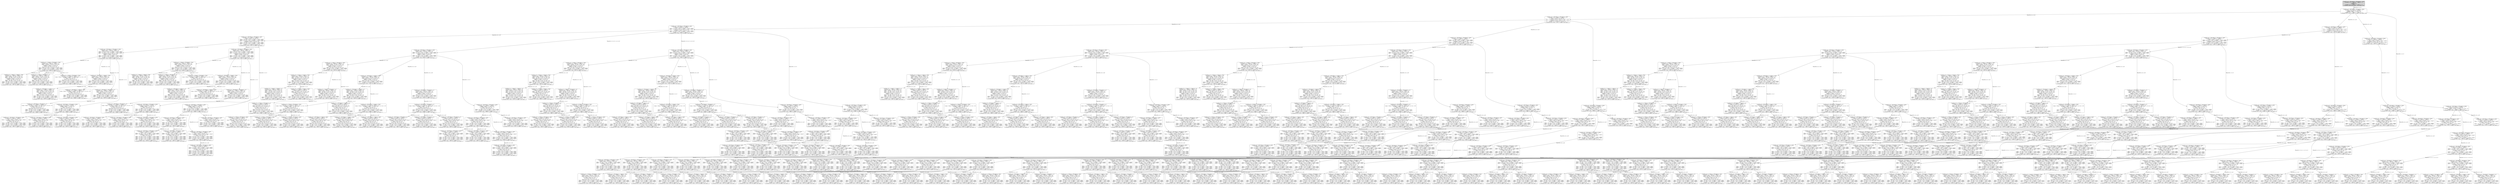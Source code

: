 strict digraph DiskGraph {
node [shape=box,style=rounded]
nodesep=0.35;
subgraph cluster_graph {
color="white";
-2242464401873949197 [label="/\\ maxVal = (a1 :> None @@ a2 :> None @@ a3 :> None)\n/\\ maxVBal = (a1 :> -1 @@ a2 :> -1 @@ a3 :> -1)\n/\\ msgs = {}\n/\\ msgsBak = {}\n/\\ maxBal = (a1 :> -1 @@ a2 :> -1 @@ a3 :> -1)\n/\\ CCIterator: Initial Action, msgs1 = null, msgs2 = null",style = filled]
-2242464401873949197 -> -7480812854407309406 [label="Phase1a[b->0, b->0]",color="black",fontcolor="black"];
-7480812854407309406 [label="/\\ maxVal = (a1 :> None @@ a2 :> None @@ a3 :> None)\n/\\ maxVBal = (a1 :> -1 @@ a2 :> -1 @@ a3 :> -1)\n/\\ msgs = {[type |-> \"1a\", bal |-> 0]}\n/\\ msgsBak = {[type |-> \"1a\", bal |-> 0]}\n/\\ maxBal = (a1 :> -1 @@ a2 :> -1 @@ a3 :> -1)\n/\\ CCIterator: [rn = 0, idx = 0, send = 1], msgs1 = null, msgs2 = null"];
-7480812854407309406 -> -7321515662213923143 [label="Phase1b[a->a1, a->a1]",color="black",fontcolor="black"];
-7321515662213923143 [label="/\\ maxVal = (a1 :> None @@ a2 :> None @@ a3 :> None)\n/\\ maxVBal = (a1 :> -1 @@ a2 :> -1 @@ a3 :> -1)\n/\\ msgs = { [type |-> \"1a\", bal |-> 0],\n  [type |-> \"1b\", bal |-> 0, acc |-> a1, mbal |-> -1, mval |-> None] }\n/\\ msgsBak = { [type |-> \"1a\", bal |-> 0],\n  [type |-> \"1b\", bal |-> 0, acc |-> a1, mbal |-> -1, mval |-> None] }\n/\\ maxBal = (a1 :> 0 @@ a2 :> -1 @@ a3 :> -1)\n/\\ CCIterator: [rn = 0, idx = 1, rcv = 7], msgs1 = null, msgs2 = 1"];
-7480812854407309406 -> 1012929677948637769 [label="Phase1b[a->a2, a->a2]",color="black",fontcolor="black"];
1012929677948637769 [label="/\\ maxVal = (a1 :> None @@ a2 :> None @@ a3 :> None)\n/\\ maxVBal = (a1 :> -1 @@ a2 :> -1 @@ a3 :> -1)\n/\\ msgs = { [type |-> \"1a\", bal |-> 0],\n  [type |-> \"1b\", bal |-> 0, acc |-> a2, mbal |-> -1, mval |-> None] }\n/\\ msgsBak = { [type |-> \"1a\", bal |-> 0],\n  [type |-> \"1b\", bal |-> 0, acc |-> a2, mbal |-> -1, mval |-> None] }\n/\\ maxBal = (a1 :> -1 @@ a2 :> 0 @@ a3 :> -1)\n/\\ CCIterator: [rn = 0, idx = 2, rcv = 9], msgs1 = null, msgs2 = 1"];
-7480812854407309406 -> -5516268872423260060 [label="Phase1b[a->a3, a->a3]",color="black",fontcolor="black"];
-5516268872423260060 [label="/\\ maxVal = (a1 :> None @@ a2 :> None @@ a3 :> None)\n/\\ maxVBal = (a1 :> -1 @@ a2 :> -1 @@ a3 :> -1)\n/\\ msgs = { [type |-> \"1a\", bal |-> 0],\n  [type |-> \"1b\", bal |-> 0, acc |-> a3, mbal |-> -1, mval |-> None] }\n/\\ msgsBak = { [type |-> \"1a\", bal |-> 0],\n  [type |-> \"1b\", bal |-> 0, acc |-> a3, mbal |-> -1, mval |-> None] }\n/\\ maxBal = (a1 :> -1 @@ a2 :> -1 @@ a3 :> 0)\n/\\ CCIterator: [rn = 0, idx = 3, rcv = 11], msgs1 = null, msgs2 = 1"];
-7480812854407309406 -> -5672921131744267852 [label="Phase1a[b->1, b->1]",color="black",fontcolor="black"];
-5672921131744267852 [label="/\\ maxVal = (a1 :> None @@ a2 :> None @@ a3 :> None)\n/\\ maxVBal = (a1 :> -1 @@ a2 :> -1 @@ a3 :> -1)\n/\\ msgs = {[type |-> \"1a\", bal |-> 1]}\n/\\ msgsBak = {[type |-> \"1a\", bal |-> 0], [type |-> \"1a\", bal |-> 1]}\n/\\ maxBal = (a1 :> -1 @@ a2 :> -1 @@ a3 :> -1)\n/\\ CCIterator: [rn = 3, idx = 0, send = 4], msgs1 = null, msgs2 = 0"];
-7321515662213923143 -> -6852304262050680253 [label="Phase1b[a->a2, a->a2]",color="black",fontcolor="black"];
-6852304262050680253 [label="/\\ maxVal = (a1 :> None @@ a2 :> None @@ a3 :> None)\n/\\ maxVBal = (a1 :> -1 @@ a2 :> -1 @@ a3 :> -1)\n/\\ msgs = { [type |-> \"1a\", bal |-> 0],\n  [type |-> \"1b\", bal |-> 0, acc |-> a1, mbal |-> -1, mval |-> None],\n  [type |-> \"1b\", bal |-> 0, acc |-> a2, mbal |-> -1, mval |-> None] }\n/\\ msgsBak = { [type |-> \"1a\", bal |-> 0],\n  [type |-> \"1b\", bal |-> 0, acc |-> a1, mbal |-> -1, mval |-> None],\n  [type |-> \"1b\", bal |-> 0, acc |-> a2, mbal |-> -1, mval |-> None] }\n/\\ maxBal = (a1 :> 0 @@ a2 :> 0 @@ a3 :> -1)\n/\\ CCIterator: [rn = 0, idx = 2, rcv = 9], msgs1 = null, msgs2 = 1"];
-7321515662213923143 -> -1776487096584101788 [label="Phase1b[a->a3, a->a3]",color="black",fontcolor="black"];
-1776487096584101788 [label="/\\ maxVal = (a1 :> None @@ a2 :> None @@ a3 :> None)\n/\\ maxVBal = (a1 :> -1 @@ a2 :> -1 @@ a3 :> -1)\n/\\ msgs = { [type |-> \"1a\", bal |-> 0],\n  [type |-> \"1b\", bal |-> 0, acc |-> a1, mbal |-> -1, mval |-> None],\n  [type |-> \"1b\", bal |-> 0, acc |-> a3, mbal |-> -1, mval |-> None] }\n/\\ msgsBak = { [type |-> \"1a\", bal |-> 0],\n  [type |-> \"1b\", bal |-> 0, acc |-> a1, mbal |-> -1, mval |-> None],\n  [type |-> \"1b\", bal |-> 0, acc |-> a3, mbal |-> -1, mval |-> None] }\n/\\ maxBal = (a1 :> 0 @@ a2 :> -1 @@ a3 :> 0)\n/\\ CCIterator: [rn = 0, idx = 3, rcv = 11], msgs1 = null, msgs2 = 1"];
-7321515662213923143 -> 664905532996536847 [label="Phase1a[b->1, b->1]",color="black",fontcolor="black"];
664905532996536847 [label="/\\ maxVal = (a1 :> None @@ a2 :> None @@ a3 :> None)\n/\\ maxVBal = (a1 :> -1 @@ a2 :> -1 @@ a3 :> -1)\n/\\ msgs = {[type |-> \"1a\", bal |-> 1]}\n/\\ msgsBak = { [type |-> \"1a\", bal |-> 0],\n  [type |-> \"1a\", bal |-> 1],\n  [type |-> \"1b\", bal |-> 0, acc |-> a1, mbal |-> -1, mval |-> None] }\n/\\ maxBal = (a1 :> 0 @@ a2 :> -1 @@ a3 :> -1)\n/\\ CCIterator: [rn = 3, idx = 0, send = 4], msgs1 = null, msgs2 = 0"];
1012929677948637769 -> -7866885897031085550 [label="Phase1b[a->a3, a->a3]",color="black",fontcolor="black"];
-7866885897031085550 [label="/\\ maxVal = (a1 :> None @@ a2 :> None @@ a3 :> None)\n/\\ maxVBal = (a1 :> -1 @@ a2 :> -1 @@ a3 :> -1)\n/\\ msgs = { [type |-> \"1a\", bal |-> 0],\n  [type |-> \"1b\", bal |-> 0, acc |-> a2, mbal |-> -1, mval |-> None],\n  [type |-> \"1b\", bal |-> 0, acc |-> a3, mbal |-> -1, mval |-> None] }\n/\\ msgsBak = { [type |-> \"1a\", bal |-> 0],\n  [type |-> \"1b\", bal |-> 0, acc |-> a2, mbal |-> -1, mval |-> None],\n  [type |-> \"1b\", bal |-> 0, acc |-> a3, mbal |-> -1, mval |-> None] }\n/\\ maxBal = (a1 :> -1 @@ a2 :> 0 @@ a3 :> 0)\n/\\ CCIterator: [rn = 0, idx = 3, rcv = 11], msgs1 = null, msgs2 = 1"];
1012929677948637769 -> -8162630053619624605 [label="Phase1a[b->1, b->1]",color="black",fontcolor="black"];
-8162630053619624605 [label="/\\ maxVal = (a1 :> None @@ a2 :> None @@ a3 :> None)\n/\\ maxVBal = (a1 :> -1 @@ a2 :> -1 @@ a3 :> -1)\n/\\ msgs = {[type |-> \"1a\", bal |-> 1]}\n/\\ msgsBak = { [type |-> \"1a\", bal |-> 0],\n  [type |-> \"1a\", bal |-> 1],\n  [type |-> \"1b\", bal |-> 0, acc |-> a2, mbal |-> -1, mval |-> None] }\n/\\ maxBal = (a1 :> -1 @@ a2 :> 0 @@ a3 :> -1)\n/\\ CCIterator: [rn = 3, idx = 0, send = 4], msgs1 = null, msgs2 = 0"];
-5516268872423260060 -> 4423616203331933754 [label="Phase1a[b->1, b->1]",color="black",fontcolor="black"];
4423616203331933754 [label="/\\ maxVal = (a1 :> None @@ a2 :> None @@ a3 :> None)\n/\\ maxVBal = (a1 :> -1 @@ a2 :> -1 @@ a3 :> -1)\n/\\ msgs = {[type |-> \"1a\", bal |-> 1]}\n/\\ msgsBak = { [type |-> \"1a\", bal |-> 0],\n  [type |-> \"1a\", bal |-> 1],\n  [type |-> \"1b\", bal |-> 0, acc |-> a3, mbal |-> -1, mval |-> None] }\n/\\ maxBal = (a1 :> -1 @@ a2 :> -1 @@ a3 :> 0)\n/\\ CCIterator: [rn = 3, idx = 0, send = 4], msgs1 = null, msgs2 = 0"];
-5672921131744267852 -> -4227920521265809907 [label="Phase1b[a->a1, a->a1]",color="black",fontcolor="black"];
-4227920521265809907 [label="/\\ maxVal = (a1 :> None @@ a2 :> None @@ a3 :> None)\n/\\ maxVBal = (a1 :> -1 @@ a2 :> -1 @@ a3 :> -1)\n/\\ msgs = { [type |-> \"1a\", bal |-> 1],\n  [type |-> \"1b\", bal |-> 1, acc |-> a1, mbal |-> -1, mval |-> None] }\n/\\ msgsBak = { [type |-> \"1a\", bal |-> 0],\n  [type |-> \"1a\", bal |-> 1],\n  [type |-> \"1b\", bal |-> 1, acc |-> a1, mbal |-> -1, mval |-> None] }\n/\\ maxBal = (a1 :> 1 @@ a2 :> -1 @@ a3 :> -1)\n/\\ CCIterator: [rn = 3, idx = 1, rcv = 7], msgs1 = null, msgs2 = 1"];
-5672921131744267852 -> -4125176436308712066 [label="Phase1b[a->a2, a->a2]",color="black",fontcolor="black"];
-4125176436308712066 [label="/\\ maxVal = (a1 :> None @@ a2 :> None @@ a3 :> None)\n/\\ maxVBal = (a1 :> -1 @@ a2 :> -1 @@ a3 :> -1)\n/\\ msgs = { [type |-> \"1a\", bal |-> 1],\n  [type |-> \"1b\", bal |-> 1, acc |-> a2, mbal |-> -1, mval |-> None] }\n/\\ msgsBak = { [type |-> \"1a\", bal |-> 0],\n  [type |-> \"1a\", bal |-> 1],\n  [type |-> \"1b\", bal |-> 1, acc |-> a2, mbal |-> -1, mval |-> None] }\n/\\ maxBal = (a1 :> -1 @@ a2 :> 1 @@ a3 :> -1)\n/\\ CCIterator: [rn = 3, idx = 2, rcv = 9], msgs1 = null, msgs2 = 1"];
-5672921131744267852 -> -1530665264105920575 [label="Phase1b[a->a3, a->a3]",color="black",fontcolor="black"];
-1530665264105920575 [label="/\\ maxVal = (a1 :> None @@ a2 :> None @@ a3 :> None)\n/\\ maxVBal = (a1 :> -1 @@ a2 :> -1 @@ a3 :> -1)\n/\\ msgs = { [type |-> \"1a\", bal |-> 1],\n  [type |-> \"1b\", bal |-> 1, acc |-> a3, mbal |-> -1, mval |-> None] }\n/\\ msgsBak = { [type |-> \"1a\", bal |-> 0],\n  [type |-> \"1a\", bal |-> 1],\n  [type |-> \"1b\", bal |-> 1, acc |-> a3, mbal |-> -1, mval |-> None] }\n/\\ maxBal = (a1 :> -1 @@ a2 :> -1 @@ a3 :> 1)\n/\\ CCIterator: [rn = 3, idx = 3, rcv = 11], msgs1 = null, msgs2 = 1"];
-6852304262050680253 -> -6918328121308358263 [label="Phase1b[a->a3, a->a3]",color="black",fontcolor="black"];
-6918328121308358263 [label="/\\ maxVal = (a1 :> None @@ a2 :> None @@ a3 :> None)\n/\\ maxVBal = (a1 :> -1 @@ a2 :> -1 @@ a3 :> -1)\n/\\ msgs = { [type |-> \"1a\", bal |-> 0],\n  [type |-> \"1b\", bal |-> 0, acc |-> a1, mbal |-> -1, mval |-> None],\n  [type |-> \"1b\", bal |-> 0, acc |-> a2, mbal |-> -1, mval |-> None],\n  [type |-> \"1b\", bal |-> 0, acc |-> a3, mbal |-> -1, mval |-> None] }\n/\\ msgsBak = { [type |-> \"1a\", bal |-> 0],\n  [type |-> \"1b\", bal |-> 0, acc |-> a1, mbal |-> -1, mval |-> None],\n  [type |-> \"1b\", bal |-> 0, acc |-> a2, mbal |-> -1, mval |-> None],\n  [type |-> \"1b\", bal |-> 0, acc |-> a3, mbal |-> -1, mval |-> None] }\n/\\ maxBal = (a1 :> 0 @@ a2 :> 0 @@ a3 :> 0)\n/\\ CCIterator: [rn = 0, idx = 3, rcv = 11], msgs1 = null, msgs2 = 1"];
-6852304262050680253 -> -3105235443013523222 [label="Phase2a[v->v1, b->0, v->v1, b->0]",color="black",fontcolor="black"];
-3105235443013523222 [label="/\\ maxVal = (a1 :> None @@ a2 :> None @@ a3 :> None)\n/\\ maxVBal = (a1 :> -1 @@ a2 :> -1 @@ a3 :> -1)\n/\\ msgs = { [type |-> \"2a\", bal |-> 0, val |-> v1],\n  [type |-> \"1b\", bal |-> 0, acc |-> a1, mbal |-> -1, mval |-> None],\n  [type |-> \"1b\", bal |-> 0, acc |-> a2, mbal |-> -1, mval |-> None] }\n/\\ msgsBak = { [type |-> \"1a\", bal |-> 0],\n  [type |-> \"2a\", bal |-> 0, val |-> v1],\n  [type |-> \"1b\", bal |-> 0, acc |-> a1, mbal |-> -1, mval |-> None],\n  [type |-> \"1b\", bal |-> 0, acc |-> a2, mbal |-> -1, mval |-> None] }\n/\\ maxBal = (a1 :> 0 @@ a2 :> 0 @@ a3 :> -1)\n/\\ CCIterator: [rn = 1, idx = 0, rcv = 2], msgs1 = null, msgs2 = 2"];
-6852304262050680253 -> -2135383839069236483 [label="Phase2a[v->v2, b->0, v->v2, b->0]",color="black",fontcolor="black"];
-2135383839069236483 [label="/\\ maxVal = (a1 :> None @@ a2 :> None @@ a3 :> None)\n/\\ maxVBal = (a1 :> -1 @@ a2 :> -1 @@ a3 :> -1)\n/\\ msgs = { [type |-> \"2a\", bal |-> 0, val |-> v2],\n  [type |-> \"1b\", bal |-> 0, acc |-> a1, mbal |-> -1, mval |-> None],\n  [type |-> \"1b\", bal |-> 0, acc |-> a2, mbal |-> -1, mval |-> None] }\n/\\ msgsBak = { [type |-> \"1a\", bal |-> 0],\n  [type |-> \"2a\", bal |-> 0, val |-> v2],\n  [type |-> \"1b\", bal |-> 0, acc |-> a1, mbal |-> -1, mval |-> None],\n  [type |-> \"1b\", bal |-> 0, acc |-> a2, mbal |-> -1, mval |-> None] }\n/\\ maxBal = (a1 :> 0 @@ a2 :> 0 @@ a3 :> -1)\n/\\ CCIterator: [rn = 1, idx = 1, rcv = 3], msgs1 = null, msgs2 = 2"];
-6852304262050680253 -> 2723740623328492432 [label="Phase1a[b->1, b->1]",color="black",fontcolor="black"];
2723740623328492432 [label="/\\ maxVal = (a1 :> None @@ a2 :> None @@ a3 :> None)\n/\\ maxVBal = (a1 :> -1 @@ a2 :> -1 @@ a3 :> -1)\n/\\ msgs = {[type |-> \"1a\", bal |-> 1]}\n/\\ msgsBak = { [type |-> \"1a\", bal |-> 0],\n  [type |-> \"1a\", bal |-> 1],\n  [type |-> \"1b\", bal |-> 0, acc |-> a1, mbal |-> -1, mval |-> None],\n  [type |-> \"1b\", bal |-> 0, acc |-> a2, mbal |-> -1, mval |-> None] }\n/\\ maxBal = (a1 :> 0 @@ a2 :> 0 @@ a3 :> -1)\n/\\ CCIterator: [rn = 3, idx = 0, send = 4], msgs1 = null, msgs2 = 0"];
-1776487096584101788 -> -8685314735060247306 [label="Phase2a[v->v1, b->0, v->v1, b->0]",color="black",fontcolor="black"];
-8685314735060247306 [label="/\\ maxVal = (a1 :> None @@ a2 :> None @@ a3 :> None)\n/\\ maxVBal = (a1 :> -1 @@ a2 :> -1 @@ a3 :> -1)\n/\\ msgs = { [type |-> \"2a\", bal |-> 0, val |-> v1],\n  [type |-> \"1b\", bal |-> 0, acc |-> a1, mbal |-> -1, mval |-> None],\n  [type |-> \"1b\", bal |-> 0, acc |-> a3, mbal |-> -1, mval |-> None] }\n/\\ msgsBak = { [type |-> \"1a\", bal |-> 0],\n  [type |-> \"2a\", bal |-> 0, val |-> v1],\n  [type |-> \"1b\", bal |-> 0, acc |-> a1, mbal |-> -1, mval |-> None],\n  [type |-> \"1b\", bal |-> 0, acc |-> a3, mbal |-> -1, mval |-> None] }\n/\\ maxBal = (a1 :> 0 @@ a2 :> -1 @@ a3 :> 0)\n/\\ CCIterator: [rn = 1, idx = 0, rcv = 2], msgs1 = null, msgs2 = 2"];
-1776487096584101788 -> -5634571423774775583 [label="Phase2a[v->v2, b->0, v->v2, b->0]",color="black",fontcolor="black"];
-5634571423774775583 [label="/\\ maxVal = (a1 :> None @@ a2 :> None @@ a3 :> None)\n/\\ maxVBal = (a1 :> -1 @@ a2 :> -1 @@ a3 :> -1)\n/\\ msgs = { [type |-> \"2a\", bal |-> 0, val |-> v2],\n  [type |-> \"1b\", bal |-> 0, acc |-> a1, mbal |-> -1, mval |-> None],\n  [type |-> \"1b\", bal |-> 0, acc |-> a3, mbal |-> -1, mval |-> None] }\n/\\ msgsBak = { [type |-> \"1a\", bal |-> 0],\n  [type |-> \"2a\", bal |-> 0, val |-> v2],\n  [type |-> \"1b\", bal |-> 0, acc |-> a1, mbal |-> -1, mval |-> None],\n  [type |-> \"1b\", bal |-> 0, acc |-> a3, mbal |-> -1, mval |-> None] }\n/\\ maxBal = (a1 :> 0 @@ a2 :> -1 @@ a3 :> 0)\n/\\ CCIterator: [rn = 1, idx = 1, rcv = 3], msgs1 = null, msgs2 = 2"];
-1776487096584101788 -> -7631349692418508599 [label="Phase1a[b->1, b->1]",color="black",fontcolor="black"];
-7631349692418508599 [label="/\\ maxVal = (a1 :> None @@ a2 :> None @@ a3 :> None)\n/\\ maxVBal = (a1 :> -1 @@ a2 :> -1 @@ a3 :> -1)\n/\\ msgs = {[type |-> \"1a\", bal |-> 1]}\n/\\ msgsBak = { [type |-> \"1a\", bal |-> 0],\n  [type |-> \"1a\", bal |-> 1],\n  [type |-> \"1b\", bal |-> 0, acc |-> a1, mbal |-> -1, mval |-> None],\n  [type |-> \"1b\", bal |-> 0, acc |-> a3, mbal |-> -1, mval |-> None] }\n/\\ maxBal = (a1 :> 0 @@ a2 :> -1 @@ a3 :> 0)\n/\\ CCIterator: [rn = 3, idx = 0, send = 4], msgs1 = null, msgs2 = 0"];
664905532996536847 -> 5801466507503673460 [label="Phase1b[a->a1, a->a1]",color="black",fontcolor="black"];
5801466507503673460 [label="/\\ maxVal = (a1 :> None @@ a2 :> None @@ a3 :> None)\n/\\ maxVBal = (a1 :> -1 @@ a2 :> -1 @@ a3 :> -1)\n/\\ msgs = { [type |-> \"1a\", bal |-> 1],\n  [type |-> \"1b\", bal |-> 1, acc |-> a1, mbal |-> -1, mval |-> None] }\n/\\ msgsBak = { [type |-> \"1a\", bal |-> 0],\n  [type |-> \"1a\", bal |-> 1],\n  [type |-> \"1b\", bal |-> 0, acc |-> a1, mbal |-> -1, mval |-> None],\n  [type |-> \"1b\", bal |-> 1, acc |-> a1, mbal |-> -1, mval |-> None] }\n/\\ maxBal = (a1 :> 1 @@ a2 :> -1 @@ a3 :> -1)\n/\\ CCIterator: [rn = 3, idx = 1, rcv = 7], msgs1 = null, msgs2 = 1"];
664905532996536847 -> -812948277163405810 [label="Phase1b[a->a2, a->a2]",color="black",fontcolor="black"];
-812948277163405810 [label="/\\ maxVal = (a1 :> None @@ a2 :> None @@ a3 :> None)\n/\\ maxVBal = (a1 :> -1 @@ a2 :> -1 @@ a3 :> -1)\n/\\ msgs = { [type |-> \"1a\", bal |-> 1],\n  [type |-> \"1b\", bal |-> 1, acc |-> a2, mbal |-> -1, mval |-> None] }\n/\\ msgsBak = { [type |-> \"1a\", bal |-> 0],\n  [type |-> \"1a\", bal |-> 1],\n  [type |-> \"1b\", bal |-> 0, acc |-> a1, mbal |-> -1, mval |-> None],\n  [type |-> \"1b\", bal |-> 1, acc |-> a2, mbal |-> -1, mval |-> None] }\n/\\ maxBal = (a1 :> 0 @@ a2 :> 1 @@ a3 :> -1)\n/\\ CCIterator: [rn = 3, idx = 2, rcv = 9], msgs1 = null, msgs2 = 1"];
664905532996536847 -> 1052216610800234594 [label="Phase1b[a->a3, a->a3]",color="black",fontcolor="black"];
1052216610800234594 [label="/\\ maxVal = (a1 :> None @@ a2 :> None @@ a3 :> None)\n/\\ maxVBal = (a1 :> -1 @@ a2 :> -1 @@ a3 :> -1)\n/\\ msgs = { [type |-> \"1a\", bal |-> 1],\n  [type |-> \"1b\", bal |-> 1, acc |-> a3, mbal |-> -1, mval |-> None] }\n/\\ msgsBak = { [type |-> \"1a\", bal |-> 0],\n  [type |-> \"1a\", bal |-> 1],\n  [type |-> \"1b\", bal |-> 0, acc |-> a1, mbal |-> -1, mval |-> None],\n  [type |-> \"1b\", bal |-> 1, acc |-> a3, mbal |-> -1, mval |-> None] }\n/\\ maxBal = (a1 :> 0 @@ a2 :> -1 @@ a3 :> 1)\n/\\ CCIterator: [rn = 3, idx = 3, rcv = 11], msgs1 = null, msgs2 = 1"];
-7866885897031085550 -> -3036181857954961432 [label="Phase2a[v->v1, b->0, v->v1, b->0]",color="black",fontcolor="black"];
-3036181857954961432 [label="/\\ maxVal = (a1 :> None @@ a2 :> None @@ a3 :> None)\n/\\ maxVBal = (a1 :> -1 @@ a2 :> -1 @@ a3 :> -1)\n/\\ msgs = { [type |-> \"2a\", bal |-> 0, val |-> v1],\n  [type |-> \"1b\", bal |-> 0, acc |-> a2, mbal |-> -1, mval |-> None],\n  [type |-> \"1b\", bal |-> 0, acc |-> a3, mbal |-> -1, mval |-> None] }\n/\\ msgsBak = { [type |-> \"1a\", bal |-> 0],\n  [type |-> \"2a\", bal |-> 0, val |-> v1],\n  [type |-> \"1b\", bal |-> 0, acc |-> a2, mbal |-> -1, mval |-> None],\n  [type |-> \"1b\", bal |-> 0, acc |-> a3, mbal |-> -1, mval |-> None] }\n/\\ maxBal = (a1 :> -1 @@ a2 :> 0 @@ a3 :> 0)\n/\\ CCIterator: [rn = 1, idx = 0, rcv = 2], msgs1 = null, msgs2 = 2"];
-7866885897031085550 -> -2060612571818811905 [label="Phase2a[v->v2, b->0, v->v2, b->0]",color="black",fontcolor="black"];
-2060612571818811905 [label="/\\ maxVal = (a1 :> None @@ a2 :> None @@ a3 :> None)\n/\\ maxVBal = (a1 :> -1 @@ a2 :> -1 @@ a3 :> -1)\n/\\ msgs = { [type |-> \"2a\", bal |-> 0, val |-> v2],\n  [type |-> \"1b\", bal |-> 0, acc |-> a2, mbal |-> -1, mval |-> None],\n  [type |-> \"1b\", bal |-> 0, acc |-> a3, mbal |-> -1, mval |-> None] }\n/\\ msgsBak = { [type |-> \"1a\", bal |-> 0],\n  [type |-> \"2a\", bal |-> 0, val |-> v2],\n  [type |-> \"1b\", bal |-> 0, acc |-> a2, mbal |-> -1, mval |-> None],\n  [type |-> \"1b\", bal |-> 0, acc |-> a3, mbal |-> -1, mval |-> None] }\n/\\ maxBal = (a1 :> -1 @@ a2 :> 0 @@ a3 :> 0)\n/\\ CCIterator: [rn = 1, idx = 1, rcv = 3], msgs1 = null, msgs2 = 2"];
-7866885897031085550 -> -1230707999929463121 [label="Phase1a[b->1, b->1]",color="black",fontcolor="black"];
-1230707999929463121 [label="/\\ maxVal = (a1 :> None @@ a2 :> None @@ a3 :> None)\n/\\ maxVBal = (a1 :> -1 @@ a2 :> -1 @@ a3 :> -1)\n/\\ msgs = {[type |-> \"1a\", bal |-> 1]}\n/\\ msgsBak = { [type |-> \"1a\", bal |-> 0],\n  [type |-> \"1a\", bal |-> 1],\n  [type |-> \"1b\", bal |-> 0, acc |-> a2, mbal |-> -1, mval |-> None],\n  [type |-> \"1b\", bal |-> 0, acc |-> a3, mbal |-> -1, mval |-> None] }\n/\\ maxBal = (a1 :> -1 @@ a2 :> 0 @@ a3 :> 0)\n/\\ CCIterator: [rn = 3, idx = 0, send = 4], msgs1 = null, msgs2 = 0"];
-8162630053619624605 -> -6689811546849241493 [label="Phase1b[a->a1, a->a1]",color="black",fontcolor="black"];
-6689811546849241493 [label="/\\ maxVal = (a1 :> None @@ a2 :> None @@ a3 :> None)\n/\\ maxVBal = (a1 :> -1 @@ a2 :> -1 @@ a3 :> -1)\n/\\ msgs = { [type |-> \"1a\", bal |-> 1],\n  [type |-> \"1b\", bal |-> 1, acc |-> a1, mbal |-> -1, mval |-> None] }\n/\\ msgsBak = { [type |-> \"1a\", bal |-> 0],\n  [type |-> \"1a\", bal |-> 1],\n  [type |-> \"1b\", bal |-> 0, acc |-> a2, mbal |-> -1, mval |-> None],\n  [type |-> \"1b\", bal |-> 1, acc |-> a1, mbal |-> -1, mval |-> None] }\n/\\ maxBal = (a1 :> 1 @@ a2 :> 0 @@ a3 :> -1)\n/\\ CCIterator: [rn = 3, idx = 1, rcv = 7], msgs1 = null, msgs2 = 1"];
-8162630053619624605 -> 6272723479189209552 [label="Phase1b[a->a2, a->a2]",color="black",fontcolor="black"];
6272723479189209552 [label="/\\ maxVal = (a1 :> None @@ a2 :> None @@ a3 :> None)\n/\\ maxVBal = (a1 :> -1 @@ a2 :> -1 @@ a3 :> -1)\n/\\ msgs = { [type |-> \"1a\", bal |-> 1],\n  [type |-> \"1b\", bal |-> 1, acc |-> a2, mbal |-> -1, mval |-> None] }\n/\\ msgsBak = { [type |-> \"1a\", bal |-> 0],\n  [type |-> \"1a\", bal |-> 1],\n  [type |-> \"1b\", bal |-> 0, acc |-> a2, mbal |-> -1, mval |-> None],\n  [type |-> \"1b\", bal |-> 1, acc |-> a2, mbal |-> -1, mval |-> None] }\n/\\ maxBal = (a1 :> -1 @@ a2 :> 1 @@ a3 :> -1)\n/\\ CCIterator: [rn = 3, idx = 2, rcv = 9], msgs1 = null, msgs2 = 1"];
-8162630053619624605 -> 8531615489483458052 [label="Phase1b[a->a3, a->a3]",color="black",fontcolor="black"];
8531615489483458052 [label="/\\ maxVal = (a1 :> None @@ a2 :> None @@ a3 :> None)\n/\\ maxVBal = (a1 :> -1 @@ a2 :> -1 @@ a3 :> -1)\n/\\ msgs = { [type |-> \"1a\", bal |-> 1],\n  [type |-> \"1b\", bal |-> 1, acc |-> a3, mbal |-> -1, mval |-> None] }\n/\\ msgsBak = { [type |-> \"1a\", bal |-> 0],\n  [type |-> \"1a\", bal |-> 1],\n  [type |-> \"1b\", bal |-> 0, acc |-> a2, mbal |-> -1, mval |-> None],\n  [type |-> \"1b\", bal |-> 1, acc |-> a3, mbal |-> -1, mval |-> None] }\n/\\ maxBal = (a1 :> -1 @@ a2 :> 0 @@ a3 :> 1)\n/\\ CCIterator: [rn = 3, idx = 3, rcv = 11], msgs1 = null, msgs2 = 1"];
4423616203331933754 -> -8621287090590393801 [label="Phase1b[a->a1, a->a1]",color="black",fontcolor="black"];
-8621287090590393801 [label="/\\ maxVal = (a1 :> None @@ a2 :> None @@ a3 :> None)\n/\\ maxVBal = (a1 :> -1 @@ a2 :> -1 @@ a3 :> -1)\n/\\ msgs = { [type |-> \"1a\", bal |-> 1],\n  [type |-> \"1b\", bal |-> 1, acc |-> a1, mbal |-> -1, mval |-> None] }\n/\\ msgsBak = { [type |-> \"1a\", bal |-> 0],\n  [type |-> \"1a\", bal |-> 1],\n  [type |-> \"1b\", bal |-> 0, acc |-> a3, mbal |-> -1, mval |-> None],\n  [type |-> \"1b\", bal |-> 1, acc |-> a1, mbal |-> -1, mval |-> None] }\n/\\ maxBal = (a1 :> 1 @@ a2 :> -1 @@ a3 :> 0)\n/\\ CCIterator: [rn = 3, idx = 1, rcv = 7], msgs1 = null, msgs2 = 1"];
4423616203331933754 -> -6396937329100573644 [label="Phase1b[a->a2, a->a2]",color="black",fontcolor="black"];
-6396937329100573644 [label="/\\ maxVal = (a1 :> None @@ a2 :> None @@ a3 :> None)\n/\\ maxVBal = (a1 :> -1 @@ a2 :> -1 @@ a3 :> -1)\n/\\ msgs = { [type |-> \"1a\", bal |-> 1],\n  [type |-> \"1b\", bal |-> 1, acc |-> a2, mbal |-> -1, mval |-> None] }\n/\\ msgsBak = { [type |-> \"1a\", bal |-> 0],\n  [type |-> \"1a\", bal |-> 1],\n  [type |-> \"1b\", bal |-> 0, acc |-> a3, mbal |-> -1, mval |-> None],\n  [type |-> \"1b\", bal |-> 1, acc |-> a2, mbal |-> -1, mval |-> None] }\n/\\ maxBal = (a1 :> -1 @@ a2 :> 1 @@ a3 :> 0)\n/\\ CCIterator: [rn = 3, idx = 2, rcv = 9], msgs1 = null, msgs2 = 1"];
4423616203331933754 -> -5369448652314606303 [label="Phase1b[a->a3, a->a3]",color="black",fontcolor="black"];
-5369448652314606303 [label="/\\ maxVal = (a1 :> None @@ a2 :> None @@ a3 :> None)\n/\\ maxVBal = (a1 :> -1 @@ a2 :> -1 @@ a3 :> -1)\n/\\ msgs = { [type |-> \"1a\", bal |-> 1],\n  [type |-> \"1b\", bal |-> 1, acc |-> a3, mbal |-> -1, mval |-> None] }\n/\\ msgsBak = { [type |-> \"1a\", bal |-> 0],\n  [type |-> \"1a\", bal |-> 1],\n  [type |-> \"1b\", bal |-> 0, acc |-> a3, mbal |-> -1, mval |-> None],\n  [type |-> \"1b\", bal |-> 1, acc |-> a3, mbal |-> -1, mval |-> None] }\n/\\ maxBal = (a1 :> -1 @@ a2 :> -1 @@ a3 :> 1)\n/\\ CCIterator: [rn = 3, idx = 3, rcv = 11], msgs1 = null, msgs2 = 1"];
-4227920521265809907 -> -3346504019596381610 [label="Phase1b[a->a2, a->a2]",color="black",fontcolor="black"];
-3346504019596381610 [label="/\\ maxVal = (a1 :> None @@ a2 :> None @@ a3 :> None)\n/\\ maxVBal = (a1 :> -1 @@ a2 :> -1 @@ a3 :> -1)\n/\\ msgs = { [type |-> \"1a\", bal |-> 1],\n  [type |-> \"1b\", bal |-> 1, acc |-> a1, mbal |-> -1, mval |-> None],\n  [type |-> \"1b\", bal |-> 1, acc |-> a2, mbal |-> -1, mval |-> None] }\n/\\ msgsBak = { [type |-> \"1a\", bal |-> 0],\n  [type |-> \"1a\", bal |-> 1],\n  [type |-> \"1b\", bal |-> 1, acc |-> a1, mbal |-> -1, mval |-> None],\n  [type |-> \"1b\", bal |-> 1, acc |-> a2, mbal |-> -1, mval |-> None] }\n/\\ maxBal = (a1 :> 1 @@ a2 :> 1 @@ a3 :> -1)\n/\\ CCIterator: [rn = 3, idx = 2, rcv = 9], msgs1 = null, msgs2 = 1"];
-4227920521265809907 -> 3144426117027449914 [label="Phase1b[a->a3, a->a3]",color="black",fontcolor="black"];
3144426117027449914 [label="/\\ maxVal = (a1 :> None @@ a2 :> None @@ a3 :> None)\n/\\ maxVBal = (a1 :> -1 @@ a2 :> -1 @@ a3 :> -1)\n/\\ msgs = { [type |-> \"1a\", bal |-> 1],\n  [type |-> \"1b\", bal |-> 1, acc |-> a1, mbal |-> -1, mval |-> None],\n  [type |-> \"1b\", bal |-> 1, acc |-> a3, mbal |-> -1, mval |-> None] }\n/\\ msgsBak = { [type |-> \"1a\", bal |-> 0],\n  [type |-> \"1a\", bal |-> 1],\n  [type |-> \"1b\", bal |-> 1, acc |-> a1, mbal |-> -1, mval |-> None],\n  [type |-> \"1b\", bal |-> 1, acc |-> a3, mbal |-> -1, mval |-> None] }\n/\\ maxBal = (a1 :> 1 @@ a2 :> -1 @@ a3 :> 1)\n/\\ CCIterator: [rn = 3, idx = 3, rcv = 11], msgs1 = null, msgs2 = 1"];
-4125176436308712066 -> -1184390898256416986 [label="Phase1b[a->a3, a->a3]",color="black",fontcolor="black"];
-1184390898256416986 [label="/\\ maxVal = (a1 :> None @@ a2 :> None @@ a3 :> None)\n/\\ maxVBal = (a1 :> -1 @@ a2 :> -1 @@ a3 :> -1)\n/\\ msgs = { [type |-> \"1a\", bal |-> 1],\n  [type |-> \"1b\", bal |-> 1, acc |-> a2, mbal |-> -1, mval |-> None],\n  [type |-> \"1b\", bal |-> 1, acc |-> a3, mbal |-> -1, mval |-> None] }\n/\\ msgsBak = { [type |-> \"1a\", bal |-> 0],\n  [type |-> \"1a\", bal |-> 1],\n  [type |-> \"1b\", bal |-> 1, acc |-> a2, mbal |-> -1, mval |-> None],\n  [type |-> \"1b\", bal |-> 1, acc |-> a3, mbal |-> -1, mval |-> None] }\n/\\ maxBal = (a1 :> -1 @@ a2 :> 1 @@ a3 :> 1)\n/\\ CCIterator: [rn = 3, idx = 3, rcv = 11], msgs1 = null, msgs2 = 1"];
-6918328121308358263 -> 228704612300228549 [label="Phase2a[v->v1, b->0, v->v1, b->0]",color="black",fontcolor="black"];
228704612300228549 [label="/\\ maxVal = (a1 :> None @@ a2 :> None @@ a3 :> None)\n/\\ maxVBal = (a1 :> -1 @@ a2 :> -1 @@ a3 :> -1)\n/\\ msgs = { [type |-> \"2a\", bal |-> 0, val |-> v1],\n  [type |-> \"1b\", bal |-> 0, acc |-> a1, mbal |-> -1, mval |-> None],\n  [type |-> \"1b\", bal |-> 0, acc |-> a2, mbal |-> -1, mval |-> None],\n  [type |-> \"1b\", bal |-> 0, acc |-> a3, mbal |-> -1, mval |-> None] }\n/\\ msgsBak = { [type |-> \"1a\", bal |-> 0],\n  [type |-> \"2a\", bal |-> 0, val |-> v1],\n  [type |-> \"1b\", bal |-> 0, acc |-> a1, mbal |-> -1, mval |-> None],\n  [type |-> \"1b\", bal |-> 0, acc |-> a2, mbal |-> -1, mval |-> None],\n  [type |-> \"1b\", bal |-> 0, acc |-> a3, mbal |-> -1, mval |-> None] }\n/\\ maxBal = (a1 :> 0 @@ a2 :> 0 @@ a3 :> 0)\n/\\ CCIterator: [rn = 1, idx = 0, rcv = 2], msgs1 = null, msgs2 = 3"];
-6918328121308358263 -> 228704612300228549 [label="Phase2a[v->v1, b->0, v->v1, b->0]",color="black",fontcolor="black"];
-6918328121308358263 -> 228704612300228549 [label="Phase2a[v->v1, b->0, v->v1, b->0]",color="black",fontcolor="black"];
-6918328121308358263 -> 228704612300228549 [label="Phase2a[v->v1, b->0, v->v1, b->0]",color="black",fontcolor="black"];
-6918328121308358263 -> 257575452657448306 [label="Phase2a[v->v2, b->0, v->v2, b->0]",color="black",fontcolor="black"];
257575452657448306 [label="/\\ maxVal = (a1 :> None @@ a2 :> None @@ a3 :> None)\n/\\ maxVBal = (a1 :> -1 @@ a2 :> -1 @@ a3 :> -1)\n/\\ msgs = { [type |-> \"2a\", bal |-> 0, val |-> v2],\n  [type |-> \"1b\", bal |-> 0, acc |-> a1, mbal |-> -1, mval |-> None],\n  [type |-> \"1b\", bal |-> 0, acc |-> a2, mbal |-> -1, mval |-> None],\n  [type |-> \"1b\", bal |-> 0, acc |-> a3, mbal |-> -1, mval |-> None] }\n/\\ msgsBak = { [type |-> \"1a\", bal |-> 0],\n  [type |-> \"2a\", bal |-> 0, val |-> v2],\n  [type |-> \"1b\", bal |-> 0, acc |-> a1, mbal |-> -1, mval |-> None],\n  [type |-> \"1b\", bal |-> 0, acc |-> a2, mbal |-> -1, mval |-> None],\n  [type |-> \"1b\", bal |-> 0, acc |-> a3, mbal |-> -1, mval |-> None] }\n/\\ maxBal = (a1 :> 0 @@ a2 :> 0 @@ a3 :> 0)\n/\\ CCIterator: [rn = 1, idx = 1, rcv = 3], msgs1 = null, msgs2 = 3"];
-6918328121308358263 -> 257575452657448306 [label="Phase2a[v->v2, b->0, v->v2, b->0]",color="black",fontcolor="black"];
-6918328121308358263 -> 257575452657448306 [label="Phase2a[v->v2, b->0, v->v2, b->0]",color="black",fontcolor="black"];
-6918328121308358263 -> 257575452657448306 [label="Phase2a[v->v2, b->0, v->v2, b->0]",color="black",fontcolor="black"];
-6918328121308358263 -> -2010237865870514965 [label="Phase1a[b->1, b->1]",color="black",fontcolor="black"];
-2010237865870514965 [label="/\\ maxVal = (a1 :> None @@ a2 :> None @@ a3 :> None)\n/\\ maxVBal = (a1 :> -1 @@ a2 :> -1 @@ a3 :> -1)\n/\\ msgs = {[type |-> \"1a\", bal |-> 1]}\n/\\ msgsBak = { [type |-> \"1a\", bal |-> 0],\n  [type |-> \"1a\", bal |-> 1],\n  [type |-> \"1b\", bal |-> 0, acc |-> a1, mbal |-> -1, mval |-> None],\n  [type |-> \"1b\", bal |-> 0, acc |-> a2, mbal |-> -1, mval |-> None],\n  [type |-> \"1b\", bal |-> 0, acc |-> a3, mbal |-> -1, mval |-> None] }\n/\\ maxBal = (a1 :> 0 @@ a2 :> 0 @@ a3 :> 0)\n/\\ CCIterator: [rn = 3, idx = 0, send = 4], msgs1 = null, msgs2 = 0"];
-3105235443013523222 -> -959508828512067392 [label="Phase2b[a->a1, a->a1]",color="black",fontcolor="black"];
-959508828512067392 [label="/\\ maxVal = (a1 :> v1 @@ a2 :> None @@ a3 :> None)\n/\\ maxVBal = (a1 :> 0 @@ a2 :> -1 @@ a3 :> -1)\n/\\ msgs = { [type |-> \"2a\", bal |-> 0, val |-> v1],\n  [type |-> \"2b\", bal |-> 0, acc |-> a1, val |-> v1] }\n/\\ msgsBak = { [type |-> \"1a\", bal |-> 0],\n  [type |-> \"2a\", bal |-> 0, val |-> v1],\n  [type |-> \"2b\", bal |-> 0, acc |-> a1, val |-> v1],\n  [type |-> \"1b\", bal |-> 0, acc |-> a1, mbal |-> -1, mval |-> None],\n  [type |-> \"1b\", bal |-> 0, acc |-> a2, mbal |-> -1, mval |-> None] }\n/\\ maxBal = (a1 :> 0 @@ a2 :> 0 @@ a3 :> -1)\n/\\ CCIterator: [rn = 2, idx = 0, rcv = 8], msgs1 = null, msgs2 = 1"];
-3105235443013523222 -> 3995760747126120484 [label="Phase2b[a->a2, a->a2]",color="black",fontcolor="black"];
3995760747126120484 [label="/\\ maxVal = (a1 :> None @@ a2 :> v1 @@ a3 :> None)\n/\\ maxVBal = (a1 :> -1 @@ a2 :> 0 @@ a3 :> -1)\n/\\ msgs = { [type |-> \"2a\", bal |-> 0, val |-> v1],\n  [type |-> \"2b\", bal |-> 0, acc |-> a2, val |-> v1] }\n/\\ msgsBak = { [type |-> \"1a\", bal |-> 0],\n  [type |-> \"2a\", bal |-> 0, val |-> v1],\n  [type |-> \"2b\", bal |-> 0, acc |-> a2, val |-> v1],\n  [type |-> \"1b\", bal |-> 0, acc |-> a1, mbal |-> -1, mval |-> None],\n  [type |-> \"1b\", bal |-> 0, acc |-> a2, mbal |-> -1, mval |-> None] }\n/\\ maxBal = (a1 :> 0 @@ a2 :> 0 @@ a3 :> -1)\n/\\ CCIterator: [rn = 2, idx = 1, rcv = 10], msgs1 = null, msgs2 = 1"];
-3105235443013523222 -> 7357317132710717316 [label="Phase2b[a->a3, a->a3]",color="black",fontcolor="black"];
7357317132710717316 [label="/\\ maxVal = (a1 :> None @@ a2 :> None @@ a3 :> v1)\n/\\ maxVBal = (a1 :> -1 @@ a2 :> -1 @@ a3 :> 0)\n/\\ msgs = { [type |-> \"2a\", bal |-> 0, val |-> v1],\n  [type |-> \"2b\", bal |-> 0, acc |-> a3, val |-> v1] }\n/\\ msgsBak = { [type |-> \"1a\", bal |-> 0],\n  [type |-> \"2a\", bal |-> 0, val |-> v1],\n  [type |-> \"2b\", bal |-> 0, acc |-> a3, val |-> v1],\n  [type |-> \"1b\", bal |-> 0, acc |-> a1, mbal |-> -1, mval |-> None],\n  [type |-> \"1b\", bal |-> 0, acc |-> a2, mbal |-> -1, mval |-> None] }\n/\\ maxBal = (a1 :> 0 @@ a2 :> 0 @@ a3 :> 0)\n/\\ CCIterator: [rn = 2, idx = 2, rcv = 12], msgs1 = null, msgs2 = 1"];
-3105235443013523222 -> -2408936503639203726 [label="Phase1a[b->1, b->1]",color="black",fontcolor="black"];
-2408936503639203726 [label="/\\ maxVal = (a1 :> None @@ a2 :> None @@ a3 :> None)\n/\\ maxVBal = (a1 :> -1 @@ a2 :> -1 @@ a3 :> -1)\n/\\ msgs = {[type |-> \"1a\", bal |-> 1]}\n/\\ msgsBak = { [type |-> \"1a\", bal |-> 0],\n  [type |-> \"1a\", bal |-> 1],\n  [type |-> \"2a\", bal |-> 0, val |-> v1],\n  [type |-> \"1b\", bal |-> 0, acc |-> a1, mbal |-> -1, mval |-> None],\n  [type |-> \"1b\", bal |-> 0, acc |-> a2, mbal |-> -1, mval |-> None] }\n/\\ maxBal = (a1 :> 0 @@ a2 :> 0 @@ a3 :> -1)\n/\\ CCIterator: [rn = 3, idx = 0, send = 4], msgs1 = null, msgs2 = 0"];
-2135383839069236483 -> -6611595764257831637 [label="Phase2b[a->a1, a->a1]",color="black",fontcolor="black"];
-6611595764257831637 [label="/\\ maxVal = (a1 :> v2 @@ a2 :> None @@ a3 :> None)\n/\\ maxVBal = (a1 :> 0 @@ a2 :> -1 @@ a3 :> -1)\n/\\ msgs = { [type |-> \"2a\", bal |-> 0, val |-> v2],\n  [type |-> \"2b\", bal |-> 0, acc |-> a1, val |-> v2] }\n/\\ msgsBak = { [type |-> \"1a\", bal |-> 0],\n  [type |-> \"2a\", bal |-> 0, val |-> v2],\n  [type |-> \"2b\", bal |-> 0, acc |-> a1, val |-> v2],\n  [type |-> \"1b\", bal |-> 0, acc |-> a1, mbal |-> -1, mval |-> None],\n  [type |-> \"1b\", bal |-> 0, acc |-> a2, mbal |-> -1, mval |-> None] }\n/\\ maxBal = (a1 :> 0 @@ a2 :> 0 @@ a3 :> -1)\n/\\ CCIterator: [rn = 2, idx = 0, rcv = 8], msgs1 = null, msgs2 = 1"];
-2135383839069236483 -> -2914598152966404733 [label="Phase2b[a->a2, a->a2]",color="black",fontcolor="black"];
-2914598152966404733 [label="/\\ maxVal = (a1 :> None @@ a2 :> v2 @@ a3 :> None)\n/\\ maxVBal = (a1 :> -1 @@ a2 :> 0 @@ a3 :> -1)\n/\\ msgs = { [type |-> \"2a\", bal |-> 0, val |-> v2],\n  [type |-> \"2b\", bal |-> 0, acc |-> a2, val |-> v2] }\n/\\ msgsBak = { [type |-> \"1a\", bal |-> 0],\n  [type |-> \"2a\", bal |-> 0, val |-> v2],\n  [type |-> \"2b\", bal |-> 0, acc |-> a2, val |-> v2],\n  [type |-> \"1b\", bal |-> 0, acc |-> a1, mbal |-> -1, mval |-> None],\n  [type |-> \"1b\", bal |-> 0, acc |-> a2, mbal |-> -1, mval |-> None] }\n/\\ maxBal = (a1 :> 0 @@ a2 :> 0 @@ a3 :> -1)\n/\\ CCIterator: [rn = 2, idx = 1, rcv = 10], msgs1 = null, msgs2 = 1"];
-2135383839069236483 -> -3603335425837584588 [label="Phase2b[a->a3, a->a3]",color="black",fontcolor="black"];
-3603335425837584588 [label="/\\ maxVal = (a1 :> None @@ a2 :> None @@ a3 :> v2)\n/\\ maxVBal = (a1 :> -1 @@ a2 :> -1 @@ a3 :> 0)\n/\\ msgs = { [type |-> \"2a\", bal |-> 0, val |-> v2],\n  [type |-> \"2b\", bal |-> 0, acc |-> a3, val |-> v2] }\n/\\ msgsBak = { [type |-> \"1a\", bal |-> 0],\n  [type |-> \"2a\", bal |-> 0, val |-> v2],\n  [type |-> \"2b\", bal |-> 0, acc |-> a3, val |-> v2],\n  [type |-> \"1b\", bal |-> 0, acc |-> a1, mbal |-> -1, mval |-> None],\n  [type |-> \"1b\", bal |-> 0, acc |-> a2, mbal |-> -1, mval |-> None] }\n/\\ maxBal = (a1 :> 0 @@ a2 :> 0 @@ a3 :> 0)\n/\\ CCIterator: [rn = 2, idx = 2, rcv = 12], msgs1 = null, msgs2 = 1"];
-2135383839069236483 -> 3546097519995482052 [label="Phase1a[b->1, b->1]",color="black",fontcolor="black"];
3546097519995482052 [label="/\\ maxVal = (a1 :> None @@ a2 :> None @@ a3 :> None)\n/\\ maxVBal = (a1 :> -1 @@ a2 :> -1 @@ a3 :> -1)\n/\\ msgs = {[type |-> \"1a\", bal |-> 1]}\n/\\ msgsBak = { [type |-> \"1a\", bal |-> 0],\n  [type |-> \"1a\", bal |-> 1],\n  [type |-> \"2a\", bal |-> 0, val |-> v2],\n  [type |-> \"1b\", bal |-> 0, acc |-> a1, mbal |-> -1, mval |-> None],\n  [type |-> \"1b\", bal |-> 0, acc |-> a2, mbal |-> -1, mval |-> None] }\n/\\ maxBal = (a1 :> 0 @@ a2 :> 0 @@ a3 :> -1)\n/\\ CCIterator: [rn = 3, idx = 0, send = 4], msgs1 = null, msgs2 = 0"];
2723740623328492432 -> -4972721053252515858 [label="Phase1b[a->a1, a->a1]",color="black",fontcolor="black"];
-4972721053252515858 [label="/\\ maxVal = (a1 :> None @@ a2 :> None @@ a3 :> None)\n/\\ maxVBal = (a1 :> -1 @@ a2 :> -1 @@ a3 :> -1)\n/\\ msgs = { [type |-> \"1a\", bal |-> 1],\n  [type |-> \"1b\", bal |-> 1, acc |-> a1, mbal |-> -1, mval |-> None] }\n/\\ msgsBak = { [type |-> \"1a\", bal |-> 0],\n  [type |-> \"1a\", bal |-> 1],\n  [type |-> \"1b\", bal |-> 0, acc |-> a1, mbal |-> -1, mval |-> None],\n  [type |-> \"1b\", bal |-> 0, acc |-> a2, mbal |-> -1, mval |-> None],\n  [type |-> \"1b\", bal |-> 1, acc |-> a1, mbal |-> -1, mval |-> None] }\n/\\ maxBal = (a1 :> 1 @@ a2 :> 0 @@ a3 :> -1)\n/\\ CCIterator: [rn = 3, idx = 1, rcv = 7], msgs1 = null, msgs2 = 1"];
2723740623328492432 -> -3341206739498535879 [label="Phase1b[a->a2, a->a2]",color="black",fontcolor="black"];
-3341206739498535879 [label="/\\ maxVal = (a1 :> None @@ a2 :> None @@ a3 :> None)\n/\\ maxVBal = (a1 :> -1 @@ a2 :> -1 @@ a3 :> -1)\n/\\ msgs = { [type |-> \"1a\", bal |-> 1],\n  [type |-> \"1b\", bal |-> 1, acc |-> a2, mbal |-> -1, mval |-> None] }\n/\\ msgsBak = { [type |-> \"1a\", bal |-> 0],\n  [type |-> \"1a\", bal |-> 1],\n  [type |-> \"1b\", bal |-> 0, acc |-> a1, mbal |-> -1, mval |-> None],\n  [type |-> \"1b\", bal |-> 0, acc |-> a2, mbal |-> -1, mval |-> None],\n  [type |-> \"1b\", bal |-> 1, acc |-> a2, mbal |-> -1, mval |-> None] }\n/\\ maxBal = (a1 :> 0 @@ a2 :> 1 @@ a3 :> -1)\n/\\ CCIterator: [rn = 3, idx = 2, rcv = 9], msgs1 = null, msgs2 = 1"];
2723740623328492432 -> -229638559351730146 [label="Phase1b[a->a3, a->a3]",color="black",fontcolor="black"];
-229638559351730146 [label="/\\ maxVal = (a1 :> None @@ a2 :> None @@ a3 :> None)\n/\\ maxVBal = (a1 :> -1 @@ a2 :> -1 @@ a3 :> -1)\n/\\ msgs = { [type |-> \"1a\", bal |-> 1],\n  [type |-> \"1b\", bal |-> 1, acc |-> a3, mbal |-> -1, mval |-> None] }\n/\\ msgsBak = { [type |-> \"1a\", bal |-> 0],\n  [type |-> \"1a\", bal |-> 1],\n  [type |-> \"1b\", bal |-> 0, acc |-> a1, mbal |-> -1, mval |-> None],\n  [type |-> \"1b\", bal |-> 0, acc |-> a2, mbal |-> -1, mval |-> None],\n  [type |-> \"1b\", bal |-> 1, acc |-> a3, mbal |-> -1, mval |-> None] }\n/\\ maxBal = (a1 :> 0 @@ a2 :> 0 @@ a3 :> 1)\n/\\ CCIterator: [rn = 3, idx = 3, rcv = 11], msgs1 = null, msgs2 = 1"];
-8685314735060247306 -> 4716526120982274969 [label="Phase2b[a->a1, a->a1]",color="black",fontcolor="black"];
4716526120982274969 [label="/\\ maxVal = (a1 :> v1 @@ a2 :> None @@ a3 :> None)\n/\\ maxVBal = (a1 :> 0 @@ a2 :> -1 @@ a3 :> -1)\n/\\ msgs = { [type |-> \"2a\", bal |-> 0, val |-> v1],\n  [type |-> \"2b\", bal |-> 0, acc |-> a1, val |-> v1] }\n/\\ msgsBak = { [type |-> \"1a\", bal |-> 0],\n  [type |-> \"2a\", bal |-> 0, val |-> v1],\n  [type |-> \"2b\", bal |-> 0, acc |-> a1, val |-> v1],\n  [type |-> \"1b\", bal |-> 0, acc |-> a1, mbal |-> -1, mval |-> None],\n  [type |-> \"1b\", bal |-> 0, acc |-> a3, mbal |-> -1, mval |-> None] }\n/\\ maxBal = (a1 :> 0 @@ a2 :> -1 @@ a3 :> 0)\n/\\ CCIterator: [rn = 2, idx = 0, rcv = 8], msgs1 = null, msgs2 = 1"];
-8685314735060247306 -> 6912504348126730949 [label="Phase2b[a->a2, a->a2]",color="black",fontcolor="black"];
6912504348126730949 [label="/\\ maxVal = (a1 :> None @@ a2 :> v1 @@ a3 :> None)\n/\\ maxVBal = (a1 :> -1 @@ a2 :> 0 @@ a3 :> -1)\n/\\ msgs = { [type |-> \"2a\", bal |-> 0, val |-> v1],\n  [type |-> \"2b\", bal |-> 0, acc |-> a2, val |-> v1] }\n/\\ msgsBak = { [type |-> \"1a\", bal |-> 0],\n  [type |-> \"2a\", bal |-> 0, val |-> v1],\n  [type |-> \"2b\", bal |-> 0, acc |-> a2, val |-> v1],\n  [type |-> \"1b\", bal |-> 0, acc |-> a1, mbal |-> -1, mval |-> None],\n  [type |-> \"1b\", bal |-> 0, acc |-> a3, mbal |-> -1, mval |-> None] }\n/\\ maxBal = (a1 :> 0 @@ a2 :> 0 @@ a3 :> 0)\n/\\ CCIterator: [rn = 2, idx = 1, rcv = 10], msgs1 = null, msgs2 = 1"];
-8685314735060247306 -> 4444682911659404196 [label="Phase2b[a->a3, a->a3]",color="black",fontcolor="black"];
4444682911659404196 [label="/\\ maxVal = (a1 :> None @@ a2 :> None @@ a3 :> v1)\n/\\ maxVBal = (a1 :> -1 @@ a2 :> -1 @@ a3 :> 0)\n/\\ msgs = { [type |-> \"2a\", bal |-> 0, val |-> v1],\n  [type |-> \"2b\", bal |-> 0, acc |-> a3, val |-> v1] }\n/\\ msgsBak = { [type |-> \"1a\", bal |-> 0],\n  [type |-> \"2a\", bal |-> 0, val |-> v1],\n  [type |-> \"2b\", bal |-> 0, acc |-> a3, val |-> v1],\n  [type |-> \"1b\", bal |-> 0, acc |-> a1, mbal |-> -1, mval |-> None],\n  [type |-> \"1b\", bal |-> 0, acc |-> a3, mbal |-> -1, mval |-> None] }\n/\\ maxBal = (a1 :> 0 @@ a2 :> -1 @@ a3 :> 0)\n/\\ CCIterator: [rn = 2, idx = 2, rcv = 12], msgs1 = null, msgs2 = 1"];
-8685314735060247306 -> 7875363402536526635 [label="Phase1a[b->1, b->1]",color="black",fontcolor="black"];
7875363402536526635 [label="/\\ maxVal = (a1 :> None @@ a2 :> None @@ a3 :> None)\n/\\ maxVBal = (a1 :> -1 @@ a2 :> -1 @@ a3 :> -1)\n/\\ msgs = {[type |-> \"1a\", bal |-> 1]}\n/\\ msgsBak = { [type |-> \"1a\", bal |-> 0],\n  [type |-> \"1a\", bal |-> 1],\n  [type |-> \"2a\", bal |-> 0, val |-> v1],\n  [type |-> \"1b\", bal |-> 0, acc |-> a1, mbal |-> -1, mval |-> None],\n  [type |-> \"1b\", bal |-> 0, acc |-> a3, mbal |-> -1, mval |-> None] }\n/\\ maxBal = (a1 :> 0 @@ a2 :> -1 @@ a3 :> 0)\n/\\ CCIterator: [rn = 3, idx = 0, send = 4], msgs1 = null, msgs2 = 0"];
-5634571423774775583 -> 1721976942812415602 [label="Phase2b[a->a1, a->a1]",color="black",fontcolor="black"];
1721976942812415602 [label="/\\ maxVal = (a1 :> v2 @@ a2 :> None @@ a3 :> None)\n/\\ maxVBal = (a1 :> 0 @@ a2 :> -1 @@ a3 :> -1)\n/\\ msgs = { [type |-> \"2a\", bal |-> 0, val |-> v2],\n  [type |-> \"2b\", bal |-> 0, acc |-> a1, val |-> v2] }\n/\\ msgsBak = { [type |-> \"1a\", bal |-> 0],\n  [type |-> \"2a\", bal |-> 0, val |-> v2],\n  [type |-> \"2b\", bal |-> 0, acc |-> a1, val |-> v2],\n  [type |-> \"1b\", bal |-> 0, acc |-> a1, mbal |-> -1, mval |-> None],\n  [type |-> \"1b\", bal |-> 0, acc |-> a3, mbal |-> -1, mval |-> None] }\n/\\ maxBal = (a1 :> 0 @@ a2 :> -1 @@ a3 :> 0)\n/\\ CCIterator: [rn = 2, idx = 0, rcv = 8], msgs1 = null, msgs2 = 1"];
-5634571423774775583 -> -4679053911688691870 [label="Phase2b[a->a2, a->a2]",color="black",fontcolor="black"];
-4679053911688691870 [label="/\\ maxVal = (a1 :> None @@ a2 :> v2 @@ a3 :> None)\n/\\ maxVBal = (a1 :> -1 @@ a2 :> 0 @@ a3 :> -1)\n/\\ msgs = { [type |-> \"2a\", bal |-> 0, val |-> v2],\n  [type |-> \"2b\", bal |-> 0, acc |-> a2, val |-> v2] }\n/\\ msgsBak = { [type |-> \"1a\", bal |-> 0],\n  [type |-> \"2a\", bal |-> 0, val |-> v2],\n  [type |-> \"2b\", bal |-> 0, acc |-> a2, val |-> v2],\n  [type |-> \"1b\", bal |-> 0, acc |-> a1, mbal |-> -1, mval |-> None],\n  [type |-> \"1b\", bal |-> 0, acc |-> a3, mbal |-> -1, mval |-> None] }\n/\\ maxBal = (a1 :> 0 @@ a2 :> 0 @@ a3 :> 0)\n/\\ CCIterator: [rn = 2, idx = 1, rcv = 10], msgs1 = null, msgs2 = 1"];
-5634571423774775583 -> -7617065842081684716 [label="Phase2b[a->a3, a->a3]",color="black",fontcolor="black"];
-7617065842081684716 [label="/\\ maxVal = (a1 :> None @@ a2 :> None @@ a3 :> v2)\n/\\ maxVBal = (a1 :> -1 @@ a2 :> -1 @@ a3 :> 0)\n/\\ msgs = { [type |-> \"2a\", bal |-> 0, val |-> v2],\n  [type |-> \"2b\", bal |-> 0, acc |-> a3, val |-> v2] }\n/\\ msgsBak = { [type |-> \"1a\", bal |-> 0],\n  [type |-> \"2a\", bal |-> 0, val |-> v2],\n  [type |-> \"2b\", bal |-> 0, acc |-> a3, val |-> v2],\n  [type |-> \"1b\", bal |-> 0, acc |-> a1, mbal |-> -1, mval |-> None],\n  [type |-> \"1b\", bal |-> 0, acc |-> a3, mbal |-> -1, mval |-> None] }\n/\\ maxBal = (a1 :> 0 @@ a2 :> -1 @@ a3 :> 0)\n/\\ CCIterator: [rn = 2, idx = 2, rcv = 12], msgs1 = null, msgs2 = 1"];
-5634571423774775583 -> -9012528994122634083 [label="Phase1a[b->1, b->1]",color="black",fontcolor="black"];
-9012528994122634083 [label="/\\ maxVal = (a1 :> None @@ a2 :> None @@ a3 :> None)\n/\\ maxVBal = (a1 :> -1 @@ a2 :> -1 @@ a3 :> -1)\n/\\ msgs = {[type |-> \"1a\", bal |-> 1]}\n/\\ msgsBak = { [type |-> \"1a\", bal |-> 0],\n  [type |-> \"1a\", bal |-> 1],\n  [type |-> \"2a\", bal |-> 0, val |-> v2],\n  [type |-> \"1b\", bal |-> 0, acc |-> a1, mbal |-> -1, mval |-> None],\n  [type |-> \"1b\", bal |-> 0, acc |-> a3, mbal |-> -1, mval |-> None] }\n/\\ maxBal = (a1 :> 0 @@ a2 :> -1 @@ a3 :> 0)\n/\\ CCIterator: [rn = 3, idx = 0, send = 4], msgs1 = null, msgs2 = 0"];
-7631349692418508599 -> -7958051536732730446 [label="Phase1b[a->a1, a->a1]",color="black",fontcolor="black"];
-7958051536732730446 [label="/\\ maxVal = (a1 :> None @@ a2 :> None @@ a3 :> None)\n/\\ maxVBal = (a1 :> -1 @@ a2 :> -1 @@ a3 :> -1)\n/\\ msgs = { [type |-> \"1a\", bal |-> 1],\n  [type |-> \"1b\", bal |-> 1, acc |-> a1, mbal |-> -1, mval |-> None] }\n/\\ msgsBak = { [type |-> \"1a\", bal |-> 0],\n  [type |-> \"1a\", bal |-> 1],\n  [type |-> \"1b\", bal |-> 0, acc |-> a1, mbal |-> -1, mval |-> None],\n  [type |-> \"1b\", bal |-> 0, acc |-> a3, mbal |-> -1, mval |-> None],\n  [type |-> \"1b\", bal |-> 1, acc |-> a1, mbal |-> -1, mval |-> None] }\n/\\ maxBal = (a1 :> 1 @@ a2 :> -1 @@ a3 :> 0)\n/\\ CCIterator: [rn = 3, idx = 1, rcv = 7], msgs1 = null, msgs2 = 1"];
-7631349692418508599 -> 2419864070600065501 [label="Phase1b[a->a2, a->a2]",color="black",fontcolor="black"];
2419864070600065501 [label="/\\ maxVal = (a1 :> None @@ a2 :> None @@ a3 :> None)\n/\\ maxVBal = (a1 :> -1 @@ a2 :> -1 @@ a3 :> -1)\n/\\ msgs = { [type |-> \"1a\", bal |-> 1],\n  [type |-> \"1b\", bal |-> 1, acc |-> a2, mbal |-> -1, mval |-> None] }\n/\\ msgsBak = { [type |-> \"1a\", bal |-> 0],\n  [type |-> \"1a\", bal |-> 1],\n  [type |-> \"1b\", bal |-> 0, acc |-> a1, mbal |-> -1, mval |-> None],\n  [type |-> \"1b\", bal |-> 0, acc |-> a3, mbal |-> -1, mval |-> None],\n  [type |-> \"1b\", bal |-> 1, acc |-> a2, mbal |-> -1, mval |-> None] }\n/\\ maxBal = (a1 :> 0 @@ a2 :> 1 @@ a3 :> 0)\n/\\ CCIterator: [rn = 3, idx = 2, rcv = 9], msgs1 = null, msgs2 = 1"];
-7631349692418508599 -> 4597516618773091131 [label="Phase1b[a->a3, a->a3]",color="black",fontcolor="black"];
4597516618773091131 [label="/\\ maxVal = (a1 :> None @@ a2 :> None @@ a3 :> None)\n/\\ maxVBal = (a1 :> -1 @@ a2 :> -1 @@ a3 :> -1)\n/\\ msgs = { [type |-> \"1a\", bal |-> 1],\n  [type |-> \"1b\", bal |-> 1, acc |-> a3, mbal |-> -1, mval |-> None] }\n/\\ msgsBak = { [type |-> \"1a\", bal |-> 0],\n  [type |-> \"1a\", bal |-> 1],\n  [type |-> \"1b\", bal |-> 0, acc |-> a1, mbal |-> -1, mval |-> None],\n  [type |-> \"1b\", bal |-> 0, acc |-> a3, mbal |-> -1, mval |-> None],\n  [type |-> \"1b\", bal |-> 1, acc |-> a3, mbal |-> -1, mval |-> None] }\n/\\ maxBal = (a1 :> 0 @@ a2 :> -1 @@ a3 :> 1)\n/\\ CCIterator: [rn = 3, idx = 3, rcv = 11], msgs1 = null, msgs2 = 1"];
5801466507503673460 -> 1318040654769997890 [label="Phase1b[a->a2, a->a2]",color="black",fontcolor="black"];
1318040654769997890 [label="/\\ maxVal = (a1 :> None @@ a2 :> None @@ a3 :> None)\n/\\ maxVBal = (a1 :> -1 @@ a2 :> -1 @@ a3 :> -1)\n/\\ msgs = { [type |-> \"1a\", bal |-> 1],\n  [type |-> \"1b\", bal |-> 1, acc |-> a1, mbal |-> -1, mval |-> None],\n  [type |-> \"1b\", bal |-> 1, acc |-> a2, mbal |-> -1, mval |-> None] }\n/\\ msgsBak = { [type |-> \"1a\", bal |-> 0],\n  [type |-> \"1a\", bal |-> 1],\n  [type |-> \"1b\", bal |-> 0, acc |-> a1, mbal |-> -1, mval |-> None],\n  [type |-> \"1b\", bal |-> 1, acc |-> a1, mbal |-> -1, mval |-> None],\n  [type |-> \"1b\", bal |-> 1, acc |-> a2, mbal |-> -1, mval |-> None] }\n/\\ maxBal = (a1 :> 1 @@ a2 :> 1 @@ a3 :> -1)\n/\\ CCIterator: [rn = 3, idx = 2, rcv = 9], msgs1 = null, msgs2 = 1"];
5801466507503673460 -> -1982242136521173539 [label="Phase1b[a->a3, a->a3]",color="black",fontcolor="black"];
-1982242136521173539 [label="/\\ maxVal = (a1 :> None @@ a2 :> None @@ a3 :> None)\n/\\ maxVBal = (a1 :> -1 @@ a2 :> -1 @@ a3 :> -1)\n/\\ msgs = { [type |-> \"1a\", bal |-> 1],\n  [type |-> \"1b\", bal |-> 1, acc |-> a1, mbal |-> -1, mval |-> None],\n  [type |-> \"1b\", bal |-> 1, acc |-> a3, mbal |-> -1, mval |-> None] }\n/\\ msgsBak = { [type |-> \"1a\", bal |-> 0],\n  [type |-> \"1a\", bal |-> 1],\n  [type |-> \"1b\", bal |-> 0, acc |-> a1, mbal |-> -1, mval |-> None],\n  [type |-> \"1b\", bal |-> 1, acc |-> a1, mbal |-> -1, mval |-> None],\n  [type |-> \"1b\", bal |-> 1, acc |-> a3, mbal |-> -1, mval |-> None] }\n/\\ maxBal = (a1 :> 1 @@ a2 :> -1 @@ a3 :> 1)\n/\\ CCIterator: [rn = 3, idx = 3, rcv = 11], msgs1 = null, msgs2 = 1"];
-812948277163405810 -> 1802689283474045485 [label="Phase1b[a->a3, a->a3]",color="black",fontcolor="black"];
1802689283474045485 [label="/\\ maxVal = (a1 :> None @@ a2 :> None @@ a3 :> None)\n/\\ maxVBal = (a1 :> -1 @@ a2 :> -1 @@ a3 :> -1)\n/\\ msgs = { [type |-> \"1a\", bal |-> 1],\n  [type |-> \"1b\", bal |-> 1, acc |-> a2, mbal |-> -1, mval |-> None],\n  [type |-> \"1b\", bal |-> 1, acc |-> a3, mbal |-> -1, mval |-> None] }\n/\\ msgsBak = { [type |-> \"1a\", bal |-> 0],\n  [type |-> \"1a\", bal |-> 1],\n  [type |-> \"1b\", bal |-> 0, acc |-> a1, mbal |-> -1, mval |-> None],\n  [type |-> \"1b\", bal |-> 1, acc |-> a2, mbal |-> -1, mval |-> None],\n  [type |-> \"1b\", bal |-> 1, acc |-> a3, mbal |-> -1, mval |-> None] }\n/\\ maxBal = (a1 :> 0 @@ a2 :> 1 @@ a3 :> 1)\n/\\ CCIterator: [rn = 3, idx = 3, rcv = 11], msgs1 = null, msgs2 = 1"];
-3036181857954961432 -> -5557574577265814138 [label="Phase2b[a->a1, a->a1]",color="black",fontcolor="black"];
-5557574577265814138 [label="/\\ maxVal = (a1 :> v1 @@ a2 :> None @@ a3 :> None)\n/\\ maxVBal = (a1 :> 0 @@ a2 :> -1 @@ a3 :> -1)\n/\\ msgs = { [type |-> \"2a\", bal |-> 0, val |-> v1],\n  [type |-> \"2b\", bal |-> 0, acc |-> a1, val |-> v1] }\n/\\ msgsBak = { [type |-> \"1a\", bal |-> 0],\n  [type |-> \"2a\", bal |-> 0, val |-> v1],\n  [type |-> \"2b\", bal |-> 0, acc |-> a1, val |-> v1],\n  [type |-> \"1b\", bal |-> 0, acc |-> a2, mbal |-> -1, mval |-> None],\n  [type |-> \"1b\", bal |-> 0, acc |-> a3, mbal |-> -1, mval |-> None] }\n/\\ maxBal = (a1 :> 0 @@ a2 :> 0 @@ a3 :> 0)\n/\\ CCIterator: [rn = 2, idx = 0, rcv = 8], msgs1 = null, msgs2 = 1"];
-3036181857954961432 -> -264369836135262949 [label="Phase2b[a->a2, a->a2]",color="black",fontcolor="black"];
-264369836135262949 [label="/\\ maxVal = (a1 :> None @@ a2 :> v1 @@ a3 :> None)\n/\\ maxVBal = (a1 :> -1 @@ a2 :> 0 @@ a3 :> -1)\n/\\ msgs = { [type |-> \"2a\", bal |-> 0, val |-> v1],\n  [type |-> \"2b\", bal |-> 0, acc |-> a2, val |-> v1] }\n/\\ msgsBak = { [type |-> \"1a\", bal |-> 0],\n  [type |-> \"2a\", bal |-> 0, val |-> v1],\n  [type |-> \"2b\", bal |-> 0, acc |-> a2, val |-> v1],\n  [type |-> \"1b\", bal |-> 0, acc |-> a2, mbal |-> -1, mval |-> None],\n  [type |-> \"1b\", bal |-> 0, acc |-> a3, mbal |-> -1, mval |-> None] }\n/\\ maxBal = (a1 :> -1 @@ a2 :> 0 @@ a3 :> 0)\n/\\ CCIterator: [rn = 2, idx = 1, rcv = 10], msgs1 = null, msgs2 = 1"];
-3036181857954961432 -> 4995325366032113090 [label="Phase2b[a->a3, a->a3]",color="black",fontcolor="black"];
4995325366032113090 [label="/\\ maxVal = (a1 :> None @@ a2 :> None @@ a3 :> v1)\n/\\ maxVBal = (a1 :> -1 @@ a2 :> -1 @@ a3 :> 0)\n/\\ msgs = { [type |-> \"2a\", bal |-> 0, val |-> v1],\n  [type |-> \"2b\", bal |-> 0, acc |-> a3, val |-> v1] }\n/\\ msgsBak = { [type |-> \"1a\", bal |-> 0],\n  [type |-> \"2a\", bal |-> 0, val |-> v1],\n  [type |-> \"2b\", bal |-> 0, acc |-> a3, val |-> v1],\n  [type |-> \"1b\", bal |-> 0, acc |-> a2, mbal |-> -1, mval |-> None],\n  [type |-> \"1b\", bal |-> 0, acc |-> a3, mbal |-> -1, mval |-> None] }\n/\\ maxBal = (a1 :> -1 @@ a2 :> 0 @@ a3 :> 0)\n/\\ CCIterator: [rn = 2, idx = 2, rcv = 12], msgs1 = null, msgs2 = 1"];
-3036181857954961432 -> 1564634943964812621 [label="Phase1a[b->1, b->1]",color="black",fontcolor="black"];
1564634943964812621 [label="/\\ maxVal = (a1 :> None @@ a2 :> None @@ a3 :> None)\n/\\ maxVBal = (a1 :> -1 @@ a2 :> -1 @@ a3 :> -1)\n/\\ msgs = {[type |-> \"1a\", bal |-> 1]}\n/\\ msgsBak = { [type |-> \"1a\", bal |-> 0],\n  [type |-> \"1a\", bal |-> 1],\n  [type |-> \"2a\", bal |-> 0, val |-> v1],\n  [type |-> \"1b\", bal |-> 0, acc |-> a2, mbal |-> -1, mval |-> None],\n  [type |-> \"1b\", bal |-> 0, acc |-> a3, mbal |-> -1, mval |-> None] }\n/\\ maxBal = (a1 :> -1 @@ a2 :> 0 @@ a3 :> 0)\n/\\ CCIterator: [rn = 3, idx = 0, send = 4], msgs1 = null, msgs2 = 0"];
-2060612571818811905 -> -1995586952126730131 [label="Phase2b[a->a1, a->a1]",color="black",fontcolor="black"];
-1995586952126730131 [label="/\\ maxVal = (a1 :> v2 @@ a2 :> None @@ a3 :> None)\n/\\ maxVBal = (a1 :> 0 @@ a2 :> -1 @@ a3 :> -1)\n/\\ msgs = { [type |-> \"2a\", bal |-> 0, val |-> v2],\n  [type |-> \"2b\", bal |-> 0, acc |-> a1, val |-> v2] }\n/\\ msgsBak = { [type |-> \"1a\", bal |-> 0],\n  [type |-> \"2a\", bal |-> 0, val |-> v2],\n  [type |-> \"2b\", bal |-> 0, acc |-> a1, val |-> v2],\n  [type |-> \"1b\", bal |-> 0, acc |-> a2, mbal |-> -1, mval |-> None],\n  [type |-> \"1b\", bal |-> 0, acc |-> a3, mbal |-> -1, mval |-> None] }\n/\\ maxBal = (a1 :> 0 @@ a2 :> 0 @@ a3 :> 0)\n/\\ CCIterator: [rn = 2, idx = 0, rcv = 8], msgs1 = null, msgs2 = 1"];
-2060612571818811905 -> 2065545147988259004 [label="Phase2b[a->a2, a->a2]",color="black",fontcolor="black"];
2065545147988259004 [label="/\\ maxVal = (a1 :> None @@ a2 :> v2 @@ a3 :> None)\n/\\ maxVBal = (a1 :> -1 @@ a2 :> 0 @@ a3 :> -1)\n/\\ msgs = { [type |-> \"2a\", bal |-> 0, val |-> v2],\n  [type |-> \"2b\", bal |-> 0, acc |-> a2, val |-> v2] }\n/\\ msgsBak = { [type |-> \"1a\", bal |-> 0],\n  [type |-> \"2a\", bal |-> 0, val |-> v2],\n  [type |-> \"2b\", bal |-> 0, acc |-> a2, val |-> v2],\n  [type |-> \"1b\", bal |-> 0, acc |-> a2, mbal |-> -1, mval |-> None],\n  [type |-> \"1b\", bal |-> 0, acc |-> a3, mbal |-> -1, mval |-> None] }\n/\\ maxBal = (a1 :> -1 @@ a2 :> 0 @@ a3 :> 0)\n/\\ CCIterator: [rn = 2, idx = 1, rcv = 10], msgs1 = null, msgs2 = 1"];
-2060612571818811905 -> -1245556999243491982 [label="Phase2b[a->a3, a->a3]",color="black",fontcolor="black"];
-1245556999243491982 [label="/\\ maxVal = (a1 :> None @@ a2 :> None @@ a3 :> v2)\n/\\ maxVBal = (a1 :> -1 @@ a2 :> -1 @@ a3 :> 0)\n/\\ msgs = { [type |-> \"2a\", bal |-> 0, val |-> v2],\n  [type |-> \"2b\", bal |-> 0, acc |-> a3, val |-> v2] }\n/\\ msgsBak = { [type |-> \"1a\", bal |-> 0],\n  [type |-> \"2a\", bal |-> 0, val |-> v2],\n  [type |-> \"2b\", bal |-> 0, acc |-> a3, val |-> v2],\n  [type |-> \"1b\", bal |-> 0, acc |-> a2, mbal |-> -1, mval |-> None],\n  [type |-> \"1b\", bal |-> 0, acc |-> a3, mbal |-> -1, mval |-> None] }\n/\\ maxBal = (a1 :> -1 @@ a2 :> 0 @@ a3 :> 0)\n/\\ CCIterator: [rn = 2, idx = 2, rcv = 12], msgs1 = null, msgs2 = 1"];
-2060612571818811905 -> -427478188217869573 [label="Phase1a[b->1, b->1]",color="black",fontcolor="black"];
-427478188217869573 [label="/\\ maxVal = (a1 :> None @@ a2 :> None @@ a3 :> None)\n/\\ maxVBal = (a1 :> -1 @@ a2 :> -1 @@ a3 :> -1)\n/\\ msgs = {[type |-> \"1a\", bal |-> 1]}\n/\\ msgsBak = { [type |-> \"1a\", bal |-> 0],\n  [type |-> \"1a\", bal |-> 1],\n  [type |-> \"2a\", bal |-> 0, val |-> v2],\n  [type |-> \"1b\", bal |-> 0, acc |-> a2, mbal |-> -1, mval |-> None],\n  [type |-> \"1b\", bal |-> 0, acc |-> a3, mbal |-> -1, mval |-> None] }\n/\\ maxBal = (a1 :> -1 @@ a2 :> 0 @@ a3 :> 0)\n/\\ CCIterator: [rn = 3, idx = 0, send = 4], msgs1 = null, msgs2 = 0"];
-1230707999929463121 -> -5461842157375796366 [label="Phase1b[a->a1, a->a1]",color="black",fontcolor="black"];
-5461842157375796366 [label="/\\ maxVal = (a1 :> None @@ a2 :> None @@ a3 :> None)\n/\\ maxVBal = (a1 :> -1 @@ a2 :> -1 @@ a3 :> -1)\n/\\ msgs = { [type |-> \"1a\", bal |-> 1],\n  [type |-> \"1b\", bal |-> 1, acc |-> a1, mbal |-> -1, mval |-> None] }\n/\\ msgsBak = { [type |-> \"1a\", bal |-> 0],\n  [type |-> \"1a\", bal |-> 1],\n  [type |-> \"1b\", bal |-> 0, acc |-> a2, mbal |-> -1, mval |-> None],\n  [type |-> \"1b\", bal |-> 0, acc |-> a3, mbal |-> -1, mval |-> None],\n  [type |-> \"1b\", bal |-> 1, acc |-> a1, mbal |-> -1, mval |-> None] }\n/\\ maxBal = (a1 :> 1 @@ a2 :> 0 @@ a3 :> 0)\n/\\ CCIterator: [rn = 3, idx = 1, rcv = 7], msgs1 = null, msgs2 = 1"];
-1230707999929463121 -> 6068872624197253340 [label="Phase1b[a->a2, a->a2]",color="black",fontcolor="black"];
6068872624197253340 [label="/\\ maxVal = (a1 :> None @@ a2 :> None @@ a3 :> None)\n/\\ maxVBal = (a1 :> -1 @@ a2 :> -1 @@ a3 :> -1)\n/\\ msgs = { [type |-> \"1a\", bal |-> 1],\n  [type |-> \"1b\", bal |-> 1, acc |-> a2, mbal |-> -1, mval |-> None] }\n/\\ msgsBak = { [type |-> \"1a\", bal |-> 0],\n  [type |-> \"1a\", bal |-> 1],\n  [type |-> \"1b\", bal |-> 0, acc |-> a2, mbal |-> -1, mval |-> None],\n  [type |-> \"1b\", bal |-> 0, acc |-> a3, mbal |-> -1, mval |-> None],\n  [type |-> \"1b\", bal |-> 1, acc |-> a2, mbal |-> -1, mval |-> None] }\n/\\ maxBal = (a1 :> -1 @@ a2 :> 1 @@ a3 :> 0)\n/\\ CCIterator: [rn = 3, idx = 2, rcv = 9], msgs1 = null, msgs2 = 1"];
-1230707999929463121 -> -7987430169064090750 [label="Phase1b[a->a3, a->a3]",color="black",fontcolor="black"];
-7987430169064090750 [label="/\\ maxVal = (a1 :> None @@ a2 :> None @@ a3 :> None)\n/\\ maxVBal = (a1 :> -1 @@ a2 :> -1 @@ a3 :> -1)\n/\\ msgs = { [type |-> \"1a\", bal |-> 1],\n  [type |-> \"1b\", bal |-> 1, acc |-> a3, mbal |-> -1, mval |-> None] }\n/\\ msgsBak = { [type |-> \"1a\", bal |-> 0],\n  [type |-> \"1a\", bal |-> 1],\n  [type |-> \"1b\", bal |-> 0, acc |-> a2, mbal |-> -1, mval |-> None],\n  [type |-> \"1b\", bal |-> 0, acc |-> a3, mbal |-> -1, mval |-> None],\n  [type |-> \"1b\", bal |-> 1, acc |-> a3, mbal |-> -1, mval |-> None] }\n/\\ maxBal = (a1 :> -1 @@ a2 :> 0 @@ a3 :> 1)\n/\\ CCIterator: [rn = 3, idx = 3, rcv = 11], msgs1 = null, msgs2 = 1"];
-6689811546849241493 -> -1391376242592681670 [label="Phase1b[a->a2, a->a2]",color="black",fontcolor="black"];
-1391376242592681670 [label="/\\ maxVal = (a1 :> None @@ a2 :> None @@ a3 :> None)\n/\\ maxVBal = (a1 :> -1 @@ a2 :> -1 @@ a3 :> -1)\n/\\ msgs = { [type |-> \"1a\", bal |-> 1],\n  [type |-> \"1b\", bal |-> 1, acc |-> a1, mbal |-> -1, mval |-> None],\n  [type |-> \"1b\", bal |-> 1, acc |-> a2, mbal |-> -1, mval |-> None] }\n/\\ msgsBak = { [type |-> \"1a\", bal |-> 0],\n  [type |-> \"1a\", bal |-> 1],\n  [type |-> \"1b\", bal |-> 0, acc |-> a2, mbal |-> -1, mval |-> None],\n  [type |-> \"1b\", bal |-> 1, acc |-> a1, mbal |-> -1, mval |-> None],\n  [type |-> \"1b\", bal |-> 1, acc |-> a2, mbal |-> -1, mval |-> None] }\n/\\ maxBal = (a1 :> 1 @@ a2 :> 1 @@ a3 :> -1)\n/\\ CCIterator: [rn = 3, idx = 2, rcv = 9], msgs1 = null, msgs2 = 1"];
-6689811546849241493 -> -4485206498790632163 [label="Phase1b[a->a3, a->a3]",color="black",fontcolor="black"];
-4485206498790632163 [label="/\\ maxVal = (a1 :> None @@ a2 :> None @@ a3 :> None)\n/\\ maxVBal = (a1 :> -1 @@ a2 :> -1 @@ a3 :> -1)\n/\\ msgs = { [type |-> \"1a\", bal |-> 1],\n  [type |-> \"1b\", bal |-> 1, acc |-> a1, mbal |-> -1, mval |-> None],\n  [type |-> \"1b\", bal |-> 1, acc |-> a3, mbal |-> -1, mval |-> None] }\n/\\ msgsBak = { [type |-> \"1a\", bal |-> 0],\n  [type |-> \"1a\", bal |-> 1],\n  [type |-> \"1b\", bal |-> 0, acc |-> a2, mbal |-> -1, mval |-> None],\n  [type |-> \"1b\", bal |-> 1, acc |-> a1, mbal |-> -1, mval |-> None],\n  [type |-> \"1b\", bal |-> 1, acc |-> a3, mbal |-> -1, mval |-> None] }\n/\\ maxBal = (a1 :> 1 @@ a2 :> 0 @@ a3 :> 1)\n/\\ CCIterator: [rn = 3, idx = 3, rcv = 11], msgs1 = null, msgs2 = 1"];
6272723479189209552 -> 7829950679179854636 [label="Phase1b[a->a3, a->a3]",color="black",fontcolor="black"];
7829950679179854636 [label="/\\ maxVal = (a1 :> None @@ a2 :> None @@ a3 :> None)\n/\\ maxVBal = (a1 :> -1 @@ a2 :> -1 @@ a3 :> -1)\n/\\ msgs = { [type |-> \"1a\", bal |-> 1],\n  [type |-> \"1b\", bal |-> 1, acc |-> a2, mbal |-> -1, mval |-> None],\n  [type |-> \"1b\", bal |-> 1, acc |-> a3, mbal |-> -1, mval |-> None] }\n/\\ msgsBak = { [type |-> \"1a\", bal |-> 0],\n  [type |-> \"1a\", bal |-> 1],\n  [type |-> \"1b\", bal |-> 0, acc |-> a2, mbal |-> -1, mval |-> None],\n  [type |-> \"1b\", bal |-> 1, acc |-> a2, mbal |-> -1, mval |-> None],\n  [type |-> \"1b\", bal |-> 1, acc |-> a3, mbal |-> -1, mval |-> None] }\n/\\ maxBal = (a1 :> -1 @@ a2 :> 1 @@ a3 :> 1)\n/\\ CCIterator: [rn = 3, idx = 3, rcv = 11], msgs1 = null, msgs2 = 1"];
-8621287090590393801 -> -7136626615152606872 [label="Phase1b[a->a2, a->a2]",color="black",fontcolor="black"];
-7136626615152606872 [label="/\\ maxVal = (a1 :> None @@ a2 :> None @@ a3 :> None)\n/\\ maxVBal = (a1 :> -1 @@ a2 :> -1 @@ a3 :> -1)\n/\\ msgs = { [type |-> \"1a\", bal |-> 1],\n  [type |-> \"1b\", bal |-> 1, acc |-> a1, mbal |-> -1, mval |-> None],\n  [type |-> \"1b\", bal |-> 1, acc |-> a2, mbal |-> -1, mval |-> None] }\n/\\ msgsBak = { [type |-> \"1a\", bal |-> 0],\n  [type |-> \"1a\", bal |-> 1],\n  [type |-> \"1b\", bal |-> 0, acc |-> a3, mbal |-> -1, mval |-> None],\n  [type |-> \"1b\", bal |-> 1, acc |-> a1, mbal |-> -1, mval |-> None],\n  [type |-> \"1b\", bal |-> 1, acc |-> a2, mbal |-> -1, mval |-> None] }\n/\\ maxBal = (a1 :> 1 @@ a2 :> 1 @@ a3 :> 0)\n/\\ CCIterator: [rn = 3, idx = 2, rcv = 9], msgs1 = null, msgs2 = 1"];
-8621287090590393801 -> -9030518336235056242 [label="Phase1b[a->a3, a->a3]",color="black",fontcolor="black"];
-9030518336235056242 [label="/\\ maxVal = (a1 :> None @@ a2 :> None @@ a3 :> None)\n/\\ maxVBal = (a1 :> -1 @@ a2 :> -1 @@ a3 :> -1)\n/\\ msgs = { [type |-> \"1a\", bal |-> 1],\n  [type |-> \"1b\", bal |-> 1, acc |-> a1, mbal |-> -1, mval |-> None],\n  [type |-> \"1b\", bal |-> 1, acc |-> a3, mbal |-> -1, mval |-> None] }\n/\\ msgsBak = { [type |-> \"1a\", bal |-> 0],\n  [type |-> \"1a\", bal |-> 1],\n  [type |-> \"1b\", bal |-> 0, acc |-> a3, mbal |-> -1, mval |-> None],\n  [type |-> \"1b\", bal |-> 1, acc |-> a1, mbal |-> -1, mval |-> None],\n  [type |-> \"1b\", bal |-> 1, acc |-> a3, mbal |-> -1, mval |-> None] }\n/\\ maxBal = (a1 :> 1 @@ a2 :> -1 @@ a3 :> 1)\n/\\ CCIterator: [rn = 3, idx = 3, rcv = 11], msgs1 = null, msgs2 = 1"];
-6396937329100573644 -> -827724620021859321 [label="Phase1b[a->a3, a->a3]",color="black",fontcolor="black"];
-827724620021859321 [label="/\\ maxVal = (a1 :> None @@ a2 :> None @@ a3 :> None)\n/\\ maxVBal = (a1 :> -1 @@ a2 :> -1 @@ a3 :> -1)\n/\\ msgs = { [type |-> \"1a\", bal |-> 1],\n  [type |-> \"1b\", bal |-> 1, acc |-> a2, mbal |-> -1, mval |-> None],\n  [type |-> \"1b\", bal |-> 1, acc |-> a3, mbal |-> -1, mval |-> None] }\n/\\ msgsBak = { [type |-> \"1a\", bal |-> 0],\n  [type |-> \"1a\", bal |-> 1],\n  [type |-> \"1b\", bal |-> 0, acc |-> a3, mbal |-> -1, mval |-> None],\n  [type |-> \"1b\", bal |-> 1, acc |-> a2, mbal |-> -1, mval |-> None],\n  [type |-> \"1b\", bal |-> 1, acc |-> a3, mbal |-> -1, mval |-> None] }\n/\\ maxBal = (a1 :> -1 @@ a2 :> 1 @@ a3 :> 1)\n/\\ CCIterator: [rn = 3, idx = 3, rcv = 11], msgs1 = null, msgs2 = 1"];
-3346504019596381610 -> 9120758678854983902 [label="Phase1b[a->a3, a->a3]",color="black",fontcolor="black"];
9120758678854983902 [label="/\\ maxVal = (a1 :> None @@ a2 :> None @@ a3 :> None)\n/\\ maxVBal = (a1 :> -1 @@ a2 :> -1 @@ a3 :> -1)\n/\\ msgs = { [type |-> \"1a\", bal |-> 1],\n  [type |-> \"1b\", bal |-> 1, acc |-> a1, mbal |-> -1, mval |-> None],\n  [type |-> \"1b\", bal |-> 1, acc |-> a2, mbal |-> -1, mval |-> None],\n  [type |-> \"1b\", bal |-> 1, acc |-> a3, mbal |-> -1, mval |-> None] }\n/\\ msgsBak = { [type |-> \"1a\", bal |-> 0],\n  [type |-> \"1a\", bal |-> 1],\n  [type |-> \"1b\", bal |-> 1, acc |-> a1, mbal |-> -1, mval |-> None],\n  [type |-> \"1b\", bal |-> 1, acc |-> a2, mbal |-> -1, mval |-> None],\n  [type |-> \"1b\", bal |-> 1, acc |-> a3, mbal |-> -1, mval |-> None] }\n/\\ maxBal = (a1 :> 1 @@ a2 :> 1 @@ a3 :> 1)\n/\\ CCIterator: [rn = 3, idx = 3, rcv = 11], msgs1 = null, msgs2 = 1"];
-3346504019596381610 -> 5940493778086960446 [label="Phase2a[v->v1, b->1, v->v1, b->1]",color="black",fontcolor="black"];
5940493778086960446 [label="/\\ maxVal = (a1 :> None @@ a2 :> None @@ a3 :> None)\n/\\ maxVBal = (a1 :> -1 @@ a2 :> -1 @@ a3 :> -1)\n/\\ msgs = { [type |-> \"2a\", bal |-> 1, val |-> v1],\n  [type |-> \"1b\", bal |-> 1, acc |-> a1, mbal |-> -1, mval |-> None],\n  [type |-> \"1b\", bal |-> 1, acc |-> a2, mbal |-> -1, mval |-> None] }\n/\\ msgsBak = { [type |-> \"1a\", bal |-> 0],\n  [type |-> \"1a\", bal |-> 1],\n  [type |-> \"2a\", bal |-> 1, val |-> v1],\n  [type |-> \"1b\", bal |-> 1, acc |-> a1, mbal |-> -1, mval |-> None],\n  [type |-> \"1b\", bal |-> 1, acc |-> a2, mbal |-> -1, mval |-> None] }\n/\\ maxBal = (a1 :> 1 @@ a2 :> 1 @@ a3 :> -1)\n/\\ CCIterator: [rn = 4, idx = 0, rcv = 5], msgs1 = null, msgs2 = 2"];
-3346504019596381610 -> 3458005763335676430 [label="Phase2a[v->v2, b->1, v->v2, b->1]",color="black",fontcolor="black"];
3458005763335676430 [label="/\\ maxVal = (a1 :> None @@ a2 :> None @@ a3 :> None)\n/\\ maxVBal = (a1 :> -1 @@ a2 :> -1 @@ a3 :> -1)\n/\\ msgs = { [type |-> \"2a\", bal |-> 1, val |-> v2],\n  [type |-> \"1b\", bal |-> 1, acc |-> a1, mbal |-> -1, mval |-> None],\n  [type |-> \"1b\", bal |-> 1, acc |-> a2, mbal |-> -1, mval |-> None] }\n/\\ msgsBak = { [type |-> \"1a\", bal |-> 0],\n  [type |-> \"1a\", bal |-> 1],\n  [type |-> \"2a\", bal |-> 1, val |-> v2],\n  [type |-> \"1b\", bal |-> 1, acc |-> a1, mbal |-> -1, mval |-> None],\n  [type |-> \"1b\", bal |-> 1, acc |-> a2, mbal |-> -1, mval |-> None] }\n/\\ maxBal = (a1 :> 1 @@ a2 :> 1 @@ a3 :> -1)\n/\\ CCIterator: [rn = 4, idx = 1, rcv = 6], msgs1 = null, msgs2 = 2"];
3144426117027449914 -> -6484246115875189920 [label="Phase2a[v->v1, b->1, v->v1, b->1]",color="black",fontcolor="black"];
-6484246115875189920 [label="/\\ maxVal = (a1 :> None @@ a2 :> None @@ a3 :> None)\n/\\ maxVBal = (a1 :> -1 @@ a2 :> -1 @@ a3 :> -1)\n/\\ msgs = { [type |-> \"2a\", bal |-> 1, val |-> v1],\n  [type |-> \"1b\", bal |-> 1, acc |-> a1, mbal |-> -1, mval |-> None],\n  [type |-> \"1b\", bal |-> 1, acc |-> a3, mbal |-> -1, mval |-> None] }\n/\\ msgsBak = { [type |-> \"1a\", bal |-> 0],\n  [type |-> \"1a\", bal |-> 1],\n  [type |-> \"2a\", bal |-> 1, val |-> v1],\n  [type |-> \"1b\", bal |-> 1, acc |-> a1, mbal |-> -1, mval |-> None],\n  [type |-> \"1b\", bal |-> 1, acc |-> a3, mbal |-> -1, mval |-> None] }\n/\\ maxBal = (a1 :> 1 @@ a2 :> -1 @@ a3 :> 1)\n/\\ CCIterator: [rn = 4, idx = 0, rcv = 5], msgs1 = null, msgs2 = 2"];
3144426117027449914 -> -2625942775519546288 [label="Phase2a[v->v2, b->1, v->v2, b->1]",color="black",fontcolor="black"];
-2625942775519546288 [label="/\\ maxVal = (a1 :> None @@ a2 :> None @@ a3 :> None)\n/\\ maxVBal = (a1 :> -1 @@ a2 :> -1 @@ a3 :> -1)\n/\\ msgs = { [type |-> \"2a\", bal |-> 1, val |-> v2],\n  [type |-> \"1b\", bal |-> 1, acc |-> a1, mbal |-> -1, mval |-> None],\n  [type |-> \"1b\", bal |-> 1, acc |-> a3, mbal |-> -1, mval |-> None] }\n/\\ msgsBak = { [type |-> \"1a\", bal |-> 0],\n  [type |-> \"1a\", bal |-> 1],\n  [type |-> \"2a\", bal |-> 1, val |-> v2],\n  [type |-> \"1b\", bal |-> 1, acc |-> a1, mbal |-> -1, mval |-> None],\n  [type |-> \"1b\", bal |-> 1, acc |-> a3, mbal |-> -1, mval |-> None] }\n/\\ maxBal = (a1 :> 1 @@ a2 :> -1 @@ a3 :> 1)\n/\\ CCIterator: [rn = 4, idx = 1, rcv = 6], msgs1 = null, msgs2 = 2"];
-1184390898256416986 -> 4520433176333774634 [label="Phase2a[v->v1, b->1, v->v1, b->1]",color="black",fontcolor="black"];
4520433176333774634 [label="/\\ maxVal = (a1 :> None @@ a2 :> None @@ a3 :> None)\n/\\ maxVBal = (a1 :> -1 @@ a2 :> -1 @@ a3 :> -1)\n/\\ msgs = { [type |-> \"2a\", bal |-> 1, val |-> v1],\n  [type |-> \"1b\", bal |-> 1, acc |-> a2, mbal |-> -1, mval |-> None],\n  [type |-> \"1b\", bal |-> 1, acc |-> a3, mbal |-> -1, mval |-> None] }\n/\\ msgsBak = { [type |-> \"1a\", bal |-> 0],\n  [type |-> \"1a\", bal |-> 1],\n  [type |-> \"2a\", bal |-> 1, val |-> v1],\n  [type |-> \"1b\", bal |-> 1, acc |-> a2, mbal |-> -1, mval |-> None],\n  [type |-> \"1b\", bal |-> 1, acc |-> a3, mbal |-> -1, mval |-> None] }\n/\\ maxBal = (a1 :> -1 @@ a2 :> 1 @@ a3 :> 1)\n/\\ CCIterator: [rn = 4, idx = 0, rcv = 5], msgs1 = null, msgs2 = 2"];
-1184390898256416986 -> 4843160086763868186 [label="Phase2a[v->v2, b->1, v->v2, b->1]",color="black",fontcolor="black"];
4843160086763868186 [label="/\\ maxVal = (a1 :> None @@ a2 :> None @@ a3 :> None)\n/\\ maxVBal = (a1 :> -1 @@ a2 :> -1 @@ a3 :> -1)\n/\\ msgs = { [type |-> \"2a\", bal |-> 1, val |-> v2],\n  [type |-> \"1b\", bal |-> 1, acc |-> a2, mbal |-> -1, mval |-> None],\n  [type |-> \"1b\", bal |-> 1, acc |-> a3, mbal |-> -1, mval |-> None] }\n/\\ msgsBak = { [type |-> \"1a\", bal |-> 0],\n  [type |-> \"1a\", bal |-> 1],\n  [type |-> \"2a\", bal |-> 1, val |-> v2],\n  [type |-> \"1b\", bal |-> 1, acc |-> a2, mbal |-> -1, mval |-> None],\n  [type |-> \"1b\", bal |-> 1, acc |-> a3, mbal |-> -1, mval |-> None] }\n/\\ maxBal = (a1 :> -1 @@ a2 :> 1 @@ a3 :> 1)\n/\\ CCIterator: [rn = 4, idx = 1, rcv = 6], msgs1 = null, msgs2 = 2"];
228704612300228549 -> 3206072666234489655 [label="Phase2b[a->a1, a->a1]",color="black",fontcolor="black"];
3206072666234489655 [label="/\\ maxVal = (a1 :> v1 @@ a2 :> None @@ a3 :> None)\n/\\ maxVBal = (a1 :> 0 @@ a2 :> -1 @@ a3 :> -1)\n/\\ msgs = { [type |-> \"2a\", bal |-> 0, val |-> v1],\n  [type |-> \"2b\", bal |-> 0, acc |-> a1, val |-> v1] }\n/\\ msgsBak = { [type |-> \"1a\", bal |-> 0],\n  [type |-> \"2a\", bal |-> 0, val |-> v1],\n  [type |-> \"2b\", bal |-> 0, acc |-> a1, val |-> v1],\n  [type |-> \"1b\", bal |-> 0, acc |-> a1, mbal |-> -1, mval |-> None],\n  [type |-> \"1b\", bal |-> 0, acc |-> a2, mbal |-> -1, mval |-> None],\n  [type |-> \"1b\", bal |-> 0, acc |-> a3, mbal |-> -1, mval |-> None] }\n/\\ maxBal = (a1 :> 0 @@ a2 :> 0 @@ a3 :> 0)\n/\\ CCIterator: [rn = 2, idx = 0, rcv = 8], msgs1 = null, msgs2 = 1"];
228704612300228549 -> 8397857484518459273 [label="Phase2b[a->a2, a->a2]",color="black",fontcolor="black"];
8397857484518459273 [label="/\\ maxVal = (a1 :> None @@ a2 :> v1 @@ a3 :> None)\n/\\ maxVBal = (a1 :> -1 @@ a2 :> 0 @@ a3 :> -1)\n/\\ msgs = { [type |-> \"2a\", bal |-> 0, val |-> v1],\n  [type |-> \"2b\", bal |-> 0, acc |-> a2, val |-> v1] }\n/\\ msgsBak = { [type |-> \"1a\", bal |-> 0],\n  [type |-> \"2a\", bal |-> 0, val |-> v1],\n  [type |-> \"2b\", bal |-> 0, acc |-> a2, val |-> v1],\n  [type |-> \"1b\", bal |-> 0, acc |-> a1, mbal |-> -1, mval |-> None],\n  [type |-> \"1b\", bal |-> 0, acc |-> a2, mbal |-> -1, mval |-> None],\n  [type |-> \"1b\", bal |-> 0, acc |-> a3, mbal |-> -1, mval |-> None] }\n/\\ maxBal = (a1 :> 0 @@ a2 :> 0 @@ a3 :> 0)\n/\\ CCIterator: [rn = 2, idx = 1, rcv = 10], msgs1 = null, msgs2 = 1"];
228704612300228549 -> 9112307381245088087 [label="Phase2b[a->a3, a->a3]",color="black",fontcolor="black"];
9112307381245088087 [label="/\\ maxVal = (a1 :> None @@ a2 :> None @@ a3 :> v1)\n/\\ maxVBal = (a1 :> -1 @@ a2 :> -1 @@ a3 :> 0)\n/\\ msgs = { [type |-> \"2a\", bal |-> 0, val |-> v1],\n  [type |-> \"2b\", bal |-> 0, acc |-> a3, val |-> v1] }\n/\\ msgsBak = { [type |-> \"1a\", bal |-> 0],\n  [type |-> \"2a\", bal |-> 0, val |-> v1],\n  [type |-> \"2b\", bal |-> 0, acc |-> a3, val |-> v1],\n  [type |-> \"1b\", bal |-> 0, acc |-> a1, mbal |-> -1, mval |-> None],\n  [type |-> \"1b\", bal |-> 0, acc |-> a2, mbal |-> -1, mval |-> None],\n  [type |-> \"1b\", bal |-> 0, acc |-> a3, mbal |-> -1, mval |-> None] }\n/\\ maxBal = (a1 :> 0 @@ a2 :> 0 @@ a3 :> 0)\n/\\ CCIterator: [rn = 2, idx = 2, rcv = 12], msgs1 = null, msgs2 = 1"];
228704612300228549 -> 9014968154467873738 [label="Phase1a[b->1, b->1]",color="black",fontcolor="black"];
9014968154467873738 [label="/\\ maxVal = (a1 :> None @@ a2 :> None @@ a3 :> None)\n/\\ maxVBal = (a1 :> -1 @@ a2 :> -1 @@ a3 :> -1)\n/\\ msgs = {[type |-> \"1a\", bal |-> 1]}\n/\\ msgsBak = { [type |-> \"1a\", bal |-> 0],\n  [type |-> \"1a\", bal |-> 1],\n  [type |-> \"2a\", bal |-> 0, val |-> v1],\n  [type |-> \"1b\", bal |-> 0, acc |-> a1, mbal |-> -1, mval |-> None],\n  [type |-> \"1b\", bal |-> 0, acc |-> a2, mbal |-> -1, mval |-> None],\n  [type |-> \"1b\", bal |-> 0, acc |-> a3, mbal |-> -1, mval |-> None] }\n/\\ maxBal = (a1 :> 0 @@ a2 :> 0 @@ a3 :> 0)\n/\\ CCIterator: [rn = 3, idx = 0, send = 4], msgs1 = null, msgs2 = 0"];
257575452657448306 -> -8076174840355723983 [label="Phase2b[a->a1, a->a1]",color="black",fontcolor="black"];
-8076174840355723983 [label="/\\ maxVal = (a1 :> v2 @@ a2 :> None @@ a3 :> None)\n/\\ maxVBal = (a1 :> 0 @@ a2 :> -1 @@ a3 :> -1)\n/\\ msgs = { [type |-> \"2a\", bal |-> 0, val |-> v2],\n  [type |-> \"2b\", bal |-> 0, acc |-> a1, val |-> v2] }\n/\\ msgsBak = { [type |-> \"1a\", bal |-> 0],\n  [type |-> \"2a\", bal |-> 0, val |-> v2],\n  [type |-> \"2b\", bal |-> 0, acc |-> a1, val |-> v2],\n  [type |-> \"1b\", bal |-> 0, acc |-> a1, mbal |-> -1, mval |-> None],\n  [type |-> \"1b\", bal |-> 0, acc |-> a2, mbal |-> -1, mval |-> None],\n  [type |-> \"1b\", bal |-> 0, acc |-> a3, mbal |-> -1, mval |-> None] }\n/\\ maxBal = (a1 :> 0 @@ a2 :> 0 @@ a3 :> 0)\n/\\ CCIterator: [rn = 2, idx = 0, rcv = 8], msgs1 = null, msgs2 = 1"];
257575452657448306 -> 4347119060688447316 [label="Phase2b[a->a2, a->a2]",color="black",fontcolor="black"];
4347119060688447316 [label="/\\ maxVal = (a1 :> None @@ a2 :> v2 @@ a3 :> None)\n/\\ maxVBal = (a1 :> -1 @@ a2 :> 0 @@ a3 :> -1)\n/\\ msgs = { [type |-> \"2a\", bal |-> 0, val |-> v2],\n  [type |-> \"2b\", bal |-> 0, acc |-> a2, val |-> v2] }\n/\\ msgsBak = { [type |-> \"1a\", bal |-> 0],\n  [type |-> \"2a\", bal |-> 0, val |-> v2],\n  [type |-> \"2b\", bal |-> 0, acc |-> a2, val |-> v2],\n  [type |-> \"1b\", bal |-> 0, acc |-> a1, mbal |-> -1, mval |-> None],\n  [type |-> \"1b\", bal |-> 0, acc |-> a2, mbal |-> -1, mval |-> None],\n  [type |-> \"1b\", bal |-> 0, acc |-> a3, mbal |-> -1, mval |-> None] }\n/\\ maxBal = (a1 :> 0 @@ a2 :> 0 @@ a3 :> 0)\n/\\ CCIterator: [rn = 2, idx = 1, rcv = 10], msgs1 = null, msgs2 = 1"];
257575452657448306 -> 7632196054698914626 [label="Phase2b[a->a3, a->a3]",color="black",fontcolor="black"];
7632196054698914626 [label="/\\ maxVal = (a1 :> None @@ a2 :> None @@ a3 :> v2)\n/\\ maxVBal = (a1 :> -1 @@ a2 :> -1 @@ a3 :> 0)\n/\\ msgs = { [type |-> \"2a\", bal |-> 0, val |-> v2],\n  [type |-> \"2b\", bal |-> 0, acc |-> a3, val |-> v2] }\n/\\ msgsBak = { [type |-> \"1a\", bal |-> 0],\n  [type |-> \"2a\", bal |-> 0, val |-> v2],\n  [type |-> \"2b\", bal |-> 0, acc |-> a3, val |-> v2],\n  [type |-> \"1b\", bal |-> 0, acc |-> a1, mbal |-> -1, mval |-> None],\n  [type |-> \"1b\", bal |-> 0, acc |-> a2, mbal |-> -1, mval |-> None],\n  [type |-> \"1b\", bal |-> 0, acc |-> a3, mbal |-> -1, mval |-> None] }\n/\\ maxBal = (a1 :> 0 @@ a2 :> 0 @@ a3 :> 0)\n/\\ CCIterator: [rn = 2, idx = 2, rcv = 12], msgs1 = null, msgs2 = 1"];
257575452657448306 -> -3446802236873214941 [label="Phase1a[b->1, b->1]",color="black",fontcolor="black"];
-3446802236873214941 [label="/\\ maxVal = (a1 :> None @@ a2 :> None @@ a3 :> None)\n/\\ maxVBal = (a1 :> -1 @@ a2 :> -1 @@ a3 :> -1)\n/\\ msgs = {[type |-> \"1a\", bal |-> 1]}\n/\\ msgsBak = { [type |-> \"1a\", bal |-> 0],\n  [type |-> \"1a\", bal |-> 1],\n  [type |-> \"2a\", bal |-> 0, val |-> v2],\n  [type |-> \"1b\", bal |-> 0, acc |-> a1, mbal |-> -1, mval |-> None],\n  [type |-> \"1b\", bal |-> 0, acc |-> a2, mbal |-> -1, mval |-> None],\n  [type |-> \"1b\", bal |-> 0, acc |-> a3, mbal |-> -1, mval |-> None] }\n/\\ maxBal = (a1 :> 0 @@ a2 :> 0 @@ a3 :> 0)\n/\\ CCIterator: [rn = 3, idx = 0, send = 4], msgs1 = null, msgs2 = 0"];
-2010237865870514965 -> 1686211510263378798 [label="Phase1b[a->a1, a->a1]",color="black",fontcolor="black"];
1686211510263378798 [label="/\\ maxVal = (a1 :> None @@ a2 :> None @@ a3 :> None)\n/\\ maxVBal = (a1 :> -1 @@ a2 :> -1 @@ a3 :> -1)\n/\\ msgs = { [type |-> \"1a\", bal |-> 1],\n  [type |-> \"1b\", bal |-> 1, acc |-> a1, mbal |-> -1, mval |-> None] }\n/\\ msgsBak = { [type |-> \"1a\", bal |-> 0],\n  [type |-> \"1a\", bal |-> 1],\n  [type |-> \"1b\", bal |-> 0, acc |-> a1, mbal |-> -1, mval |-> None],\n  [type |-> \"1b\", bal |-> 0, acc |-> a2, mbal |-> -1, mval |-> None],\n  [type |-> \"1b\", bal |-> 0, acc |-> a3, mbal |-> -1, mval |-> None],\n  [type |-> \"1b\", bal |-> 1, acc |-> a1, mbal |-> -1, mval |-> None] }\n/\\ maxBal = (a1 :> 1 @@ a2 :> 0 @@ a3 :> 0)\n/\\ CCIterator: [rn = 3, idx = 1, rcv = 7], msgs1 = null, msgs2 = 1"];
-2010237865870514965 -> -3591865516724057044 [label="Phase1b[a->a2, a->a2]",color="black",fontcolor="black"];
-3591865516724057044 [label="/\\ maxVal = (a1 :> None @@ a2 :> None @@ a3 :> None)\n/\\ maxVBal = (a1 :> -1 @@ a2 :> -1 @@ a3 :> -1)\n/\\ msgs = { [type |-> \"1a\", bal |-> 1],\n  [type |-> \"1b\", bal |-> 1, acc |-> a2, mbal |-> -1, mval |-> None] }\n/\\ msgsBak = { [type |-> \"1a\", bal |-> 0],\n  [type |-> \"1a\", bal |-> 1],\n  [type |-> \"1b\", bal |-> 0, acc |-> a1, mbal |-> -1, mval |-> None],\n  [type |-> \"1b\", bal |-> 0, acc |-> a2, mbal |-> -1, mval |-> None],\n  [type |-> \"1b\", bal |-> 0, acc |-> a3, mbal |-> -1, mval |-> None],\n  [type |-> \"1b\", bal |-> 1, acc |-> a2, mbal |-> -1, mval |-> None] }\n/\\ maxBal = (a1 :> 0 @@ a2 :> 1 @@ a3 :> 0)\n/\\ CCIterator: [rn = 3, idx = 2, rcv = 9], msgs1 = null, msgs2 = 1"];
-2010237865870514965 -> -6291230139010512126 [label="Phase1b[a->a3, a->a3]",color="black",fontcolor="black"];
-6291230139010512126 [label="/\\ maxVal = (a1 :> None @@ a2 :> None @@ a3 :> None)\n/\\ maxVBal = (a1 :> -1 @@ a2 :> -1 @@ a3 :> -1)\n/\\ msgs = { [type |-> \"1a\", bal |-> 1],\n  [type |-> \"1b\", bal |-> 1, acc |-> a3, mbal |-> -1, mval |-> None] }\n/\\ msgsBak = { [type |-> \"1a\", bal |-> 0],\n  [type |-> \"1a\", bal |-> 1],\n  [type |-> \"1b\", bal |-> 0, acc |-> a1, mbal |-> -1, mval |-> None],\n  [type |-> \"1b\", bal |-> 0, acc |-> a2, mbal |-> -1, mval |-> None],\n  [type |-> \"1b\", bal |-> 0, acc |-> a3, mbal |-> -1, mval |-> None],\n  [type |-> \"1b\", bal |-> 1, acc |-> a3, mbal |-> -1, mval |-> None] }\n/\\ maxBal = (a1 :> 0 @@ a2 :> 0 @@ a3 :> 1)\n/\\ CCIterator: [rn = 3, idx = 3, rcv = 11], msgs1 = null, msgs2 = 1"];
-959508828512067392 -> -1226073834806199314 [label="Phase2b[a->a2, a->a2]",color="black",fontcolor="black"];
-1226073834806199314 [label="/\\ maxVal = (a1 :> v1 @@ a2 :> v1 @@ a3 :> None)\n/\\ maxVBal = (a1 :> 0 @@ a2 :> 0 @@ a3 :> -1)\n/\\ msgs = { [type |-> \"2a\", bal |-> 0, val |-> v1],\n  [type |-> \"2b\", bal |-> 0, acc |-> a1, val |-> v1],\n  [type |-> \"2b\", bal |-> 0, acc |-> a2, val |-> v1] }\n/\\ msgsBak = { [type |-> \"1a\", bal |-> 0],\n  [type |-> \"2a\", bal |-> 0, val |-> v1],\n  [type |-> \"2b\", bal |-> 0, acc |-> a1, val |-> v1],\n  [type |-> \"2b\", bal |-> 0, acc |-> a2, val |-> v1],\n  [type |-> \"1b\", bal |-> 0, acc |-> a1, mbal |-> -1, mval |-> None],\n  [type |-> \"1b\", bal |-> 0, acc |-> a2, mbal |-> -1, mval |-> None] }\n/\\ maxBal = (a1 :> 0 @@ a2 :> 0 @@ a3 :> -1)\n/\\ CCIterator: [rn = 2, idx = 1, rcv = 10], msgs1 = null, msgs2 = 1"];
-959508828512067392 -> -2584047512497161931 [label="Phase2b[a->a3, a->a3]",color="black",fontcolor="black"];
-2584047512497161931 [label="/\\ maxVal = (a1 :> v1 @@ a2 :> None @@ a3 :> v1)\n/\\ maxVBal = (a1 :> 0 @@ a2 :> -1 @@ a3 :> 0)\n/\\ msgs = { [type |-> \"2a\", bal |-> 0, val |-> v1],\n  [type |-> \"2b\", bal |-> 0, acc |-> a1, val |-> v1],\n  [type |-> \"2b\", bal |-> 0, acc |-> a3, val |-> v1] }\n/\\ msgsBak = { [type |-> \"1a\", bal |-> 0],\n  [type |-> \"2a\", bal |-> 0, val |-> v1],\n  [type |-> \"2b\", bal |-> 0, acc |-> a1, val |-> v1],\n  [type |-> \"2b\", bal |-> 0, acc |-> a3, val |-> v1],\n  [type |-> \"1b\", bal |-> 0, acc |-> a1, mbal |-> -1, mval |-> None],\n  [type |-> \"1b\", bal |-> 0, acc |-> a2, mbal |-> -1, mval |-> None] }\n/\\ maxBal = (a1 :> 0 @@ a2 :> 0 @@ a3 :> 0)\n/\\ CCIterator: [rn = 2, idx = 2, rcv = 12], msgs1 = null, msgs2 = 1"];
-959508828512067392 -> -8993968340509956838 [label="Phase1a[b->1, b->1]",color="black",fontcolor="black"];
-8993968340509956838 [label="/\\ maxVal = (a1 :> v1 @@ a2 :> None @@ a3 :> None)\n/\\ maxVBal = (a1 :> 0 @@ a2 :> -1 @@ a3 :> -1)\n/\\ msgs = {[type |-> \"1a\", bal |-> 1], [type |-> \"2b\", bal |-> 0, acc |-> a1, val |-> v1]}\n/\\ msgsBak = { [type |-> \"1a\", bal |-> 0],\n  [type |-> \"1a\", bal |-> 1],\n  [type |-> \"2a\", bal |-> 0, val |-> v1],\n  [type |-> \"2b\", bal |-> 0, acc |-> a1, val |-> v1],\n  [type |-> \"1b\", bal |-> 0, acc |-> a1, mbal |-> -1, mval |-> None],\n  [type |-> \"1b\", bal |-> 0, acc |-> a2, mbal |-> -1, mval |-> None] }\n/\\ maxBal = (a1 :> 0 @@ a2 :> 0 @@ a3 :> -1)\n/\\ CCIterator: [rn = 3, idx = 0, send = 4], msgs1 = null, msgs2 = 1"];
3995760747126120484 -> 3733729531496613130 [label="Phase2b[a->a3, a->a3]",color="black",fontcolor="black"];
3733729531496613130 [label="/\\ maxVal = (a1 :> None @@ a2 :> v1 @@ a3 :> v1)\n/\\ maxVBal = (a1 :> -1 @@ a2 :> 0 @@ a3 :> 0)\n/\\ msgs = { [type |-> \"2a\", bal |-> 0, val |-> v1],\n  [type |-> \"2b\", bal |-> 0, acc |-> a2, val |-> v1],\n  [type |-> \"2b\", bal |-> 0, acc |-> a3, val |-> v1] }\n/\\ msgsBak = { [type |-> \"1a\", bal |-> 0],\n  [type |-> \"2a\", bal |-> 0, val |-> v1],\n  [type |-> \"2b\", bal |-> 0, acc |-> a2, val |-> v1],\n  [type |-> \"2b\", bal |-> 0, acc |-> a3, val |-> v1],\n  [type |-> \"1b\", bal |-> 0, acc |-> a1, mbal |-> -1, mval |-> None],\n  [type |-> \"1b\", bal |-> 0, acc |-> a2, mbal |-> -1, mval |-> None] }\n/\\ maxBal = (a1 :> 0 @@ a2 :> 0 @@ a3 :> 0)\n/\\ CCIterator: [rn = 2, idx = 2, rcv = 12], msgs1 = null, msgs2 = 1"];
3995760747126120484 -> 590433876836534754 [label="Phase1a[b->1, b->1]",color="black",fontcolor="black"];
590433876836534754 [label="/\\ maxVal = (a1 :> None @@ a2 :> v1 @@ a3 :> None)\n/\\ maxVBal = (a1 :> -1 @@ a2 :> 0 @@ a3 :> -1)\n/\\ msgs = {[type |-> \"1a\", bal |-> 1], [type |-> \"2b\", bal |-> 0, acc |-> a2, val |-> v1]}\n/\\ msgsBak = { [type |-> \"1a\", bal |-> 0],\n  [type |-> \"1a\", bal |-> 1],\n  [type |-> \"2a\", bal |-> 0, val |-> v1],\n  [type |-> \"2b\", bal |-> 0, acc |-> a2, val |-> v1],\n  [type |-> \"1b\", bal |-> 0, acc |-> a1, mbal |-> -1, mval |-> None],\n  [type |-> \"1b\", bal |-> 0, acc |-> a2, mbal |-> -1, mval |-> None] }\n/\\ maxBal = (a1 :> 0 @@ a2 :> 0 @@ a3 :> -1)\n/\\ CCIterator: [rn = 3, idx = 0, send = 4], msgs1 = null, msgs2 = 1"];
7357317132710717316 -> -3402607930574482399 [label="Phase1a[b->1, b->1]",color="black",fontcolor="black"];
-3402607930574482399 [label="/\\ maxVal = (a1 :> None @@ a2 :> None @@ a3 :> v1)\n/\\ maxVBal = (a1 :> -1 @@ a2 :> -1 @@ a3 :> 0)\n/\\ msgs = {[type |-> \"1a\", bal |-> 1], [type |-> \"2b\", bal |-> 0, acc |-> a3, val |-> v1]}\n/\\ msgsBak = { [type |-> \"1a\", bal |-> 0],\n  [type |-> \"1a\", bal |-> 1],\n  [type |-> \"2a\", bal |-> 0, val |-> v1],\n  [type |-> \"2b\", bal |-> 0, acc |-> a3, val |-> v1],\n  [type |-> \"1b\", bal |-> 0, acc |-> a1, mbal |-> -1, mval |-> None],\n  [type |-> \"1b\", bal |-> 0, acc |-> a2, mbal |-> -1, mval |-> None] }\n/\\ maxBal = (a1 :> 0 @@ a2 :> 0 @@ a3 :> 0)\n/\\ CCIterator: [rn = 3, idx = 0, send = 4], msgs1 = null, msgs2 = 1"];
-2408936503639203726 -> 6691984160952982341 [label="Phase1b[a->a1, a->a1]",color="black",fontcolor="black"];
6691984160952982341 [label="/\\ maxVal = (a1 :> None @@ a2 :> None @@ a3 :> None)\n/\\ maxVBal = (a1 :> -1 @@ a2 :> -1 @@ a3 :> -1)\n/\\ msgs = { [type |-> \"1a\", bal |-> 1],\n  [type |-> \"1b\", bal |-> 1, acc |-> a1, mbal |-> -1, mval |-> None] }\n/\\ msgsBak = { [type |-> \"1a\", bal |-> 0],\n  [type |-> \"1a\", bal |-> 1],\n  [type |-> \"2a\", bal |-> 0, val |-> v1],\n  [type |-> \"1b\", bal |-> 0, acc |-> a1, mbal |-> -1, mval |-> None],\n  [type |-> \"1b\", bal |-> 0, acc |-> a2, mbal |-> -1, mval |-> None],\n  [type |-> \"1b\", bal |-> 1, acc |-> a1, mbal |-> -1, mval |-> None] }\n/\\ maxBal = (a1 :> 1 @@ a2 :> 0 @@ a3 :> -1)\n/\\ CCIterator: [rn = 3, idx = 1, rcv = 7], msgs1 = null, msgs2 = 1"];
-2408936503639203726 -> 7712937879436537796 [label="Phase1b[a->a2, a->a2]",color="black",fontcolor="black"];
7712937879436537796 [label="/\\ maxVal = (a1 :> None @@ a2 :> None @@ a3 :> None)\n/\\ maxVBal = (a1 :> -1 @@ a2 :> -1 @@ a3 :> -1)\n/\\ msgs = { [type |-> \"1a\", bal |-> 1],\n  [type |-> \"1b\", bal |-> 1, acc |-> a2, mbal |-> -1, mval |-> None] }\n/\\ msgsBak = { [type |-> \"1a\", bal |-> 0],\n  [type |-> \"1a\", bal |-> 1],\n  [type |-> \"2a\", bal |-> 0, val |-> v1],\n  [type |-> \"1b\", bal |-> 0, acc |-> a1, mbal |-> -1, mval |-> None],\n  [type |-> \"1b\", bal |-> 0, acc |-> a2, mbal |-> -1, mval |-> None],\n  [type |-> \"1b\", bal |-> 1, acc |-> a2, mbal |-> -1, mval |-> None] }\n/\\ maxBal = (a1 :> 0 @@ a2 :> 1 @@ a3 :> -1)\n/\\ CCIterator: [rn = 3, idx = 2, rcv = 9], msgs1 = null, msgs2 = 1"];
-2408936503639203726 -> -4647115387744248110 [label="Phase1b[a->a3, a->a3]",color="black",fontcolor="black"];
-4647115387744248110 [label="/\\ maxVal = (a1 :> None @@ a2 :> None @@ a3 :> None)\n/\\ maxVBal = (a1 :> -1 @@ a2 :> -1 @@ a3 :> -1)\n/\\ msgs = { [type |-> \"1a\", bal |-> 1],\n  [type |-> \"1b\", bal |-> 1, acc |-> a3, mbal |-> -1, mval |-> None] }\n/\\ msgsBak = { [type |-> \"1a\", bal |-> 0],\n  [type |-> \"1a\", bal |-> 1],\n  [type |-> \"2a\", bal |-> 0, val |-> v1],\n  [type |-> \"1b\", bal |-> 0, acc |-> a1, mbal |-> -1, mval |-> None],\n  [type |-> \"1b\", bal |-> 0, acc |-> a2, mbal |-> -1, mval |-> None],\n  [type |-> \"1b\", bal |-> 1, acc |-> a3, mbal |-> -1, mval |-> None] }\n/\\ maxBal = (a1 :> 0 @@ a2 :> 0 @@ a3 :> 1)\n/\\ CCIterator: [rn = 3, idx = 3, rcv = 11], msgs1 = null, msgs2 = 1"];
-6611595764257831637 -> -1606057564731256118 [label="Phase2b[a->a2, a->a2]",color="black",fontcolor="black"];
-1606057564731256118 [label="/\\ maxVal = (a1 :> v2 @@ a2 :> v2 @@ a3 :> None)\n/\\ maxVBal = (a1 :> 0 @@ a2 :> 0 @@ a3 :> -1)\n/\\ msgs = { [type |-> \"2a\", bal |-> 0, val |-> v2],\n  [type |-> \"2b\", bal |-> 0, acc |-> a1, val |-> v2],\n  [type |-> \"2b\", bal |-> 0, acc |-> a2, val |-> v2] }\n/\\ msgsBak = { [type |-> \"1a\", bal |-> 0],\n  [type |-> \"2a\", bal |-> 0, val |-> v2],\n  [type |-> \"2b\", bal |-> 0, acc |-> a1, val |-> v2],\n  [type |-> \"2b\", bal |-> 0, acc |-> a2, val |-> v2],\n  [type |-> \"1b\", bal |-> 0, acc |-> a1, mbal |-> -1, mval |-> None],\n  [type |-> \"1b\", bal |-> 0, acc |-> a2, mbal |-> -1, mval |-> None] }\n/\\ maxBal = (a1 :> 0 @@ a2 :> 0 @@ a3 :> -1)\n/\\ CCIterator: [rn = 2, idx = 1, rcv = 10], msgs1 = null, msgs2 = 1"];
-6611595764257831637 -> 4555771245402632516 [label="Phase2b[a->a3, a->a3]",color="black",fontcolor="black"];
4555771245402632516 [label="/\\ maxVal = (a1 :> v2 @@ a2 :> None @@ a3 :> v2)\n/\\ maxVBal = (a1 :> 0 @@ a2 :> -1 @@ a3 :> 0)\n/\\ msgs = { [type |-> \"2a\", bal |-> 0, val |-> v2],\n  [type |-> \"2b\", bal |-> 0, acc |-> a1, val |-> v2],\n  [type |-> \"2b\", bal |-> 0, acc |-> a3, val |-> v2] }\n/\\ msgsBak = { [type |-> \"1a\", bal |-> 0],\n  [type |-> \"2a\", bal |-> 0, val |-> v2],\n  [type |-> \"2b\", bal |-> 0, acc |-> a1, val |-> v2],\n  [type |-> \"2b\", bal |-> 0, acc |-> a3, val |-> v2],\n  [type |-> \"1b\", bal |-> 0, acc |-> a1, mbal |-> -1, mval |-> None],\n  [type |-> \"1b\", bal |-> 0, acc |-> a2, mbal |-> -1, mval |-> None] }\n/\\ maxBal = (a1 :> 0 @@ a2 :> 0 @@ a3 :> 0)\n/\\ CCIterator: [rn = 2, idx = 2, rcv = 12], msgs1 = null, msgs2 = 1"];
-6611595764257831637 -> -4996514812333606531 [label="Phase1a[b->1, b->1]",color="black",fontcolor="black"];
-4996514812333606531 [label="/\\ maxVal = (a1 :> v2 @@ a2 :> None @@ a3 :> None)\n/\\ maxVBal = (a1 :> 0 @@ a2 :> -1 @@ a3 :> -1)\n/\\ msgs = {[type |-> \"1a\", bal |-> 1], [type |-> \"2b\", bal |-> 0, acc |-> a1, val |-> v2]}\n/\\ msgsBak = { [type |-> \"1a\", bal |-> 0],\n  [type |-> \"1a\", bal |-> 1],\n  [type |-> \"2a\", bal |-> 0, val |-> v2],\n  [type |-> \"2b\", bal |-> 0, acc |-> a1, val |-> v2],\n  [type |-> \"1b\", bal |-> 0, acc |-> a1, mbal |-> -1, mval |-> None],\n  [type |-> \"1b\", bal |-> 0, acc |-> a2, mbal |-> -1, mval |-> None] }\n/\\ maxBal = (a1 :> 0 @@ a2 :> 0 @@ a3 :> -1)\n/\\ CCIterator: [rn = 3, idx = 0, send = 4], msgs1 = null, msgs2 = 1"];
-2914598152966404733 -> -986368022078824771 [label="Phase2b[a->a3, a->a3]",color="black",fontcolor="black"];
-986368022078824771 [label="/\\ maxVal = (a1 :> None @@ a2 :> v2 @@ a3 :> v2)\n/\\ maxVBal = (a1 :> -1 @@ a2 :> 0 @@ a3 :> 0)\n/\\ msgs = { [type |-> \"2a\", bal |-> 0, val |-> v2],\n  [type |-> \"2b\", bal |-> 0, acc |-> a2, val |-> v2],\n  [type |-> \"2b\", bal |-> 0, acc |-> a3, val |-> v2] }\n/\\ msgsBak = { [type |-> \"1a\", bal |-> 0],\n  [type |-> \"2a\", bal |-> 0, val |-> v2],\n  [type |-> \"2b\", bal |-> 0, acc |-> a2, val |-> v2],\n  [type |-> \"2b\", bal |-> 0, acc |-> a3, val |-> v2],\n  [type |-> \"1b\", bal |-> 0, acc |-> a1, mbal |-> -1, mval |-> None],\n  [type |-> \"1b\", bal |-> 0, acc |-> a2, mbal |-> -1, mval |-> None] }\n/\\ maxBal = (a1 :> 0 @@ a2 :> 0 @@ a3 :> 0)\n/\\ CCIterator: [rn = 2, idx = 2, rcv = 12], msgs1 = null, msgs2 = 1"];
-2914598152966404733 -> 4314124397526736687 [label="Phase1a[b->1, b->1]",color="black",fontcolor="black"];
4314124397526736687 [label="/\\ maxVal = (a1 :> None @@ a2 :> v2 @@ a3 :> None)\n/\\ maxVBal = (a1 :> -1 @@ a2 :> 0 @@ a3 :> -1)\n/\\ msgs = {[type |-> \"1a\", bal |-> 1], [type |-> \"2b\", bal |-> 0, acc |-> a2, val |-> v2]}\n/\\ msgsBak = { [type |-> \"1a\", bal |-> 0],\n  [type |-> \"1a\", bal |-> 1],\n  [type |-> \"2a\", bal |-> 0, val |-> v2],\n  [type |-> \"2b\", bal |-> 0, acc |-> a2, val |-> v2],\n  [type |-> \"1b\", bal |-> 0, acc |-> a1, mbal |-> -1, mval |-> None],\n  [type |-> \"1b\", bal |-> 0, acc |-> a2, mbal |-> -1, mval |-> None] }\n/\\ maxBal = (a1 :> 0 @@ a2 :> 0 @@ a3 :> -1)\n/\\ CCIterator: [rn = 3, idx = 0, send = 4], msgs1 = null, msgs2 = 1"];
-3603335425837584588 -> -1215454510140386756 [label="Phase1a[b->1, b->1]",color="black",fontcolor="black"];
-1215454510140386756 [label="/\\ maxVal = (a1 :> None @@ a2 :> None @@ a3 :> v2)\n/\\ maxVBal = (a1 :> -1 @@ a2 :> -1 @@ a3 :> 0)\n/\\ msgs = {[type |-> \"1a\", bal |-> 1], [type |-> \"2b\", bal |-> 0, acc |-> a3, val |-> v2]}\n/\\ msgsBak = { [type |-> \"1a\", bal |-> 0],\n  [type |-> \"1a\", bal |-> 1],\n  [type |-> \"2a\", bal |-> 0, val |-> v2],\n  [type |-> \"2b\", bal |-> 0, acc |-> a3, val |-> v2],\n  [type |-> \"1b\", bal |-> 0, acc |-> a1, mbal |-> -1, mval |-> None],\n  [type |-> \"1b\", bal |-> 0, acc |-> a2, mbal |-> -1, mval |-> None] }\n/\\ maxBal = (a1 :> 0 @@ a2 :> 0 @@ a3 :> 0)\n/\\ CCIterator: [rn = 3, idx = 0, send = 4], msgs1 = null, msgs2 = 1"];
3546097519995482052 -> -1013500927102493524 [label="Phase1b[a->a1, a->a1]",color="black",fontcolor="black"];
-1013500927102493524 [label="/\\ maxVal = (a1 :> None @@ a2 :> None @@ a3 :> None)\n/\\ maxVBal = (a1 :> -1 @@ a2 :> -1 @@ a3 :> -1)\n/\\ msgs = { [type |-> \"1a\", bal |-> 1],\n  [type |-> \"1b\", bal |-> 1, acc |-> a1, mbal |-> -1, mval |-> None] }\n/\\ msgsBak = { [type |-> \"1a\", bal |-> 0],\n  [type |-> \"1a\", bal |-> 1],\n  [type |-> \"2a\", bal |-> 0, val |-> v2],\n  [type |-> \"1b\", bal |-> 0, acc |-> a1, mbal |-> -1, mval |-> None],\n  [type |-> \"1b\", bal |-> 0, acc |-> a2, mbal |-> -1, mval |-> None],\n  [type |-> \"1b\", bal |-> 1, acc |-> a1, mbal |-> -1, mval |-> None] }\n/\\ maxBal = (a1 :> 1 @@ a2 :> 0 @@ a3 :> -1)\n/\\ CCIterator: [rn = 3, idx = 1, rcv = 7], msgs1 = null, msgs2 = 1"];
3546097519995482052 -> -4163513776087603155 [label="Phase1b[a->a2, a->a2]",color="black",fontcolor="black"];
-4163513776087603155 [label="/\\ maxVal = (a1 :> None @@ a2 :> None @@ a3 :> None)\n/\\ maxVBal = (a1 :> -1 @@ a2 :> -1 @@ a3 :> -1)\n/\\ msgs = { [type |-> \"1a\", bal |-> 1],\n  [type |-> \"1b\", bal |-> 1, acc |-> a2, mbal |-> -1, mval |-> None] }\n/\\ msgsBak = { [type |-> \"1a\", bal |-> 0],\n  [type |-> \"1a\", bal |-> 1],\n  [type |-> \"2a\", bal |-> 0, val |-> v2],\n  [type |-> \"1b\", bal |-> 0, acc |-> a1, mbal |-> -1, mval |-> None],\n  [type |-> \"1b\", bal |-> 0, acc |-> a2, mbal |-> -1, mval |-> None],\n  [type |-> \"1b\", bal |-> 1, acc |-> a2, mbal |-> -1, mval |-> None] }\n/\\ maxBal = (a1 :> 0 @@ a2 :> 1 @@ a3 :> -1)\n/\\ CCIterator: [rn = 3, idx = 2, rcv = 9], msgs1 = null, msgs2 = 1"];
3546097519995482052 -> 1347639827375511867 [label="Phase1b[a->a3, a->a3]",color="black",fontcolor="black"];
1347639827375511867 [label="/\\ maxVal = (a1 :> None @@ a2 :> None @@ a3 :> None)\n/\\ maxVBal = (a1 :> -1 @@ a2 :> -1 @@ a3 :> -1)\n/\\ msgs = { [type |-> \"1a\", bal |-> 1],\n  [type |-> \"1b\", bal |-> 1, acc |-> a3, mbal |-> -1, mval |-> None] }\n/\\ msgsBak = { [type |-> \"1a\", bal |-> 0],\n  [type |-> \"1a\", bal |-> 1],\n  [type |-> \"2a\", bal |-> 0, val |-> v2],\n  [type |-> \"1b\", bal |-> 0, acc |-> a1, mbal |-> -1, mval |-> None],\n  [type |-> \"1b\", bal |-> 0, acc |-> a2, mbal |-> -1, mval |-> None],\n  [type |-> \"1b\", bal |-> 1, acc |-> a3, mbal |-> -1, mval |-> None] }\n/\\ maxBal = (a1 :> 0 @@ a2 :> 0 @@ a3 :> 1)\n/\\ CCIterator: [rn = 3, idx = 3, rcv = 11], msgs1 = null, msgs2 = 1"];
-4972721053252515858 -> -6176153358975348161 [label="Phase1b[a->a2, a->a2]",color="black",fontcolor="black"];
-6176153358975348161 [label="/\\ maxVal = (a1 :> None @@ a2 :> None @@ a3 :> None)\n/\\ maxVBal = (a1 :> -1 @@ a2 :> -1 @@ a3 :> -1)\n/\\ msgs = { [type |-> \"1a\", bal |-> 1],\n  [type |-> \"1b\", bal |-> 1, acc |-> a1, mbal |-> -1, mval |-> None],\n  [type |-> \"1b\", bal |-> 1, acc |-> a2, mbal |-> -1, mval |-> None] }\n/\\ msgsBak = { [type |-> \"1a\", bal |-> 0],\n  [type |-> \"1a\", bal |-> 1],\n  [type |-> \"1b\", bal |-> 0, acc |-> a1, mbal |-> -1, mval |-> None],\n  [type |-> \"1b\", bal |-> 0, acc |-> a2, mbal |-> -1, mval |-> None],\n  [type |-> \"1b\", bal |-> 1, acc |-> a1, mbal |-> -1, mval |-> None],\n  [type |-> \"1b\", bal |-> 1, acc |-> a2, mbal |-> -1, mval |-> None] }\n/\\ maxBal = (a1 :> 1 @@ a2 :> 1 @@ a3 :> -1)\n/\\ CCIterator: [rn = 3, idx = 2, rcv = 9], msgs1 = null, msgs2 = 1"];
-4972721053252515858 -> 2643684284060621416 [label="Phase1b[a->a3, a->a3]",color="black",fontcolor="black"];
2643684284060621416 [label="/\\ maxVal = (a1 :> None @@ a2 :> None @@ a3 :> None)\n/\\ maxVBal = (a1 :> -1 @@ a2 :> -1 @@ a3 :> -1)\n/\\ msgs = { [type |-> \"1a\", bal |-> 1],\n  [type |-> \"1b\", bal |-> 1, acc |-> a1, mbal |-> -1, mval |-> None],\n  [type |-> \"1b\", bal |-> 1, acc |-> a3, mbal |-> -1, mval |-> None] }\n/\\ msgsBak = { [type |-> \"1a\", bal |-> 0],\n  [type |-> \"1a\", bal |-> 1],\n  [type |-> \"1b\", bal |-> 0, acc |-> a1, mbal |-> -1, mval |-> None],\n  [type |-> \"1b\", bal |-> 0, acc |-> a2, mbal |-> -1, mval |-> None],\n  [type |-> \"1b\", bal |-> 1, acc |-> a1, mbal |-> -1, mval |-> None],\n  [type |-> \"1b\", bal |-> 1, acc |-> a3, mbal |-> -1, mval |-> None] }\n/\\ maxBal = (a1 :> 1 @@ a2 :> 0 @@ a3 :> 1)\n/\\ CCIterator: [rn = 3, idx = 3, rcv = 11], msgs1 = null, msgs2 = 1"];
-3341206739498535879 -> 5842530797442425845 [label="Phase1b[a->a3, a->a3]",color="black",fontcolor="black"];
5842530797442425845 [label="/\\ maxVal = (a1 :> None @@ a2 :> None @@ a3 :> None)\n/\\ maxVBal = (a1 :> -1 @@ a2 :> -1 @@ a3 :> -1)\n/\\ msgs = { [type |-> \"1a\", bal |-> 1],\n  [type |-> \"1b\", bal |-> 1, acc |-> a2, mbal |-> -1, mval |-> None],\n  [type |-> \"1b\", bal |-> 1, acc |-> a3, mbal |-> -1, mval |-> None] }\n/\\ msgsBak = { [type |-> \"1a\", bal |-> 0],\n  [type |-> \"1a\", bal |-> 1],\n  [type |-> \"1b\", bal |-> 0, acc |-> a1, mbal |-> -1, mval |-> None],\n  [type |-> \"1b\", bal |-> 0, acc |-> a2, mbal |-> -1, mval |-> None],\n  [type |-> \"1b\", bal |-> 1, acc |-> a2, mbal |-> -1, mval |-> None],\n  [type |-> \"1b\", bal |-> 1, acc |-> a3, mbal |-> -1, mval |-> None] }\n/\\ maxBal = (a1 :> 0 @@ a2 :> 1 @@ a3 :> 1)\n/\\ CCIterator: [rn = 3, idx = 3, rcv = 11], msgs1 = null, msgs2 = 1"];
4716526120982274969 -> -8763457894161022705 [label="Phase2b[a->a2, a->a2]",color="black",fontcolor="black"];
-8763457894161022705 [label="/\\ maxVal = (a1 :> v1 @@ a2 :> v1 @@ a3 :> None)\n/\\ maxVBal = (a1 :> 0 @@ a2 :> 0 @@ a3 :> -1)\n/\\ msgs = { [type |-> \"2a\", bal |-> 0, val |-> v1],\n  [type |-> \"2b\", bal |-> 0, acc |-> a1, val |-> v1],\n  [type |-> \"2b\", bal |-> 0, acc |-> a2, val |-> v1] }\n/\\ msgsBak = { [type |-> \"1a\", bal |-> 0],\n  [type |-> \"2a\", bal |-> 0, val |-> v1],\n  [type |-> \"2b\", bal |-> 0, acc |-> a1, val |-> v1],\n  [type |-> \"2b\", bal |-> 0, acc |-> a2, val |-> v1],\n  [type |-> \"1b\", bal |-> 0, acc |-> a1, mbal |-> -1, mval |-> None],\n  [type |-> \"1b\", bal |-> 0, acc |-> a3, mbal |-> -1, mval |-> None] }\n/\\ maxBal = (a1 :> 0 @@ a2 :> 0 @@ a3 :> 0)\n/\\ CCIterator: [rn = 2, idx = 1, rcv = 10], msgs1 = null, msgs2 = 1"];
4716526120982274969 -> -8676394659499150059 [label="Phase2b[a->a3, a->a3]",color="black",fontcolor="black"];
-8676394659499150059 [label="/\\ maxVal = (a1 :> v1 @@ a2 :> None @@ a3 :> v1)\n/\\ maxVBal = (a1 :> 0 @@ a2 :> -1 @@ a3 :> 0)\n/\\ msgs = { [type |-> \"2a\", bal |-> 0, val |-> v1],\n  [type |-> \"2b\", bal |-> 0, acc |-> a1, val |-> v1],\n  [type |-> \"2b\", bal |-> 0, acc |-> a3, val |-> v1] }\n/\\ msgsBak = { [type |-> \"1a\", bal |-> 0],\n  [type |-> \"2a\", bal |-> 0, val |-> v1],\n  [type |-> \"2b\", bal |-> 0, acc |-> a1, val |-> v1],\n  [type |-> \"2b\", bal |-> 0, acc |-> a3, val |-> v1],\n  [type |-> \"1b\", bal |-> 0, acc |-> a1, mbal |-> -1, mval |-> None],\n  [type |-> \"1b\", bal |-> 0, acc |-> a3, mbal |-> -1, mval |-> None] }\n/\\ maxBal = (a1 :> 0 @@ a2 :> -1 @@ a3 :> 0)\n/\\ CCIterator: [rn = 2, idx = 2, rcv = 12], msgs1 = null, msgs2 = 1"];
4716526120982274969 -> 3527538120391878211 [label="Phase1a[b->1, b->1]",color="black",fontcolor="black"];
3527538120391878211 [label="/\\ maxVal = (a1 :> v1 @@ a2 :> None @@ a3 :> None)\n/\\ maxVBal = (a1 :> 0 @@ a2 :> -1 @@ a3 :> -1)\n/\\ msgs = {[type |-> \"1a\", bal |-> 1], [type |-> \"2b\", bal |-> 0, acc |-> a1, val |-> v1]}\n/\\ msgsBak = { [type |-> \"1a\", bal |-> 0],\n  [type |-> \"1a\", bal |-> 1],\n  [type |-> \"2a\", bal |-> 0, val |-> v1],\n  [type |-> \"2b\", bal |-> 0, acc |-> a1, val |-> v1],\n  [type |-> \"1b\", bal |-> 0, acc |-> a1, mbal |-> -1, mval |-> None],\n  [type |-> \"1b\", bal |-> 0, acc |-> a3, mbal |-> -1, mval |-> None] }\n/\\ maxBal = (a1 :> 0 @@ a2 :> -1 @@ a3 :> 0)\n/\\ CCIterator: [rn = 3, idx = 0, send = 4], msgs1 = null, msgs2 = 1"];
6912504348126730949 -> -5538661036480008046 [label="Phase2b[a->a3, a->a3]",color="black",fontcolor="black"];
-5538661036480008046 [label="/\\ maxVal = (a1 :> None @@ a2 :> v1 @@ a3 :> v1)\n/\\ maxVBal = (a1 :> -1 @@ a2 :> 0 @@ a3 :> 0)\n/\\ msgs = { [type |-> \"2a\", bal |-> 0, val |-> v1],\n  [type |-> \"2b\", bal |-> 0, acc |-> a2, val |-> v1],\n  [type |-> \"2b\", bal |-> 0, acc |-> a3, val |-> v1] }\n/\\ msgsBak = { [type |-> \"1a\", bal |-> 0],\n  [type |-> \"2a\", bal |-> 0, val |-> v1],\n  [type |-> \"2b\", bal |-> 0, acc |-> a2, val |-> v1],\n  [type |-> \"2b\", bal |-> 0, acc |-> a3, val |-> v1],\n  [type |-> \"1b\", bal |-> 0, acc |-> a1, mbal |-> -1, mval |-> None],\n  [type |-> \"1b\", bal |-> 0, acc |-> a3, mbal |-> -1, mval |-> None] }\n/\\ maxBal = (a1 :> 0 @@ a2 :> 0 @@ a3 :> 0)\n/\\ CCIterator: [rn = 2, idx = 2, rcv = 12], msgs1 = null, msgs2 = 1"];
6912504348126730949 -> 6966023355568485123 [label="Phase1a[b->1, b->1]",color="black",fontcolor="black"];
6966023355568485123 [label="/\\ maxVal = (a1 :> None @@ a2 :> v1 @@ a3 :> None)\n/\\ maxVBal = (a1 :> -1 @@ a2 :> 0 @@ a3 :> -1)\n/\\ msgs = {[type |-> \"1a\", bal |-> 1], [type |-> \"2b\", bal |-> 0, acc |-> a2, val |-> v1]}\n/\\ msgsBak = { [type |-> \"1a\", bal |-> 0],\n  [type |-> \"1a\", bal |-> 1],\n  [type |-> \"2a\", bal |-> 0, val |-> v1],\n  [type |-> \"2b\", bal |-> 0, acc |-> a2, val |-> v1],\n  [type |-> \"1b\", bal |-> 0, acc |-> a1, mbal |-> -1, mval |-> None],\n  [type |-> \"1b\", bal |-> 0, acc |-> a3, mbal |-> -1, mval |-> None] }\n/\\ maxBal = (a1 :> 0 @@ a2 :> 0 @@ a3 :> 0)\n/\\ CCIterator: [rn = 3, idx = 0, send = 4], msgs1 = null, msgs2 = 1"];
4444682911659404196 -> -8398266205306791935 [label="Phase1a[b->1, b->1]",color="black",fontcolor="black"];
-8398266205306791935 [label="/\\ maxVal = (a1 :> None @@ a2 :> None @@ a3 :> v1)\n/\\ maxVBal = (a1 :> -1 @@ a2 :> -1 @@ a3 :> 0)\n/\\ msgs = {[type |-> \"1a\", bal |-> 1], [type |-> \"2b\", bal |-> 0, acc |-> a3, val |-> v1]}\n/\\ msgsBak = { [type |-> \"1a\", bal |-> 0],\n  [type |-> \"1a\", bal |-> 1],\n  [type |-> \"2a\", bal |-> 0, val |-> v1],\n  [type |-> \"2b\", bal |-> 0, acc |-> a3, val |-> v1],\n  [type |-> \"1b\", bal |-> 0, acc |-> a1, mbal |-> -1, mval |-> None],\n  [type |-> \"1b\", bal |-> 0, acc |-> a3, mbal |-> -1, mval |-> None] }\n/\\ maxBal = (a1 :> 0 @@ a2 :> -1 @@ a3 :> 0)\n/\\ CCIterator: [rn = 3, idx = 0, send = 4], msgs1 = null, msgs2 = 1"];
7875363402536526635 -> 8623477279565600537 [label="Phase1b[a->a1, a->a1]",color="black",fontcolor="black"];
8623477279565600537 [label="/\\ maxVal = (a1 :> None @@ a2 :> None @@ a3 :> None)\n/\\ maxVBal = (a1 :> -1 @@ a2 :> -1 @@ a3 :> -1)\n/\\ msgs = { [type |-> \"1a\", bal |-> 1],\n  [type |-> \"1b\", bal |-> 1, acc |-> a1, mbal |-> -1, mval |-> None] }\n/\\ msgsBak = { [type |-> \"1a\", bal |-> 0],\n  [type |-> \"1a\", bal |-> 1],\n  [type |-> \"2a\", bal |-> 0, val |-> v1],\n  [type |-> \"1b\", bal |-> 0, acc |-> a1, mbal |-> -1, mval |-> None],\n  [type |-> \"1b\", bal |-> 0, acc |-> a3, mbal |-> -1, mval |-> None],\n  [type |-> \"1b\", bal |-> 1, acc |-> a1, mbal |-> -1, mval |-> None] }\n/\\ maxBal = (a1 :> 1 @@ a2 :> -1 @@ a3 :> 0)\n/\\ CCIterator: [rn = 3, idx = 1, rcv = 7], msgs1 = null, msgs2 = 1"];
7875363402536526635 -> -7260524412839044576 [label="Phase1b[a->a2, a->a2]",color="black",fontcolor="black"];
-7260524412839044576 [label="/\\ maxVal = (a1 :> None @@ a2 :> None @@ a3 :> None)\n/\\ maxVBal = (a1 :> -1 @@ a2 :> -1 @@ a3 :> -1)\n/\\ msgs = { [type |-> \"1a\", bal |-> 1],\n  [type |-> \"1b\", bal |-> 1, acc |-> a2, mbal |-> -1, mval |-> None] }\n/\\ msgsBak = { [type |-> \"1a\", bal |-> 0],\n  [type |-> \"1a\", bal |-> 1],\n  [type |-> \"2a\", bal |-> 0, val |-> v1],\n  [type |-> \"1b\", bal |-> 0, acc |-> a1, mbal |-> -1, mval |-> None],\n  [type |-> \"1b\", bal |-> 0, acc |-> a3, mbal |-> -1, mval |-> None],\n  [type |-> \"1b\", bal |-> 1, acc |-> a2, mbal |-> -1, mval |-> None] }\n/\\ maxBal = (a1 :> 0 @@ a2 :> 1 @@ a3 :> 0)\n/\\ CCIterator: [rn = 3, idx = 2, rcv = 9], msgs1 = null, msgs2 = 1"];
7875363402536526635 -> 8980073060677180919 [label="Phase1b[a->a3, a->a3]",color="black",fontcolor="black"];
8980073060677180919 [label="/\\ maxVal = (a1 :> None @@ a2 :> None @@ a3 :> None)\n/\\ maxVBal = (a1 :> -1 @@ a2 :> -1 @@ a3 :> -1)\n/\\ msgs = { [type |-> \"1a\", bal |-> 1],\n  [type |-> \"1b\", bal |-> 1, acc |-> a3, mbal |-> -1, mval |-> None] }\n/\\ msgsBak = { [type |-> \"1a\", bal |-> 0],\n  [type |-> \"1a\", bal |-> 1],\n  [type |-> \"2a\", bal |-> 0, val |-> v1],\n  [type |-> \"1b\", bal |-> 0, acc |-> a1, mbal |-> -1, mval |-> None],\n  [type |-> \"1b\", bal |-> 0, acc |-> a3, mbal |-> -1, mval |-> None],\n  [type |-> \"1b\", bal |-> 1, acc |-> a3, mbal |-> -1, mval |-> None] }\n/\\ maxBal = (a1 :> 0 @@ a2 :> -1 @@ a3 :> 1)\n/\\ CCIterator: [rn = 3, idx = 3, rcv = 11], msgs1 = null, msgs2 = 1"];
1721976942812415602 -> -9138984478808184789 [label="Phase2b[a->a2, a->a2]",color="black",fontcolor="black"];
-9138984478808184789 [label="/\\ maxVal = (a1 :> v2 @@ a2 :> v2 @@ a3 :> None)\n/\\ maxVBal = (a1 :> 0 @@ a2 :> 0 @@ a3 :> -1)\n/\\ msgs = { [type |-> \"2a\", bal |-> 0, val |-> v2],\n  [type |-> \"2b\", bal |-> 0, acc |-> a1, val |-> v2],\n  [type |-> \"2b\", bal |-> 0, acc |-> a2, val |-> v2] }\n/\\ msgsBak = { [type |-> \"1a\", bal |-> 0],\n  [type |-> \"2a\", bal |-> 0, val |-> v2],\n  [type |-> \"2b\", bal |-> 0, acc |-> a1, val |-> v2],\n  [type |-> \"2b\", bal |-> 0, acc |-> a2, val |-> v2],\n  [type |-> \"1b\", bal |-> 0, acc |-> a1, mbal |-> -1, mval |-> None],\n  [type |-> \"1b\", bal |-> 0, acc |-> a3, mbal |-> -1, mval |-> None] }\n/\\ maxBal = (a1 :> 0 @@ a2 :> 0 @@ a3 :> 0)\n/\\ CCIterator: [rn = 2, idx = 1, rcv = 10], msgs1 = null, msgs2 = 1"];
1721976942812415602 -> 7245595482414824804 [label="Phase2b[a->a3, a->a3]",color="black",fontcolor="black"];
7245595482414824804 [label="/\\ maxVal = (a1 :> v2 @@ a2 :> None @@ a3 :> v2)\n/\\ maxVBal = (a1 :> 0 @@ a2 :> -1 @@ a3 :> 0)\n/\\ msgs = { [type |-> \"2a\", bal |-> 0, val |-> v2],\n  [type |-> \"2b\", bal |-> 0, acc |-> a1, val |-> v2],\n  [type |-> \"2b\", bal |-> 0, acc |-> a3, val |-> v2] }\n/\\ msgsBak = { [type |-> \"1a\", bal |-> 0],\n  [type |-> \"2a\", bal |-> 0, val |-> v2],\n  [type |-> \"2b\", bal |-> 0, acc |-> a1, val |-> v2],\n  [type |-> \"2b\", bal |-> 0, acc |-> a3, val |-> v2],\n  [type |-> \"1b\", bal |-> 0, acc |-> a1, mbal |-> -1, mval |-> None],\n  [type |-> \"1b\", bal |-> 0, acc |-> a3, mbal |-> -1, mval |-> None] }\n/\\ maxBal = (a1 :> 0 @@ a2 :> -1 @@ a3 :> 0)\n/\\ CCIterator: [rn = 2, idx = 2, rcv = 12], msgs1 = null, msgs2 = 1"];
1721976942812415602 -> 681033144541952548 [label="Phase1a[b->1, b->1]",color="black",fontcolor="black"];
681033144541952548 [label="/\\ maxVal = (a1 :> v2 @@ a2 :> None @@ a3 :> None)\n/\\ maxVBal = (a1 :> 0 @@ a2 :> -1 @@ a3 :> -1)\n/\\ msgs = {[type |-> \"1a\", bal |-> 1], [type |-> \"2b\", bal |-> 0, acc |-> a1, val |-> v2]}\n/\\ msgsBak = { [type |-> \"1a\", bal |-> 0],\n  [type |-> \"1a\", bal |-> 1],\n  [type |-> \"2a\", bal |-> 0, val |-> v2],\n  [type |-> \"2b\", bal |-> 0, acc |-> a1, val |-> v2],\n  [type |-> \"1b\", bal |-> 0, acc |-> a1, mbal |-> -1, mval |-> None],\n  [type |-> \"1b\", bal |-> 0, acc |-> a3, mbal |-> -1, mval |-> None] }\n/\\ maxBal = (a1 :> 0 @@ a2 :> -1 @@ a3 :> 0)\n/\\ CCIterator: [rn = 3, idx = 0, send = 4], msgs1 = null, msgs2 = 1"];
-4679053911688691870 -> 8267994947649399589 [label="Phase2b[a->a3, a->a3]",color="black",fontcolor="black"];
8267994947649399589 [label="/\\ maxVal = (a1 :> None @@ a2 :> v2 @@ a3 :> v2)\n/\\ maxVBal = (a1 :> -1 @@ a2 :> 0 @@ a3 :> 0)\n/\\ msgs = { [type |-> \"2a\", bal |-> 0, val |-> v2],\n  [type |-> \"2b\", bal |-> 0, acc |-> a2, val |-> v2],\n  [type |-> \"2b\", bal |-> 0, acc |-> a3, val |-> v2] }\n/\\ msgsBak = { [type |-> \"1a\", bal |-> 0],\n  [type |-> \"2a\", bal |-> 0, val |-> v2],\n  [type |-> \"2b\", bal |-> 0, acc |-> a2, val |-> v2],\n  [type |-> \"2b\", bal |-> 0, acc |-> a3, val |-> v2],\n  [type |-> \"1b\", bal |-> 0, acc |-> a1, mbal |-> -1, mval |-> None],\n  [type |-> \"1b\", bal |-> 0, acc |-> a3, mbal |-> -1, mval |-> None] }\n/\\ maxBal = (a1 :> 0 @@ a2 :> 0 @@ a3 :> 0)\n/\\ CCIterator: [rn = 2, idx = 2, rcv = 12], msgs1 = null, msgs2 = 1"];
-4679053911688691870 -> 5999696742468314574 [label="Phase1a[b->1, b->1]",color="black",fontcolor="black"];
5999696742468314574 [label="/\\ maxVal = (a1 :> None @@ a2 :> v2 @@ a3 :> None)\n/\\ maxVBal = (a1 :> -1 @@ a2 :> 0 @@ a3 :> -1)\n/\\ msgs = {[type |-> \"1a\", bal |-> 1], [type |-> \"2b\", bal |-> 0, acc |-> a2, val |-> v2]}\n/\\ msgsBak = { [type |-> \"1a\", bal |-> 0],\n  [type |-> \"1a\", bal |-> 1],\n  [type |-> \"2a\", bal |-> 0, val |-> v2],\n  [type |-> \"2b\", bal |-> 0, acc |-> a2, val |-> v2],\n  [type |-> \"1b\", bal |-> 0, acc |-> a1, mbal |-> -1, mval |-> None],\n  [type |-> \"1b\", bal |-> 0, acc |-> a3, mbal |-> -1, mval |-> None] }\n/\\ maxBal = (a1 :> 0 @@ a2 :> 0 @@ a3 :> 0)\n/\\ CCIterator: [rn = 3, idx = 0, send = 4], msgs1 = null, msgs2 = 1"];
-7617065842081684716 -> -5434426463287468516 [label="Phase1a[b->1, b->1]",color="black",fontcolor="black"];
-5434426463287468516 [label="/\\ maxVal = (a1 :> None @@ a2 :> None @@ a3 :> v2)\n/\\ maxVBal = (a1 :> -1 @@ a2 :> -1 @@ a3 :> 0)\n/\\ msgs = {[type |-> \"1a\", bal |-> 1], [type |-> \"2b\", bal |-> 0, acc |-> a3, val |-> v2]}\n/\\ msgsBak = { [type |-> \"1a\", bal |-> 0],\n  [type |-> \"1a\", bal |-> 1],\n  [type |-> \"2a\", bal |-> 0, val |-> v2],\n  [type |-> \"2b\", bal |-> 0, acc |-> a3, val |-> v2],\n  [type |-> \"1b\", bal |-> 0, acc |-> a1, mbal |-> -1, mval |-> None],\n  [type |-> \"1b\", bal |-> 0, acc |-> a3, mbal |-> -1, mval |-> None] }\n/\\ maxBal = (a1 :> 0 @@ a2 :> -1 @@ a3 :> 0)\n/\\ CCIterator: [rn = 3, idx = 0, send = 4], msgs1 = null, msgs2 = 1"];
-9012528994122634083 -> -2693899692071546640 [label="Phase1b[a->a1, a->a1]",color="black",fontcolor="black"];
-2693899692071546640 [label="/\\ maxVal = (a1 :> None @@ a2 :> None @@ a3 :> None)\n/\\ maxVBal = (a1 :> -1 @@ a2 :> -1 @@ a3 :> -1)\n/\\ msgs = { [type |-> \"1a\", bal |-> 1],\n  [type |-> \"1b\", bal |-> 1, acc |-> a1, mbal |-> -1, mval |-> None] }\n/\\ msgsBak = { [type |-> \"1a\", bal |-> 0],\n  [type |-> \"1a\", bal |-> 1],\n  [type |-> \"2a\", bal |-> 0, val |-> v2],\n  [type |-> \"1b\", bal |-> 0, acc |-> a1, mbal |-> -1, mval |-> None],\n  [type |-> \"1b\", bal |-> 0, acc |-> a3, mbal |-> -1, mval |-> None],\n  [type |-> \"1b\", bal |-> 1, acc |-> a1, mbal |-> -1, mval |-> None] }\n/\\ maxBal = (a1 :> 1 @@ a2 :> -1 @@ a3 :> 0)\n/\\ CCIterator: [rn = 3, idx = 1, rcv = 7], msgs1 = null, msgs2 = 1"];
-9012528994122634083 -> 3894639402882637257 [label="Phase1b[a->a2, a->a2]",color="black",fontcolor="black"];
3894639402882637257 [label="/\\ maxVal = (a1 :> None @@ a2 :> None @@ a3 :> None)\n/\\ maxVBal = (a1 :> -1 @@ a2 :> -1 @@ a3 :> -1)\n/\\ msgs = { [type |-> \"1a\", bal |-> 1],\n  [type |-> \"1b\", bal |-> 1, acc |-> a2, mbal |-> -1, mval |-> None] }\n/\\ msgsBak = { [type |-> \"1a\", bal |-> 0],\n  [type |-> \"1a\", bal |-> 1],\n  [type |-> \"2a\", bal |-> 0, val |-> v2],\n  [type |-> \"1b\", bal |-> 0, acc |-> a1, mbal |-> -1, mval |-> None],\n  [type |-> \"1b\", bal |-> 0, acc |-> a3, mbal |-> -1, mval |-> None],\n  [type |-> \"1b\", bal |-> 1, acc |-> a2, mbal |-> -1, mval |-> None] }\n/\\ maxBal = (a1 :> 0 @@ a2 :> 1 @@ a3 :> 0)\n/\\ CCIterator: [rn = 3, idx = 2, rcv = 9], msgs1 = null, msgs2 = 1"];
-9012528994122634083 -> -3337652502478349794 [label="Phase1b[a->a3, a->a3]",color="black",fontcolor="black"];
-3337652502478349794 [label="/\\ maxVal = (a1 :> None @@ a2 :> None @@ a3 :> None)\n/\\ maxVBal = (a1 :> -1 @@ a2 :> -1 @@ a3 :> -1)\n/\\ msgs = { [type |-> \"1a\", bal |-> 1],\n  [type |-> \"1b\", bal |-> 1, acc |-> a3, mbal |-> -1, mval |-> None] }\n/\\ msgsBak = { [type |-> \"1a\", bal |-> 0],\n  [type |-> \"1a\", bal |-> 1],\n  [type |-> \"2a\", bal |-> 0, val |-> v2],\n  [type |-> \"1b\", bal |-> 0, acc |-> a1, mbal |-> -1, mval |-> None],\n  [type |-> \"1b\", bal |-> 0, acc |-> a3, mbal |-> -1, mval |-> None],\n  [type |-> \"1b\", bal |-> 1, acc |-> a3, mbal |-> -1, mval |-> None] }\n/\\ maxBal = (a1 :> 0 @@ a2 :> -1 @@ a3 :> 1)\n/\\ CCIterator: [rn = 3, idx = 3, rcv = 11], msgs1 = null, msgs2 = 1"];
-7958051536732730446 -> -2734625655712701843 [label="Phase1b[a->a2, a->a2]",color="black",fontcolor="black"];
-2734625655712701843 [label="/\\ maxVal = (a1 :> None @@ a2 :> None @@ a3 :> None)\n/\\ maxVBal = (a1 :> -1 @@ a2 :> -1 @@ a3 :> -1)\n/\\ msgs = { [type |-> \"1a\", bal |-> 1],\n  [type |-> \"1b\", bal |-> 1, acc |-> a1, mbal |-> -1, mval |-> None],\n  [type |-> \"1b\", bal |-> 1, acc |-> a2, mbal |-> -1, mval |-> None] }\n/\\ msgsBak = { [type |-> \"1a\", bal |-> 0],\n  [type |-> \"1a\", bal |-> 1],\n  [type |-> \"1b\", bal |-> 0, acc |-> a1, mbal |-> -1, mval |-> None],\n  [type |-> \"1b\", bal |-> 0, acc |-> a3, mbal |-> -1, mval |-> None],\n  [type |-> \"1b\", bal |-> 1, acc |-> a1, mbal |-> -1, mval |-> None],\n  [type |-> \"1b\", bal |-> 1, acc |-> a2, mbal |-> -1, mval |-> None] }\n/\\ maxBal = (a1 :> 1 @@ a2 :> 1 @@ a3 :> 0)\n/\\ CCIterator: [rn = 3, idx = 2, rcv = 9], msgs1 = null, msgs2 = 1"];
-7958051536732730446 -> 7483926781929856251 [label="Phase1b[a->a3, a->a3]",color="black",fontcolor="black"];
7483926781929856251 [label="/\\ maxVal = (a1 :> None @@ a2 :> None @@ a3 :> None)\n/\\ maxVBal = (a1 :> -1 @@ a2 :> -1 @@ a3 :> -1)\n/\\ msgs = { [type |-> \"1a\", bal |-> 1],\n  [type |-> \"1b\", bal |-> 1, acc |-> a1, mbal |-> -1, mval |-> None],\n  [type |-> \"1b\", bal |-> 1, acc |-> a3, mbal |-> -1, mval |-> None] }\n/\\ msgsBak = { [type |-> \"1a\", bal |-> 0],\n  [type |-> \"1a\", bal |-> 1],\n  [type |-> \"1b\", bal |-> 0, acc |-> a1, mbal |-> -1, mval |-> None],\n  [type |-> \"1b\", bal |-> 0, acc |-> a3, mbal |-> -1, mval |-> None],\n  [type |-> \"1b\", bal |-> 1, acc |-> a1, mbal |-> -1, mval |-> None],\n  [type |-> \"1b\", bal |-> 1, acc |-> a3, mbal |-> -1, mval |-> None] }\n/\\ maxBal = (a1 :> 1 @@ a2 :> -1 @@ a3 :> 1)\n/\\ CCIterator: [rn = 3, idx = 3, rcv = 11], msgs1 = null, msgs2 = 1"];
2419864070600065501 -> -3945697868042625826 [label="Phase1b[a->a3, a->a3]",color="black",fontcolor="black"];
-3945697868042625826 [label="/\\ maxVal = (a1 :> None @@ a2 :> None @@ a3 :> None)\n/\\ maxVBal = (a1 :> -1 @@ a2 :> -1 @@ a3 :> -1)\n/\\ msgs = { [type |-> \"1a\", bal |-> 1],\n  [type |-> \"1b\", bal |-> 1, acc |-> a2, mbal |-> -1, mval |-> None],\n  [type |-> \"1b\", bal |-> 1, acc |-> a3, mbal |-> -1, mval |-> None] }\n/\\ msgsBak = { [type |-> \"1a\", bal |-> 0],\n  [type |-> \"1a\", bal |-> 1],\n  [type |-> \"1b\", bal |-> 0, acc |-> a1, mbal |-> -1, mval |-> None],\n  [type |-> \"1b\", bal |-> 0, acc |-> a3, mbal |-> -1, mval |-> None],\n  [type |-> \"1b\", bal |-> 1, acc |-> a2, mbal |-> -1, mval |-> None],\n  [type |-> \"1b\", bal |-> 1, acc |-> a3, mbal |-> -1, mval |-> None] }\n/\\ maxBal = (a1 :> 0 @@ a2 :> 1 @@ a3 :> 1)\n/\\ CCIterator: [rn = 3, idx = 3, rcv = 11], msgs1 = null, msgs2 = 1"];
1318040654769997890 -> -6527688908227827997 [label="Phase1b[a->a3, a->a3]",color="black",fontcolor="black"];
-6527688908227827997 [label="/\\ maxVal = (a1 :> None @@ a2 :> None @@ a3 :> None)\n/\\ maxVBal = (a1 :> -1 @@ a2 :> -1 @@ a3 :> -1)\n/\\ msgs = { [type |-> \"1a\", bal |-> 1],\n  [type |-> \"1b\", bal |-> 1, acc |-> a1, mbal |-> -1, mval |-> None],\n  [type |-> \"1b\", bal |-> 1, acc |-> a2, mbal |-> -1, mval |-> None],\n  [type |-> \"1b\", bal |-> 1, acc |-> a3, mbal |-> -1, mval |-> None] }\n/\\ msgsBak = { [type |-> \"1a\", bal |-> 0],\n  [type |-> \"1a\", bal |-> 1],\n  [type |-> \"1b\", bal |-> 0, acc |-> a1, mbal |-> -1, mval |-> None],\n  [type |-> \"1b\", bal |-> 1, acc |-> a1, mbal |-> -1, mval |-> None],\n  [type |-> \"1b\", bal |-> 1, acc |-> a2, mbal |-> -1, mval |-> None],\n  [type |-> \"1b\", bal |-> 1, acc |-> a3, mbal |-> -1, mval |-> None] }\n/\\ maxBal = (a1 :> 1 @@ a2 :> 1 @@ a3 :> 1)\n/\\ CCIterator: [rn = 3, idx = 3, rcv = 11], msgs1 = null, msgs2 = 1"];
1318040654769997890 -> 5067292052029251455 [label="Phase2a[v->v1, b->1, v->v1, b->1]",color="black",fontcolor="black"];
5067292052029251455 [label="/\\ maxVal = (a1 :> None @@ a2 :> None @@ a3 :> None)\n/\\ maxVBal = (a1 :> -1 @@ a2 :> -1 @@ a3 :> -1)\n/\\ msgs = { [type |-> \"2a\", bal |-> 1, val |-> v1],\n  [type |-> \"1b\", bal |-> 1, acc |-> a1, mbal |-> -1, mval |-> None],\n  [type |-> \"1b\", bal |-> 1, acc |-> a2, mbal |-> -1, mval |-> None] }\n/\\ msgsBak = { [type |-> \"1a\", bal |-> 0],\n  [type |-> \"1a\", bal |-> 1],\n  [type |-> \"2a\", bal |-> 1, val |-> v1],\n  [type |-> \"1b\", bal |-> 0, acc |-> a1, mbal |-> -1, mval |-> None],\n  [type |-> \"1b\", bal |-> 1, acc |-> a1, mbal |-> -1, mval |-> None],\n  [type |-> \"1b\", bal |-> 1, acc |-> a2, mbal |-> -1, mval |-> None] }\n/\\ maxBal = (a1 :> 1 @@ a2 :> 1 @@ a3 :> -1)\n/\\ CCIterator: [rn = 4, idx = 0, rcv = 5], msgs1 = null, msgs2 = 2"];
1318040654769997890 -> 7937863007004524606 [label="Phase2a[v->v2, b->1, v->v2, b->1]",color="black",fontcolor="black"];
7937863007004524606 [label="/\\ maxVal = (a1 :> None @@ a2 :> None @@ a3 :> None)\n/\\ maxVBal = (a1 :> -1 @@ a2 :> -1 @@ a3 :> -1)\n/\\ msgs = { [type |-> \"2a\", bal |-> 1, val |-> v2],\n  [type |-> \"1b\", bal |-> 1, acc |-> a1, mbal |-> -1, mval |-> None],\n  [type |-> \"1b\", bal |-> 1, acc |-> a2, mbal |-> -1, mval |-> None] }\n/\\ msgsBak = { [type |-> \"1a\", bal |-> 0],\n  [type |-> \"1a\", bal |-> 1],\n  [type |-> \"2a\", bal |-> 1, val |-> v2],\n  [type |-> \"1b\", bal |-> 0, acc |-> a1, mbal |-> -1, mval |-> None],\n  [type |-> \"1b\", bal |-> 1, acc |-> a1, mbal |-> -1, mval |-> None],\n  [type |-> \"1b\", bal |-> 1, acc |-> a2, mbal |-> -1, mval |-> None] }\n/\\ maxBal = (a1 :> 1 @@ a2 :> 1 @@ a3 :> -1)\n/\\ CCIterator: [rn = 4, idx = 1, rcv = 6], msgs1 = null, msgs2 = 2"];
-1982242136521173539 -> 5305213073265301457 [label="Phase2a[v->v1, b->1, v->v1, b->1]",color="black",fontcolor="black"];
5305213073265301457 [label="/\\ maxVal = (a1 :> None @@ a2 :> None @@ a3 :> None)\n/\\ maxVBal = (a1 :> -1 @@ a2 :> -1 @@ a3 :> -1)\n/\\ msgs = { [type |-> \"2a\", bal |-> 1, val |-> v1],\n  [type |-> \"1b\", bal |-> 1, acc |-> a1, mbal |-> -1, mval |-> None],\n  [type |-> \"1b\", bal |-> 1, acc |-> a3, mbal |-> -1, mval |-> None] }\n/\\ msgsBak = { [type |-> \"1a\", bal |-> 0],\n  [type |-> \"1a\", bal |-> 1],\n  [type |-> \"2a\", bal |-> 1, val |-> v1],\n  [type |-> \"1b\", bal |-> 0, acc |-> a1, mbal |-> -1, mval |-> None],\n  [type |-> \"1b\", bal |-> 1, acc |-> a1, mbal |-> -1, mval |-> None],\n  [type |-> \"1b\", bal |-> 1, acc |-> a3, mbal |-> -1, mval |-> None] }\n/\\ maxBal = (a1 :> 1 @@ a2 :> -1 @@ a3 :> 1)\n/\\ CCIterator: [rn = 4, idx = 0, rcv = 5], msgs1 = null, msgs2 = 2"];
-1982242136521173539 -> 7054238118930122896 [label="Phase2a[v->v2, b->1, v->v2, b->1]",color="black",fontcolor="black"];
7054238118930122896 [label="/\\ maxVal = (a1 :> None @@ a2 :> None @@ a3 :> None)\n/\\ maxVBal = (a1 :> -1 @@ a2 :> -1 @@ a3 :> -1)\n/\\ msgs = { [type |-> \"2a\", bal |-> 1, val |-> v2],\n  [type |-> \"1b\", bal |-> 1, acc |-> a1, mbal |-> -1, mval |-> None],\n  [type |-> \"1b\", bal |-> 1, acc |-> a3, mbal |-> -1, mval |-> None] }\n/\\ msgsBak = { [type |-> \"1a\", bal |-> 0],\n  [type |-> \"1a\", bal |-> 1],\n  [type |-> \"2a\", bal |-> 1, val |-> v2],\n  [type |-> \"1b\", bal |-> 0, acc |-> a1, mbal |-> -1, mval |-> None],\n  [type |-> \"1b\", bal |-> 1, acc |-> a1, mbal |-> -1, mval |-> None],\n  [type |-> \"1b\", bal |-> 1, acc |-> a3, mbal |-> -1, mval |-> None] }\n/\\ maxBal = (a1 :> 1 @@ a2 :> -1 @@ a3 :> 1)\n/\\ CCIterator: [rn = 4, idx = 1, rcv = 6], msgs1 = null, msgs2 = 2"];
1802689283474045485 -> 6470702692992695618 [label="Phase2a[v->v1, b->1, v->v1, b->1]",color="black",fontcolor="black"];
6470702692992695618 [label="/\\ maxVal = (a1 :> None @@ a2 :> None @@ a3 :> None)\n/\\ maxVBal = (a1 :> -1 @@ a2 :> -1 @@ a3 :> -1)\n/\\ msgs = { [type |-> \"2a\", bal |-> 1, val |-> v1],\n  [type |-> \"1b\", bal |-> 1, acc |-> a2, mbal |-> -1, mval |-> None],\n  [type |-> \"1b\", bal |-> 1, acc |-> a3, mbal |-> -1, mval |-> None] }\n/\\ msgsBak = { [type |-> \"1a\", bal |-> 0],\n  [type |-> \"1a\", bal |-> 1],\n  [type |-> \"2a\", bal |-> 1, val |-> v1],\n  [type |-> \"1b\", bal |-> 0, acc |-> a1, mbal |-> -1, mval |-> None],\n  [type |-> \"1b\", bal |-> 1, acc |-> a2, mbal |-> -1, mval |-> None],\n  [type |-> \"1b\", bal |-> 1, acc |-> a3, mbal |-> -1, mval |-> None] }\n/\\ maxBal = (a1 :> 0 @@ a2 :> 1 @@ a3 :> 1)\n/\\ CCIterator: [rn = 4, idx = 0, rcv = 5], msgs1 = null, msgs2 = 2"];
1802689283474045485 -> 8193977157871673859 [label="Phase2a[v->v2, b->1, v->v2, b->1]",color="black",fontcolor="black"];
8193977157871673859 [label="/\\ maxVal = (a1 :> None @@ a2 :> None @@ a3 :> None)\n/\\ maxVBal = (a1 :> -1 @@ a2 :> -1 @@ a3 :> -1)\n/\\ msgs = { [type |-> \"2a\", bal |-> 1, val |-> v2],\n  [type |-> \"1b\", bal |-> 1, acc |-> a2, mbal |-> -1, mval |-> None],\n  [type |-> \"1b\", bal |-> 1, acc |-> a3, mbal |-> -1, mval |-> None] }\n/\\ msgsBak = { [type |-> \"1a\", bal |-> 0],\n  [type |-> \"1a\", bal |-> 1],\n  [type |-> \"2a\", bal |-> 1, val |-> v2],\n  [type |-> \"1b\", bal |-> 0, acc |-> a1, mbal |-> -1, mval |-> None],\n  [type |-> \"1b\", bal |-> 1, acc |-> a2, mbal |-> -1, mval |-> None],\n  [type |-> \"1b\", bal |-> 1, acc |-> a3, mbal |-> -1, mval |-> None] }\n/\\ maxBal = (a1 :> 0 @@ a2 :> 1 @@ a3 :> 1)\n/\\ CCIterator: [rn = 4, idx = 1, rcv = 6], msgs1 = null, msgs2 = 2"];
-5557574577265814138 -> -5869113062299922776 [label="Phase2b[a->a2, a->a2]",color="black",fontcolor="black"];
-5869113062299922776 [label="/\\ maxVal = (a1 :> v1 @@ a2 :> v1 @@ a3 :> None)\n/\\ maxVBal = (a1 :> 0 @@ a2 :> 0 @@ a3 :> -1)\n/\\ msgs = { [type |-> \"2a\", bal |-> 0, val |-> v1],\n  [type |-> \"2b\", bal |-> 0, acc |-> a1, val |-> v1],\n  [type |-> \"2b\", bal |-> 0, acc |-> a2, val |-> v1] }\n/\\ msgsBak = { [type |-> \"1a\", bal |-> 0],\n  [type |-> \"2a\", bal |-> 0, val |-> v1],\n  [type |-> \"2b\", bal |-> 0, acc |-> a1, val |-> v1],\n  [type |-> \"2b\", bal |-> 0, acc |-> a2, val |-> v1],\n  [type |-> \"1b\", bal |-> 0, acc |-> a2, mbal |-> -1, mval |-> None],\n  [type |-> \"1b\", bal |-> 0, acc |-> a3, mbal |-> -1, mval |-> None] }\n/\\ maxBal = (a1 :> 0 @@ a2 :> 0 @@ a3 :> 0)\n/\\ CCIterator: [rn = 2, idx = 1, rcv = 10], msgs1 = null, msgs2 = 1"];
-5557574577265814138 -> 8375764967044891402 [label="Phase2b[a->a3, a->a3]",color="black",fontcolor="black"];
8375764967044891402 [label="/\\ maxVal = (a1 :> v1 @@ a2 :> None @@ a3 :> v1)\n/\\ maxVBal = (a1 :> 0 @@ a2 :> -1 @@ a3 :> 0)\n/\\ msgs = { [type |-> \"2a\", bal |-> 0, val |-> v1],\n  [type |-> \"2b\", bal |-> 0, acc |-> a1, val |-> v1],\n  [type |-> \"2b\", bal |-> 0, acc |-> a3, val |-> v1] }\n/\\ msgsBak = { [type |-> \"1a\", bal |-> 0],\n  [type |-> \"2a\", bal |-> 0, val |-> v1],\n  [type |-> \"2b\", bal |-> 0, acc |-> a1, val |-> v1],\n  [type |-> \"2b\", bal |-> 0, acc |-> a3, val |-> v1],\n  [type |-> \"1b\", bal |-> 0, acc |-> a2, mbal |-> -1, mval |-> None],\n  [type |-> \"1b\", bal |-> 0, acc |-> a3, mbal |-> -1, mval |-> None] }\n/\\ maxBal = (a1 :> 0 @@ a2 :> 0 @@ a3 :> 0)\n/\\ CCIterator: [rn = 2, idx = 2, rcv = 12], msgs1 = null, msgs2 = 1"];
-5557574577265814138 -> -4368590725085867940 [label="Phase1a[b->1, b->1]",color="black",fontcolor="black"];
-4368590725085867940 [label="/\\ maxVal = (a1 :> v1 @@ a2 :> None @@ a3 :> None)\n/\\ maxVBal = (a1 :> 0 @@ a2 :> -1 @@ a3 :> -1)\n/\\ msgs = {[type |-> \"1a\", bal |-> 1], [type |-> \"2b\", bal |-> 0, acc |-> a1, val |-> v1]}\n/\\ msgsBak = { [type |-> \"1a\", bal |-> 0],\n  [type |-> \"1a\", bal |-> 1],\n  [type |-> \"2a\", bal |-> 0, val |-> v1],\n  [type |-> \"2b\", bal |-> 0, acc |-> a1, val |-> v1],\n  [type |-> \"1b\", bal |-> 0, acc |-> a2, mbal |-> -1, mval |-> None],\n  [type |-> \"1b\", bal |-> 0, acc |-> a3, mbal |-> -1, mval |-> None] }\n/\\ maxBal = (a1 :> 0 @@ a2 :> 0 @@ a3 :> 0)\n/\\ CCIterator: [rn = 3, idx = 0, send = 4], msgs1 = null, msgs2 = 1"];
-264369836135262949 -> 1195804921873858380 [label="Phase2b[a->a3, a->a3]",color="black",fontcolor="black"];
1195804921873858380 [label="/\\ maxVal = (a1 :> None @@ a2 :> v1 @@ a3 :> v1)\n/\\ maxVBal = (a1 :> -1 @@ a2 :> 0 @@ a3 :> 0)\n/\\ msgs = { [type |-> \"2a\", bal |-> 0, val |-> v1],\n  [type |-> \"2b\", bal |-> 0, acc |-> a2, val |-> v1],\n  [type |-> \"2b\", bal |-> 0, acc |-> a3, val |-> v1] }\n/\\ msgsBak = { [type |-> \"1a\", bal |-> 0],\n  [type |-> \"2a\", bal |-> 0, val |-> v1],\n  [type |-> \"2b\", bal |-> 0, acc |-> a2, val |-> v1],\n  [type |-> \"2b\", bal |-> 0, acc |-> a3, val |-> v1],\n  [type |-> \"1b\", bal |-> 0, acc |-> a2, mbal |-> -1, mval |-> None],\n  [type |-> \"1b\", bal |-> 0, acc |-> a3, mbal |-> -1, mval |-> None] }\n/\\ maxBal = (a1 :> -1 @@ a2 :> 0 @@ a3 :> 0)\n/\\ CCIterator: [rn = 2, idx = 2, rcv = 12], msgs1 = null, msgs2 = 1"];
-264369836135262949 -> -4389133552759833379 [label="Phase1a[b->1, b->1]",color="black",fontcolor="black"];
-4389133552759833379 [label="/\\ maxVal = (a1 :> None @@ a2 :> v1 @@ a3 :> None)\n/\\ maxVBal = (a1 :> -1 @@ a2 :> 0 @@ a3 :> -1)\n/\\ msgs = {[type |-> \"1a\", bal |-> 1], [type |-> \"2b\", bal |-> 0, acc |-> a2, val |-> v1]}\n/\\ msgsBak = { [type |-> \"1a\", bal |-> 0],\n  [type |-> \"1a\", bal |-> 1],\n  [type |-> \"2a\", bal |-> 0, val |-> v1],\n  [type |-> \"2b\", bal |-> 0, acc |-> a2, val |-> v1],\n  [type |-> \"1b\", bal |-> 0, acc |-> a2, mbal |-> -1, mval |-> None],\n  [type |-> \"1b\", bal |-> 0, acc |-> a3, mbal |-> -1, mval |-> None] }\n/\\ maxBal = (a1 :> -1 @@ a2 :> 0 @@ a3 :> 0)\n/\\ CCIterator: [rn = 3, idx = 0, send = 4], msgs1 = null, msgs2 = 1"];
4995325366032113090 -> -896489989269361049 [label="Phase1a[b->1, b->1]",color="black",fontcolor="black"];
-896489989269361049 [label="/\\ maxVal = (a1 :> None @@ a2 :> None @@ a3 :> v1)\n/\\ maxVBal = (a1 :> -1 @@ a2 :> -1 @@ a3 :> 0)\n/\\ msgs = {[type |-> \"1a\", bal |-> 1], [type |-> \"2b\", bal |-> 0, acc |-> a3, val |-> v1]}\n/\\ msgsBak = { [type |-> \"1a\", bal |-> 0],\n  [type |-> \"1a\", bal |-> 1],\n  [type |-> \"2a\", bal |-> 0, val |-> v1],\n  [type |-> \"2b\", bal |-> 0, acc |-> a3, val |-> v1],\n  [type |-> \"1b\", bal |-> 0, acc |-> a2, mbal |-> -1, mval |-> None],\n  [type |-> \"1b\", bal |-> 0, acc |-> a3, mbal |-> -1, mval |-> None] }\n/\\ maxBal = (a1 :> -1 @@ a2 :> 0 @@ a3 :> 0)\n/\\ CCIterator: [rn = 3, idx = 0, send = 4], msgs1 = null, msgs2 = 1"];
1564634943964812621 -> 5913314069934200793 [label="Phase1b[a->a1, a->a1]",color="black",fontcolor="black"];
5913314069934200793 [label="/\\ maxVal = (a1 :> None @@ a2 :> None @@ a3 :> None)\n/\\ maxVBal = (a1 :> -1 @@ a2 :> -1 @@ a3 :> -1)\n/\\ msgs = { [type |-> \"1a\", bal |-> 1],\n  [type |-> \"1b\", bal |-> 1, acc |-> a1, mbal |-> -1, mval |-> None] }\n/\\ msgsBak = { [type |-> \"1a\", bal |-> 0],\n  [type |-> \"1a\", bal |-> 1],\n  [type |-> \"2a\", bal |-> 0, val |-> v1],\n  [type |-> \"1b\", bal |-> 0, acc |-> a2, mbal |-> -1, mval |-> None],\n  [type |-> \"1b\", bal |-> 0, acc |-> a3, mbal |-> -1, mval |-> None],\n  [type |-> \"1b\", bal |-> 1, acc |-> a1, mbal |-> -1, mval |-> None] }\n/\\ maxBal = (a1 :> 1 @@ a2 :> 0 @@ a3 :> 0)\n/\\ CCIterator: [rn = 3, idx = 1, rcv = 7], msgs1 = null, msgs2 = 1"];
1564634943964812621 -> -1256348775452318943 [label="Phase1b[a->a2, a->a2]",color="black",fontcolor="black"];
-1256348775452318943 [label="/\\ maxVal = (a1 :> None @@ a2 :> None @@ a3 :> None)\n/\\ maxVBal = (a1 :> -1 @@ a2 :> -1 @@ a3 :> -1)\n/\\ msgs = { [type |-> \"1a\", bal |-> 1],\n  [type |-> \"1b\", bal |-> 1, acc |-> a2, mbal |-> -1, mval |-> None] }\n/\\ msgsBak = { [type |-> \"1a\", bal |-> 0],\n  [type |-> \"1a\", bal |-> 1],\n  [type |-> \"2a\", bal |-> 0, val |-> v1],\n  [type |-> \"1b\", bal |-> 0, acc |-> a2, mbal |-> -1, mval |-> None],\n  [type |-> \"1b\", bal |-> 0, acc |-> a3, mbal |-> -1, mval |-> None],\n  [type |-> \"1b\", bal |-> 1, acc |-> a2, mbal |-> -1, mval |-> None] }\n/\\ maxBal = (a1 :> -1 @@ a2 :> 1 @@ a3 :> 0)\n/\\ CCIterator: [rn = 3, idx = 2, rcv = 9], msgs1 = null, msgs2 = 1"];
1564634943964812621 -> -3281721925400175282 [label="Phase1b[a->a3, a->a3]",color="black",fontcolor="black"];
-3281721925400175282 [label="/\\ maxVal = (a1 :> None @@ a2 :> None @@ a3 :> None)\n/\\ maxVBal = (a1 :> -1 @@ a2 :> -1 @@ a3 :> -1)\n/\\ msgs = { [type |-> \"1a\", bal |-> 1],\n  [type |-> \"1b\", bal |-> 1, acc |-> a3, mbal |-> -1, mval |-> None] }\n/\\ msgsBak = { [type |-> \"1a\", bal |-> 0],\n  [type |-> \"1a\", bal |-> 1],\n  [type |-> \"2a\", bal |-> 0, val |-> v1],\n  [type |-> \"1b\", bal |-> 0, acc |-> a2, mbal |-> -1, mval |-> None],\n  [type |-> \"1b\", bal |-> 0, acc |-> a3, mbal |-> -1, mval |-> None],\n  [type |-> \"1b\", bal |-> 1, acc |-> a3, mbal |-> -1, mval |-> None] }\n/\\ maxBal = (a1 :> -1 @@ a2 :> 0 @@ a3 :> 1)\n/\\ CCIterator: [rn = 3, idx = 3, rcv = 11], msgs1 = null, msgs2 = 1"];
-1995586952126730131 -> -6213129425833760884 [label="Phase2b[a->a2, a->a2]",color="black",fontcolor="black"];
-6213129425833760884 [label="/\\ maxVal = (a1 :> v2 @@ a2 :> v2 @@ a3 :> None)\n/\\ maxVBal = (a1 :> 0 @@ a2 :> 0 @@ a3 :> -1)\n/\\ msgs = { [type |-> \"2a\", bal |-> 0, val |-> v2],\n  [type |-> \"2b\", bal |-> 0, acc |-> a1, val |-> v2],\n  [type |-> \"2b\", bal |-> 0, acc |-> a2, val |-> v2] }\n/\\ msgsBak = { [type |-> \"1a\", bal |-> 0],\n  [type |-> \"2a\", bal |-> 0, val |-> v2],\n  [type |-> \"2b\", bal |-> 0, acc |-> a1, val |-> v2],\n  [type |-> \"2b\", bal |-> 0, acc |-> a2, val |-> v2],\n  [type |-> \"1b\", bal |-> 0, acc |-> a2, mbal |-> -1, mval |-> None],\n  [type |-> \"1b\", bal |-> 0, acc |-> a3, mbal |-> -1, mval |-> None] }\n/\\ maxBal = (a1 :> 0 @@ a2 :> 0 @@ a3 :> 0)\n/\\ CCIterator: [rn = 2, idx = 1, rcv = 10], msgs1 = null, msgs2 = 1"];
-1995586952126730131 -> -7555221130044699781 [label="Phase2b[a->a3, a->a3]",color="black",fontcolor="black"];
-7555221130044699781 [label="/\\ maxVal = (a1 :> v2 @@ a2 :> None @@ a3 :> v2)\n/\\ maxVBal = (a1 :> 0 @@ a2 :> -1 @@ a3 :> 0)\n/\\ msgs = { [type |-> \"2a\", bal |-> 0, val |-> v2],\n  [type |-> \"2b\", bal |-> 0, acc |-> a1, val |-> v2],\n  [type |-> \"2b\", bal |-> 0, acc |-> a3, val |-> v2] }\n/\\ msgsBak = { [type |-> \"1a\", bal |-> 0],\n  [type |-> \"2a\", bal |-> 0, val |-> v2],\n  [type |-> \"2b\", bal |-> 0, acc |-> a1, val |-> v2],\n  [type |-> \"2b\", bal |-> 0, acc |-> a3, val |-> v2],\n  [type |-> \"1b\", bal |-> 0, acc |-> a2, mbal |-> -1, mval |-> None],\n  [type |-> \"1b\", bal |-> 0, acc |-> a3, mbal |-> -1, mval |-> None] }\n/\\ maxBal = (a1 :> 0 @@ a2 :> 0 @@ a3 :> 0)\n/\\ CCIterator: [rn = 2, idx = 2, rcv = 12], msgs1 = null, msgs2 = 1"];
-1995586952126730131 -> -371418515659617221 [label="Phase1a[b->1, b->1]",color="black",fontcolor="black"];
-371418515659617221 [label="/\\ maxVal = (a1 :> v2 @@ a2 :> None @@ a3 :> None)\n/\\ maxVBal = (a1 :> 0 @@ a2 :> -1 @@ a3 :> -1)\n/\\ msgs = {[type |-> \"1a\", bal |-> 1], [type |-> \"2b\", bal |-> 0, acc |-> a1, val |-> v2]}\n/\\ msgsBak = { [type |-> \"1a\", bal |-> 0],\n  [type |-> \"1a\", bal |-> 1],\n  [type |-> \"2a\", bal |-> 0, val |-> v2],\n  [type |-> \"2b\", bal |-> 0, acc |-> a1, val |-> v2],\n  [type |-> \"1b\", bal |-> 0, acc |-> a2, mbal |-> -1, mval |-> None],\n  [type |-> \"1b\", bal |-> 0, acc |-> a3, mbal |-> -1, mval |-> None] }\n/\\ maxBal = (a1 :> 0 @@ a2 :> 0 @@ a3 :> 0)\n/\\ CCIterator: [rn = 3, idx = 0, send = 4], msgs1 = null, msgs2 = 1"];
2065545147988259004 -> -3384681047548074757 [label="Phase2b[a->a3, a->a3]",color="black",fontcolor="black"];
-3384681047548074757 [label="/\\ maxVal = (a1 :> None @@ a2 :> v2 @@ a3 :> v2)\n/\\ maxVBal = (a1 :> -1 @@ a2 :> 0 @@ a3 :> 0)\n/\\ msgs = { [type |-> \"2a\", bal |-> 0, val |-> v2],\n  [type |-> \"2b\", bal |-> 0, acc |-> a2, val |-> v2],\n  [type |-> \"2b\", bal |-> 0, acc |-> a3, val |-> v2] }\n/\\ msgsBak = { [type |-> \"1a\", bal |-> 0],\n  [type |-> \"2a\", bal |-> 0, val |-> v2],\n  [type |-> \"2b\", bal |-> 0, acc |-> a2, val |-> v2],\n  [type |-> \"2b\", bal |-> 0, acc |-> a3, val |-> v2],\n  [type |-> \"1b\", bal |-> 0, acc |-> a2, mbal |-> -1, mval |-> None],\n  [type |-> \"1b\", bal |-> 0, acc |-> a3, mbal |-> -1, mval |-> None] }\n/\\ maxBal = (a1 :> -1 @@ a2 :> 0 @@ a3 :> 0)\n/\\ CCIterator: [rn = 2, idx = 2, rcv = 12], msgs1 = null, msgs2 = 1"];
2065545147988259004 -> -1082597316296185328 [label="Phase1a[b->1, b->1]",color="black",fontcolor="black"];
-1082597316296185328 [label="/\\ maxVal = (a1 :> None @@ a2 :> v2 @@ a3 :> None)\n/\\ maxVBal = (a1 :> -1 @@ a2 :> 0 @@ a3 :> -1)\n/\\ msgs = {[type |-> \"1a\", bal |-> 1], [type |-> \"2b\", bal |-> 0, acc |-> a2, val |-> v2]}\n/\\ msgsBak = { [type |-> \"1a\", bal |-> 0],\n  [type |-> \"1a\", bal |-> 1],\n  [type |-> \"2a\", bal |-> 0, val |-> v2],\n  [type |-> \"2b\", bal |-> 0, acc |-> a2, val |-> v2],\n  [type |-> \"1b\", bal |-> 0, acc |-> a2, mbal |-> -1, mval |-> None],\n  [type |-> \"1b\", bal |-> 0, acc |-> a3, mbal |-> -1, mval |-> None] }\n/\\ maxBal = (a1 :> -1 @@ a2 :> 0 @@ a3 :> 0)\n/\\ CCIterator: [rn = 3, idx = 0, send = 4], msgs1 = null, msgs2 = 1"];
-1245556999243491982 -> -3717348106281015174 [label="Phase1a[b->1, b->1]",color="black",fontcolor="black"];
-3717348106281015174 [label="/\\ maxVal = (a1 :> None @@ a2 :> None @@ a3 :> v2)\n/\\ maxVBal = (a1 :> -1 @@ a2 :> -1 @@ a3 :> 0)\n/\\ msgs = {[type |-> \"1a\", bal |-> 1], [type |-> \"2b\", bal |-> 0, acc |-> a3, val |-> v2]}\n/\\ msgsBak = { [type |-> \"1a\", bal |-> 0],\n  [type |-> \"1a\", bal |-> 1],\n  [type |-> \"2a\", bal |-> 0, val |-> v2],\n  [type |-> \"2b\", bal |-> 0, acc |-> a3, val |-> v2],\n  [type |-> \"1b\", bal |-> 0, acc |-> a2, mbal |-> -1, mval |-> None],\n  [type |-> \"1b\", bal |-> 0, acc |-> a3, mbal |-> -1, mval |-> None] }\n/\\ maxBal = (a1 :> -1 @@ a2 :> 0 @@ a3 :> 0)\n/\\ CCIterator: [rn = 3, idx = 0, send = 4], msgs1 = null, msgs2 = 1"];
-427478188217869573 -> -62582327919964112 [label="Phase1b[a->a1, a->a1]",color="black",fontcolor="black"];
-62582327919964112 [label="/\\ maxVal = (a1 :> None @@ a2 :> None @@ a3 :> None)\n/\\ maxVBal = (a1 :> -1 @@ a2 :> -1 @@ a3 :> -1)\n/\\ msgs = { [type |-> \"1a\", bal |-> 1],\n  [type |-> \"1b\", bal |-> 1, acc |-> a1, mbal |-> -1, mval |-> None] }\n/\\ msgsBak = { [type |-> \"1a\", bal |-> 0],\n  [type |-> \"1a\", bal |-> 1],\n  [type |-> \"2a\", bal |-> 0, val |-> v2],\n  [type |-> \"1b\", bal |-> 0, acc |-> a2, mbal |-> -1, mval |-> None],\n  [type |-> \"1b\", bal |-> 0, acc |-> a3, mbal |-> -1, mval |-> None],\n  [type |-> \"1b\", bal |-> 1, acc |-> a1, mbal |-> -1, mval |-> None] }\n/\\ maxBal = (a1 :> 1 @@ a2 :> 0 @@ a3 :> 0)\n/\\ CCIterator: [rn = 3, idx = 1, rcv = 7], msgs1 = null, msgs2 = 1"];
-427478188217869573 -> 4873294008614954184 [label="Phase1b[a->a2, a->a2]",color="black",fontcolor="black"];
4873294008614954184 [label="/\\ maxVal = (a1 :> None @@ a2 :> None @@ a3 :> None)\n/\\ maxVBal = (a1 :> -1 @@ a2 :> -1 @@ a3 :> -1)\n/\\ msgs = { [type |-> \"1a\", bal |-> 1],\n  [type |-> \"1b\", bal |-> 1, acc |-> a2, mbal |-> -1, mval |-> None] }\n/\\ msgsBak = { [type |-> \"1a\", bal |-> 0],\n  [type |-> \"1a\", bal |-> 1],\n  [type |-> \"2a\", bal |-> 0, val |-> v2],\n  [type |-> \"1b\", bal |-> 0, acc |-> a2, mbal |-> -1, mval |-> None],\n  [type |-> \"1b\", bal |-> 0, acc |-> a3, mbal |-> -1, mval |-> None],\n  [type |-> \"1b\", bal |-> 1, acc |-> a2, mbal |-> -1, mval |-> None] }\n/\\ maxBal = (a1 :> -1 @@ a2 :> 1 @@ a3 :> 0)\n/\\ CCIterator: [rn = 3, idx = 2, rcv = 9], msgs1 = null, msgs2 = 1"];
-427478188217869573 -> 9170768302170643111 [label="Phase1b[a->a3, a->a3]",color="black",fontcolor="black"];
9170768302170643111 [label="/\\ maxVal = (a1 :> None @@ a2 :> None @@ a3 :> None)\n/\\ maxVBal = (a1 :> -1 @@ a2 :> -1 @@ a3 :> -1)\n/\\ msgs = { [type |-> \"1a\", bal |-> 1],\n  [type |-> \"1b\", bal |-> 1, acc |-> a3, mbal |-> -1, mval |-> None] }\n/\\ msgsBak = { [type |-> \"1a\", bal |-> 0],\n  [type |-> \"1a\", bal |-> 1],\n  [type |-> \"2a\", bal |-> 0, val |-> v2],\n  [type |-> \"1b\", bal |-> 0, acc |-> a2, mbal |-> -1, mval |-> None],\n  [type |-> \"1b\", bal |-> 0, acc |-> a3, mbal |-> -1, mval |-> None],\n  [type |-> \"1b\", bal |-> 1, acc |-> a3, mbal |-> -1, mval |-> None] }\n/\\ maxBal = (a1 :> -1 @@ a2 :> 0 @@ a3 :> 1)\n/\\ CCIterator: [rn = 3, idx = 3, rcv = 11], msgs1 = null, msgs2 = 1"];
-5461842157375796366 -> -5520347996817851633 [label="Phase1b[a->a2, a->a2]",color="black",fontcolor="black"];
-5520347996817851633 [label="/\\ maxVal = (a1 :> None @@ a2 :> None @@ a3 :> None)\n/\\ maxVBal = (a1 :> -1 @@ a2 :> -1 @@ a3 :> -1)\n/\\ msgs = { [type |-> \"1a\", bal |-> 1],\n  [type |-> \"1b\", bal |-> 1, acc |-> a1, mbal |-> -1, mval |-> None],\n  [type |-> \"1b\", bal |-> 1, acc |-> a2, mbal |-> -1, mval |-> None] }\n/\\ msgsBak = { [type |-> \"1a\", bal |-> 0],\n  [type |-> \"1a\", bal |-> 1],\n  [type |-> \"1b\", bal |-> 0, acc |-> a2, mbal |-> -1, mval |-> None],\n  [type |-> \"1b\", bal |-> 0, acc |-> a3, mbal |-> -1, mval |-> None],\n  [type |-> \"1b\", bal |-> 1, acc |-> a1, mbal |-> -1, mval |-> None],\n  [type |-> \"1b\", bal |-> 1, acc |-> a2, mbal |-> -1, mval |-> None] }\n/\\ maxBal = (a1 :> 1 @@ a2 :> 1 @@ a3 :> 0)\n/\\ CCIterator: [rn = 3, idx = 2, rcv = 9], msgs1 = null, msgs2 = 1"];
-5461842157375796366 -> -3029261821805724639 [label="Phase1b[a->a3, a->a3]",color="black",fontcolor="black"];
-3029261821805724639 [label="/\\ maxVal = (a1 :> None @@ a2 :> None @@ a3 :> None)\n/\\ maxVBal = (a1 :> -1 @@ a2 :> -1 @@ a3 :> -1)\n/\\ msgs = { [type |-> \"1a\", bal |-> 1],\n  [type |-> \"1b\", bal |-> 1, acc |-> a1, mbal |-> -1, mval |-> None],\n  [type |-> \"1b\", bal |-> 1, acc |-> a3, mbal |-> -1, mval |-> None] }\n/\\ msgsBak = { [type |-> \"1a\", bal |-> 0],\n  [type |-> \"1a\", bal |-> 1],\n  [type |-> \"1b\", bal |-> 0, acc |-> a2, mbal |-> -1, mval |-> None],\n  [type |-> \"1b\", bal |-> 0, acc |-> a3, mbal |-> -1, mval |-> None],\n  [type |-> \"1b\", bal |-> 1, acc |-> a1, mbal |-> -1, mval |-> None],\n  [type |-> \"1b\", bal |-> 1, acc |-> a3, mbal |-> -1, mval |-> None] }\n/\\ maxBal = (a1 :> 1 @@ a2 :> 0 @@ a3 :> 1)\n/\\ CCIterator: [rn = 3, idx = 3, rcv = 11], msgs1 = null, msgs2 = 1"];
6068872624197253340 -> 3100406027493197253 [label="Phase1b[a->a3, a->a3]",color="black",fontcolor="black"];
3100406027493197253 [label="/\\ maxVal = (a1 :> None @@ a2 :> None @@ a3 :> None)\n/\\ maxVBal = (a1 :> -1 @@ a2 :> -1 @@ a3 :> -1)\n/\\ msgs = { [type |-> \"1a\", bal |-> 1],\n  [type |-> \"1b\", bal |-> 1, acc |-> a2, mbal |-> -1, mval |-> None],\n  [type |-> \"1b\", bal |-> 1, acc |-> a3, mbal |-> -1, mval |-> None] }\n/\\ msgsBak = { [type |-> \"1a\", bal |-> 0],\n  [type |-> \"1a\", bal |-> 1],\n  [type |-> \"1b\", bal |-> 0, acc |-> a2, mbal |-> -1, mval |-> None],\n  [type |-> \"1b\", bal |-> 0, acc |-> a3, mbal |-> -1, mval |-> None],\n  [type |-> \"1b\", bal |-> 1, acc |-> a2, mbal |-> -1, mval |-> None],\n  [type |-> \"1b\", bal |-> 1, acc |-> a3, mbal |-> -1, mval |-> None] }\n/\\ maxBal = (a1 :> -1 @@ a2 :> 1 @@ a3 :> 1)\n/\\ CCIterator: [rn = 3, idx = 3, rcv = 11], msgs1 = null, msgs2 = 1"];
-1391376242592681670 -> -3744851601628561535 [label="Phase1b[a->a3, a->a3]",color="black",fontcolor="black"];
-3744851601628561535 [label="/\\ maxVal = (a1 :> None @@ a2 :> None @@ a3 :> None)\n/\\ maxVBal = (a1 :> -1 @@ a2 :> -1 @@ a3 :> -1)\n/\\ msgs = { [type |-> \"1a\", bal |-> 1],\n  [type |-> \"1b\", bal |-> 1, acc |-> a1, mbal |-> -1, mval |-> None],\n  [type |-> \"1b\", bal |-> 1, acc |-> a2, mbal |-> -1, mval |-> None],\n  [type |-> \"1b\", bal |-> 1, acc |-> a3, mbal |-> -1, mval |-> None] }\n/\\ msgsBak = { [type |-> \"1a\", bal |-> 0],\n  [type |-> \"1a\", bal |-> 1],\n  [type |-> \"1b\", bal |-> 0, acc |-> a2, mbal |-> -1, mval |-> None],\n  [type |-> \"1b\", bal |-> 1, acc |-> a1, mbal |-> -1, mval |-> None],\n  [type |-> \"1b\", bal |-> 1, acc |-> a2, mbal |-> -1, mval |-> None],\n  [type |-> \"1b\", bal |-> 1, acc |-> a3, mbal |-> -1, mval |-> None] }\n/\\ maxBal = (a1 :> 1 @@ a2 :> 1 @@ a3 :> 1)\n/\\ CCIterator: [rn = 3, idx = 3, rcv = 11], msgs1 = null, msgs2 = 1"];
-1391376242592681670 -> -5140600495692077561 [label="Phase2a[v->v1, b->1, v->v1, b->1]",color="black",fontcolor="black"];
-5140600495692077561 [label="/\\ maxVal = (a1 :> None @@ a2 :> None @@ a3 :> None)\n/\\ maxVBal = (a1 :> -1 @@ a2 :> -1 @@ a3 :> -1)\n/\\ msgs = { [type |-> \"2a\", bal |-> 1, val |-> v1],\n  [type |-> \"1b\", bal |-> 1, acc |-> a1, mbal |-> -1, mval |-> None],\n  [type |-> \"1b\", bal |-> 1, acc |-> a2, mbal |-> -1, mval |-> None] }\n/\\ msgsBak = { [type |-> \"1a\", bal |-> 0],\n  [type |-> \"1a\", bal |-> 1],\n  [type |-> \"2a\", bal |-> 1, val |-> v1],\n  [type |-> \"1b\", bal |-> 0, acc |-> a2, mbal |-> -1, mval |-> None],\n  [type |-> \"1b\", bal |-> 1, acc |-> a1, mbal |-> -1, mval |-> None],\n  [type |-> \"1b\", bal |-> 1, acc |-> a2, mbal |-> -1, mval |-> None] }\n/\\ maxBal = (a1 :> 1 @@ a2 :> 1 @@ a3 :> -1)\n/\\ CCIterator: [rn = 4, idx = 0, rcv = 5], msgs1 = null, msgs2 = 2"];
-1391376242592681670 -> -8011134031901574842 [label="Phase2a[v->v2, b->1, v->v2, b->1]",color="black",fontcolor="black"];
-8011134031901574842 [label="/\\ maxVal = (a1 :> None @@ a2 :> None @@ a3 :> None)\n/\\ maxVBal = (a1 :> -1 @@ a2 :> -1 @@ a3 :> -1)\n/\\ msgs = { [type |-> \"2a\", bal |-> 1, val |-> v2],\n  [type |-> \"1b\", bal |-> 1, acc |-> a1, mbal |-> -1, mval |-> None],\n  [type |-> \"1b\", bal |-> 1, acc |-> a2, mbal |-> -1, mval |-> None] }\n/\\ msgsBak = { [type |-> \"1a\", bal |-> 0],\n  [type |-> \"1a\", bal |-> 1],\n  [type |-> \"2a\", bal |-> 1, val |-> v2],\n  [type |-> \"1b\", bal |-> 0, acc |-> a2, mbal |-> -1, mval |-> None],\n  [type |-> \"1b\", bal |-> 1, acc |-> a1, mbal |-> -1, mval |-> None],\n  [type |-> \"1b\", bal |-> 1, acc |-> a2, mbal |-> -1, mval |-> None] }\n/\\ maxBal = (a1 :> 1 @@ a2 :> 1 @@ a3 :> -1)\n/\\ CCIterator: [rn = 4, idx = 1, rcv = 6], msgs1 = null, msgs2 = 2"];
-4485206498790632163 -> 7792096081728968465 [label="Phase2a[v->v1, b->1, v->v1, b->1]",color="black",fontcolor="black"];
7792096081728968465 [label="/\\ maxVal = (a1 :> None @@ a2 :> None @@ a3 :> None)\n/\\ maxVBal = (a1 :> -1 @@ a2 :> -1 @@ a3 :> -1)\n/\\ msgs = { [type |-> \"2a\", bal |-> 1, val |-> v1],\n  [type |-> \"1b\", bal |-> 1, acc |-> a1, mbal |-> -1, mval |-> None],\n  [type |-> \"1b\", bal |-> 1, acc |-> a3, mbal |-> -1, mval |-> None] }\n/\\ msgsBak = { [type |-> \"1a\", bal |-> 0],\n  [type |-> \"1a\", bal |-> 1],\n  [type |-> \"2a\", bal |-> 1, val |-> v1],\n  [type |-> \"1b\", bal |-> 0, acc |-> a2, mbal |-> -1, mval |-> None],\n  [type |-> \"1b\", bal |-> 1, acc |-> a1, mbal |-> -1, mval |-> None],\n  [type |-> \"1b\", bal |-> 1, acc |-> a3, mbal |-> -1, mval |-> None] }\n/\\ maxBal = (a1 :> 1 @@ a2 :> 0 @@ a3 :> 1)\n/\\ CCIterator: [rn = 4, idx = 0, rcv = 5], msgs1 = null, msgs2 = 2"];
-4485206498790632163 -> 4925039158198405200 [label="Phase2a[v->v2, b->1, v->v2, b->1]",color="black",fontcolor="black"];
4925039158198405200 [label="/\\ maxVal = (a1 :> None @@ a2 :> None @@ a3 :> None)\n/\\ maxVBal = (a1 :> -1 @@ a2 :> -1 @@ a3 :> -1)\n/\\ msgs = { [type |-> \"2a\", bal |-> 1, val |-> v2],\n  [type |-> \"1b\", bal |-> 1, acc |-> a1, mbal |-> -1, mval |-> None],\n  [type |-> \"1b\", bal |-> 1, acc |-> a3, mbal |-> -1, mval |-> None] }\n/\\ msgsBak = { [type |-> \"1a\", bal |-> 0],\n  [type |-> \"1a\", bal |-> 1],\n  [type |-> \"2a\", bal |-> 1, val |-> v2],\n  [type |-> \"1b\", bal |-> 0, acc |-> a2, mbal |-> -1, mval |-> None],\n  [type |-> \"1b\", bal |-> 1, acc |-> a1, mbal |-> -1, mval |-> None],\n  [type |-> \"1b\", bal |-> 1, acc |-> a3, mbal |-> -1, mval |-> None] }\n/\\ maxBal = (a1 :> 1 @@ a2 :> 0 @@ a3 :> 1)\n/\\ CCIterator: [rn = 4, idx = 1, rcv = 6], msgs1 = null, msgs2 = 2"];
7829950679179854636 -> 3197959404955206723 [label="Phase2a[v->v1, b->1, v->v1, b->1]",color="black",fontcolor="black"];
3197959404955206723 [label="/\\ maxVal = (a1 :> None @@ a2 :> None @@ a3 :> None)\n/\\ maxVBal = (a1 :> -1 @@ a2 :> -1 @@ a3 :> -1)\n/\\ msgs = { [type |-> \"2a\", bal |-> 1, val |-> v1],\n  [type |-> \"1b\", bal |-> 1, acc |-> a2, mbal |-> -1, mval |-> None],\n  [type |-> \"1b\", bal |-> 1, acc |-> a3, mbal |-> -1, mval |-> None] }\n/\\ msgsBak = { [type |-> \"1a\", bal |-> 0],\n  [type |-> \"1a\", bal |-> 1],\n  [type |-> \"2a\", bal |-> 1, val |-> v1],\n  [type |-> \"1b\", bal |-> 0, acc |-> a2, mbal |-> -1, mval |-> None],\n  [type |-> \"1b\", bal |-> 1, acc |-> a2, mbal |-> -1, mval |-> None],\n  [type |-> \"1b\", bal |-> 1, acc |-> a3, mbal |-> -1, mval |-> None] }\n/\\ maxBal = (a1 :> -1 @@ a2 :> 1 @@ a3 :> 1)\n/\\ CCIterator: [rn = 4, idx = 0, rcv = 5], msgs1 = null, msgs2 = 2"];
7829950679179854636 -> 295892037383527170 [label="Phase2a[v->v2, b->1, v->v2, b->1]",color="black",fontcolor="black"];
295892037383527170 [label="/\\ maxVal = (a1 :> None @@ a2 :> None @@ a3 :> None)\n/\\ maxVBal = (a1 :> -1 @@ a2 :> -1 @@ a3 :> -1)\n/\\ msgs = { [type |-> \"2a\", bal |-> 1, val |-> v2],\n  [type |-> \"1b\", bal |-> 1, acc |-> a2, mbal |-> -1, mval |-> None],\n  [type |-> \"1b\", bal |-> 1, acc |-> a3, mbal |-> -1, mval |-> None] }\n/\\ msgsBak = { [type |-> \"1a\", bal |-> 0],\n  [type |-> \"1a\", bal |-> 1],\n  [type |-> \"2a\", bal |-> 1, val |-> v2],\n  [type |-> \"1b\", bal |-> 0, acc |-> a2, mbal |-> -1, mval |-> None],\n  [type |-> \"1b\", bal |-> 1, acc |-> a2, mbal |-> -1, mval |-> None],\n  [type |-> \"1b\", bal |-> 1, acc |-> a3, mbal |-> -1, mval |-> None] }\n/\\ maxBal = (a1 :> -1 @@ a2 :> 1 @@ a3 :> 1)\n/\\ CCIterator: [rn = 4, idx = 1, rcv = 6], msgs1 = null, msgs2 = 2"];
-7136626615152606872 -> -1503431477154662561 [label="Phase1b[a->a3, a->a3]",color="black",fontcolor="black"];
-1503431477154662561 [label="/\\ maxVal = (a1 :> None @@ a2 :> None @@ a3 :> None)\n/\\ maxVBal = (a1 :> -1 @@ a2 :> -1 @@ a3 :> -1)\n/\\ msgs = { [type |-> \"1a\", bal |-> 1],\n  [type |-> \"1b\", bal |-> 1, acc |-> a1, mbal |-> -1, mval |-> None],\n  [type |-> \"1b\", bal |-> 1, acc |-> a2, mbal |-> -1, mval |-> None],\n  [type |-> \"1b\", bal |-> 1, acc |-> a3, mbal |-> -1, mval |-> None] }\n/\\ msgsBak = { [type |-> \"1a\", bal |-> 0],\n  [type |-> \"1a\", bal |-> 1],\n  [type |-> \"1b\", bal |-> 0, acc |-> a3, mbal |-> -1, mval |-> None],\n  [type |-> \"1b\", bal |-> 1, acc |-> a1, mbal |-> -1, mval |-> None],\n  [type |-> \"1b\", bal |-> 1, acc |-> a2, mbal |-> -1, mval |-> None],\n  [type |-> \"1b\", bal |-> 1, acc |-> a3, mbal |-> -1, mval |-> None] }\n/\\ maxBal = (a1 :> 1 @@ a2 :> 1 @@ a3 :> 1)\n/\\ CCIterator: [rn = 3, idx = 3, rcv = 11], msgs1 = null, msgs2 = 1"];
-7136626615152606872 -> -3968332766999685547 [label="Phase2a[v->v1, b->1, v->v1, b->1]",color="black",fontcolor="black"];
-3968332766999685547 [label="/\\ maxVal = (a1 :> None @@ a2 :> None @@ a3 :> None)\n/\\ maxVBal = (a1 :> -1 @@ a2 :> -1 @@ a3 :> -1)\n/\\ msgs = { [type |-> \"2a\", bal |-> 1, val |-> v1],\n  [type |-> \"1b\", bal |-> 1, acc |-> a1, mbal |-> -1, mval |-> None],\n  [type |-> \"1b\", bal |-> 1, acc |-> a2, mbal |-> -1, mval |-> None] }\n/\\ msgsBak = { [type |-> \"1a\", bal |-> 0],\n  [type |-> \"1a\", bal |-> 1],\n  [type |-> \"2a\", bal |-> 1, val |-> v1],\n  [type |-> \"1b\", bal |-> 0, acc |-> a3, mbal |-> -1, mval |-> None],\n  [type |-> \"1b\", bal |-> 1, acc |-> a1, mbal |-> -1, mval |-> None],\n  [type |-> \"1b\", bal |-> 1, acc |-> a2, mbal |-> -1, mval |-> None] }\n/\\ maxBal = (a1 :> 1 @@ a2 :> 1 @@ a3 :> 0)\n/\\ CCIterator: [rn = 4, idx = 0, rcv = 5], msgs1 = null, msgs2 = 2"];
-7136626615152606872 -> -2263075028300609260 [label="Phase2a[v->v2, b->1, v->v2, b->1]",color="black",fontcolor="black"];
-2263075028300609260 [label="/\\ maxVal = (a1 :> None @@ a2 :> None @@ a3 :> None)\n/\\ maxVBal = (a1 :> -1 @@ a2 :> -1 @@ a3 :> -1)\n/\\ msgs = { [type |-> \"2a\", bal |-> 1, val |-> v2],\n  [type |-> \"1b\", bal |-> 1, acc |-> a1, mbal |-> -1, mval |-> None],\n  [type |-> \"1b\", bal |-> 1, acc |-> a2, mbal |-> -1, mval |-> None] }\n/\\ msgsBak = { [type |-> \"1a\", bal |-> 0],\n  [type |-> \"1a\", bal |-> 1],\n  [type |-> \"2a\", bal |-> 1, val |-> v2],\n  [type |-> \"1b\", bal |-> 0, acc |-> a3, mbal |-> -1, mval |-> None],\n  [type |-> \"1b\", bal |-> 1, acc |-> a1, mbal |-> -1, mval |-> None],\n  [type |-> \"1b\", bal |-> 1, acc |-> a2, mbal |-> -1, mval |-> None] }\n/\\ maxBal = (a1 :> 1 @@ a2 :> 1 @@ a3 :> 0)\n/\\ CCIterator: [rn = 4, idx = 1, rcv = 6], msgs1 = null, msgs2 = 2"];
-9030518336235056242 -> 3409058903867675010 [label="Phase2a[v->v1, b->1, v->v1, b->1]",color="black",fontcolor="black"];
3409058903867675010 [label="/\\ maxVal = (a1 :> None @@ a2 :> None @@ a3 :> None)\n/\\ maxVBal = (a1 :> -1 @@ a2 :> -1 @@ a3 :> -1)\n/\\ msgs = { [type |-> \"2a\", bal |-> 1, val |-> v1],\n  [type |-> \"1b\", bal |-> 1, acc |-> a1, mbal |-> -1, mval |-> None],\n  [type |-> \"1b\", bal |-> 1, acc |-> a3, mbal |-> -1, mval |-> None] }\n/\\ msgsBak = { [type |-> \"1a\", bal |-> 0],\n  [type |-> \"1a\", bal |-> 1],\n  [type |-> \"2a\", bal |-> 1, val |-> v1],\n  [type |-> \"1b\", bal |-> 0, acc |-> a3, mbal |-> -1, mval |-> None],\n  [type |-> \"1b\", bal |-> 1, acc |-> a1, mbal |-> -1, mval |-> None],\n  [type |-> \"1b\", bal |-> 1, acc |-> a3, mbal |-> -1, mval |-> None] }\n/\\ maxBal = (a1 :> 1 @@ a2 :> -1 @@ a3 :> 1)\n/\\ CCIterator: [rn = 4, idx = 0, rcv = 5], msgs1 = null, msgs2 = 2"];
-9030518336235056242 -> 519389630350446275 [label="Phase2a[v->v2, b->1, v->v2, b->1]",color="black",fontcolor="black"];
519389630350446275 [label="/\\ maxVal = (a1 :> None @@ a2 :> None @@ a3 :> None)\n/\\ maxVBal = (a1 :> -1 @@ a2 :> -1 @@ a3 :> -1)\n/\\ msgs = { [type |-> \"2a\", bal |-> 1, val |-> v2],\n  [type |-> \"1b\", bal |-> 1, acc |-> a1, mbal |-> -1, mval |-> None],\n  [type |-> \"1b\", bal |-> 1, acc |-> a3, mbal |-> -1, mval |-> None] }\n/\\ msgsBak = { [type |-> \"1a\", bal |-> 0],\n  [type |-> \"1a\", bal |-> 1],\n  [type |-> \"2a\", bal |-> 1, val |-> v2],\n  [type |-> \"1b\", bal |-> 0, acc |-> a3, mbal |-> -1, mval |-> None],\n  [type |-> \"1b\", bal |-> 1, acc |-> a1, mbal |-> -1, mval |-> None],\n  [type |-> \"1b\", bal |-> 1, acc |-> a3, mbal |-> -1, mval |-> None] }\n/\\ maxBal = (a1 :> 1 @@ a2 :> -1 @@ a3 :> 1)\n/\\ CCIterator: [rn = 4, idx = 1, rcv = 6], msgs1 = null, msgs2 = 2"];
-827724620021859321 -> -5455080305777837208 [label="Phase2a[v->v1, b->1, v->v1, b->1]",color="black",fontcolor="black"];
-5455080305777837208 [label="/\\ maxVal = (a1 :> None @@ a2 :> None @@ a3 :> None)\n/\\ maxVBal = (a1 :> -1 @@ a2 :> -1 @@ a3 :> -1)\n/\\ msgs = { [type |-> \"2a\", bal |-> 1, val |-> v1],\n  [type |-> \"1b\", bal |-> 1, acc |-> a2, mbal |-> -1, mval |-> None],\n  [type |-> \"1b\", bal |-> 1, acc |-> a3, mbal |-> -1, mval |-> None] }\n/\\ msgsBak = { [type |-> \"1a\", bal |-> 0],\n  [type |-> \"1a\", bal |-> 1],\n  [type |-> \"2a\", bal |-> 1, val |-> v1],\n  [type |-> \"1b\", bal |-> 0, acc |-> a3, mbal |-> -1, mval |-> None],\n  [type |-> \"1b\", bal |-> 1, acc |-> a2, mbal |-> -1, mval |-> None],\n  [type |-> \"1b\", bal |-> 1, acc |-> a3, mbal |-> -1, mval |-> None] }\n/\\ maxBal = (a1 :> -1 @@ a2 :> 1 @@ a3 :> 1)\n/\\ CCIterator: [rn = 4, idx = 0, rcv = 5], msgs1 = null, msgs2 = 2"];
-827724620021859321 -> -7191687570000649175 [label="Phase2a[v->v2, b->1, v->v2, b->1]",color="black",fontcolor="black"];
-7191687570000649175 [label="/\\ maxVal = (a1 :> None @@ a2 :> None @@ a3 :> None)\n/\\ maxVBal = (a1 :> -1 @@ a2 :> -1 @@ a3 :> -1)\n/\\ msgs = { [type |-> \"2a\", bal |-> 1, val |-> v2],\n  [type |-> \"1b\", bal |-> 1, acc |-> a2, mbal |-> -1, mval |-> None],\n  [type |-> \"1b\", bal |-> 1, acc |-> a3, mbal |-> -1, mval |-> None] }\n/\\ msgsBak = { [type |-> \"1a\", bal |-> 0],\n  [type |-> \"1a\", bal |-> 1],\n  [type |-> \"2a\", bal |-> 1, val |-> v2],\n  [type |-> \"1b\", bal |-> 0, acc |-> a3, mbal |-> -1, mval |-> None],\n  [type |-> \"1b\", bal |-> 1, acc |-> a2, mbal |-> -1, mval |-> None],\n  [type |-> \"1b\", bal |-> 1, acc |-> a3, mbal |-> -1, mval |-> None] }\n/\\ maxBal = (a1 :> -1 @@ a2 :> 1 @@ a3 :> 1)\n/\\ CCIterator: [rn = 4, idx = 1, rcv = 6], msgs1 = null, msgs2 = 2"];
9120758678854983902 -> 7976387566336600796 [label="Phase2a[v->v1, b->1, v->v1, b->1]",color="black",fontcolor="black"];
7976387566336600796 [label="/\\ maxVal = (a1 :> None @@ a2 :> None @@ a3 :> None)\n/\\ maxVBal = (a1 :> -1 @@ a2 :> -1 @@ a3 :> -1)\n/\\ msgs = { [type |-> \"2a\", bal |-> 1, val |-> v1],\n  [type |-> \"1b\", bal |-> 1, acc |-> a1, mbal |-> -1, mval |-> None],\n  [type |-> \"1b\", bal |-> 1, acc |-> a2, mbal |-> -1, mval |-> None],\n  [type |-> \"1b\", bal |-> 1, acc |-> a3, mbal |-> -1, mval |-> None] }\n/\\ msgsBak = { [type |-> \"1a\", bal |-> 0],\n  [type |-> \"1a\", bal |-> 1],\n  [type |-> \"2a\", bal |-> 1, val |-> v1],\n  [type |-> \"1b\", bal |-> 1, acc |-> a1, mbal |-> -1, mval |-> None],\n  [type |-> \"1b\", bal |-> 1, acc |-> a2, mbal |-> -1, mval |-> None],\n  [type |-> \"1b\", bal |-> 1, acc |-> a3, mbal |-> -1, mval |-> None] }\n/\\ maxBal = (a1 :> 1 @@ a2 :> 1 @@ a3 :> 1)\n/\\ CCIterator: [rn = 4, idx = 0, rcv = 5], msgs1 = null, msgs2 = 3"];
9120758678854983902 -> 7976387566336600796 [label="Phase2a[v->v1, b->1, v->v1, b->1]",color="black",fontcolor="black"];
9120758678854983902 -> 7976387566336600796 [label="Phase2a[v->v1, b->1, v->v1, b->1]",color="black",fontcolor="black"];
9120758678854983902 -> 7976387566336600796 [label="Phase2a[v->v1, b->1, v->v1, b->1]",color="black",fontcolor="black"];
9120758678854983902 -> -8027242695843139803 [label="Phase2a[v->v2, b->1, v->v2, b->1]",color="black",fontcolor="black"];
-8027242695843139803 [label="/\\ maxVal = (a1 :> None @@ a2 :> None @@ a3 :> None)\n/\\ maxVBal = (a1 :> -1 @@ a2 :> -1 @@ a3 :> -1)\n/\\ msgs = { [type |-> \"2a\", bal |-> 1, val |-> v2],\n  [type |-> \"1b\", bal |-> 1, acc |-> a1, mbal |-> -1, mval |-> None],\n  [type |-> \"1b\", bal |-> 1, acc |-> a2, mbal |-> -1, mval |-> None],\n  [type |-> \"1b\", bal |-> 1, acc |-> a3, mbal |-> -1, mval |-> None] }\n/\\ msgsBak = { [type |-> \"1a\", bal |-> 0],\n  [type |-> \"1a\", bal |-> 1],\n  [type |-> \"2a\", bal |-> 1, val |-> v2],\n  [type |-> \"1b\", bal |-> 1, acc |-> a1, mbal |-> -1, mval |-> None],\n  [type |-> \"1b\", bal |-> 1, acc |-> a2, mbal |-> -1, mval |-> None],\n  [type |-> \"1b\", bal |-> 1, acc |-> a3, mbal |-> -1, mval |-> None] }\n/\\ maxBal = (a1 :> 1 @@ a2 :> 1 @@ a3 :> 1)\n/\\ CCIterator: [rn = 4, idx = 1, rcv = 6], msgs1 = null, msgs2 = 3"];
9120758678854983902 -> -8027242695843139803 [label="Phase2a[v->v2, b->1, v->v2, b->1]",color="black",fontcolor="black"];
9120758678854983902 -> -8027242695843139803 [label="Phase2a[v->v2, b->1, v->v2, b->1]",color="black",fontcolor="black"];
9120758678854983902 -> -8027242695843139803 [label="Phase2a[v->v2, b->1, v->v2, b->1]",color="black",fontcolor="black"];
5940493778086960446 -> -502081579538100718 [label="Phase2b[a->a1, a->a1]",color="black",fontcolor="black"];
-502081579538100718 [label="/\\ maxVal = (a1 :> v1 @@ a2 :> None @@ a3 :> None)\n/\\ maxVBal = (a1 :> 1 @@ a2 :> -1 @@ a3 :> -1)\n/\\ msgs = { [type |-> \"2a\", bal |-> 1, val |-> v1],\n  [type |-> \"2b\", bal |-> 1, acc |-> a1, val |-> v1] }\n/\\ msgsBak = { [type |-> \"1a\", bal |-> 0],\n  [type |-> \"1a\", bal |-> 1],\n  [type |-> \"2a\", bal |-> 1, val |-> v1],\n  [type |-> \"2b\", bal |-> 1, acc |-> a1, val |-> v1],\n  [type |-> \"1b\", bal |-> 1, acc |-> a1, mbal |-> -1, mval |-> None],\n  [type |-> \"1b\", bal |-> 1, acc |-> a2, mbal |-> -1, mval |-> None] }\n/\\ maxBal = (a1 :> 1 @@ a2 :> 1 @@ a3 :> -1)\n/\\ CCIterator: [rn = 5, idx = 0, rcv = 8], msgs1 = null, msgs2 = 1"];
5940493778086960446 -> 4407530840549717425 [label="Phase2b[a->a2, a->a2]",color="black",fontcolor="black"];
4407530840549717425 [label="/\\ maxVal = (a1 :> None @@ a2 :> v1 @@ a3 :> None)\n/\\ maxVBal = (a1 :> -1 @@ a2 :> 1 @@ a3 :> -1)\n/\\ msgs = { [type |-> \"2a\", bal |-> 1, val |-> v1],\n  [type |-> \"2b\", bal |-> 1, acc |-> a2, val |-> v1] }\n/\\ msgsBak = { [type |-> \"1a\", bal |-> 0],\n  [type |-> \"1a\", bal |-> 1],\n  [type |-> \"2a\", bal |-> 1, val |-> v1],\n  [type |-> \"2b\", bal |-> 1, acc |-> a2, val |-> v1],\n  [type |-> \"1b\", bal |-> 1, acc |-> a1, mbal |-> -1, mval |-> None],\n  [type |-> \"1b\", bal |-> 1, acc |-> a2, mbal |-> -1, mval |-> None] }\n/\\ maxBal = (a1 :> 1 @@ a2 :> 1 @@ a3 :> -1)\n/\\ CCIterator: [rn = 5, idx = 1, rcv = 10], msgs1 = null, msgs2 = 1"];
5940493778086960446 -> 6662607556882120086 [label="Phase2b[a->a3, a->a3]",color="black",fontcolor="black"];
6662607556882120086 [label="/\\ maxVal = (a1 :> None @@ a2 :> None @@ a3 :> v1)\n/\\ maxVBal = (a1 :> -1 @@ a2 :> -1 @@ a3 :> 1)\n/\\ msgs = { [type |-> \"2a\", bal |-> 1, val |-> v1],\n  [type |-> \"2b\", bal |-> 1, acc |-> a3, val |-> v1] }\n/\\ msgsBak = { [type |-> \"1a\", bal |-> 0],\n  [type |-> \"1a\", bal |-> 1],\n  [type |-> \"2a\", bal |-> 1, val |-> v1],\n  [type |-> \"2b\", bal |-> 1, acc |-> a3, val |-> v1],\n  [type |-> \"1b\", bal |-> 1, acc |-> a1, mbal |-> -1, mval |-> None],\n  [type |-> \"1b\", bal |-> 1, acc |-> a2, mbal |-> -1, mval |-> None] }\n/\\ maxBal = (a1 :> 1 @@ a2 :> 1 @@ a3 :> 1)\n/\\ CCIterator: [rn = 5, idx = 2, rcv = 12], msgs1 = null, msgs2 = 1"];
3458005763335676430 -> 6008221584818758180 [label="Phase2b[a->a1, a->a1]",color="black",fontcolor="black"];
6008221584818758180 [label="/\\ maxVal = (a1 :> v2 @@ a2 :> None @@ a3 :> None)\n/\\ maxVBal = (a1 :> 1 @@ a2 :> -1 @@ a3 :> -1)\n/\\ msgs = { [type |-> \"2a\", bal |-> 1, val |-> v2],\n  [type |-> \"2b\", bal |-> 1, acc |-> a1, val |-> v2] }\n/\\ msgsBak = { [type |-> \"1a\", bal |-> 0],\n  [type |-> \"1a\", bal |-> 1],\n  [type |-> \"2a\", bal |-> 1, val |-> v2],\n  [type |-> \"2b\", bal |-> 1, acc |-> a1, val |-> v2],\n  [type |-> \"1b\", bal |-> 1, acc |-> a1, mbal |-> -1, mval |-> None],\n  [type |-> \"1b\", bal |-> 1, acc |-> a2, mbal |-> -1, mval |-> None] }\n/\\ maxBal = (a1 :> 1 @@ a2 :> 1 @@ a3 :> -1)\n/\\ CCIterator: [rn = 5, idx = 0, rcv = 8], msgs1 = null, msgs2 = 1"];
3458005763335676430 -> 7819260592179829372 [label="Phase2b[a->a2, a->a2]",color="black",fontcolor="black"];
7819260592179829372 [label="/\\ maxVal = (a1 :> None @@ a2 :> v2 @@ a3 :> None)\n/\\ maxVBal = (a1 :> -1 @@ a2 :> 1 @@ a3 :> -1)\n/\\ msgs = { [type |-> \"2a\", bal |-> 1, val |-> v2],\n  [type |-> \"2b\", bal |-> 1, acc |-> a2, val |-> v2] }\n/\\ msgsBak = { [type |-> \"1a\", bal |-> 0],\n  [type |-> \"1a\", bal |-> 1],\n  [type |-> \"2a\", bal |-> 1, val |-> v2],\n  [type |-> \"2b\", bal |-> 1, acc |-> a2, val |-> v2],\n  [type |-> \"1b\", bal |-> 1, acc |-> a1, mbal |-> -1, mval |-> None],\n  [type |-> \"1b\", bal |-> 1, acc |-> a2, mbal |-> -1, mval |-> None] }\n/\\ maxBal = (a1 :> 1 @@ a2 :> 1 @@ a3 :> -1)\n/\\ CCIterator: [rn = 5, idx = 1, rcv = 10], msgs1 = null, msgs2 = 1"];
3458005763335676430 -> 7560186091367954233 [label="Phase2b[a->a3, a->a3]",color="black",fontcolor="black"];
7560186091367954233 [label="/\\ maxVal = (a1 :> None @@ a2 :> None @@ a3 :> v2)\n/\\ maxVBal = (a1 :> -1 @@ a2 :> -1 @@ a3 :> 1)\n/\\ msgs = { [type |-> \"2a\", bal |-> 1, val |-> v2],\n  [type |-> \"2b\", bal |-> 1, acc |-> a3, val |-> v2] }\n/\\ msgsBak = { [type |-> \"1a\", bal |-> 0],\n  [type |-> \"1a\", bal |-> 1],\n  [type |-> \"2a\", bal |-> 1, val |-> v2],\n  [type |-> \"2b\", bal |-> 1, acc |-> a3, val |-> v2],\n  [type |-> \"1b\", bal |-> 1, acc |-> a1, mbal |-> -1, mval |-> None],\n  [type |-> \"1b\", bal |-> 1, acc |-> a2, mbal |-> -1, mval |-> None] }\n/\\ maxBal = (a1 :> 1 @@ a2 :> 1 @@ a3 :> 1)\n/\\ CCIterator: [rn = 5, idx = 2, rcv = 12], msgs1 = null, msgs2 = 1"];
-6484246115875189920 -> -8731682705835928436 [label="Phase2b[a->a1, a->a1]",color="black",fontcolor="black"];
-8731682705835928436 [label="/\\ maxVal = (a1 :> v1 @@ a2 :> None @@ a3 :> None)\n/\\ maxVBal = (a1 :> 1 @@ a2 :> -1 @@ a3 :> -1)\n/\\ msgs = { [type |-> \"2a\", bal |-> 1, val |-> v1],\n  [type |-> \"2b\", bal |-> 1, acc |-> a1, val |-> v1] }\n/\\ msgsBak = { [type |-> \"1a\", bal |-> 0],\n  [type |-> \"1a\", bal |-> 1],\n  [type |-> \"2a\", bal |-> 1, val |-> v1],\n  [type |-> \"2b\", bal |-> 1, acc |-> a1, val |-> v1],\n  [type |-> \"1b\", bal |-> 1, acc |-> a1, mbal |-> -1, mval |-> None],\n  [type |-> \"1b\", bal |-> 1, acc |-> a3, mbal |-> -1, mval |-> None] }\n/\\ maxBal = (a1 :> 1 @@ a2 :> -1 @@ a3 :> 1)\n/\\ CCIterator: [rn = 5, idx = 0, rcv = 8], msgs1 = null, msgs2 = 1"];
-6484246115875189920 -> 4288204551307749087 [label="Phase2b[a->a2, a->a2]",color="black",fontcolor="black"];
4288204551307749087 [label="/\\ maxVal = (a1 :> None @@ a2 :> v1 @@ a3 :> None)\n/\\ maxVBal = (a1 :> -1 @@ a2 :> 1 @@ a3 :> -1)\n/\\ msgs = { [type |-> \"2a\", bal |-> 1, val |-> v1],\n  [type |-> \"2b\", bal |-> 1, acc |-> a2, val |-> v1] }\n/\\ msgsBak = { [type |-> \"1a\", bal |-> 0],\n  [type |-> \"1a\", bal |-> 1],\n  [type |-> \"2a\", bal |-> 1, val |-> v1],\n  [type |-> \"2b\", bal |-> 1, acc |-> a2, val |-> v1],\n  [type |-> \"1b\", bal |-> 1, acc |-> a1, mbal |-> -1, mval |-> None],\n  [type |-> \"1b\", bal |-> 1, acc |-> a3, mbal |-> -1, mval |-> None] }\n/\\ maxBal = (a1 :> 1 @@ a2 :> 1 @@ a3 :> 1)\n/\\ CCIterator: [rn = 5, idx = 1, rcv = 10], msgs1 = null, msgs2 = 1"];
-6484246115875189920 -> -6487811998368300546 [label="Phase2b[a->a3, a->a3]",color="black",fontcolor="black"];
-6487811998368300546 [label="/\\ maxVal = (a1 :> None @@ a2 :> None @@ a3 :> v1)\n/\\ maxVBal = (a1 :> -1 @@ a2 :> -1 @@ a3 :> 1)\n/\\ msgs = { [type |-> \"2a\", bal |-> 1, val |-> v1],\n  [type |-> \"2b\", bal |-> 1, acc |-> a3, val |-> v1] }\n/\\ msgsBak = { [type |-> \"1a\", bal |-> 0],\n  [type |-> \"1a\", bal |-> 1],\n  [type |-> \"2a\", bal |-> 1, val |-> v1],\n  [type |-> \"2b\", bal |-> 1, acc |-> a3, val |-> v1],\n  [type |-> \"1b\", bal |-> 1, acc |-> a1, mbal |-> -1, mval |-> None],\n  [type |-> \"1b\", bal |-> 1, acc |-> a3, mbal |-> -1, mval |-> None] }\n/\\ maxBal = (a1 :> 1 @@ a2 :> -1 @@ a3 :> 1)\n/\\ CCIterator: [rn = 5, idx = 2, rcv = 12], msgs1 = null, msgs2 = 1"];
-2625942775519546288 -> 3223334966906845370 [label="Phase2b[a->a1, a->a1]",color="black",fontcolor="black"];
3223334966906845370 [label="/\\ maxVal = (a1 :> v2 @@ a2 :> None @@ a3 :> None)\n/\\ maxVBal = (a1 :> 1 @@ a2 :> -1 @@ a3 :> -1)\n/\\ msgs = { [type |-> \"2a\", bal |-> 1, val |-> v2],\n  [type |-> \"2b\", bal |-> 1, acc |-> a1, val |-> v2] }\n/\\ msgsBak = { [type |-> \"1a\", bal |-> 0],\n  [type |-> \"1a\", bal |-> 1],\n  [type |-> \"2a\", bal |-> 1, val |-> v2],\n  [type |-> \"2b\", bal |-> 1, acc |-> a1, val |-> v2],\n  [type |-> \"1b\", bal |-> 1, acc |-> a1, mbal |-> -1, mval |-> None],\n  [type |-> \"1b\", bal |-> 1, acc |-> a3, mbal |-> -1, mval |-> None] }\n/\\ maxBal = (a1 :> 1 @@ a2 :> -1 @@ a3 :> 1)\n/\\ CCIterator: [rn = 5, idx = 0, rcv = 8], msgs1 = null, msgs2 = 1"];
-2625942775519546288 -> 7650466467350366482 [label="Phase2b[a->a2, a->a2]",color="black",fontcolor="black"];
7650466467350366482 [label="/\\ maxVal = (a1 :> None @@ a2 :> v2 @@ a3 :> None)\n/\\ maxVBal = (a1 :> -1 @@ a2 :> 1 @@ a3 :> -1)\n/\\ msgs = { [type |-> \"2a\", bal |-> 1, val |-> v2],\n  [type |-> \"2b\", bal |-> 1, acc |-> a2, val |-> v2] }\n/\\ msgsBak = { [type |-> \"1a\", bal |-> 0],\n  [type |-> \"1a\", bal |-> 1],\n  [type |-> \"2a\", bal |-> 1, val |-> v2],\n  [type |-> \"2b\", bal |-> 1, acc |-> a2, val |-> v2],\n  [type |-> \"1b\", bal |-> 1, acc |-> a1, mbal |-> -1, mval |-> None],\n  [type |-> \"1b\", bal |-> 1, acc |-> a3, mbal |-> -1, mval |-> None] }\n/\\ maxBal = (a1 :> 1 @@ a2 :> 1 @@ a3 :> 1)\n/\\ CCIterator: [rn = 5, idx = 1, rcv = 10], msgs1 = null, msgs2 = 1"];
-2625942775519546288 -> -7968044043615417519 [label="Phase2b[a->a3, a->a3]",color="black",fontcolor="black"];
-7968044043615417519 [label="/\\ maxVal = (a1 :> None @@ a2 :> None @@ a3 :> v2)\n/\\ maxVBal = (a1 :> -1 @@ a2 :> -1 @@ a3 :> 1)\n/\\ msgs = { [type |-> \"2a\", bal |-> 1, val |-> v2],\n  [type |-> \"2b\", bal |-> 1, acc |-> a3, val |-> v2] }\n/\\ msgsBak = { [type |-> \"1a\", bal |-> 0],\n  [type |-> \"1a\", bal |-> 1],\n  [type |-> \"2a\", bal |-> 1, val |-> v2],\n  [type |-> \"2b\", bal |-> 1, acc |-> a3, val |-> v2],\n  [type |-> \"1b\", bal |-> 1, acc |-> a1, mbal |-> -1, mval |-> None],\n  [type |-> \"1b\", bal |-> 1, acc |-> a3, mbal |-> -1, mval |-> None] }\n/\\ maxBal = (a1 :> 1 @@ a2 :> -1 @@ a3 :> 1)\n/\\ CCIterator: [rn = 5, idx = 2, rcv = 12], msgs1 = null, msgs2 = 1"];
4520433176333774634 -> -2932682936663813413 [label="Phase2b[a->a1, a->a1]",color="black",fontcolor="black"];
-2932682936663813413 [label="/\\ maxVal = (a1 :> v1 @@ a2 :> None @@ a3 :> None)\n/\\ maxVBal = (a1 :> 1 @@ a2 :> -1 @@ a3 :> -1)\n/\\ msgs = { [type |-> \"2a\", bal |-> 1, val |-> v1],\n  [type |-> \"2b\", bal |-> 1, acc |-> a1, val |-> v1] }\n/\\ msgsBak = { [type |-> \"1a\", bal |-> 0],\n  [type |-> \"1a\", bal |-> 1],\n  [type |-> \"2a\", bal |-> 1, val |-> v1],\n  [type |-> \"2b\", bal |-> 1, acc |-> a1, val |-> v1],\n  [type |-> \"1b\", bal |-> 1, acc |-> a2, mbal |-> -1, mval |-> None],\n  [type |-> \"1b\", bal |-> 1, acc |-> a3, mbal |-> -1, mval |-> None] }\n/\\ maxBal = (a1 :> 1 @@ a2 :> 1 @@ a3 :> 1)\n/\\ CCIterator: [rn = 5, idx = 0, rcv = 8], msgs1 = null, msgs2 = 1"];
4520433176333774634 -> 5363840540866100533 [label="Phase2b[a->a2, a->a2]",color="black",fontcolor="black"];
5363840540866100533 [label="/\\ maxVal = (a1 :> None @@ a2 :> v1 @@ a3 :> None)\n/\\ maxVBal = (a1 :> -1 @@ a2 :> 1 @@ a3 :> -1)\n/\\ msgs = { [type |-> \"2a\", bal |-> 1, val |-> v1],\n  [type |-> \"2b\", bal |-> 1, acc |-> a2, val |-> v1] }\n/\\ msgsBak = { [type |-> \"1a\", bal |-> 0],\n  [type |-> \"1a\", bal |-> 1],\n  [type |-> \"2a\", bal |-> 1, val |-> v1],\n  [type |-> \"2b\", bal |-> 1, acc |-> a2, val |-> v1],\n  [type |-> \"1b\", bal |-> 1, acc |-> a2, mbal |-> -1, mval |-> None],\n  [type |-> \"1b\", bal |-> 1, acc |-> a3, mbal |-> -1, mval |-> None] }\n/\\ maxBal = (a1 :> -1 @@ a2 :> 1 @@ a3 :> 1)\n/\\ CCIterator: [rn = 5, idx = 1, rcv = 10], msgs1 = null, msgs2 = 1"];
4520433176333774634 -> -5947351293399378972 [label="Phase2b[a->a3, a->a3]",color="black",fontcolor="black"];
-5947351293399378972 [label="/\\ maxVal = (a1 :> None @@ a2 :> None @@ a3 :> v1)\n/\\ maxVBal = (a1 :> -1 @@ a2 :> -1 @@ a3 :> 1)\n/\\ msgs = { [type |-> \"2a\", bal |-> 1, val |-> v1],\n  [type |-> \"2b\", bal |-> 1, acc |-> a3, val |-> v1] }\n/\\ msgsBak = { [type |-> \"1a\", bal |-> 0],\n  [type |-> \"1a\", bal |-> 1],\n  [type |-> \"2a\", bal |-> 1, val |-> v1],\n  [type |-> \"2b\", bal |-> 1, acc |-> a3, val |-> v1],\n  [type |-> \"1b\", bal |-> 1, acc |-> a2, mbal |-> -1, mval |-> None],\n  [type |-> \"1b\", bal |-> 1, acc |-> a3, mbal |-> -1, mval |-> None] }\n/\\ maxBal = (a1 :> -1 @@ a2 :> 1 @@ a3 :> 1)\n/\\ CCIterator: [rn = 5, idx = 2, rcv = 12], msgs1 = null, msgs2 = 1"];
4843160086763868186 -> 9017410060009373421 [label="Phase2b[a->a1, a->a1]",color="black",fontcolor="black"];
9017410060009373421 [label="/\\ maxVal = (a1 :> v2 @@ a2 :> None @@ a3 :> None)\n/\\ maxVBal = (a1 :> 1 @@ a2 :> -1 @@ a3 :> -1)\n/\\ msgs = { [type |-> \"2a\", bal |-> 1, val |-> v2],\n  [type |-> \"2b\", bal |-> 1, acc |-> a1, val |-> v2] }\n/\\ msgsBak = { [type |-> \"1a\", bal |-> 0],\n  [type |-> \"1a\", bal |-> 1],\n  [type |-> \"2a\", bal |-> 1, val |-> v2],\n  [type |-> \"2b\", bal |-> 1, acc |-> a1, val |-> v2],\n  [type |-> \"1b\", bal |-> 1, acc |-> a2, mbal |-> -1, mval |-> None],\n  [type |-> \"1b\", bal |-> 1, acc |-> a3, mbal |-> -1, mval |-> None] }\n/\\ maxBal = (a1 :> 1 @@ a2 :> 1 @@ a3 :> 1)\n/\\ CCIterator: [rn = 5, idx = 0, rcv = 8], msgs1 = null, msgs2 = 1"];
4843160086763868186 -> 2006663058515301112 [label="Phase2b[a->a2, a->a2]",color="black",fontcolor="black"];
2006663058515301112 [label="/\\ maxVal = (a1 :> None @@ a2 :> v2 @@ a3 :> None)\n/\\ maxVBal = (a1 :> -1 @@ a2 :> 1 @@ a3 :> -1)\n/\\ msgs = { [type |-> \"2a\", bal |-> 1, val |-> v2],\n  [type |-> \"2b\", bal |-> 1, acc |-> a2, val |-> v2] }\n/\\ msgsBak = { [type |-> \"1a\", bal |-> 0],\n  [type |-> \"1a\", bal |-> 1],\n  [type |-> \"2a\", bal |-> 1, val |-> v2],\n  [type |-> \"2b\", bal |-> 1, acc |-> a2, val |-> v2],\n  [type |-> \"1b\", bal |-> 1, acc |-> a2, mbal |-> -1, mval |-> None],\n  [type |-> \"1b\", bal |-> 1, acc |-> a3, mbal |-> -1, mval |-> None] }\n/\\ maxBal = (a1 :> -1 @@ a2 :> 1 @@ a3 :> 1)\n/\\ CCIterator: [rn = 5, idx = 1, rcv = 10], msgs1 = null, msgs2 = 1"];
4843160086763868186 -> -7355582197658085045 [label="Phase2b[a->a3, a->a3]",color="black",fontcolor="black"];
-7355582197658085045 [label="/\\ maxVal = (a1 :> None @@ a2 :> None @@ a3 :> v2)\n/\\ maxVBal = (a1 :> -1 @@ a2 :> -1 @@ a3 :> 1)\n/\\ msgs = { [type |-> \"2a\", bal |-> 1, val |-> v2],\n  [type |-> \"2b\", bal |-> 1, acc |-> a3, val |-> v2] }\n/\\ msgsBak = { [type |-> \"1a\", bal |-> 0],\n  [type |-> \"1a\", bal |-> 1],\n  [type |-> \"2a\", bal |-> 1, val |-> v2],\n  [type |-> \"2b\", bal |-> 1, acc |-> a3, val |-> v2],\n  [type |-> \"1b\", bal |-> 1, acc |-> a2, mbal |-> -1, mval |-> None],\n  [type |-> \"1b\", bal |-> 1, acc |-> a3, mbal |-> -1, mval |-> None] }\n/\\ maxBal = (a1 :> -1 @@ a2 :> 1 @@ a3 :> 1)\n/\\ CCIterator: [rn = 5, idx = 2, rcv = 12], msgs1 = null, msgs2 = 1"];
3206072666234489655 -> 2793867358100954714 [label="Phase2b[a->a2, a->a2]",color="black",fontcolor="black"];
2793867358100954714 [label="/\\ maxVal = (a1 :> v1 @@ a2 :> v1 @@ a3 :> None)\n/\\ maxVBal = (a1 :> 0 @@ a2 :> 0 @@ a3 :> -1)\n/\\ msgs = { [type |-> \"2a\", bal |-> 0, val |-> v1],\n  [type |-> \"2b\", bal |-> 0, acc |-> a1, val |-> v1],\n  [type |-> \"2b\", bal |-> 0, acc |-> a2, val |-> v1] }\n/\\ msgsBak = { [type |-> \"1a\", bal |-> 0],\n  [type |-> \"2a\", bal |-> 0, val |-> v1],\n  [type |-> \"2b\", bal |-> 0, acc |-> a1, val |-> v1],\n  [type |-> \"2b\", bal |-> 0, acc |-> a2, val |-> v1],\n  [type |-> \"1b\", bal |-> 0, acc |-> a1, mbal |-> -1, mval |-> None],\n  [type |-> \"1b\", bal |-> 0, acc |-> a2, mbal |-> -1, mval |-> None],\n  [type |-> \"1b\", bal |-> 0, acc |-> a3, mbal |-> -1, mval |-> None] }\n/\\ maxBal = (a1 :> 0 @@ a2 :> 0 @@ a3 :> 0)\n/\\ CCIterator: [rn = 2, idx = 1, rcv = 10], msgs1 = null, msgs2 = 1"];
3206072666234489655 -> 6163459457583661142 [label="Phase2b[a->a3, a->a3]",color="black",fontcolor="black"];
6163459457583661142 [label="/\\ maxVal = (a1 :> v1 @@ a2 :> None @@ a3 :> v1)\n/\\ maxVBal = (a1 :> 0 @@ a2 :> -1 @@ a3 :> 0)\n/\\ msgs = { [type |-> \"2a\", bal |-> 0, val |-> v1],\n  [type |-> \"2b\", bal |-> 0, acc |-> a1, val |-> v1],\n  [type |-> \"2b\", bal |-> 0, acc |-> a3, val |-> v1] }\n/\\ msgsBak = { [type |-> \"1a\", bal |-> 0],\n  [type |-> \"2a\", bal |-> 0, val |-> v1],\n  [type |-> \"2b\", bal |-> 0, acc |-> a1, val |-> v1],\n  [type |-> \"2b\", bal |-> 0, acc |-> a3, val |-> v1],\n  [type |-> \"1b\", bal |-> 0, acc |-> a1, mbal |-> -1, mval |-> None],\n  [type |-> \"1b\", bal |-> 0, acc |-> a2, mbal |-> -1, mval |-> None],\n  [type |-> \"1b\", bal |-> 0, acc |-> a3, mbal |-> -1, mval |-> None] }\n/\\ maxBal = (a1 :> 0 @@ a2 :> 0 @@ a3 :> 0)\n/\\ CCIterator: [rn = 2, idx = 2, rcv = 12], msgs1 = null, msgs2 = 1"];
3206072666234489655 -> 8876050128519068948 [label="Phase1a[b->1, b->1]",color="black",fontcolor="black"];
8876050128519068948 [label="/\\ maxVal = (a1 :> v1 @@ a2 :> None @@ a3 :> None)\n/\\ maxVBal = (a1 :> 0 @@ a2 :> -1 @@ a3 :> -1)\n/\\ msgs = {[type |-> \"1a\", bal |-> 1], [type |-> \"2b\", bal |-> 0, acc |-> a1, val |-> v1]}\n/\\ msgsBak = { [type |-> \"1a\", bal |-> 0],\n  [type |-> \"1a\", bal |-> 1],\n  [type |-> \"2a\", bal |-> 0, val |-> v1],\n  [type |-> \"2b\", bal |-> 0, acc |-> a1, val |-> v1],\n  [type |-> \"1b\", bal |-> 0, acc |-> a1, mbal |-> -1, mval |-> None],\n  [type |-> \"1b\", bal |-> 0, acc |-> a2, mbal |-> -1, mval |-> None],\n  [type |-> \"1b\", bal |-> 0, acc |-> a3, mbal |-> -1, mval |-> None] }\n/\\ maxBal = (a1 :> 0 @@ a2 :> 0 @@ a3 :> 0)\n/\\ CCIterator: [rn = 3, idx = 0, send = 4], msgs1 = null, msgs2 = 1"];
8397857484518459273 -> -4338679675900408339 [label="Phase2b[a->a3, a->a3]",color="black",fontcolor="black"];
-4338679675900408339 [label="/\\ maxVal = (a1 :> None @@ a2 :> v1 @@ a3 :> v1)\n/\\ maxVBal = (a1 :> -1 @@ a2 :> 0 @@ a3 :> 0)\n/\\ msgs = { [type |-> \"2a\", bal |-> 0, val |-> v1],\n  [type |-> \"2b\", bal |-> 0, acc |-> a2, val |-> v1],\n  [type |-> \"2b\", bal |-> 0, acc |-> a3, val |-> v1] }\n/\\ msgsBak = { [type |-> \"1a\", bal |-> 0],\n  [type |-> \"2a\", bal |-> 0, val |-> v1],\n  [type |-> \"2b\", bal |-> 0, acc |-> a2, val |-> v1],\n  [type |-> \"2b\", bal |-> 0, acc |-> a3, val |-> v1],\n  [type |-> \"1b\", bal |-> 0, acc |-> a1, mbal |-> -1, mval |-> None],\n  [type |-> \"1b\", bal |-> 0, acc |-> a2, mbal |-> -1, mval |-> None],\n  [type |-> \"1b\", bal |-> 0, acc |-> a3, mbal |-> -1, mval |-> None] }\n/\\ maxBal = (a1 :> 0 @@ a2 :> 0 @@ a3 :> 0)\n/\\ CCIterator: [rn = 2, idx = 2, rcv = 12], msgs1 = null, msgs2 = 1"];
8397857484518459273 -> -1486427040070738218 [label="Phase1a[b->1, b->1]",color="black",fontcolor="black"];
-1486427040070738218 [label="/\\ maxVal = (a1 :> None @@ a2 :> v1 @@ a3 :> None)\n/\\ maxVBal = (a1 :> -1 @@ a2 :> 0 @@ a3 :> -1)\n/\\ msgs = {[type |-> \"1a\", bal |-> 1], [type |-> \"2b\", bal |-> 0, acc |-> a2, val |-> v1]}\n/\\ msgsBak = { [type |-> \"1a\", bal |-> 0],\n  [type |-> \"1a\", bal |-> 1],\n  [type |-> \"2a\", bal |-> 0, val |-> v1],\n  [type |-> \"2b\", bal |-> 0, acc |-> a2, val |-> v1],\n  [type |-> \"1b\", bal |-> 0, acc |-> a1, mbal |-> -1, mval |-> None],\n  [type |-> \"1b\", bal |-> 0, acc |-> a2, mbal |-> -1, mval |-> None],\n  [type |-> \"1b\", bal |-> 0, acc |-> a3, mbal |-> -1, mval |-> None] }\n/\\ maxBal = (a1 :> 0 @@ a2 :> 0 @@ a3 :> 0)\n/\\ CCIterator: [rn = 3, idx = 0, send = 4], msgs1 = null, msgs2 = 1"];
9112307381245088087 -> -7672350411940453731 [label="Phase1a[b->1, b->1]",color="black",fontcolor="black"];
-7672350411940453731 [label="/\\ maxVal = (a1 :> None @@ a2 :> None @@ a3 :> v1)\n/\\ maxVBal = (a1 :> -1 @@ a2 :> -1 @@ a3 :> 0)\n/\\ msgs = {[type |-> \"1a\", bal |-> 1], [type |-> \"2b\", bal |-> 0, acc |-> a3, val |-> v1]}\n/\\ msgsBak = { [type |-> \"1a\", bal |-> 0],\n  [type |-> \"1a\", bal |-> 1],\n  [type |-> \"2a\", bal |-> 0, val |-> v1],\n  [type |-> \"2b\", bal |-> 0, acc |-> a3, val |-> v1],\n  [type |-> \"1b\", bal |-> 0, acc |-> a1, mbal |-> -1, mval |-> None],\n  [type |-> \"1b\", bal |-> 0, acc |-> a2, mbal |-> -1, mval |-> None],\n  [type |-> \"1b\", bal |-> 0, acc |-> a3, mbal |-> -1, mval |-> None] }\n/\\ maxBal = (a1 :> 0 @@ a2 :> 0 @@ a3 :> 0)\n/\\ CCIterator: [rn = 3, idx = 0, send = 4], msgs1 = null, msgs2 = 1"];
9014968154467873738 -> -1033997199682989741 [label="Phase1b[a->a1, a->a1]",color="black",fontcolor="black"];
-1033997199682989741 [label="/\\ maxVal = (a1 :> None @@ a2 :> None @@ a3 :> None)\n/\\ maxVBal = (a1 :> -1 @@ a2 :> -1 @@ a3 :> -1)\n/\\ msgs = { [type |-> \"1a\", bal |-> 1],\n  [type |-> \"1b\", bal |-> 1, acc |-> a1, mbal |-> -1, mval |-> None] }\n/\\ msgsBak = { [type |-> \"1a\", bal |-> 0],\n  [type |-> \"1a\", bal |-> 1],\n  [type |-> \"2a\", bal |-> 0, val |-> v1],\n  [type |-> \"1b\", bal |-> 0, acc |-> a1, mbal |-> -1, mval |-> None],\n  [type |-> \"1b\", bal |-> 0, acc |-> a2, mbal |-> -1, mval |-> None],\n  [type |-> \"1b\", bal |-> 0, acc |-> a3, mbal |-> -1, mval |-> None],\n  [type |-> \"1b\", bal |-> 1, acc |-> a1, mbal |-> -1, mval |-> None] }\n/\\ maxBal = (a1 :> 1 @@ a2 :> 0 @@ a3 :> 0)\n/\\ CCIterator: [rn = 3, idx = 1, rcv = 7], msgs1 = null, msgs2 = 1"];
9014968154467873738 -> -4193497912975758478 [label="Phase1b[a->a2, a->a2]",color="black",fontcolor="black"];
-4193497912975758478 [label="/\\ maxVal = (a1 :> None @@ a2 :> None @@ a3 :> None)\n/\\ maxVBal = (a1 :> -1 @@ a2 :> -1 @@ a3 :> -1)\n/\\ msgs = { [type |-> \"1a\", bal |-> 1],\n  [type |-> \"1b\", bal |-> 1, acc |-> a2, mbal |-> -1, mval |-> None] }\n/\\ msgsBak = { [type |-> \"1a\", bal |-> 0],\n  [type |-> \"1a\", bal |-> 1],\n  [type |-> \"2a\", bal |-> 0, val |-> v1],\n  [type |-> \"1b\", bal |-> 0, acc |-> a1, mbal |-> -1, mval |-> None],\n  [type |-> \"1b\", bal |-> 0, acc |-> a2, mbal |-> -1, mval |-> None],\n  [type |-> \"1b\", bal |-> 0, acc |-> a3, mbal |-> -1, mval |-> None],\n  [type |-> \"1b\", bal |-> 1, acc |-> a2, mbal |-> -1, mval |-> None] }\n/\\ maxBal = (a1 :> 0 @@ a2 :> 1 @@ a3 :> 0)\n/\\ CCIterator: [rn = 3, idx = 2, rcv = 9], msgs1 = null, msgs2 = 1"];
9014968154467873738 -> 3873392412447344510 [label="Phase1b[a->a3, a->a3]",color="black",fontcolor="black"];
3873392412447344510 [label="/\\ maxVal = (a1 :> None @@ a2 :> None @@ a3 :> None)\n/\\ maxVBal = (a1 :> -1 @@ a2 :> -1 @@ a3 :> -1)\n/\\ msgs = { [type |-> \"1a\", bal |-> 1],\n  [type |-> \"1b\", bal |-> 1, acc |-> a3, mbal |-> -1, mval |-> None] }\n/\\ msgsBak = { [type |-> \"1a\", bal |-> 0],\n  [type |-> \"1a\", bal |-> 1],\n  [type |-> \"2a\", bal |-> 0, val |-> v1],\n  [type |-> \"1b\", bal |-> 0, acc |-> a1, mbal |-> -1, mval |-> None],\n  [type |-> \"1b\", bal |-> 0, acc |-> a2, mbal |-> -1, mval |-> None],\n  [type |-> \"1b\", bal |-> 0, acc |-> a3, mbal |-> -1, mval |-> None],\n  [type |-> \"1b\", bal |-> 1, acc |-> a3, mbal |-> -1, mval |-> None] }\n/\\ maxBal = (a1 :> 0 @@ a2 :> 0 @@ a3 :> 1)\n/\\ CCIterator: [rn = 3, idx = 3, rcv = 11], msgs1 = null, msgs2 = 1"];
-8076174840355723983 -> -6664814277430960494 [label="Phase2b[a->a2, a->a2]",color="black",fontcolor="black"];
-6664814277430960494 [label="/\\ maxVal = (a1 :> v2 @@ a2 :> v2 @@ a3 :> None)\n/\\ maxVBal = (a1 :> 0 @@ a2 :> 0 @@ a3 :> -1)\n/\\ msgs = { [type |-> \"2a\", bal |-> 0, val |-> v2],\n  [type |-> \"2b\", bal |-> 0, acc |-> a1, val |-> v2],\n  [type |-> \"2b\", bal |-> 0, acc |-> a2, val |-> v2] }\n/\\ msgsBak = { [type |-> \"1a\", bal |-> 0],\n  [type |-> \"2a\", bal |-> 0, val |-> v2],\n  [type |-> \"2b\", bal |-> 0, acc |-> a1, val |-> v2],\n  [type |-> \"2b\", bal |-> 0, acc |-> a2, val |-> v2],\n  [type |-> \"1b\", bal |-> 0, acc |-> a1, mbal |-> -1, mval |-> None],\n  [type |-> \"1b\", bal |-> 0, acc |-> a2, mbal |-> -1, mval |-> None],\n  [type |-> \"1b\", bal |-> 0, acc |-> a3, mbal |-> -1, mval |-> None] }\n/\\ maxBal = (a1 :> 0 @@ a2 :> 0 @@ a3 :> 0)\n/\\ CCIterator: [rn = 2, idx = 1, rcv = 10], msgs1 = null, msgs2 = 1"];
-8076174840355723983 -> 5139334228607101747 [label="Phase2b[a->a3, a->a3]",color="black",fontcolor="black"];
5139334228607101747 [label="/\\ maxVal = (a1 :> v2 @@ a2 :> None @@ a3 :> v2)\n/\\ maxVBal = (a1 :> 0 @@ a2 :> -1 @@ a3 :> 0)\n/\\ msgs = { [type |-> \"2a\", bal |-> 0, val |-> v2],\n  [type |-> \"2b\", bal |-> 0, acc |-> a1, val |-> v2],\n  [type |-> \"2b\", bal |-> 0, acc |-> a3, val |-> v2] }\n/\\ msgsBak = { [type |-> \"1a\", bal |-> 0],\n  [type |-> \"2a\", bal |-> 0, val |-> v2],\n  [type |-> \"2b\", bal |-> 0, acc |-> a1, val |-> v2],\n  [type |-> \"2b\", bal |-> 0, acc |-> a3, val |-> v2],\n  [type |-> \"1b\", bal |-> 0, acc |-> a1, mbal |-> -1, mval |-> None],\n  [type |-> \"1b\", bal |-> 0, acc |-> a2, mbal |-> -1, mval |-> None],\n  [type |-> \"1b\", bal |-> 0, acc |-> a3, mbal |-> -1, mval |-> None] }\n/\\ maxBal = (a1 :> 0 @@ a2 :> 0 @@ a3 :> 0)\n/\\ CCIterator: [rn = 2, idx = 2, rcv = 12], msgs1 = null, msgs2 = 1"];
-8076174840355723983 -> 4026721564425651315 [label="Phase1a[b->1, b->1]",color="black",fontcolor="black"];
4026721564425651315 [label="/\\ maxVal = (a1 :> v2 @@ a2 :> None @@ a3 :> None)\n/\\ maxVBal = (a1 :> 0 @@ a2 :> -1 @@ a3 :> -1)\n/\\ msgs = {[type |-> \"1a\", bal |-> 1], [type |-> \"2b\", bal |-> 0, acc |-> a1, val |-> v2]}\n/\\ msgsBak = { [type |-> \"1a\", bal |-> 0],\n  [type |-> \"1a\", bal |-> 1],\n  [type |-> \"2a\", bal |-> 0, val |-> v2],\n  [type |-> \"2b\", bal |-> 0, acc |-> a1, val |-> v2],\n  [type |-> \"1b\", bal |-> 0, acc |-> a1, mbal |-> -1, mval |-> None],\n  [type |-> \"1b\", bal |-> 0, acc |-> a2, mbal |-> -1, mval |-> None],\n  [type |-> \"1b\", bal |-> 0, acc |-> a3, mbal |-> -1, mval |-> None] }\n/\\ maxBal = (a1 :> 0 @@ a2 :> 0 @@ a3 :> 0)\n/\\ CCIterator: [rn = 3, idx = 0, send = 4], msgs1 = null, msgs2 = 1"];
4347119060688447316 -> -4817822011352156324 [label="Phase2b[a->a3, a->a3]",color="black",fontcolor="black"];
-4817822011352156324 [label="/\\ maxVal = (a1 :> None @@ a2 :> v2 @@ a3 :> v2)\n/\\ maxVBal = (a1 :> -1 @@ a2 :> 0 @@ a3 :> 0)\n/\\ msgs = { [type |-> \"2a\", bal |-> 0, val |-> v2],\n  [type |-> \"2b\", bal |-> 0, acc |-> a2, val |-> v2],\n  [type |-> \"2b\", bal |-> 0, acc |-> a3, val |-> v2] }\n/\\ msgsBak = { [type |-> \"1a\", bal |-> 0],\n  [type |-> \"2a\", bal |-> 0, val |-> v2],\n  [type |-> \"2b\", bal |-> 0, acc |-> a2, val |-> v2],\n  [type |-> \"2b\", bal |-> 0, acc |-> a3, val |-> v2],\n  [type |-> \"1b\", bal |-> 0, acc |-> a1, mbal |-> -1, mval |-> None],\n  [type |-> \"1b\", bal |-> 0, acc |-> a2, mbal |-> -1, mval |-> None],\n  [type |-> \"1b\", bal |-> 0, acc |-> a3, mbal |-> -1, mval |-> None] }\n/\\ maxBal = (a1 :> 0 @@ a2 :> 0 @@ a3 :> 0)\n/\\ CCIterator: [rn = 2, idx = 2, rcv = 12], msgs1 = null, msgs2 = 1"];
4347119060688447316 -> 1249345975633705795 [label="Phase1a[b->1, b->1]",color="black",fontcolor="black"];
1249345975633705795 [label="/\\ maxVal = (a1 :> None @@ a2 :> v2 @@ a3 :> None)\n/\\ maxVBal = (a1 :> -1 @@ a2 :> 0 @@ a3 :> -1)\n/\\ msgs = {[type |-> \"1a\", bal |-> 1], [type |-> \"2b\", bal |-> 0, acc |-> a2, val |-> v2]}\n/\\ msgsBak = { [type |-> \"1a\", bal |-> 0],\n  [type |-> \"1a\", bal |-> 1],\n  [type |-> \"2a\", bal |-> 0, val |-> v2],\n  [type |-> \"2b\", bal |-> 0, acc |-> a2, val |-> v2],\n  [type |-> \"1b\", bal |-> 0, acc |-> a1, mbal |-> -1, mval |-> None],\n  [type |-> \"1b\", bal |-> 0, acc |-> a2, mbal |-> -1, mval |-> None],\n  [type |-> \"1b\", bal |-> 0, acc |-> a3, mbal |-> -1, mval |-> None] }\n/\\ maxBal = (a1 :> 0 @@ a2 :> 0 @@ a3 :> 0)\n/\\ CCIterator: [rn = 3, idx = 0, send = 4], msgs1 = null, msgs2 = 1"];
7632196054698914626 -> -5704228339908406065 [label="Phase1a[b->1, b->1]",color="black",fontcolor="black"];
-5704228339908406065 [label="/\\ maxVal = (a1 :> None @@ a2 :> None @@ a3 :> v2)\n/\\ maxVBal = (a1 :> -1 @@ a2 :> -1 @@ a3 :> 0)\n/\\ msgs = {[type |-> \"1a\", bal |-> 1], [type |-> \"2b\", bal |-> 0, acc |-> a3, val |-> v2]}\n/\\ msgsBak = { [type |-> \"1a\", bal |-> 0],\n  [type |-> \"1a\", bal |-> 1],\n  [type |-> \"2a\", bal |-> 0, val |-> v2],\n  [type |-> \"2b\", bal |-> 0, acc |-> a3, val |-> v2],\n  [type |-> \"1b\", bal |-> 0, acc |-> a1, mbal |-> -1, mval |-> None],\n  [type |-> \"1b\", bal |-> 0, acc |-> a2, mbal |-> -1, mval |-> None],\n  [type |-> \"1b\", bal |-> 0, acc |-> a3, mbal |-> -1, mval |-> None] }\n/\\ maxBal = (a1 :> 0 @@ a2 :> 0 @@ a3 :> 0)\n/\\ CCIterator: [rn = 3, idx = 0, send = 4], msgs1 = null, msgs2 = 1"];
-3446802236873214941 -> -962813290974825559 [label="Phase1b[a->a1, a->a1]",color="black",fontcolor="black"];
-962813290974825559 [label="/\\ maxVal = (a1 :> None @@ a2 :> None @@ a3 :> None)\n/\\ maxVBal = (a1 :> -1 @@ a2 :> -1 @@ a3 :> -1)\n/\\ msgs = { [type |-> \"1a\", bal |-> 1],\n  [type |-> \"1b\", bal |-> 1, acc |-> a1, mbal |-> -1, mval |-> None] }\n/\\ msgsBak = { [type |-> \"1a\", bal |-> 0],\n  [type |-> \"1a\", bal |-> 1],\n  [type |-> \"2a\", bal |-> 0, val |-> v2],\n  [type |-> \"1b\", bal |-> 0, acc |-> a1, mbal |-> -1, mval |-> None],\n  [type |-> \"1b\", bal |-> 0, acc |-> a2, mbal |-> -1, mval |-> None],\n  [type |-> \"1b\", bal |-> 0, acc |-> a3, mbal |-> -1, mval |-> None],\n  [type |-> \"1b\", bal |-> 1, acc |-> a1, mbal |-> -1, mval |-> None] }\n/\\ maxBal = (a1 :> 1 @@ a2 :> 0 @@ a3 :> 0)\n/\\ CCIterator: [rn = 3, idx = 1, rcv = 7], msgs1 = null, msgs2 = 1"];
-3446802236873214941 -> -4122952335193093752 [label="Phase1b[a->a2, a->a2]",color="black",fontcolor="black"];
-4122952335193093752 [label="/\\ maxVal = (a1 :> None @@ a2 :> None @@ a3 :> None)\n/\\ maxVBal = (a1 :> -1 @@ a2 :> -1 @@ a3 :> -1)\n/\\ msgs = { [type |-> \"1a\", bal |-> 1],\n  [type |-> \"1b\", bal |-> 1, acc |-> a2, mbal |-> -1, mval |-> None] }\n/\\ msgsBak = { [type |-> \"1a\", bal |-> 0],\n  [type |-> \"1a\", bal |-> 1],\n  [type |-> \"2a\", bal |-> 0, val |-> v2],\n  [type |-> \"1b\", bal |-> 0, acc |-> a1, mbal |-> -1, mval |-> None],\n  [type |-> \"1b\", bal |-> 0, acc |-> a2, mbal |-> -1, mval |-> None],\n  [type |-> \"1b\", bal |-> 0, acc |-> a3, mbal |-> -1, mval |-> None],\n  [type |-> \"1b\", bal |-> 1, acc |-> a2, mbal |-> -1, mval |-> None] }\n/\\ maxBal = (a1 :> 0 @@ a2 :> 1 @@ a3 :> 0)\n/\\ CCIterator: [rn = 3, idx = 2, rcv = 9], msgs1 = null, msgs2 = 1"];
-3446802236873214941 -> 3946537074656552324 [label="Phase1b[a->a3, a->a3]",color="black",fontcolor="black"];
3946537074656552324 [label="/\\ maxVal = (a1 :> None @@ a2 :> None @@ a3 :> None)\n/\\ maxVBal = (a1 :> -1 @@ a2 :> -1 @@ a3 :> -1)\n/\\ msgs = { [type |-> \"1a\", bal |-> 1],\n  [type |-> \"1b\", bal |-> 1, acc |-> a3, mbal |-> -1, mval |-> None] }\n/\\ msgsBak = { [type |-> \"1a\", bal |-> 0],\n  [type |-> \"1a\", bal |-> 1],\n  [type |-> \"2a\", bal |-> 0, val |-> v2],\n  [type |-> \"1b\", bal |-> 0, acc |-> a1, mbal |-> -1, mval |-> None],\n  [type |-> \"1b\", bal |-> 0, acc |-> a2, mbal |-> -1, mval |-> None],\n  [type |-> \"1b\", bal |-> 0, acc |-> a3, mbal |-> -1, mval |-> None],\n  [type |-> \"1b\", bal |-> 1, acc |-> a3, mbal |-> -1, mval |-> None] }\n/\\ maxBal = (a1 :> 0 @@ a2 :> 0 @@ a3 :> 1)\n/\\ CCIterator: [rn = 3, idx = 3, rcv = 11], msgs1 = null, msgs2 = 1"];
1686211510263378798 -> 8391331694471732573 [label="Phase1b[a->a2, a->a2]",color="black",fontcolor="black"];
8391331694471732573 [label="/\\ maxVal = (a1 :> None @@ a2 :> None @@ a3 :> None)\n/\\ maxVBal = (a1 :> -1 @@ a2 :> -1 @@ a3 :> -1)\n/\\ msgs = { [type |-> \"1a\", bal |-> 1],\n  [type |-> \"1b\", bal |-> 1, acc |-> a1, mbal |-> -1, mval |-> None],\n  [type |-> \"1b\", bal |-> 1, acc |-> a2, mbal |-> -1, mval |-> None] }\n/\\ msgsBak = { [type |-> \"1a\", bal |-> 0],\n  [type |-> \"1a\", bal |-> 1],\n  [type |-> \"1b\", bal |-> 0, acc |-> a1, mbal |-> -1, mval |-> None],\n  [type |-> \"1b\", bal |-> 0, acc |-> a2, mbal |-> -1, mval |-> None],\n  [type |-> \"1b\", bal |-> 0, acc |-> a3, mbal |-> -1, mval |-> None],\n  [type |-> \"1b\", bal |-> 1, acc |-> a1, mbal |-> -1, mval |-> None],\n  [type |-> \"1b\", bal |-> 1, acc |-> a2, mbal |-> -1, mval |-> None] }\n/\\ maxBal = (a1 :> 1 @@ a2 :> 1 @@ a3 :> 0)\n/\\ CCIterator: [rn = 3, idx = 2, rcv = 9], msgs1 = null, msgs2 = 1"];
1686211510263378798 -> 2563529769251422400 [label="Phase1b[a->a3, a->a3]",color="black",fontcolor="black"];
2563529769251422400 [label="/\\ maxVal = (a1 :> None @@ a2 :> None @@ a3 :> None)\n/\\ maxVBal = (a1 :> -1 @@ a2 :> -1 @@ a3 :> -1)\n/\\ msgs = { [type |-> \"1a\", bal |-> 1],\n  [type |-> \"1b\", bal |-> 1, acc |-> a1, mbal |-> -1, mval |-> None],\n  [type |-> \"1b\", bal |-> 1, acc |-> a3, mbal |-> -1, mval |-> None] }\n/\\ msgsBak = { [type |-> \"1a\", bal |-> 0],\n  [type |-> \"1a\", bal |-> 1],\n  [type |-> \"1b\", bal |-> 0, acc |-> a1, mbal |-> -1, mval |-> None],\n  [type |-> \"1b\", bal |-> 0, acc |-> a2, mbal |-> -1, mval |-> None],\n  [type |-> \"1b\", bal |-> 0, acc |-> a3, mbal |-> -1, mval |-> None],\n  [type |-> \"1b\", bal |-> 1, acc |-> a1, mbal |-> -1, mval |-> None],\n  [type |-> \"1b\", bal |-> 1, acc |-> a3, mbal |-> -1, mval |-> None] }\n/\\ maxBal = (a1 :> 1 @@ a2 :> 0 @@ a3 :> 1)\n/\\ CCIterator: [rn = 3, idx = 3, rcv = 11], msgs1 = null, msgs2 = 1"];
-3591865516724057044 -> 1853082927811286298 [label="Phase1b[a->a3, a->a3]",color="black",fontcolor="black"];
1853082927811286298 [label="/\\ maxVal = (a1 :> None @@ a2 :> None @@ a3 :> None)\n/\\ maxVBal = (a1 :> -1 @@ a2 :> -1 @@ a3 :> -1)\n/\\ msgs = { [type |-> \"1a\", bal |-> 1],\n  [type |-> \"1b\", bal |-> 1, acc |-> a2, mbal |-> -1, mval |-> None],\n  [type |-> \"1b\", bal |-> 1, acc |-> a3, mbal |-> -1, mval |-> None] }\n/\\ msgsBak = { [type |-> \"1a\", bal |-> 0],\n  [type |-> \"1a\", bal |-> 1],\n  [type |-> \"1b\", bal |-> 0, acc |-> a1, mbal |-> -1, mval |-> None],\n  [type |-> \"1b\", bal |-> 0, acc |-> a2, mbal |-> -1, mval |-> None],\n  [type |-> \"1b\", bal |-> 0, acc |-> a3, mbal |-> -1, mval |-> None],\n  [type |-> \"1b\", bal |-> 1, acc |-> a2, mbal |-> -1, mval |-> None],\n  [type |-> \"1b\", bal |-> 1, acc |-> a3, mbal |-> -1, mval |-> None] }\n/\\ maxBal = (a1 :> 0 @@ a2 :> 1 @@ a3 :> 1)\n/\\ CCIterator: [rn = 3, idx = 3, rcv = 11], msgs1 = null, msgs2 = 1"];
-1226073834806199314 -> 4357963506521098095 [label="Phase2b[a->a3, a->a3]",color="black",fontcolor="black"];
4357963506521098095 [label="/\\ maxVal = (a1 :> v1 @@ a2 :> v1 @@ a3 :> v1)\n/\\ maxVBal = (a1 :> 0 @@ a2 :> 0 @@ a3 :> 0)\n/\\ msgs = { [type |-> \"2a\", bal |-> 0, val |-> v1],\n  [type |-> \"2b\", bal |-> 0, acc |-> a1, val |-> v1],\n  [type |-> \"2b\", bal |-> 0, acc |-> a2, val |-> v1],\n  [type |-> \"2b\", bal |-> 0, acc |-> a3, val |-> v1] }\n/\\ msgsBak = { [type |-> \"1a\", bal |-> 0],\n  [type |-> \"2a\", bal |-> 0, val |-> v1],\n  [type |-> \"2b\", bal |-> 0, acc |-> a1, val |-> v1],\n  [type |-> \"2b\", bal |-> 0, acc |-> a2, val |-> v1],\n  [type |-> \"2b\", bal |-> 0, acc |-> a3, val |-> v1],\n  [type |-> \"1b\", bal |-> 0, acc |-> a1, mbal |-> -1, mval |-> None],\n  [type |-> \"1b\", bal |-> 0, acc |-> a2, mbal |-> -1, mval |-> None] }\n/\\ maxBal = (a1 :> 0 @@ a2 :> 0 @@ a3 :> 0)\n/\\ CCIterator: [rn = 2, idx = 2, rcv = 12], msgs1 = null, msgs2 = 1"];
-1226073834806199314 -> 817342900646946438 [label="Phase1a[b->1, b->1]",color="black",fontcolor="black"];
817342900646946438 [label="/\\ maxVal = (a1 :> v1 @@ a2 :> v1 @@ a3 :> None)\n/\\ maxVBal = (a1 :> 0 @@ a2 :> 0 @@ a3 :> -1)\n/\\ msgs = { [type |-> \"1a\", bal |-> 1],\n  [type |-> \"2b\", bal |-> 0, acc |-> a1, val |-> v1],\n  [type |-> \"2b\", bal |-> 0, acc |-> a2, val |-> v1] }\n/\\ msgsBak = { [type |-> \"1a\", bal |-> 0],\n  [type |-> \"1a\", bal |-> 1],\n  [type |-> \"2a\", bal |-> 0, val |-> v1],\n  [type |-> \"2b\", bal |-> 0, acc |-> a1, val |-> v1],\n  [type |-> \"2b\", bal |-> 0, acc |-> a2, val |-> v1],\n  [type |-> \"1b\", bal |-> 0, acc |-> a1, mbal |-> -1, mval |-> None],\n  [type |-> \"1b\", bal |-> 0, acc |-> a2, mbal |-> -1, mval |-> None] }\n/\\ maxBal = (a1 :> 0 @@ a2 :> 0 @@ a3 :> -1)\n/\\ CCIterator: [rn = 3, idx = 0, send = 4], msgs1 = null, msgs2 = 2"];
-2584047512497161931 -> 5164207034875039291 [label="Phase1a[b->1, b->1]",color="black",fontcolor="black"];
5164207034875039291 [label="/\\ maxVal = (a1 :> v1 @@ a2 :> None @@ a3 :> v1)\n/\\ maxVBal = (a1 :> 0 @@ a2 :> -1 @@ a3 :> 0)\n/\\ msgs = { [type |-> \"1a\", bal |-> 1],\n  [type |-> \"2b\", bal |-> 0, acc |-> a1, val |-> v1],\n  [type |-> \"2b\", bal |-> 0, acc |-> a3, val |-> v1] }\n/\\ msgsBak = { [type |-> \"1a\", bal |-> 0],\n  [type |-> \"1a\", bal |-> 1],\n  [type |-> \"2a\", bal |-> 0, val |-> v1],\n  [type |-> \"2b\", bal |-> 0, acc |-> a1, val |-> v1],\n  [type |-> \"2b\", bal |-> 0, acc |-> a3, val |-> v1],\n  [type |-> \"1b\", bal |-> 0, acc |-> a1, mbal |-> -1, mval |-> None],\n  [type |-> \"1b\", bal |-> 0, acc |-> a2, mbal |-> -1, mval |-> None] }\n/\\ maxBal = (a1 :> 0 @@ a2 :> 0 @@ a3 :> 0)\n/\\ CCIterator: [rn = 3, idx = 0, send = 4], msgs1 = null, msgs2 = 2"];
-8993968340509956838 -> 7515000592151454199 [label="Phase1b[a->a1, a->a1]",color="black",fontcolor="black"];
7515000592151454199 [label="/\\ maxVal = (a1 :> v1 @@ a2 :> None @@ a3 :> None)\n/\\ maxVBal = (a1 :> 0 @@ a2 :> -1 @@ a3 :> -1)\n/\\ msgs = { [type |-> \"1a\", bal |-> 1],\n  [type |-> \"2b\", bal |-> 0, acc |-> a1, val |-> v1],\n  [type |-> \"1b\", bal |-> 1, acc |-> a1, mbal |-> 0, mval |-> v1] }\n/\\ msgsBak = { [type |-> \"1a\", bal |-> 0],\n  [type |-> \"1a\", bal |-> 1],\n  [type |-> \"2a\", bal |-> 0, val |-> v1],\n  [type |-> \"2b\", bal |-> 0, acc |-> a1, val |-> v1],\n  [type |-> \"1b\", bal |-> 0, acc |-> a1, mbal |-> -1, mval |-> None],\n  [type |-> \"1b\", bal |-> 0, acc |-> a2, mbal |-> -1, mval |-> None],\n  [type |-> \"1b\", bal |-> 1, acc |-> a1, mbal |-> 0, mval |-> v1] }\n/\\ maxBal = (a1 :> 1 @@ a2 :> 0 @@ a3 :> -1)\n/\\ CCIterator: [rn = 3, idx = 1, rcv = 7], msgs1 = null, msgs2 = 2"];
-8993968340509956838 -> -1053132007469082470 [label="Phase1b[a->a2, a->a2]",color="black",fontcolor="black"];
-1053132007469082470 [label="/\\ maxVal = (a1 :> v1 @@ a2 :> None @@ a3 :> None)\n/\\ maxVBal = (a1 :> 0 @@ a2 :> -1 @@ a3 :> -1)\n/\\ msgs = { [type |-> \"1a\", bal |-> 1],\n  [type |-> \"2b\", bal |-> 0, acc |-> a1, val |-> v1],\n  [type |-> \"1b\", bal |-> 1, acc |-> a2, mbal |-> -1, mval |-> None] }\n/\\ msgsBak = { [type |-> \"1a\", bal |-> 0],\n  [type |-> \"1a\", bal |-> 1],\n  [type |-> \"2a\", bal |-> 0, val |-> v1],\n  [type |-> \"2b\", bal |-> 0, acc |-> a1, val |-> v1],\n  [type |-> \"1b\", bal |-> 0, acc |-> a1, mbal |-> -1, mval |-> None],\n  [type |-> \"1b\", bal |-> 0, acc |-> a2, mbal |-> -1, mval |-> None],\n  [type |-> \"1b\", bal |-> 1, acc |-> a2, mbal |-> -1, mval |-> None] }\n/\\ maxBal = (a1 :> 0 @@ a2 :> 1 @@ a3 :> -1)\n/\\ CCIterator: [rn = 3, idx = 2, rcv = 9], msgs1 = null, msgs2 = 2"];
-8993968340509956838 -> 8639921764146941978 [label="Phase1b[a->a3, a->a3]",color="black",fontcolor="black"];
8639921764146941978 [label="/\\ maxVal = (a1 :> v1 @@ a2 :> None @@ a3 :> None)\n/\\ maxVBal = (a1 :> 0 @@ a2 :> -1 @@ a3 :> -1)\n/\\ msgs = { [type |-> \"1a\", bal |-> 1],\n  [type |-> \"2b\", bal |-> 0, acc |-> a1, val |-> v1],\n  [type |-> \"1b\", bal |-> 1, acc |-> a3, mbal |-> -1, mval |-> None] }\n/\\ msgsBak = { [type |-> \"1a\", bal |-> 0],\n  [type |-> \"1a\", bal |-> 1],\n  [type |-> \"2a\", bal |-> 0, val |-> v1],\n  [type |-> \"2b\", bal |-> 0, acc |-> a1, val |-> v1],\n  [type |-> \"1b\", bal |-> 0, acc |-> a1, mbal |-> -1, mval |-> None],\n  [type |-> \"1b\", bal |-> 0, acc |-> a2, mbal |-> -1, mval |-> None],\n  [type |-> \"1b\", bal |-> 1, acc |-> a3, mbal |-> -1, mval |-> None] }\n/\\ maxBal = (a1 :> 0 @@ a2 :> 0 @@ a3 :> 1)\n/\\ CCIterator: [rn = 3, idx = 3, rcv = 11], msgs1 = null, msgs2 = 2"];
3733729531496613130 -> -2255838289616290661 [label="Phase1a[b->1, b->1]",color="black",fontcolor="black"];
-2255838289616290661 [label="/\\ maxVal = (a1 :> None @@ a2 :> v1 @@ a3 :> v1)\n/\\ maxVBal = (a1 :> -1 @@ a2 :> 0 @@ a3 :> 0)\n/\\ msgs = { [type |-> \"1a\", bal |-> 1],\n  [type |-> \"2b\", bal |-> 0, acc |-> a2, val |-> v1],\n  [type |-> \"2b\", bal |-> 0, acc |-> a3, val |-> v1] }\n/\\ msgsBak = { [type |-> \"1a\", bal |-> 0],\n  [type |-> \"1a\", bal |-> 1],\n  [type |-> \"2a\", bal |-> 0, val |-> v1],\n  [type |-> \"2b\", bal |-> 0, acc |-> a2, val |-> v1],\n  [type |-> \"2b\", bal |-> 0, acc |-> a3, val |-> v1],\n  [type |-> \"1b\", bal |-> 0, acc |-> a1, mbal |-> -1, mval |-> None],\n  [type |-> \"1b\", bal |-> 0, acc |-> a2, mbal |-> -1, mval |-> None] }\n/\\ maxBal = (a1 :> 0 @@ a2 :> 0 @@ a3 :> 0)\n/\\ CCIterator: [rn = 3, idx = 0, send = 4], msgs1 = null, msgs2 = 2"];
590433876836534754 -> 2662838488067660189 [label="Phase1b[a->a1, a->a1]",color="black",fontcolor="black"];
2662838488067660189 [label="/\\ maxVal = (a1 :> None @@ a2 :> v1 @@ a3 :> None)\n/\\ maxVBal = (a1 :> -1 @@ a2 :> 0 @@ a3 :> -1)\n/\\ msgs = { [type |-> \"1a\", bal |-> 1],\n  [type |-> \"2b\", bal |-> 0, acc |-> a2, val |-> v1],\n  [type |-> \"1b\", bal |-> 1, acc |-> a1, mbal |-> -1, mval |-> None] }\n/\\ msgsBak = { [type |-> \"1a\", bal |-> 0],\n  [type |-> \"1a\", bal |-> 1],\n  [type |-> \"2a\", bal |-> 0, val |-> v1],\n  [type |-> \"2b\", bal |-> 0, acc |-> a2, val |-> v1],\n  [type |-> \"1b\", bal |-> 0, acc |-> a1, mbal |-> -1, mval |-> None],\n  [type |-> \"1b\", bal |-> 0, acc |-> a2, mbal |-> -1, mval |-> None],\n  [type |-> \"1b\", bal |-> 1, acc |-> a1, mbal |-> -1, mval |-> None] }\n/\\ maxBal = (a1 :> 1 @@ a2 :> 0 @@ a3 :> -1)\n/\\ CCIterator: [rn = 3, idx = 1, rcv = 7], msgs1 = null, msgs2 = 2"];
590433876836534754 -> -4765813070939463440 [label="Phase1b[a->a2, a->a2]",color="black",fontcolor="black"];
-4765813070939463440 [label="/\\ maxVal = (a1 :> None @@ a2 :> v1 @@ a3 :> None)\n/\\ maxVBal = (a1 :> -1 @@ a2 :> 0 @@ a3 :> -1)\n/\\ msgs = { [type |-> \"1a\", bal |-> 1],\n  [type |-> \"2b\", bal |-> 0, acc |-> a2, val |-> v1],\n  [type |-> \"1b\", bal |-> 1, acc |-> a2, mbal |-> 0, mval |-> v1] }\n/\\ msgsBak = { [type |-> \"1a\", bal |-> 0],\n  [type |-> \"1a\", bal |-> 1],\n  [type |-> \"2a\", bal |-> 0, val |-> v1],\n  [type |-> \"2b\", bal |-> 0, acc |-> a2, val |-> v1],\n  [type |-> \"1b\", bal |-> 0, acc |-> a1, mbal |-> -1, mval |-> None],\n  [type |-> \"1b\", bal |-> 0, acc |-> a2, mbal |-> -1, mval |-> None],\n  [type |-> \"1b\", bal |-> 1, acc |-> a2, mbal |-> 0, mval |-> v1] }\n/\\ maxBal = (a1 :> 0 @@ a2 :> 1 @@ a3 :> -1)\n/\\ CCIterator: [rn = 3, idx = 2, rcv = 9], msgs1 = null, msgs2 = 2"];
590433876836534754 -> 7184499545436434214 [label="Phase1b[a->a3, a->a3]",color="black",fontcolor="black"];
7184499545436434214 [label="/\\ maxVal = (a1 :> None @@ a2 :> v1 @@ a3 :> None)\n/\\ maxVBal = (a1 :> -1 @@ a2 :> 0 @@ a3 :> -1)\n/\\ msgs = { [type |-> \"1a\", bal |-> 1],\n  [type |-> \"2b\", bal |-> 0, acc |-> a2, val |-> v1],\n  [type |-> \"1b\", bal |-> 1, acc |-> a3, mbal |-> -1, mval |-> None] }\n/\\ msgsBak = { [type |-> \"1a\", bal |-> 0],\n  [type |-> \"1a\", bal |-> 1],\n  [type |-> \"2a\", bal |-> 0, val |-> v1],\n  [type |-> \"2b\", bal |-> 0, acc |-> a2, val |-> v1],\n  [type |-> \"1b\", bal |-> 0, acc |-> a1, mbal |-> -1, mval |-> None],\n  [type |-> \"1b\", bal |-> 0, acc |-> a2, mbal |-> -1, mval |-> None],\n  [type |-> \"1b\", bal |-> 1, acc |-> a3, mbal |-> -1, mval |-> None] }\n/\\ maxBal = (a1 :> 0 @@ a2 :> 0 @@ a3 :> 1)\n/\\ CCIterator: [rn = 3, idx = 3, rcv = 11], msgs1 = null, msgs2 = 2"];
-3402607930574482399 -> 5971185371609594980 [label="Phase1b[a->a1, a->a1]",color="black",fontcolor="black"];
5971185371609594980 [label="/\\ maxVal = (a1 :> None @@ a2 :> None @@ a3 :> v1)\n/\\ maxVBal = (a1 :> -1 @@ a2 :> -1 @@ a3 :> 0)\n/\\ msgs = { [type |-> \"1a\", bal |-> 1],\n  [type |-> \"2b\", bal |-> 0, acc |-> a3, val |-> v1],\n  [type |-> \"1b\", bal |-> 1, acc |-> a1, mbal |-> -1, mval |-> None] }\n/\\ msgsBak = { [type |-> \"1a\", bal |-> 0],\n  [type |-> \"1a\", bal |-> 1],\n  [type |-> \"2a\", bal |-> 0, val |-> v1],\n  [type |-> \"2b\", bal |-> 0, acc |-> a3, val |-> v1],\n  [type |-> \"1b\", bal |-> 0, acc |-> a1, mbal |-> -1, mval |-> None],\n  [type |-> \"1b\", bal |-> 0, acc |-> a2, mbal |-> -1, mval |-> None],\n  [type |-> \"1b\", bal |-> 1, acc |-> a1, mbal |-> -1, mval |-> None] }\n/\\ maxBal = (a1 :> 1 @@ a2 :> 0 @@ a3 :> 0)\n/\\ CCIterator: [rn = 3, idx = 1, rcv = 7], msgs1 = null, msgs2 = 2"];
-3402607930574482399 -> -7847397716145733025 [label="Phase1b[a->a2, a->a2]",color="black",fontcolor="black"];
-7847397716145733025 [label="/\\ maxVal = (a1 :> None @@ a2 :> None @@ a3 :> v1)\n/\\ maxVBal = (a1 :> -1 @@ a2 :> -1 @@ a3 :> 0)\n/\\ msgs = { [type |-> \"1a\", bal |-> 1],\n  [type |-> \"2b\", bal |-> 0, acc |-> a3, val |-> v1],\n  [type |-> \"1b\", bal |-> 1, acc |-> a2, mbal |-> -1, mval |-> None] }\n/\\ msgsBak = { [type |-> \"1a\", bal |-> 0],\n  [type |-> \"1a\", bal |-> 1],\n  [type |-> \"2a\", bal |-> 0, val |-> v1],\n  [type |-> \"2b\", bal |-> 0, acc |-> a3, val |-> v1],\n  [type |-> \"1b\", bal |-> 0, acc |-> a1, mbal |-> -1, mval |-> None],\n  [type |-> \"1b\", bal |-> 0, acc |-> a2, mbal |-> -1, mval |-> None],\n  [type |-> \"1b\", bal |-> 1, acc |-> a2, mbal |-> -1, mval |-> None] }\n/\\ maxBal = (a1 :> 0 @@ a2 :> 1 @@ a3 :> 0)\n/\\ CCIterator: [rn = 3, idx = 2, rcv = 9], msgs1 = null, msgs2 = 2"];
-3402607930574482399 -> -6548255397405539600 [label="Phase1b[a->a3, a->a3]",color="black",fontcolor="black"];
-6548255397405539600 [label="/\\ maxVal = (a1 :> None @@ a2 :> None @@ a3 :> v1)\n/\\ maxVBal = (a1 :> -1 @@ a2 :> -1 @@ a3 :> 0)\n/\\ msgs = { [type |-> \"1a\", bal |-> 1],\n  [type |-> \"2b\", bal |-> 0, acc |-> a3, val |-> v1],\n  [type |-> \"1b\", bal |-> 1, acc |-> a3, mbal |-> 0, mval |-> v1] }\n/\\ msgsBak = { [type |-> \"1a\", bal |-> 0],\n  [type |-> \"1a\", bal |-> 1],\n  [type |-> \"2a\", bal |-> 0, val |-> v1],\n  [type |-> \"2b\", bal |-> 0, acc |-> a3, val |-> v1],\n  [type |-> \"1b\", bal |-> 0, acc |-> a1, mbal |-> -1, mval |-> None],\n  [type |-> \"1b\", bal |-> 0, acc |-> a2, mbal |-> -1, mval |-> None],\n  [type |-> \"1b\", bal |-> 1, acc |-> a3, mbal |-> 0, mval |-> v1] }\n/\\ maxBal = (a1 :> 0 @@ a2 :> 0 @@ a3 :> 1)\n/\\ CCIterator: [rn = 3, idx = 3, rcv = 11], msgs1 = null, msgs2 = 2"];
6691984160952982341 -> -2360188979775539804 [label="Phase1b[a->a2, a->a2]",color="black",fontcolor="black"];
-2360188979775539804 [label="/\\ maxVal = (a1 :> None @@ a2 :> None @@ a3 :> None)\n/\\ maxVBal = (a1 :> -1 @@ a2 :> -1 @@ a3 :> -1)\n/\\ msgs = { [type |-> \"1a\", bal |-> 1],\n  [type |-> \"1b\", bal |-> 1, acc |-> a1, mbal |-> -1, mval |-> None],\n  [type |-> \"1b\", bal |-> 1, acc |-> a2, mbal |-> -1, mval |-> None] }\n/\\ msgsBak = { [type |-> \"1a\", bal |-> 0],\n  [type |-> \"1a\", bal |-> 1],\n  [type |-> \"2a\", bal |-> 0, val |-> v1],\n  [type |-> \"1b\", bal |-> 0, acc |-> a1, mbal |-> -1, mval |-> None],\n  [type |-> \"1b\", bal |-> 0, acc |-> a2, mbal |-> -1, mval |-> None],\n  [type |-> \"1b\", bal |-> 1, acc |-> a1, mbal |-> -1, mval |-> None],\n  [type |-> \"1b\", bal |-> 1, acc |-> a2, mbal |-> -1, mval |-> None] }\n/\\ maxBal = (a1 :> 1 @@ a2 :> 1 @@ a3 :> -1)\n/\\ CCIterator: [rn = 3, idx = 2, rcv = 9], msgs1 = null, msgs2 = 1"];
6691984160952982341 -> -4080866371339675951 [label="Phase1b[a->a3, a->a3]",color="black",fontcolor="black"];
-4080866371339675951 [label="/\\ maxVal = (a1 :> None @@ a2 :> None @@ a3 :> None)\n/\\ maxVBal = (a1 :> -1 @@ a2 :> -1 @@ a3 :> -1)\n/\\ msgs = { [type |-> \"1a\", bal |-> 1],\n  [type |-> \"1b\", bal |-> 1, acc |-> a1, mbal |-> -1, mval |-> None],\n  [type |-> \"1b\", bal |-> 1, acc |-> a3, mbal |-> -1, mval |-> None] }\n/\\ msgsBak = { [type |-> \"1a\", bal |-> 0],\n  [type |-> \"1a\", bal |-> 1],\n  [type |-> \"2a\", bal |-> 0, val |-> v1],\n  [type |-> \"1b\", bal |-> 0, acc |-> a1, mbal |-> -1, mval |-> None],\n  [type |-> \"1b\", bal |-> 0, acc |-> a2, mbal |-> -1, mval |-> None],\n  [type |-> \"1b\", bal |-> 1, acc |-> a1, mbal |-> -1, mval |-> None],\n  [type |-> \"1b\", bal |-> 1, acc |-> a3, mbal |-> -1, mval |-> None] }\n/\\ maxBal = (a1 :> 1 @@ a2 :> 0 @@ a3 :> 1)\n/\\ CCIterator: [rn = 3, idx = 3, rcv = 11], msgs1 = null, msgs2 = 1"];
7712937879436537796 -> -6951960391522856542 [label="Phase1b[a->a3, a->a3]",color="black",fontcolor="black"];
-6951960391522856542 [label="/\\ maxVal = (a1 :> None @@ a2 :> None @@ a3 :> None)\n/\\ maxVBal = (a1 :> -1 @@ a2 :> -1 @@ a3 :> -1)\n/\\ msgs = { [type |-> \"1a\", bal |-> 1],\n  [type |-> \"1b\", bal |-> 1, acc |-> a2, mbal |-> -1, mval |-> None],\n  [type |-> \"1b\", bal |-> 1, acc |-> a3, mbal |-> -1, mval |-> None] }\n/\\ msgsBak = { [type |-> \"1a\", bal |-> 0],\n  [type |-> \"1a\", bal |-> 1],\n  [type |-> \"2a\", bal |-> 0, val |-> v1],\n  [type |-> \"1b\", bal |-> 0, acc |-> a1, mbal |-> -1, mval |-> None],\n  [type |-> \"1b\", bal |-> 0, acc |-> a2, mbal |-> -1, mval |-> None],\n  [type |-> \"1b\", bal |-> 1, acc |-> a2, mbal |-> -1, mval |-> None],\n  [type |-> \"1b\", bal |-> 1, acc |-> a3, mbal |-> -1, mval |-> None] }\n/\\ maxBal = (a1 :> 0 @@ a2 :> 1 @@ a3 :> 1)\n/\\ CCIterator: [rn = 3, idx = 3, rcv = 11], msgs1 = null, msgs2 = 1"];
-1606057564731256118 -> -4816228288455820833 [label="Phase2b[a->a3, a->a3]",color="black",fontcolor="black"];
-4816228288455820833 [label="/\\ maxVal = (a1 :> v2 @@ a2 :> v2 @@ a3 :> v2)\n/\\ maxVBal = (a1 :> 0 @@ a2 :> 0 @@ a3 :> 0)\n/\\ msgs = { [type |-> \"2a\", bal |-> 0, val |-> v2],\n  [type |-> \"2b\", bal |-> 0, acc |-> a1, val |-> v2],\n  [type |-> \"2b\", bal |-> 0, acc |-> a2, val |-> v2],\n  [type |-> \"2b\", bal |-> 0, acc |-> a3, val |-> v2] }\n/\\ msgsBak = { [type |-> \"1a\", bal |-> 0],\n  [type |-> \"2a\", bal |-> 0, val |-> v2],\n  [type |-> \"2b\", bal |-> 0, acc |-> a1, val |-> v2],\n  [type |-> \"2b\", bal |-> 0, acc |-> a2, val |-> v2],\n  [type |-> \"2b\", bal |-> 0, acc |-> a3, val |-> v2],\n  [type |-> \"1b\", bal |-> 0, acc |-> a1, mbal |-> -1, mval |-> None],\n  [type |-> \"1b\", bal |-> 0, acc |-> a2, mbal |-> -1, mval |-> None] }\n/\\ maxBal = (a1 :> 0 @@ a2 :> 0 @@ a3 :> 0)\n/\\ CCIterator: [rn = 2, idx = 2, rcv = 12], msgs1 = null, msgs2 = 1"];
-1606057564731256118 -> 6714854416301228398 [label="Phase1a[b->1, b->1]",color="black",fontcolor="black"];
6714854416301228398 [label="/\\ maxVal = (a1 :> v2 @@ a2 :> v2 @@ a3 :> None)\n/\\ maxVBal = (a1 :> 0 @@ a2 :> 0 @@ a3 :> -1)\n/\\ msgs = { [type |-> \"1a\", bal |-> 1],\n  [type |-> \"2b\", bal |-> 0, acc |-> a1, val |-> v2],\n  [type |-> \"2b\", bal |-> 0, acc |-> a2, val |-> v2] }\n/\\ msgsBak = { [type |-> \"1a\", bal |-> 0],\n  [type |-> \"1a\", bal |-> 1],\n  [type |-> \"2a\", bal |-> 0, val |-> v2],\n  [type |-> \"2b\", bal |-> 0, acc |-> a1, val |-> v2],\n  [type |-> \"2b\", bal |-> 0, acc |-> a2, val |-> v2],\n  [type |-> \"1b\", bal |-> 0, acc |-> a1, mbal |-> -1, mval |-> None],\n  [type |-> \"1b\", bal |-> 0, acc |-> a2, mbal |-> -1, mval |-> None] }\n/\\ maxBal = (a1 :> 0 @@ a2 :> 0 @@ a3 :> -1)\n/\\ CCIterator: [rn = 3, idx = 0, send = 4], msgs1 = null, msgs2 = 2"];
4555771245402632516 -> 2403820152705422596 [label="Phase1a[b->1, b->1]",color="black",fontcolor="black"];
2403820152705422596 [label="/\\ maxVal = (a1 :> v2 @@ a2 :> None @@ a3 :> v2)\n/\\ maxVBal = (a1 :> 0 @@ a2 :> -1 @@ a3 :> 0)\n/\\ msgs = { [type |-> \"1a\", bal |-> 1],\n  [type |-> \"2b\", bal |-> 0, acc |-> a1, val |-> v2],\n  [type |-> \"2b\", bal |-> 0, acc |-> a3, val |-> v2] }\n/\\ msgsBak = { [type |-> \"1a\", bal |-> 0],\n  [type |-> \"1a\", bal |-> 1],\n  [type |-> \"2a\", bal |-> 0, val |-> v2],\n  [type |-> \"2b\", bal |-> 0, acc |-> a1, val |-> v2],\n  [type |-> \"2b\", bal |-> 0, acc |-> a3, val |-> v2],\n  [type |-> \"1b\", bal |-> 0, acc |-> a1, mbal |-> -1, mval |-> None],\n  [type |-> \"1b\", bal |-> 0, acc |-> a2, mbal |-> -1, mval |-> None] }\n/\\ maxBal = (a1 :> 0 @@ a2 :> 0 @@ a3 :> 0)\n/\\ CCIterator: [rn = 3, idx = 0, send = 4], msgs1 = null, msgs2 = 2"];
-4996514812333606531 -> 6175171609129932953 [label="Phase1b[a->a1, a->a1]",color="black",fontcolor="black"];
6175171609129932953 [label="/\\ maxVal = (a1 :> v2 @@ a2 :> None @@ a3 :> None)\n/\\ maxVBal = (a1 :> 0 @@ a2 :> -1 @@ a3 :> -1)\n/\\ msgs = { [type |-> \"1a\", bal |-> 1],\n  [type |-> \"2b\", bal |-> 0, acc |-> a1, val |-> v2],\n  [type |-> \"1b\", bal |-> 1, acc |-> a1, mbal |-> 0, mval |-> v2] }\n/\\ msgsBak = { [type |-> \"1a\", bal |-> 0],\n  [type |-> \"1a\", bal |-> 1],\n  [type |-> \"2a\", bal |-> 0, val |-> v2],\n  [type |-> \"2b\", bal |-> 0, acc |-> a1, val |-> v2],\n  [type |-> \"1b\", bal |-> 0, acc |-> a1, mbal |-> -1, mval |-> None],\n  [type |-> \"1b\", bal |-> 0, acc |-> a2, mbal |-> -1, mval |-> None],\n  [type |-> \"1b\", bal |-> 1, acc |-> a1, mbal |-> 0, mval |-> v2] }\n/\\ maxBal = (a1 :> 1 @@ a2 :> 0 @@ a3 :> -1)\n/\\ CCIterator: [rn = 3, idx = 1, rcv = 7], msgs1 = null, msgs2 = 2"];
-4996514812333606531 -> 3186445297523121737 [label="Phase1b[a->a2, a->a2]",color="black",fontcolor="black"];
3186445297523121737 [label="/\\ maxVal = (a1 :> v2 @@ a2 :> None @@ a3 :> None)\n/\\ maxVBal = (a1 :> 0 @@ a2 :> -1 @@ a3 :> -1)\n/\\ msgs = { [type |-> \"1a\", bal |-> 1],\n  [type |-> \"2b\", bal |-> 0, acc |-> a1, val |-> v2],\n  [type |-> \"1b\", bal |-> 1, acc |-> a2, mbal |-> -1, mval |-> None] }\n/\\ msgsBak = { [type |-> \"1a\", bal |-> 0],\n  [type |-> \"1a\", bal |-> 1],\n  [type |-> \"2a\", bal |-> 0, val |-> v2],\n  [type |-> \"2b\", bal |-> 0, acc |-> a1, val |-> v2],\n  [type |-> \"1b\", bal |-> 0, acc |-> a1, mbal |-> -1, mval |-> None],\n  [type |-> \"1b\", bal |-> 0, acc |-> a2, mbal |-> -1, mval |-> None],\n  [type |-> \"1b\", bal |-> 1, acc |-> a2, mbal |-> -1, mval |-> None] }\n/\\ maxBal = (a1 :> 0 @@ a2 :> 1 @@ a3 :> -1)\n/\\ CCIterator: [rn = 3, idx = 2, rcv = 9], msgs1 = null, msgs2 = 2"];
-4996514812333606531 -> -6143708101858601271 [label="Phase1b[a->a3, a->a3]",color="black",fontcolor="black"];
-6143708101858601271 [label="/\\ maxVal = (a1 :> v2 @@ a2 :> None @@ a3 :> None)\n/\\ maxVBal = (a1 :> 0 @@ a2 :> -1 @@ a3 :> -1)\n/\\ msgs = { [type |-> \"1a\", bal |-> 1],\n  [type |-> \"2b\", bal |-> 0, acc |-> a1, val |-> v2],\n  [type |-> \"1b\", bal |-> 1, acc |-> a3, mbal |-> -1, mval |-> None] }\n/\\ msgsBak = { [type |-> \"1a\", bal |-> 0],\n  [type |-> \"1a\", bal |-> 1],\n  [type |-> \"2a\", bal |-> 0, val |-> v2],\n  [type |-> \"2b\", bal |-> 0, acc |-> a1, val |-> v2],\n  [type |-> \"1b\", bal |-> 0, acc |-> a1, mbal |-> -1, mval |-> None],\n  [type |-> \"1b\", bal |-> 0, acc |-> a2, mbal |-> -1, mval |-> None],\n  [type |-> \"1b\", bal |-> 1, acc |-> a3, mbal |-> -1, mval |-> None] }\n/\\ maxBal = (a1 :> 0 @@ a2 :> 0 @@ a3 :> 1)\n/\\ CCIterator: [rn = 3, idx = 3, rcv = 11], msgs1 = null, msgs2 = 2"];
-986368022078824771 -> 474991955768747190 [label="Phase1a[b->1, b->1]",color="black",fontcolor="black"];
474991955768747190 [label="/\\ maxVal = (a1 :> None @@ a2 :> v2 @@ a3 :> v2)\n/\\ maxVBal = (a1 :> -1 @@ a2 :> 0 @@ a3 :> 0)\n/\\ msgs = { [type |-> \"1a\", bal |-> 1],\n  [type |-> \"2b\", bal |-> 0, acc |-> a2, val |-> v2],\n  [type |-> \"2b\", bal |-> 0, acc |-> a3, val |-> v2] }\n/\\ msgsBak = { [type |-> \"1a\", bal |-> 0],\n  [type |-> \"1a\", bal |-> 1],\n  [type |-> \"2a\", bal |-> 0, val |-> v2],\n  [type |-> \"2b\", bal |-> 0, acc |-> a2, val |-> v2],\n  [type |-> \"2b\", bal |-> 0, acc |-> a3, val |-> v2],\n  [type |-> \"1b\", bal |-> 0, acc |-> a1, mbal |-> -1, mval |-> None],\n  [type |-> \"1b\", bal |-> 0, acc |-> a2, mbal |-> -1, mval |-> None] }\n/\\ maxBal = (a1 :> 0 @@ a2 :> 0 @@ a3 :> 0)\n/\\ CCIterator: [rn = 3, idx = 0, send = 4], msgs1 = null, msgs2 = 2"];
4314124397526736687 -> -3229147430399142150 [label="Phase1b[a->a1, a->a1]",color="black",fontcolor="black"];
-3229147430399142150 [label="/\\ maxVal = (a1 :> None @@ a2 :> v2 @@ a3 :> None)\n/\\ maxVBal = (a1 :> -1 @@ a2 :> 0 @@ a3 :> -1)\n/\\ msgs = { [type |-> \"1a\", bal |-> 1],\n  [type |-> \"2b\", bal |-> 0, acc |-> a2, val |-> v2],\n  [type |-> \"1b\", bal |-> 1, acc |-> a1, mbal |-> -1, mval |-> None] }\n/\\ msgsBak = { [type |-> \"1a\", bal |-> 0],\n  [type |-> \"1a\", bal |-> 1],\n  [type |-> \"2a\", bal |-> 0, val |-> v2],\n  [type |-> \"2b\", bal |-> 0, acc |-> a2, val |-> v2],\n  [type |-> \"1b\", bal |-> 0, acc |-> a1, mbal |-> -1, mval |-> None],\n  [type |-> \"1b\", bal |-> 0, acc |-> a2, mbal |-> -1, mval |-> None],\n  [type |-> \"1b\", bal |-> 1, acc |-> a1, mbal |-> -1, mval |-> None] }\n/\\ maxBal = (a1 :> 1 @@ a2 :> 0 @@ a3 :> -1)\n/\\ CCIterator: [rn = 3, idx = 1, rcv = 7], msgs1 = null, msgs2 = 2"];
4314124397526736687 -> -6150270827173408726 [label="Phase1b[a->a2, a->a2]",color="black",fontcolor="black"];
-6150270827173408726 [label="/\\ maxVal = (a1 :> None @@ a2 :> v2 @@ a3 :> None)\n/\\ maxVBal = (a1 :> -1 @@ a2 :> 0 @@ a3 :> -1)\n/\\ msgs = { [type |-> \"1a\", bal |-> 1],\n  [type |-> \"2b\", bal |-> 0, acc |-> a2, val |-> v2],\n  [type |-> \"1b\", bal |-> 1, acc |-> a2, mbal |-> 0, mval |-> v2] }\n/\\ msgsBak = { [type |-> \"1a\", bal |-> 0],\n  [type |-> \"1a\", bal |-> 1],\n  [type |-> \"2a\", bal |-> 0, val |-> v2],\n  [type |-> \"2b\", bal |-> 0, acc |-> a2, val |-> v2],\n  [type |-> \"1b\", bal |-> 0, acc |-> a1, mbal |-> -1, mval |-> None],\n  [type |-> \"1b\", bal |-> 0, acc |-> a2, mbal |-> -1, mval |-> None],\n  [type |-> \"1b\", bal |-> 1, acc |-> a2, mbal |-> 0, mval |-> v2] }\n/\\ maxBal = (a1 :> 0 @@ a2 :> 1 @@ a3 :> -1)\n/\\ CCIterator: [rn = 3, idx = 2, rcv = 9], msgs1 = null, msgs2 = 2"];
4314124397526736687 -> -7750705132634709951 [label="Phase1b[a->a3, a->a3]",color="black",fontcolor="black"];
-7750705132634709951 [label="/\\ maxVal = (a1 :> None @@ a2 :> v2 @@ a3 :> None)\n/\\ maxVBal = (a1 :> -1 @@ a2 :> 0 @@ a3 :> -1)\n/\\ msgs = { [type |-> \"1a\", bal |-> 1],\n  [type |-> \"2b\", bal |-> 0, acc |-> a2, val |-> v2],\n  [type |-> \"1b\", bal |-> 1, acc |-> a3, mbal |-> -1, mval |-> None] }\n/\\ msgsBak = { [type |-> \"1a\", bal |-> 0],\n  [type |-> \"1a\", bal |-> 1],\n  [type |-> \"2a\", bal |-> 0, val |-> v2],\n  [type |-> \"2b\", bal |-> 0, acc |-> a2, val |-> v2],\n  [type |-> \"1b\", bal |-> 0, acc |-> a1, mbal |-> -1, mval |-> None],\n  [type |-> \"1b\", bal |-> 0, acc |-> a2, mbal |-> -1, mval |-> None],\n  [type |-> \"1b\", bal |-> 1, acc |-> a3, mbal |-> -1, mval |-> None] }\n/\\ maxBal = (a1 :> 0 @@ a2 :> 0 @@ a3 :> 1)\n/\\ CCIterator: [rn = 3, idx = 3, rcv = 11], msgs1 = null, msgs2 = 2"];
-1215454510140386756 -> 4188274200581765800 [label="Phase1b[a->a1, a->a1]",color="black",fontcolor="black"];
4188274200581765800 [label="/\\ maxVal = (a1 :> None @@ a2 :> None @@ a3 :> v2)\n/\\ maxVBal = (a1 :> -1 @@ a2 :> -1 @@ a3 :> 0)\n/\\ msgs = { [type |-> \"1a\", bal |-> 1],\n  [type |-> \"2b\", bal |-> 0, acc |-> a3, val |-> v2],\n  [type |-> \"1b\", bal |-> 1, acc |-> a1, mbal |-> -1, mval |-> None] }\n/\\ msgsBak = { [type |-> \"1a\", bal |-> 0],\n  [type |-> \"1a\", bal |-> 1],\n  [type |-> \"2a\", bal |-> 0, val |-> v2],\n  [type |-> \"2b\", bal |-> 0, acc |-> a3, val |-> v2],\n  [type |-> \"1b\", bal |-> 0, acc |-> a1, mbal |-> -1, mval |-> None],\n  [type |-> \"1b\", bal |-> 0, acc |-> a2, mbal |-> -1, mval |-> None],\n  [type |-> \"1b\", bal |-> 1, acc |-> a1, mbal |-> -1, mval |-> None] }\n/\\ maxBal = (a1 :> 1 @@ a2 :> 0 @@ a3 :> 0)\n/\\ CCIterator: [rn = 3, idx = 1, rcv = 7], msgs1 = null, msgs2 = 2"];
-1215454510140386756 -> -298885613871201133 [label="Phase1b[a->a2, a->a2]",color="black",fontcolor="black"];
-298885613871201133 [label="/\\ maxVal = (a1 :> None @@ a2 :> None @@ a3 :> v2)\n/\\ maxVBal = (a1 :> -1 @@ a2 :> -1 @@ a3 :> 0)\n/\\ msgs = { [type |-> \"1a\", bal |-> 1],\n  [type |-> \"2b\", bal |-> 0, acc |-> a3, val |-> v2],\n  [type |-> \"1b\", bal |-> 1, acc |-> a2, mbal |-> -1, mval |-> None] }\n/\\ msgsBak = { [type |-> \"1a\", bal |-> 0],\n  [type |-> \"1a\", bal |-> 1],\n  [type |-> \"2a\", bal |-> 0, val |-> v2],\n  [type |-> \"2b\", bal |-> 0, acc |-> a3, val |-> v2],\n  [type |-> \"1b\", bal |-> 0, acc |-> a1, mbal |-> -1, mval |-> None],\n  [type |-> \"1b\", bal |-> 0, acc |-> a2, mbal |-> -1, mval |-> None],\n  [type |-> \"1b\", bal |-> 1, acc |-> a2, mbal |-> -1, mval |-> None] }\n/\\ maxBal = (a1 :> 0 @@ a2 :> 1 @@ a3 :> 0)\n/\\ CCIterator: [rn = 3, idx = 2, rcv = 9], msgs1 = null, msgs2 = 2"];
-1215454510140386756 -> 3278481785564167041 [label="Phase1b[a->a3, a->a3]",color="black",fontcolor="black"];
3278481785564167041 [label="/\\ maxVal = (a1 :> None @@ a2 :> None @@ a3 :> v2)\n/\\ maxVBal = (a1 :> -1 @@ a2 :> -1 @@ a3 :> 0)\n/\\ msgs = { [type |-> \"1a\", bal |-> 1],\n  [type |-> \"2b\", bal |-> 0, acc |-> a3, val |-> v2],\n  [type |-> \"1b\", bal |-> 1, acc |-> a3, mbal |-> 0, mval |-> v2] }\n/\\ msgsBak = { [type |-> \"1a\", bal |-> 0],\n  [type |-> \"1a\", bal |-> 1],\n  [type |-> \"2a\", bal |-> 0, val |-> v2],\n  [type |-> \"2b\", bal |-> 0, acc |-> a3, val |-> v2],\n  [type |-> \"1b\", bal |-> 0, acc |-> a1, mbal |-> -1, mval |-> None],\n  [type |-> \"1b\", bal |-> 0, acc |-> a2, mbal |-> -1, mval |-> None],\n  [type |-> \"1b\", bal |-> 1, acc |-> a3, mbal |-> 0, mval |-> v2] }\n/\\ maxBal = (a1 :> 0 @@ a2 :> 0 @@ a3 :> 1)\n/\\ CCIterator: [rn = 3, idx = 3, rcv = 11], msgs1 = null, msgs2 = 2"];
-1013500927102493524 -> -2577453376008497314 [label="Phase1b[a->a2, a->a2]",color="black",fontcolor="black"];
-2577453376008497314 [label="/\\ maxVal = (a1 :> None @@ a2 :> None @@ a3 :> None)\n/\\ maxVBal = (a1 :> -1 @@ a2 :> -1 @@ a3 :> -1)\n/\\ msgs = { [type |-> \"1a\", bal |-> 1],\n  [type |-> \"1b\", bal |-> 1, acc |-> a1, mbal |-> -1, mval |-> None],\n  [type |-> \"1b\", bal |-> 1, acc |-> a2, mbal |-> -1, mval |-> None] }\n/\\ msgsBak = { [type |-> \"1a\", bal |-> 0],\n  [type |-> \"1a\", bal |-> 1],\n  [type |-> \"2a\", bal |-> 0, val |-> v2],\n  [type |-> \"1b\", bal |-> 0, acc |-> a1, mbal |-> -1, mval |-> None],\n  [type |-> \"1b\", bal |-> 0, acc |-> a2, mbal |-> -1, mval |-> None],\n  [type |-> \"1b\", bal |-> 1, acc |-> a1, mbal |-> -1, mval |-> None],\n  [type |-> \"1b\", bal |-> 1, acc |-> a2, mbal |-> -1, mval |-> None] }\n/\\ maxBal = (a1 :> 1 @@ a2 :> 1 @@ a3 :> -1)\n/\\ CCIterator: [rn = 3, idx = 2, rcv = 9], msgs1 = null, msgs2 = 1"];
-1013500927102493524 -> -4298616816412380117 [label="Phase1b[a->a3, a->a3]",color="black",fontcolor="black"];
-4298616816412380117 [label="/\\ maxVal = (a1 :> None @@ a2 :> None @@ a3 :> None)\n/\\ maxVBal = (a1 :> -1 @@ a2 :> -1 @@ a3 :> -1)\n/\\ msgs = { [type |-> \"1a\", bal |-> 1],\n  [type |-> \"1b\", bal |-> 1, acc |-> a1, mbal |-> -1, mval |-> None],\n  [type |-> \"1b\", bal |-> 1, acc |-> a3, mbal |-> -1, mval |-> None] }\n/\\ msgsBak = { [type |-> \"1a\", bal |-> 0],\n  [type |-> \"1a\", bal |-> 1],\n  [type |-> \"2a\", bal |-> 0, val |-> v2],\n  [type |-> \"1b\", bal |-> 0, acc |-> a1, mbal |-> -1, mval |-> None],\n  [type |-> \"1b\", bal |-> 0, acc |-> a2, mbal |-> -1, mval |-> None],\n  [type |-> \"1b\", bal |-> 1, acc |-> a1, mbal |-> -1, mval |-> None],\n  [type |-> \"1b\", bal |-> 1, acc |-> a3, mbal |-> -1, mval |-> None] }\n/\\ maxBal = (a1 :> 1 @@ a2 :> 0 @@ a3 :> 1)\n/\\ CCIterator: [rn = 3, idx = 3, rcv = 11], msgs1 = null, msgs2 = 1"];
-4163513776087603155 -> -7169647367438732456 [label="Phase1b[a->a3, a->a3]",color="black",fontcolor="black"];
-7169647367438732456 [label="/\\ maxVal = (a1 :> None @@ a2 :> None @@ a3 :> None)\n/\\ maxVBal = (a1 :> -1 @@ a2 :> -1 @@ a3 :> -1)\n/\\ msgs = { [type |-> \"1a\", bal |-> 1],\n  [type |-> \"1b\", bal |-> 1, acc |-> a2, mbal |-> -1, mval |-> None],\n  [type |-> \"1b\", bal |-> 1, acc |-> a3, mbal |-> -1, mval |-> None] }\n/\\ msgsBak = { [type |-> \"1a\", bal |-> 0],\n  [type |-> \"1a\", bal |-> 1],\n  [type |-> \"2a\", bal |-> 0, val |-> v2],\n  [type |-> \"1b\", bal |-> 0, acc |-> a1, mbal |-> -1, mval |-> None],\n  [type |-> \"1b\", bal |-> 0, acc |-> a2, mbal |-> -1, mval |-> None],\n  [type |-> \"1b\", bal |-> 1, acc |-> a2, mbal |-> -1, mval |-> None],\n  [type |-> \"1b\", bal |-> 1, acc |-> a3, mbal |-> -1, mval |-> None] }\n/\\ maxBal = (a1 :> 0 @@ a2 :> 1 @@ a3 :> 1)\n/\\ CCIterator: [rn = 3, idx = 3, rcv = 11], msgs1 = null, msgs2 = 1"];
-6176153358975348161 -> 7873536785183170612 [label="Phase1b[a->a3, a->a3]",color="black",fontcolor="black"];
7873536785183170612 [label="/\\ maxVal = (a1 :> None @@ a2 :> None @@ a3 :> None)\n/\\ maxVBal = (a1 :> -1 @@ a2 :> -1 @@ a3 :> -1)\n/\\ msgs = { [type |-> \"1a\", bal |-> 1],\n  [type |-> \"1b\", bal |-> 1, acc |-> a1, mbal |-> -1, mval |-> None],\n  [type |-> \"1b\", bal |-> 1, acc |-> a2, mbal |-> -1, mval |-> None],\n  [type |-> \"1b\", bal |-> 1, acc |-> a3, mbal |-> -1, mval |-> None] }\n/\\ msgsBak = { [type |-> \"1a\", bal |-> 0],\n  [type |-> \"1a\", bal |-> 1],\n  [type |-> \"1b\", bal |-> 0, acc |-> a1, mbal |-> -1, mval |-> None],\n  [type |-> \"1b\", bal |-> 0, acc |-> a2, mbal |-> -1, mval |-> None],\n  [type |-> \"1b\", bal |-> 1, acc |-> a1, mbal |-> -1, mval |-> None],\n  [type |-> \"1b\", bal |-> 1, acc |-> a2, mbal |-> -1, mval |-> None],\n  [type |-> \"1b\", bal |-> 1, acc |-> a3, mbal |-> -1, mval |-> None] }\n/\\ maxBal = (a1 :> 1 @@ a2 :> 1 @@ a3 :> 1)\n/\\ CCIterator: [rn = 3, idx = 3, rcv = 11], msgs1 = null, msgs2 = 1"];
-6176153358975348161 -> -1718946211536799166 [label="Phase2a[v->v1, b->1, v->v1, b->1]",color="black",fontcolor="black"];
-1718946211536799166 [label="/\\ maxVal = (a1 :> None @@ a2 :> None @@ a3 :> None)\n/\\ maxVBal = (a1 :> -1 @@ a2 :> -1 @@ a3 :> -1)\n/\\ msgs = { [type |-> \"2a\", bal |-> 1, val |-> v1],\n  [type |-> \"1b\", bal |-> 1, acc |-> a1, mbal |-> -1, mval |-> None],\n  [type |-> \"1b\", bal |-> 1, acc |-> a2, mbal |-> -1, mval |-> None] }\n/\\ msgsBak = { [type |-> \"1a\", bal |-> 0],\n  [type |-> \"1a\", bal |-> 1],\n  [type |-> \"2a\", bal |-> 1, val |-> v1],\n  [type |-> \"1b\", bal |-> 0, acc |-> a1, mbal |-> -1, mval |-> None],\n  [type |-> \"1b\", bal |-> 0, acc |-> a2, mbal |-> -1, mval |-> None],\n  [type |-> \"1b\", bal |-> 1, acc |-> a1, mbal |-> -1, mval |-> None],\n  [type |-> \"1b\", bal |-> 1, acc |-> a2, mbal |-> -1, mval |-> None] }\n/\\ maxBal = (a1 :> 1 @@ a2 :> 1 @@ a3 :> -1)\n/\\ CCIterator: [rn = 4, idx = 0, rcv = 5], msgs1 = null, msgs2 = 2"];
-6176153358975348161 -> -5172030151041852760 [label="Phase2a[v->v2, b->1, v->v2, b->1]",color="black",fontcolor="black"];
-5172030151041852760 [label="/\\ maxVal = (a1 :> None @@ a2 :> None @@ a3 :> None)\n/\\ maxVBal = (a1 :> -1 @@ a2 :> -1 @@ a3 :> -1)\n/\\ msgs = { [type |-> \"2a\", bal |-> 1, val |-> v2],\n  [type |-> \"1b\", bal |-> 1, acc |-> a1, mbal |-> -1, mval |-> None],\n  [type |-> \"1b\", bal |-> 1, acc |-> a2, mbal |-> -1, mval |-> None] }\n/\\ msgsBak = { [type |-> \"1a\", bal |-> 0],\n  [type |-> \"1a\", bal |-> 1],\n  [type |-> \"2a\", bal |-> 1, val |-> v2],\n  [type |-> \"1b\", bal |-> 0, acc |-> a1, mbal |-> -1, mval |-> None],\n  [type |-> \"1b\", bal |-> 0, acc |-> a2, mbal |-> -1, mval |-> None],\n  [type |-> \"1b\", bal |-> 1, acc |-> a1, mbal |-> -1, mval |-> None],\n  [type |-> \"1b\", bal |-> 1, acc |-> a2, mbal |-> -1, mval |-> None] }\n/\\ maxBal = (a1 :> 1 @@ a2 :> 1 @@ a3 :> -1)\n/\\ CCIterator: [rn = 4, idx = 1, rcv = 6], msgs1 = null, msgs2 = 2"];
2643684284060621416 -> -1133175858458945225 [label="Phase2a[v->v1, b->1, v->v1, b->1]",color="black",fontcolor="black"];
-1133175858458945225 [label="/\\ maxVal = (a1 :> None @@ a2 :> None @@ a3 :> None)\n/\\ maxVBal = (a1 :> -1 @@ a2 :> -1 @@ a3 :> -1)\n/\\ msgs = { [type |-> \"2a\", bal |-> 1, val |-> v1],\n  [type |-> \"1b\", bal |-> 1, acc |-> a1, mbal |-> -1, mval |-> None],\n  [type |-> \"1b\", bal |-> 1, acc |-> a3, mbal |-> -1, mval |-> None] }\n/\\ msgsBak = { [type |-> \"1a\", bal |-> 0],\n  [type |-> \"1a\", bal |-> 1],\n  [type |-> \"2a\", bal |-> 1, val |-> v1],\n  [type |-> \"1b\", bal |-> 0, acc |-> a1, mbal |-> -1, mval |-> None],\n  [type |-> \"1b\", bal |-> 0, acc |-> a2, mbal |-> -1, mval |-> None],\n  [type |-> \"1b\", bal |-> 1, acc |-> a1, mbal |-> -1, mval |-> None],\n  [type |-> \"1b\", bal |-> 1, acc |-> a3, mbal |-> -1, mval |-> None] }\n/\\ maxBal = (a1 :> 1 @@ a2 :> 0 @@ a3 :> 1)\n/\\ CCIterator: [rn = 4, idx = 0, rcv = 5], msgs1 = null, msgs2 = 2"];
2643684284060621416 -> -6892067695826322979 [label="Phase2a[v->v2, b->1, v->v2, b->1]",color="black",fontcolor="black"];
-6892067695826322979 [label="/\\ maxVal = (a1 :> None @@ a2 :> None @@ a3 :> None)\n/\\ maxVBal = (a1 :> -1 @@ a2 :> -1 @@ a3 :> -1)\n/\\ msgs = { [type |-> \"2a\", bal |-> 1, val |-> v2],\n  [type |-> \"1b\", bal |-> 1, acc |-> a1, mbal |-> -1, mval |-> None],\n  [type |-> \"1b\", bal |-> 1, acc |-> a3, mbal |-> -1, mval |-> None] }\n/\\ msgsBak = { [type |-> \"1a\", bal |-> 0],\n  [type |-> \"1a\", bal |-> 1],\n  [type |-> \"2a\", bal |-> 1, val |-> v2],\n  [type |-> \"1b\", bal |-> 0, acc |-> a1, mbal |-> -1, mval |-> None],\n  [type |-> \"1b\", bal |-> 0, acc |-> a2, mbal |-> -1, mval |-> None],\n  [type |-> \"1b\", bal |-> 1, acc |-> a1, mbal |-> -1, mval |-> None],\n  [type |-> \"1b\", bal |-> 1, acc |-> a3, mbal |-> -1, mval |-> None] }\n/\\ maxBal = (a1 :> 1 @@ a2 :> 0 @@ a3 :> 1)\n/\\ CCIterator: [rn = 4, idx = 1, rcv = 6], msgs1 = null, msgs2 = 2"];
5842530797442425845 -> -6296502883021595068 [label="Phase2a[v->v1, b->1, v->v1, b->1]",color="black",fontcolor="black"];
-6296502883021595068 [label="/\\ maxVal = (a1 :> None @@ a2 :> None @@ a3 :> None)\n/\\ maxVBal = (a1 :> -1 @@ a2 :> -1 @@ a3 :> -1)\n/\\ msgs = { [type |-> \"2a\", bal |-> 1, val |-> v1],\n  [type |-> \"1b\", bal |-> 1, acc |-> a2, mbal |-> -1, mval |-> None],\n  [type |-> \"1b\", bal |-> 1, acc |-> a3, mbal |-> -1, mval |-> None] }\n/\\ msgsBak = { [type |-> \"1a\", bal |-> 0],\n  [type |-> \"1a\", bal |-> 1],\n  [type |-> \"2a\", bal |-> 1, val |-> v1],\n  [type |-> \"1b\", bal |-> 0, acc |-> a1, mbal |-> -1, mval |-> None],\n  [type |-> \"1b\", bal |-> 0, acc |-> a2, mbal |-> -1, mval |-> None],\n  [type |-> \"1b\", bal |-> 1, acc |-> a2, mbal |-> -1, mval |-> None],\n  [type |-> \"1b\", bal |-> 1, acc |-> a3, mbal |-> -1, mval |-> None] }\n/\\ maxBal = (a1 :> 0 @@ a2 :> 1 @@ a3 :> 1)\n/\\ CCIterator: [rn = 4, idx = 0, rcv = 5], msgs1 = null, msgs2 = 2"];
5842530797442425845 -> -539867350752264530 [label="Phase2a[v->v2, b->1, v->v2, b->1]",color="black",fontcolor="black"];
-539867350752264530 [label="/\\ maxVal = (a1 :> None @@ a2 :> None @@ a3 :> None)\n/\\ maxVBal = (a1 :> -1 @@ a2 :> -1 @@ a3 :> -1)\n/\\ msgs = { [type |-> \"2a\", bal |-> 1, val |-> v2],\n  [type |-> \"1b\", bal |-> 1, acc |-> a2, mbal |-> -1, mval |-> None],\n  [type |-> \"1b\", bal |-> 1, acc |-> a3, mbal |-> -1, mval |-> None] }\n/\\ msgsBak = { [type |-> \"1a\", bal |-> 0],\n  [type |-> \"1a\", bal |-> 1],\n  [type |-> \"2a\", bal |-> 1, val |-> v2],\n  [type |-> \"1b\", bal |-> 0, acc |-> a1, mbal |-> -1, mval |-> None],\n  [type |-> \"1b\", bal |-> 0, acc |-> a2, mbal |-> -1, mval |-> None],\n  [type |-> \"1b\", bal |-> 1, acc |-> a2, mbal |-> -1, mval |-> None],\n  [type |-> \"1b\", bal |-> 1, acc |-> a3, mbal |-> -1, mval |-> None] }\n/\\ maxBal = (a1 :> 0 @@ a2 :> 1 @@ a3 :> 1)\n/\\ CCIterator: [rn = 4, idx = 1, rcv = 6], msgs1 = null, msgs2 = 2"];
-8763457894161022705 -> -4861355818102263049 [label="Phase2b[a->a3, a->a3]",color="black",fontcolor="black"];
-4861355818102263049 [label="/\\ maxVal = (a1 :> v1 @@ a2 :> v1 @@ a3 :> v1)\n/\\ maxVBal = (a1 :> 0 @@ a2 :> 0 @@ a3 :> 0)\n/\\ msgs = { [type |-> \"2a\", bal |-> 0, val |-> v1],\n  [type |-> \"2b\", bal |-> 0, acc |-> a1, val |-> v1],\n  [type |-> \"2b\", bal |-> 0, acc |-> a2, val |-> v1],\n  [type |-> \"2b\", bal |-> 0, acc |-> a3, val |-> v1] }\n/\\ msgsBak = { [type |-> \"1a\", bal |-> 0],\n  [type |-> \"2a\", bal |-> 0, val |-> v1],\n  [type |-> \"2b\", bal |-> 0, acc |-> a1, val |-> v1],\n  [type |-> \"2b\", bal |-> 0, acc |-> a2, val |-> v1],\n  [type |-> \"2b\", bal |-> 0, acc |-> a3, val |-> v1],\n  [type |-> \"1b\", bal |-> 0, acc |-> a1, mbal |-> -1, mval |-> None],\n  [type |-> \"1b\", bal |-> 0, acc |-> a3, mbal |-> -1, mval |-> None] }\n/\\ maxBal = (a1 :> 0 @@ a2 :> 0 @@ a3 :> 0)\n/\\ CCIterator: [rn = 2, idx = 2, rcv = 12], msgs1 = null, msgs2 = 1"];
-8763457894161022705 -> 7190599507744562279 [label="Phase1a[b->1, b->1]",color="black",fontcolor="black"];
7190599507744562279 [label="/\\ maxVal = (a1 :> v1 @@ a2 :> v1 @@ a3 :> None)\n/\\ maxVBal = (a1 :> 0 @@ a2 :> 0 @@ a3 :> -1)\n/\\ msgs = { [type |-> \"1a\", bal |-> 1],\n  [type |-> \"2b\", bal |-> 0, acc |-> a1, val |-> v1],\n  [type |-> \"2b\", bal |-> 0, acc |-> a2, val |-> v1] }\n/\\ msgsBak = { [type |-> \"1a\", bal |-> 0],\n  [type |-> \"1a\", bal |-> 1],\n  [type |-> \"2a\", bal |-> 0, val |-> v1],\n  [type |-> \"2b\", bal |-> 0, acc |-> a1, val |-> v1],\n  [type |-> \"2b\", bal |-> 0, acc |-> a2, val |-> v1],\n  [type |-> \"1b\", bal |-> 0, acc |-> a1, mbal |-> -1, mval |-> None],\n  [type |-> \"1b\", bal |-> 0, acc |-> a3, mbal |-> -1, mval |-> None] }\n/\\ maxBal = (a1 :> 0 @@ a2 :> 0 @@ a3 :> 0)\n/\\ CCIterator: [rn = 3, idx = 0, send = 4], msgs1 = null, msgs2 = 2"];
-8676394659499150059 -> 2026106993355768347 [label="Phase1a[b->1, b->1]",color="black",fontcolor="black"];
2026106993355768347 [label="/\\ maxVal = (a1 :> v1 @@ a2 :> None @@ a3 :> v1)\n/\\ maxVBal = (a1 :> 0 @@ a2 :> -1 @@ a3 :> 0)\n/\\ msgs = { [type |-> \"1a\", bal |-> 1],\n  [type |-> \"2b\", bal |-> 0, acc |-> a1, val |-> v1],\n  [type |-> \"2b\", bal |-> 0, acc |-> a3, val |-> v1] }\n/\\ msgsBak = { [type |-> \"1a\", bal |-> 0],\n  [type |-> \"1a\", bal |-> 1],\n  [type |-> \"2a\", bal |-> 0, val |-> v1],\n  [type |-> \"2b\", bal |-> 0, acc |-> a1, val |-> v1],\n  [type |-> \"2b\", bal |-> 0, acc |-> a3, val |-> v1],\n  [type |-> \"1b\", bal |-> 0, acc |-> a1, mbal |-> -1, mval |-> None],\n  [type |-> \"1b\", bal |-> 0, acc |-> a3, mbal |-> -1, mval |-> None] }\n/\\ maxBal = (a1 :> 0 @@ a2 :> -1 @@ a3 :> 0)\n/\\ CCIterator: [rn = 3, idx = 0, send = 4], msgs1 = null, msgs2 = 2"];
3527538120391878211 -> 4843814908502338987 [label="Phase1b[a->a1, a->a1]",color="black",fontcolor="black"];
4843814908502338987 [label="/\\ maxVal = (a1 :> v1 @@ a2 :> None @@ a3 :> None)\n/\\ maxVBal = (a1 :> 0 @@ a2 :> -1 @@ a3 :> -1)\n/\\ msgs = { [type |-> \"1a\", bal |-> 1],\n  [type |-> \"2b\", bal |-> 0, acc |-> a1, val |-> v1],\n  [type |-> \"1b\", bal |-> 1, acc |-> a1, mbal |-> 0, mval |-> v1] }\n/\\ msgsBak = { [type |-> \"1a\", bal |-> 0],\n  [type |-> \"1a\", bal |-> 1],\n  [type |-> \"2a\", bal |-> 0, val |-> v1],\n  [type |-> \"2b\", bal |-> 0, acc |-> a1, val |-> v1],\n  [type |-> \"1b\", bal |-> 0, acc |-> a1, mbal |-> -1, mval |-> None],\n  [type |-> \"1b\", bal |-> 0, acc |-> a3, mbal |-> -1, mval |-> None],\n  [type |-> \"1b\", bal |-> 1, acc |-> a1, mbal |-> 0, mval |-> v1] }\n/\\ maxBal = (a1 :> 1 @@ a2 :> -1 @@ a3 :> 0)\n/\\ CCIterator: [rn = 3, idx = 1, rcv = 7], msgs1 = null, msgs2 = 2"];
3527538120391878211 -> 96323427083971966 [label="Phase1b[a->a2, a->a2]",color="black",fontcolor="black"];
96323427083971966 [label="/\\ maxVal = (a1 :> v1 @@ a2 :> None @@ a3 :> None)\n/\\ maxVBal = (a1 :> 0 @@ a2 :> -1 @@ a3 :> -1)\n/\\ msgs = { [type |-> \"1a\", bal |-> 1],\n  [type |-> \"2b\", bal |-> 0, acc |-> a1, val |-> v1],\n  [type |-> \"1b\", bal |-> 1, acc |-> a2, mbal |-> -1, mval |-> None] }\n/\\ msgsBak = { [type |-> \"1a\", bal |-> 0],\n  [type |-> \"1a\", bal |-> 1],\n  [type |-> \"2a\", bal |-> 0, val |-> v1],\n  [type |-> \"2b\", bal |-> 0, acc |-> a1, val |-> v1],\n  [type |-> \"1b\", bal |-> 0, acc |-> a1, mbal |-> -1, mval |-> None],\n  [type |-> \"1b\", bal |-> 0, acc |-> a3, mbal |-> -1, mval |-> None],\n  [type |-> \"1b\", bal |-> 1, acc |-> a2, mbal |-> -1, mval |-> None] }\n/\\ maxBal = (a1 :> 0 @@ a2 :> 1 @@ a3 :> 0)\n/\\ CCIterator: [rn = 3, idx = 2, rcv = 9], msgs1 = null, msgs2 = 2"];
3527538120391878211 -> -5405820512602270913 [label="Phase1b[a->a3, a->a3]",color="black",fontcolor="black"];
-5405820512602270913 [label="/\\ maxVal = (a1 :> v1 @@ a2 :> None @@ a3 :> None)\n/\\ maxVBal = (a1 :> 0 @@ a2 :> -1 @@ a3 :> -1)\n/\\ msgs = { [type |-> \"1a\", bal |-> 1],\n  [type |-> \"2b\", bal |-> 0, acc |-> a1, val |-> v1],\n  [type |-> \"1b\", bal |-> 1, acc |-> a3, mbal |-> -1, mval |-> None] }\n/\\ msgsBak = { [type |-> \"1a\", bal |-> 0],\n  [type |-> \"1a\", bal |-> 1],\n  [type |-> \"2a\", bal |-> 0, val |-> v1],\n  [type |-> \"2b\", bal |-> 0, acc |-> a1, val |-> v1],\n  [type |-> \"1b\", bal |-> 0, acc |-> a1, mbal |-> -1, mval |-> None],\n  [type |-> \"1b\", bal |-> 0, acc |-> a3, mbal |-> -1, mval |-> None],\n  [type |-> \"1b\", bal |-> 1, acc |-> a3, mbal |-> -1, mval |-> None] }\n/\\ maxBal = (a1 :> 0 @@ a2 :> -1 @@ a3 :> 1)\n/\\ CCIterator: [rn = 3, idx = 3, rcv = 11], msgs1 = null, msgs2 = 2"];
-5538661036480008046 -> 6936600180938508547 [label="Phase1a[b->1, b->1]",color="black",fontcolor="black"];
6936600180938508547 [label="/\\ maxVal = (a1 :> None @@ a2 :> v1 @@ a3 :> v1)\n/\\ maxVBal = (a1 :> -1 @@ a2 :> 0 @@ a3 :> 0)\n/\\ msgs = { [type |-> \"1a\", bal |-> 1],\n  [type |-> \"2b\", bal |-> 0, acc |-> a2, val |-> v1],\n  [type |-> \"2b\", bal |-> 0, acc |-> a3, val |-> v1] }\n/\\ msgsBak = { [type |-> \"1a\", bal |-> 0],\n  [type |-> \"1a\", bal |-> 1],\n  [type |-> \"2a\", bal |-> 0, val |-> v1],\n  [type |-> \"2b\", bal |-> 0, acc |-> a2, val |-> v1],\n  [type |-> \"2b\", bal |-> 0, acc |-> a3, val |-> v1],\n  [type |-> \"1b\", bal |-> 0, acc |-> a1, mbal |-> -1, mval |-> None],\n  [type |-> \"1b\", bal |-> 0, acc |-> a3, mbal |-> -1, mval |-> None] }\n/\\ maxBal = (a1 :> 0 @@ a2 :> 0 @@ a3 :> 0)\n/\\ CCIterator: [rn = 3, idx = 0, send = 4], msgs1 = null, msgs2 = 2"];
6966023355568485123 -> -3116210711624700807 [label="Phase1b[a->a1, a->a1]",color="black",fontcolor="black"];
-3116210711624700807 [label="/\\ maxVal = (a1 :> None @@ a2 :> v1 @@ a3 :> None)\n/\\ maxVBal = (a1 :> -1 @@ a2 :> 0 @@ a3 :> -1)\n/\\ msgs = { [type |-> \"1a\", bal |-> 1],\n  [type |-> \"2b\", bal |-> 0, acc |-> a2, val |-> v1],\n  [type |-> \"1b\", bal |-> 1, acc |-> a1, mbal |-> -1, mval |-> None] }\n/\\ msgsBak = { [type |-> \"1a\", bal |-> 0],\n  [type |-> \"1a\", bal |-> 1],\n  [type |-> \"2a\", bal |-> 0, val |-> v1],\n  [type |-> \"2b\", bal |-> 0, acc |-> a2, val |-> v1],\n  [type |-> \"1b\", bal |-> 0, acc |-> a1, mbal |-> -1, mval |-> None],\n  [type |-> \"1b\", bal |-> 0, acc |-> a3, mbal |-> -1, mval |-> None],\n  [type |-> \"1b\", bal |-> 1, acc |-> a1, mbal |-> -1, mval |-> None] }\n/\\ maxBal = (a1 :> 1 @@ a2 :> 0 @@ a3 :> 0)\n/\\ CCIterator: [rn = 3, idx = 1, rcv = 7], msgs1 = null, msgs2 = 2"];
6966023355568485123 -> 5613980900252980500 [label="Phase1b[a->a2, a->a2]",color="black",fontcolor="black"];
5613980900252980500 [label="/\\ maxVal = (a1 :> None @@ a2 :> v1 @@ a3 :> None)\n/\\ maxVBal = (a1 :> -1 @@ a2 :> 0 @@ a3 :> -1)\n/\\ msgs = { [type |-> \"1a\", bal |-> 1],\n  [type |-> \"2b\", bal |-> 0, acc |-> a2, val |-> v1],\n  [type |-> \"1b\", bal |-> 1, acc |-> a2, mbal |-> 0, mval |-> v1] }\n/\\ msgsBak = { [type |-> \"1a\", bal |-> 0],\n  [type |-> \"1a\", bal |-> 1],\n  [type |-> \"2a\", bal |-> 0, val |-> v1],\n  [type |-> \"2b\", bal |-> 0, acc |-> a2, val |-> v1],\n  [type |-> \"1b\", bal |-> 0, acc |-> a1, mbal |-> -1, mval |-> None],\n  [type |-> \"1b\", bal |-> 0, acc |-> a3, mbal |-> -1, mval |-> None],\n  [type |-> \"1b\", bal |-> 1, acc |-> a2, mbal |-> 0, mval |-> v1] }\n/\\ maxBal = (a1 :> 0 @@ a2 :> 1 @@ a3 :> 0)\n/\\ CCIterator: [rn = 3, idx = 2, rcv = 9], msgs1 = null, msgs2 = 2"];
6966023355568485123 -> 8930427855874020795 [label="Phase1b[a->a3, a->a3]",color="black",fontcolor="black"];
8930427855874020795 [label="/\\ maxVal = (a1 :> None @@ a2 :> v1 @@ a3 :> None)\n/\\ maxVBal = (a1 :> -1 @@ a2 :> 0 @@ a3 :> -1)\n/\\ msgs = { [type |-> \"1a\", bal |-> 1],\n  [type |-> \"2b\", bal |-> 0, acc |-> a2, val |-> v1],\n  [type |-> \"1b\", bal |-> 1, acc |-> a3, mbal |-> -1, mval |-> None] }\n/\\ msgsBak = { [type |-> \"1a\", bal |-> 0],\n  [type |-> \"1a\", bal |-> 1],\n  [type |-> \"2a\", bal |-> 0, val |-> v1],\n  [type |-> \"2b\", bal |-> 0, acc |-> a2, val |-> v1],\n  [type |-> \"1b\", bal |-> 0, acc |-> a1, mbal |-> -1, mval |-> None],\n  [type |-> \"1b\", bal |-> 0, acc |-> a3, mbal |-> -1, mval |-> None],\n  [type |-> \"1b\", bal |-> 1, acc |-> a3, mbal |-> -1, mval |-> None] }\n/\\ maxBal = (a1 :> 0 @@ a2 :> 0 @@ a3 :> 1)\n/\\ CCIterator: [rn = 3, idx = 3, rcv = 11], msgs1 = null, msgs2 = 2"];
-8398266205306791935 -> -7944234815409406143 [label="Phase1b[a->a1, a->a1]",color="black",fontcolor="black"];
-7944234815409406143 [label="/\\ maxVal = (a1 :> None @@ a2 :> None @@ a3 :> v1)\n/\\ maxVBal = (a1 :> -1 @@ a2 :> -1 @@ a3 :> 0)\n/\\ msgs = { [type |-> \"1a\", bal |-> 1],\n  [type |-> \"2b\", bal |-> 0, acc |-> a3, val |-> v1],\n  [type |-> \"1b\", bal |-> 1, acc |-> a1, mbal |-> -1, mval |-> None] }\n/\\ msgsBak = { [type |-> \"1a\", bal |-> 0],\n  [type |-> \"1a\", bal |-> 1],\n  [type |-> \"2a\", bal |-> 0, val |-> v1],\n  [type |-> \"2b\", bal |-> 0, acc |-> a3, val |-> v1],\n  [type |-> \"1b\", bal |-> 0, acc |-> a1, mbal |-> -1, mval |-> None],\n  [type |-> \"1b\", bal |-> 0, acc |-> a3, mbal |-> -1, mval |-> None],\n  [type |-> \"1b\", bal |-> 1, acc |-> a1, mbal |-> -1, mval |-> None] }\n/\\ maxBal = (a1 :> 1 @@ a2 :> -1 @@ a3 :> 0)\n/\\ CCIterator: [rn = 3, idx = 1, rcv = 7], msgs1 = null, msgs2 = 2"];
-8398266205306791935 -> -8411798529705346878 [label="Phase1b[a->a2, a->a2]",color="black",fontcolor="black"];
-8411798529705346878 [label="/\\ maxVal = (a1 :> None @@ a2 :> None @@ a3 :> v1)\n/\\ maxVBal = (a1 :> -1 @@ a2 :> -1 @@ a3 :> 0)\n/\\ msgs = { [type |-> \"1a\", bal |-> 1],\n  [type |-> \"2b\", bal |-> 0, acc |-> a3, val |-> v1],\n  [type |-> \"1b\", bal |-> 1, acc |-> a2, mbal |-> -1, mval |-> None] }\n/\\ msgsBak = { [type |-> \"1a\", bal |-> 0],\n  [type |-> \"1a\", bal |-> 1],\n  [type |-> \"2a\", bal |-> 0, val |-> v1],\n  [type |-> \"2b\", bal |-> 0, acc |-> a3, val |-> v1],\n  [type |-> \"1b\", bal |-> 0, acc |-> a1, mbal |-> -1, mval |-> None],\n  [type |-> \"1b\", bal |-> 0, acc |-> a3, mbal |-> -1, mval |-> None],\n  [type |-> \"1b\", bal |-> 1, acc |-> a2, mbal |-> -1, mval |-> None] }\n/\\ maxBal = (a1 :> 0 @@ a2 :> 1 @@ a3 :> 0)\n/\\ CCIterator: [rn = 3, idx = 2, rcv = 9], msgs1 = null, msgs2 = 2"];
-8398266205306791935 -> 7350558053888721365 [label="Phase1b[a->a3, a->a3]",color="black",fontcolor="black"];
7350558053888721365 [label="/\\ maxVal = (a1 :> None @@ a2 :> None @@ a3 :> v1)\n/\\ maxVBal = (a1 :> -1 @@ a2 :> -1 @@ a3 :> 0)\n/\\ msgs = { [type |-> \"1a\", bal |-> 1],\n  [type |-> \"2b\", bal |-> 0, acc |-> a3, val |-> v1],\n  [type |-> \"1b\", bal |-> 1, acc |-> a3, mbal |-> 0, mval |-> v1] }\n/\\ msgsBak = { [type |-> \"1a\", bal |-> 0],\n  [type |-> \"1a\", bal |-> 1],\n  [type |-> \"2a\", bal |-> 0, val |-> v1],\n  [type |-> \"2b\", bal |-> 0, acc |-> a3, val |-> v1],\n  [type |-> \"1b\", bal |-> 0, acc |-> a1, mbal |-> -1, mval |-> None],\n  [type |-> \"1b\", bal |-> 0, acc |-> a3, mbal |-> -1, mval |-> None],\n  [type |-> \"1b\", bal |-> 1, acc |-> a3, mbal |-> 0, mval |-> v1] }\n/\\ maxBal = (a1 :> 0 @@ a2 :> -1 @@ a3 :> 1)\n/\\ CCIterator: [rn = 3, idx = 3, rcv = 11], msgs1 = null, msgs2 = 2"];
8623477279565600537 -> -5801865665257372170 [label="Phase1b[a->a2, a->a2]",color="black",fontcolor="black"];
-5801865665257372170 [label="/\\ maxVal = (a1 :> None @@ a2 :> None @@ a3 :> None)\n/\\ maxVBal = (a1 :> -1 @@ a2 :> -1 @@ a3 :> -1)\n/\\ msgs = { [type |-> \"1a\", bal |-> 1],\n  [type |-> \"1b\", bal |-> 1, acc |-> a1, mbal |-> -1, mval |-> None],\n  [type |-> \"1b\", bal |-> 1, acc |-> a2, mbal |-> -1, mval |-> None] }\n/\\ msgsBak = { [type |-> \"1a\", bal |-> 0],\n  [type |-> \"1a\", bal |-> 1],\n  [type |-> \"2a\", bal |-> 0, val |-> v1],\n  [type |-> \"1b\", bal |-> 0, acc |-> a1, mbal |-> -1, mval |-> None],\n  [type |-> \"1b\", bal |-> 0, acc |-> a3, mbal |-> -1, mval |-> None],\n  [type |-> \"1b\", bal |-> 1, acc |-> a1, mbal |-> -1, mval |-> None],\n  [type |-> \"1b\", bal |-> 1, acc |-> a2, mbal |-> -1, mval |-> None] }\n/\\ maxBal = (a1 :> 1 @@ a2 :> 1 @@ a3 :> 0)\n/\\ CCIterator: [rn = 3, idx = 2, rcv = 9], msgs1 = null, msgs2 = 1"];
8623477279565600537 -> -8921166108506501054 [label="Phase1b[a->a3, a->a3]",color="black",fontcolor="black"];
-8921166108506501054 [label="/\\ maxVal = (a1 :> None @@ a2 :> None @@ a3 :> None)\n/\\ maxVBal = (a1 :> -1 @@ a2 :> -1 @@ a3 :> -1)\n/\\ msgs = { [type |-> \"1a\", bal |-> 1],\n  [type |-> \"1b\", bal |-> 1, acc |-> a1, mbal |-> -1, mval |-> None],\n  [type |-> \"1b\", bal |-> 1, acc |-> a3, mbal |-> -1, mval |-> None] }\n/\\ msgsBak = { [type |-> \"1a\", bal |-> 0],\n  [type |-> \"1a\", bal |-> 1],\n  [type |-> \"2a\", bal |-> 0, val |-> v1],\n  [type |-> \"1b\", bal |-> 0, acc |-> a1, mbal |-> -1, mval |-> None],\n  [type |-> \"1b\", bal |-> 0, acc |-> a3, mbal |-> -1, mval |-> None],\n  [type |-> \"1b\", bal |-> 1, acc |-> a1, mbal |-> -1, mval |-> None],\n  [type |-> \"1b\", bal |-> 1, acc |-> a3, mbal |-> -1, mval |-> None] }\n/\\ maxBal = (a1 :> 1 @@ a2 :> -1 @@ a3 :> 1)\n/\\ CCIterator: [rn = 3, idx = 3, rcv = 11], msgs1 = null, msgs2 = 1"];
-7260524412839044576 -> 553778535960522377 [label="Phase1b[a->a3, a->a3]",color="black",fontcolor="black"];
553778535960522377 [label="/\\ maxVal = (a1 :> None @@ a2 :> None @@ a3 :> None)\n/\\ maxVBal = (a1 :> -1 @@ a2 :> -1 @@ a3 :> -1)\n/\\ msgs = { [type |-> \"1a\", bal |-> 1],\n  [type |-> \"1b\", bal |-> 1, acc |-> a2, mbal |-> -1, mval |-> None],\n  [type |-> \"1b\", bal |-> 1, acc |-> a3, mbal |-> -1, mval |-> None] }\n/\\ msgsBak = { [type |-> \"1a\", bal |-> 0],\n  [type |-> \"1a\", bal |-> 1],\n  [type |-> \"2a\", bal |-> 0, val |-> v1],\n  [type |-> \"1b\", bal |-> 0, acc |-> a1, mbal |-> -1, mval |-> None],\n  [type |-> \"1b\", bal |-> 0, acc |-> a3, mbal |-> -1, mval |-> None],\n  [type |-> \"1b\", bal |-> 1, acc |-> a2, mbal |-> -1, mval |-> None],\n  [type |-> \"1b\", bal |-> 1, acc |-> a3, mbal |-> -1, mval |-> None] }\n/\\ maxBal = (a1 :> 0 @@ a2 :> 1 @@ a3 :> 1)\n/\\ CCIterator: [rn = 3, idx = 3, rcv = 11], msgs1 = null, msgs2 = 1"];
-9138984478808184789 -> 4457217796452191303 [label="Phase2b[a->a3, a->a3]",color="black",fontcolor="black"];
4457217796452191303 [label="/\\ maxVal = (a1 :> v2 @@ a2 :> v2 @@ a3 :> v2)\n/\\ maxVBal = (a1 :> 0 @@ a2 :> 0 @@ a3 :> 0)\n/\\ msgs = { [type |-> \"2a\", bal |-> 0, val |-> v2],\n  [type |-> \"2b\", bal |-> 0, acc |-> a1, val |-> v2],\n  [type |-> \"2b\", bal |-> 0, acc |-> a2, val |-> v2],\n  [type |-> \"2b\", bal |-> 0, acc |-> a3, val |-> v2] }\n/\\ msgsBak = { [type |-> \"1a\", bal |-> 0],\n  [type |-> \"2a\", bal |-> 0, val |-> v2],\n  [type |-> \"2b\", bal |-> 0, acc |-> a1, val |-> v2],\n  [type |-> \"2b\", bal |-> 0, acc |-> a2, val |-> v2],\n  [type |-> \"2b\", bal |-> 0, acc |-> a3, val |-> v2],\n  [type |-> \"1b\", bal |-> 0, acc |-> a1, mbal |-> -1, mval |-> None],\n  [type |-> \"1b\", bal |-> 0, acc |-> a3, mbal |-> -1, mval |-> None] }\n/\\ maxBal = (a1 :> 0 @@ a2 :> 0 @@ a3 :> 0)\n/\\ CCIterator: [rn = 2, idx = 2, rcv = 12], msgs1 = null, msgs2 = 1"];
-9138984478808184789 -> 3869183264099941263 [label="Phase1a[b->1, b->1]",color="black",fontcolor="black"];
3869183264099941263 [label="/\\ maxVal = (a1 :> v2 @@ a2 :> v2 @@ a3 :> None)\n/\\ maxVBal = (a1 :> 0 @@ a2 :> 0 @@ a3 :> -1)\n/\\ msgs = { [type |-> \"1a\", bal |-> 1],\n  [type |-> \"2b\", bal |-> 0, acc |-> a1, val |-> v2],\n  [type |-> \"2b\", bal |-> 0, acc |-> a2, val |-> v2] }\n/\\ msgsBak = { [type |-> \"1a\", bal |-> 0],\n  [type |-> \"1a\", bal |-> 1],\n  [type |-> \"2a\", bal |-> 0, val |-> v2],\n  [type |-> \"2b\", bal |-> 0, acc |-> a1, val |-> v2],\n  [type |-> \"2b\", bal |-> 0, acc |-> a2, val |-> v2],\n  [type |-> \"1b\", bal |-> 0, acc |-> a1, mbal |-> -1, mval |-> None],\n  [type |-> \"1b\", bal |-> 0, acc |-> a3, mbal |-> -1, mval |-> None] }\n/\\ maxBal = (a1 :> 0 @@ a2 :> 0 @@ a3 :> 0)\n/\\ CCIterator: [rn = 3, idx = 0, send = 4], msgs1 = null, msgs2 = 2"];
7245595482414824804 -> 8856551652703181092 [label="Phase1a[b->1, b->1]",color="black",fontcolor="black"];
8856551652703181092 [label="/\\ maxVal = (a1 :> v2 @@ a2 :> None @@ a3 :> v2)\n/\\ maxVBal = (a1 :> 0 @@ a2 :> -1 @@ a3 :> 0)\n/\\ msgs = { [type |-> \"1a\", bal |-> 1],\n  [type |-> \"2b\", bal |-> 0, acc |-> a1, val |-> v2],\n  [type |-> \"2b\", bal |-> 0, acc |-> a3, val |-> v2] }\n/\\ msgsBak = { [type |-> \"1a\", bal |-> 0],\n  [type |-> \"1a\", bal |-> 1],\n  [type |-> \"2a\", bal |-> 0, val |-> v2],\n  [type |-> \"2b\", bal |-> 0, acc |-> a1, val |-> v2],\n  [type |-> \"2b\", bal |-> 0, acc |-> a3, val |-> v2],\n  [type |-> \"1b\", bal |-> 0, acc |-> a1, mbal |-> -1, mval |-> None],\n  [type |-> \"1b\", bal |-> 0, acc |-> a3, mbal |-> -1, mval |-> None] }\n/\\ maxBal = (a1 :> 0 @@ a2 :> -1 @@ a3 :> 0)\n/\\ CCIterator: [rn = 3, idx = 0, send = 4], msgs1 = null, msgs2 = 2"];
681033144541952548 -> 9133466183847646405 [label="Phase1b[a->a1, a->a1]",color="black",fontcolor="black"];
9133466183847646405 [label="/\\ maxVal = (a1 :> v2 @@ a2 :> None @@ a3 :> None)\n/\\ maxVBal = (a1 :> 0 @@ a2 :> -1 @@ a3 :> -1)\n/\\ msgs = { [type |-> \"1a\", bal |-> 1],\n  [type |-> \"2b\", bal |-> 0, acc |-> a1, val |-> v2],\n  [type |-> \"1b\", bal |-> 1, acc |-> a1, mbal |-> 0, mval |-> v2] }\n/\\ msgsBak = { [type |-> \"1a\", bal |-> 0],\n  [type |-> \"1a\", bal |-> 1],\n  [type |-> \"2a\", bal |-> 0, val |-> v2],\n  [type |-> \"2b\", bal |-> 0, acc |-> a1, val |-> v2],\n  [type |-> \"1b\", bal |-> 0, acc |-> a1, mbal |-> -1, mval |-> None],\n  [type |-> \"1b\", bal |-> 0, acc |-> a3, mbal |-> -1, mval |-> None],\n  [type |-> \"1b\", bal |-> 1, acc |-> a1, mbal |-> 0, mval |-> v2] }\n/\\ maxBal = (a1 :> 1 @@ a2 :> -1 @@ a3 :> 0)\n/\\ CCIterator: [rn = 3, idx = 1, rcv = 7], msgs1 = null, msgs2 = 2"];
681033144541952548 -> -2590637700218278995 [label="Phase1b[a->a2, a->a2]",color="black",fontcolor="black"];
-2590637700218278995 [label="/\\ maxVal = (a1 :> v2 @@ a2 :> None @@ a3 :> None)\n/\\ maxVBal = (a1 :> 0 @@ a2 :> -1 @@ a3 :> -1)\n/\\ msgs = { [type |-> \"1a\", bal |-> 1],\n  [type |-> \"2b\", bal |-> 0, acc |-> a1, val |-> v2],\n  [type |-> \"1b\", bal |-> 1, acc |-> a2, mbal |-> -1, mval |-> None] }\n/\\ msgsBak = { [type |-> \"1a\", bal |-> 0],\n  [type |-> \"1a\", bal |-> 1],\n  [type |-> \"2a\", bal |-> 0, val |-> v2],\n  [type |-> \"2b\", bal |-> 0, acc |-> a1, val |-> v2],\n  [type |-> \"1b\", bal |-> 0, acc |-> a1, mbal |-> -1, mval |-> None],\n  [type |-> \"1b\", bal |-> 0, acc |-> a3, mbal |-> -1, mval |-> None],\n  [type |-> \"1b\", bal |-> 1, acc |-> a2, mbal |-> -1, mval |-> None] }\n/\\ maxBal = (a1 :> 0 @@ a2 :> 1 @@ a3 :> 0)\n/\\ CCIterator: [rn = 3, idx = 2, rcv = 9], msgs1 = null, msgs2 = 2"];
681033144541952548 -> 7611272468488001004 [label="Phase1b[a->a3, a->a3]",color="black",fontcolor="black"];
7611272468488001004 [label="/\\ maxVal = (a1 :> v2 @@ a2 :> None @@ a3 :> None)\n/\\ maxVBal = (a1 :> 0 @@ a2 :> -1 @@ a3 :> -1)\n/\\ msgs = { [type |-> \"1a\", bal |-> 1],\n  [type |-> \"2b\", bal |-> 0, acc |-> a1, val |-> v2],\n  [type |-> \"1b\", bal |-> 1, acc |-> a3, mbal |-> -1, mval |-> None] }\n/\\ msgsBak = { [type |-> \"1a\", bal |-> 0],\n  [type |-> \"1a\", bal |-> 1],\n  [type |-> \"2a\", bal |-> 0, val |-> v2],\n  [type |-> \"2b\", bal |-> 0, acc |-> a1, val |-> v2],\n  [type |-> \"1b\", bal |-> 0, acc |-> a1, mbal |-> -1, mval |-> None],\n  [type |-> \"1b\", bal |-> 0, acc |-> a3, mbal |-> -1, mval |-> None],\n  [type |-> \"1b\", bal |-> 1, acc |-> a3, mbal |-> -1, mval |-> None] }\n/\\ maxBal = (a1 :> 0 @@ a2 :> -1 @@ a3 :> 1)\n/\\ CCIterator: [rn = 3, idx = 3, rcv = 11], msgs1 = null, msgs2 = 2"];
8267994947649399589 -> -8762346050520248018 [label="Phase1a[b->1, b->1]",color="black",fontcolor="black"];
-8762346050520248018 [label="/\\ maxVal = (a1 :> None @@ a2 :> v2 @@ a3 :> v2)\n/\\ maxVBal = (a1 :> -1 @@ a2 :> 0 @@ a3 :> 0)\n/\\ msgs = { [type |-> \"1a\", bal |-> 1],\n  [type |-> \"2b\", bal |-> 0, acc |-> a2, val |-> v2],\n  [type |-> \"2b\", bal |-> 0, acc |-> a3, val |-> v2] }\n/\\ msgsBak = { [type |-> \"1a\", bal |-> 0],\n  [type |-> \"1a\", bal |-> 1],\n  [type |-> \"2a\", bal |-> 0, val |-> v2],\n  [type |-> \"2b\", bal |-> 0, acc |-> a2, val |-> v2],\n  [type |-> \"2b\", bal |-> 0, acc |-> a3, val |-> v2],\n  [type |-> \"1b\", bal |-> 0, acc |-> a1, mbal |-> -1, mval |-> None],\n  [type |-> \"1b\", bal |-> 0, acc |-> a3, mbal |-> -1, mval |-> None] }\n/\\ maxBal = (a1 :> 0 @@ a2 :> 0 @@ a3 :> 0)\n/\\ CCIterator: [rn = 3, idx = 0, send = 4], msgs1 = null, msgs2 = 2"];
5999696742468314574 -> 2529738915827737374 [label="Phase1b[a->a1, a->a1]",color="black",fontcolor="black"];
2529738915827737374 [label="/\\ maxVal = (a1 :> None @@ a2 :> v2 @@ a3 :> None)\n/\\ maxVBal = (a1 :> -1 @@ a2 :> 0 @@ a3 :> -1)\n/\\ msgs = { [type |-> \"1a\", bal |-> 1],\n  [type |-> \"2b\", bal |-> 0, acc |-> a2, val |-> v2],\n  [type |-> \"1b\", bal |-> 1, acc |-> a1, mbal |-> -1, mval |-> None] }\n/\\ msgsBak = { [type |-> \"1a\", bal |-> 0],\n  [type |-> \"1a\", bal |-> 1],\n  [type |-> \"2a\", bal |-> 0, val |-> v2],\n  [type |-> \"2b\", bal |-> 0, acc |-> a2, val |-> v2],\n  [type |-> \"1b\", bal |-> 0, acc |-> a1, mbal |-> -1, mval |-> None],\n  [type |-> \"1b\", bal |-> 0, acc |-> a3, mbal |-> -1, mval |-> None],\n  [type |-> \"1b\", bal |-> 1, acc |-> a1, mbal |-> -1, mval |-> None] }\n/\\ maxBal = (a1 :> 1 @@ a2 :> 0 @@ a3 :> 0)\n/\\ CCIterator: [rn = 3, idx = 1, rcv = 7], msgs1 = null, msgs2 = 2"];
5999696742468314574 -> 6526114870947276238 [label="Phase1b[a->a2, a->a2]",color="black",fontcolor="black"];
6526114870947276238 [label="/\\ maxVal = (a1 :> None @@ a2 :> v2 @@ a3 :> None)\n/\\ maxVBal = (a1 :> -1 @@ a2 :> 0 @@ a3 :> -1)\n/\\ msgs = { [type |-> \"1a\", bal |-> 1],\n  [type |-> \"2b\", bal |-> 0, acc |-> a2, val |-> v2],\n  [type |-> \"1b\", bal |-> 1, acc |-> a2, mbal |-> 0, mval |-> v2] }\n/\\ msgsBak = { [type |-> \"1a\", bal |-> 0],\n  [type |-> \"1a\", bal |-> 1],\n  [type |-> \"2a\", bal |-> 0, val |-> v2],\n  [type |-> \"2b\", bal |-> 0, acc |-> a2, val |-> v2],\n  [type |-> \"1b\", bal |-> 0, acc |-> a1, mbal |-> -1, mval |-> None],\n  [type |-> \"1b\", bal |-> 0, acc |-> a3, mbal |-> -1, mval |-> None],\n  [type |-> \"1b\", bal |-> 1, acc |-> a2, mbal |-> 0, mval |-> v2] }\n/\\ maxBal = (a1 :> 0 @@ a2 :> 1 @@ a3 :> 0)\n/\\ CCIterator: [rn = 3, idx = 2, rcv = 9], msgs1 = null, msgs2 = 2"];
5999696742468314574 -> -8343817523289089316 [label="Phase1b[a->a3, a->a3]",color="black",fontcolor="black"];
-8343817523289089316 [label="/\\ maxVal = (a1 :> None @@ a2 :> v2 @@ a3 :> None)\n/\\ maxVBal = (a1 :> -1 @@ a2 :> 0 @@ a3 :> -1)\n/\\ msgs = { [type |-> \"1a\", bal |-> 1],\n  [type |-> \"2b\", bal |-> 0, acc |-> a2, val |-> v2],\n  [type |-> \"1b\", bal |-> 1, acc |-> a3, mbal |-> -1, mval |-> None] }\n/\\ msgsBak = { [type |-> \"1a\", bal |-> 0],\n  [type |-> \"1a\", bal |-> 1],\n  [type |-> \"2a\", bal |-> 0, val |-> v2],\n  [type |-> \"2b\", bal |-> 0, acc |-> a2, val |-> v2],\n  [type |-> \"1b\", bal |-> 0, acc |-> a1, mbal |-> -1, mval |-> None],\n  [type |-> \"1b\", bal |-> 0, acc |-> a3, mbal |-> -1, mval |-> None],\n  [type |-> \"1b\", bal |-> 1, acc |-> a3, mbal |-> -1, mval |-> None] }\n/\\ maxBal = (a1 :> 0 @@ a2 :> 0 @@ a3 :> 1)\n/\\ CCIterator: [rn = 3, idx = 3, rcv = 11], msgs1 = null, msgs2 = 2"];
-5434426463287468516 -> -503773404148745843 [label="Phase1b[a->a1, a->a1]",color="black",fontcolor="black"];
-503773404148745843 [label="/\\ maxVal = (a1 :> None @@ a2 :> None @@ a3 :> v2)\n/\\ maxVBal = (a1 :> -1 @@ a2 :> -1 @@ a3 :> 0)\n/\\ msgs = { [type |-> \"1a\", bal |-> 1],\n  [type |-> \"2b\", bal |-> 0, acc |-> a3, val |-> v2],\n  [type |-> \"1b\", bal |-> 1, acc |-> a1, mbal |-> -1, mval |-> None] }\n/\\ msgsBak = { [type |-> \"1a\", bal |-> 0],\n  [type |-> \"1a\", bal |-> 1],\n  [type |-> \"2a\", bal |-> 0, val |-> v2],\n  [type |-> \"2b\", bal |-> 0, acc |-> a3, val |-> v2],\n  [type |-> \"1b\", bal |-> 0, acc |-> a1, mbal |-> -1, mval |-> None],\n  [type |-> \"1b\", bal |-> 0, acc |-> a3, mbal |-> -1, mval |-> None],\n  [type |-> \"1b\", bal |-> 1, acc |-> a1, mbal |-> -1, mval |-> None] }\n/\\ maxBal = (a1 :> 1 @@ a2 :> -1 @@ a3 :> 0)\n/\\ CCIterator: [rn = 3, idx = 1, rcv = 7], msgs1 = null, msgs2 = 2"];
-5434426463287468516 -> -2053327474085462514 [label="Phase1b[a->a2, a->a2]",color="black",fontcolor="black"];
-2053327474085462514 [label="/\\ maxVal = (a1 :> None @@ a2 :> None @@ a3 :> v2)\n/\\ maxVBal = (a1 :> -1 @@ a2 :> -1 @@ a3 :> 0)\n/\\ msgs = { [type |-> \"1a\", bal |-> 1],\n  [type |-> \"2b\", bal |-> 0, acc |-> a3, val |-> v2],\n  [type |-> \"1b\", bal |-> 1, acc |-> a2, mbal |-> -1, mval |-> None] }\n/\\ msgsBak = { [type |-> \"1a\", bal |-> 0],\n  [type |-> \"1a\", bal |-> 1],\n  [type |-> \"2a\", bal |-> 0, val |-> v2],\n  [type |-> \"2b\", bal |-> 0, acc |-> a3, val |-> v2],\n  [type |-> \"1b\", bal |-> 0, acc |-> a1, mbal |-> -1, mval |-> None],\n  [type |-> \"1b\", bal |-> 0, acc |-> a3, mbal |-> -1, mval |-> None],\n  [type |-> \"1b\", bal |-> 1, acc |-> a2, mbal |-> -1, mval |-> None] }\n/\\ maxBal = (a1 :> 0 @@ a2 :> 1 @@ a3 :> 0)\n/\\ CCIterator: [rn = 3, idx = 2, rcv = 9], msgs1 = null, msgs2 = 2"];
-5434426463287468516 -> -1269451991640917852 [label="Phase1b[a->a3, a->a3]",color="black",fontcolor="black"];
-1269451991640917852 [label="/\\ maxVal = (a1 :> None @@ a2 :> None @@ a3 :> v2)\n/\\ maxVBal = (a1 :> -1 @@ a2 :> -1 @@ a3 :> 0)\n/\\ msgs = { [type |-> \"1a\", bal |-> 1],\n  [type |-> \"2b\", bal |-> 0, acc |-> a3, val |-> v2],\n  [type |-> \"1b\", bal |-> 1, acc |-> a3, mbal |-> 0, mval |-> v2] }\n/\\ msgsBak = { [type |-> \"1a\", bal |-> 0],\n  [type |-> \"1a\", bal |-> 1],\n  [type |-> \"2a\", bal |-> 0, val |-> v2],\n  [type |-> \"2b\", bal |-> 0, acc |-> a3, val |-> v2],\n  [type |-> \"1b\", bal |-> 0, acc |-> a1, mbal |-> -1, mval |-> None],\n  [type |-> \"1b\", bal |-> 0, acc |-> a3, mbal |-> -1, mval |-> None],\n  [type |-> \"1b\", bal |-> 1, acc |-> a3, mbal |-> 0, mval |-> v2] }\n/\\ maxBal = (a1 :> 0 @@ a2 :> -1 @@ a3 :> 1)\n/\\ CCIterator: [rn = 3, idx = 3, rcv = 11], msgs1 = null, msgs2 = 2"];
-2693899692071546640 -> -6017294514882697460 [label="Phase1b[a->a2, a->a2]",color="black",fontcolor="black"];
-6017294514882697460 [label="/\\ maxVal = (a1 :> None @@ a2 :> None @@ a3 :> None)\n/\\ maxVBal = (a1 :> -1 @@ a2 :> -1 @@ a3 :> -1)\n/\\ msgs = { [type |-> \"1a\", bal |-> 1],\n  [type |-> \"1b\", bal |-> 1, acc |-> a1, mbal |-> -1, mval |-> None],\n  [type |-> \"1b\", bal |-> 1, acc |-> a2, mbal |-> -1, mval |-> None] }\n/\\ msgsBak = { [type |-> \"1a\", bal |-> 0],\n  [type |-> \"1a\", bal |-> 1],\n  [type |-> \"2a\", bal |-> 0, val |-> v2],\n  [type |-> \"1b\", bal |-> 0, acc |-> a1, mbal |-> -1, mval |-> None],\n  [type |-> \"1b\", bal |-> 0, acc |-> a3, mbal |-> -1, mval |-> None],\n  [type |-> \"1b\", bal |-> 1, acc |-> a1, mbal |-> -1, mval |-> None],\n  [type |-> \"1b\", bal |-> 1, acc |-> a2, mbal |-> -1, mval |-> None] }\n/\\ maxBal = (a1 :> 1 @@ a2 :> 1 @@ a3 :> 0)\n/\\ CCIterator: [rn = 3, idx = 2, rcv = 9], msgs1 = null, msgs2 = 1"];
-2693899692071546640 -> -8704259753356201288 [label="Phase1b[a->a3, a->a3]",color="black",fontcolor="black"];
-8704259753356201288 [label="/\\ maxVal = (a1 :> None @@ a2 :> None @@ a3 :> None)\n/\\ maxVBal = (a1 :> -1 @@ a2 :> -1 @@ a3 :> -1)\n/\\ msgs = { [type |-> \"1a\", bal |-> 1],\n  [type |-> \"1b\", bal |-> 1, acc |-> a1, mbal |-> -1, mval |-> None],\n  [type |-> \"1b\", bal |-> 1, acc |-> a3, mbal |-> -1, mval |-> None] }\n/\\ msgsBak = { [type |-> \"1a\", bal |-> 0],\n  [type |-> \"1a\", bal |-> 1],\n  [type |-> \"2a\", bal |-> 0, val |-> v2],\n  [type |-> \"1b\", bal |-> 0, acc |-> a1, mbal |-> -1, mval |-> None],\n  [type |-> \"1b\", bal |-> 0, acc |-> a3, mbal |-> -1, mval |-> None],\n  [type |-> \"1b\", bal |-> 1, acc |-> a1, mbal |-> -1, mval |-> None],\n  [type |-> \"1b\", bal |-> 1, acc |-> a3, mbal |-> -1, mval |-> None] }\n/\\ maxBal = (a1 :> 1 @@ a2 :> -1 @@ a3 :> 1)\n/\\ CCIterator: [rn = 3, idx = 3, rcv = 11], msgs1 = null, msgs2 = 1"];
3894639402882637257 -> 336237026022493299 [label="Phase1b[a->a3, a->a3]",color="black",fontcolor="black"];
336237026022493299 [label="/\\ maxVal = (a1 :> None @@ a2 :> None @@ a3 :> None)\n/\\ maxVBal = (a1 :> -1 @@ a2 :> -1 @@ a3 :> -1)\n/\\ msgs = { [type |-> \"1a\", bal |-> 1],\n  [type |-> \"1b\", bal |-> 1, acc |-> a2, mbal |-> -1, mval |-> None],\n  [type |-> \"1b\", bal |-> 1, acc |-> a3, mbal |-> -1, mval |-> None] }\n/\\ msgsBak = { [type |-> \"1a\", bal |-> 0],\n  [type |-> \"1a\", bal |-> 1],\n  [type |-> \"2a\", bal |-> 0, val |-> v2],\n  [type |-> \"1b\", bal |-> 0, acc |-> a1, mbal |-> -1, mval |-> None],\n  [type |-> \"1b\", bal |-> 0, acc |-> a3, mbal |-> -1, mval |-> None],\n  [type |-> \"1b\", bal |-> 1, acc |-> a2, mbal |-> -1, mval |-> None],\n  [type |-> \"1b\", bal |-> 1, acc |-> a3, mbal |-> -1, mval |-> None] }\n/\\ maxBal = (a1 :> 0 @@ a2 :> 1 @@ a3 :> 1)\n/\\ CCIterator: [rn = 3, idx = 3, rcv = 11], msgs1 = null, msgs2 = 1"];
-2734625655712701843 -> 5359648301547137258 [label="Phase1b[a->a3, a->a3]",color="black",fontcolor="black"];
5359648301547137258 [label="/\\ maxVal = (a1 :> None @@ a2 :> None @@ a3 :> None)\n/\\ maxVBal = (a1 :> -1 @@ a2 :> -1 @@ a3 :> -1)\n/\\ msgs = { [type |-> \"1a\", bal |-> 1],\n  [type |-> \"1b\", bal |-> 1, acc |-> a1, mbal |-> -1, mval |-> None],\n  [type |-> \"1b\", bal |-> 1, acc |-> a2, mbal |-> -1, mval |-> None],\n  [type |-> \"1b\", bal |-> 1, acc |-> a3, mbal |-> -1, mval |-> None] }\n/\\ msgsBak = { [type |-> \"1a\", bal |-> 0],\n  [type |-> \"1a\", bal |-> 1],\n  [type |-> \"1b\", bal |-> 0, acc |-> a1, mbal |-> -1, mval |-> None],\n  [type |-> \"1b\", bal |-> 0, acc |-> a3, mbal |-> -1, mval |-> None],\n  [type |-> \"1b\", bal |-> 1, acc |-> a1, mbal |-> -1, mval |-> None],\n  [type |-> \"1b\", bal |-> 1, acc |-> a2, mbal |-> -1, mval |-> None],\n  [type |-> \"1b\", bal |-> 1, acc |-> a3, mbal |-> -1, mval |-> None] }\n/\\ maxBal = (a1 :> 1 @@ a2 :> 1 @@ a3 :> 1)\n/\\ CCIterator: [rn = 3, idx = 3, rcv = 11], msgs1 = null, msgs2 = 1"];
-2734625655712701843 -> -7466863946088379888 [label="Phase2a[v->v1, b->1, v->v1, b->1]",color="black",fontcolor="black"];
-7466863946088379888 [label="/\\ maxVal = (a1 :> None @@ a2 :> None @@ a3 :> None)\n/\\ maxVBal = (a1 :> -1 @@ a2 :> -1 @@ a3 :> -1)\n/\\ msgs = { [type |-> \"2a\", bal |-> 1, val |-> v1],\n  [type |-> \"1b\", bal |-> 1, acc |-> a1, mbal |-> -1, mval |-> None],\n  [type |-> \"1b\", bal |-> 1, acc |-> a2, mbal |-> -1, mval |-> None] }\n/\\ msgsBak = { [type |-> \"1a\", bal |-> 0],\n  [type |-> \"1a\", bal |-> 1],\n  [type |-> \"2a\", bal |-> 1, val |-> v1],\n  [type |-> \"1b\", bal |-> 0, acc |-> a1, mbal |-> -1, mval |-> None],\n  [type |-> \"1b\", bal |-> 0, acc |-> a3, mbal |-> -1, mval |-> None],\n  [type |-> \"1b\", bal |-> 1, acc |-> a1, mbal |-> -1, mval |-> None],\n  [type |-> \"1b\", bal |-> 1, acc |-> a2, mbal |-> -1, mval |-> None] }\n/\\ maxBal = (a1 :> 1 @@ a2 :> 1 @@ a3 :> 0)\n/\\ CCIterator: [rn = 4, idx = 0, rcv = 5], msgs1 = null, msgs2 = 2"];
-2734625655712701843 -> -4000308416308761862 [label="Phase2a[v->v2, b->1, v->v2, b->1]",color="black",fontcolor="black"];
-4000308416308761862 [label="/\\ maxVal = (a1 :> None @@ a2 :> None @@ a3 :> None)\n/\\ maxVBal = (a1 :> -1 @@ a2 :> -1 @@ a3 :> -1)\n/\\ msgs = { [type |-> \"2a\", bal |-> 1, val |-> v2],\n  [type |-> \"1b\", bal |-> 1, acc |-> a1, mbal |-> -1, mval |-> None],\n  [type |-> \"1b\", bal |-> 1, acc |-> a2, mbal |-> -1, mval |-> None] }\n/\\ msgsBak = { [type |-> \"1a\", bal |-> 0],\n  [type |-> \"1a\", bal |-> 1],\n  [type |-> \"2a\", bal |-> 1, val |-> v2],\n  [type |-> \"1b\", bal |-> 0, acc |-> a1, mbal |-> -1, mval |-> None],\n  [type |-> \"1b\", bal |-> 0, acc |-> a3, mbal |-> -1, mval |-> None],\n  [type |-> \"1b\", bal |-> 1, acc |-> a1, mbal |-> -1, mval |-> None],\n  [type |-> \"1b\", bal |-> 1, acc |-> a2, mbal |-> -1, mval |-> None] }\n/\\ maxBal = (a1 :> 1 @@ a2 :> 1 @@ a3 :> 0)\n/\\ CCIterator: [rn = 4, idx = 1, rcv = 6], msgs1 = null, msgs2 = 2"];
7483926781929856251 -> -5536514285603070044 [label="Phase2a[v->v1, b->1, v->v1, b->1]",color="black",fontcolor="black"];
-5536514285603070044 [label="/\\ maxVal = (a1 :> None @@ a2 :> None @@ a3 :> None)\n/\\ maxVBal = (a1 :> -1 @@ a2 :> -1 @@ a3 :> -1)\n/\\ msgs = { [type |-> \"2a\", bal |-> 1, val |-> v1],\n  [type |-> \"1b\", bal |-> 1, acc |-> a1, mbal |-> -1, mval |-> None],\n  [type |-> \"1b\", bal |-> 1, acc |-> a3, mbal |-> -1, mval |-> None] }\n/\\ msgsBak = { [type |-> \"1a\", bal |-> 0],\n  [type |-> \"1a\", bal |-> 1],\n  [type |-> \"2a\", bal |-> 1, val |-> v1],\n  [type |-> \"1b\", bal |-> 0, acc |-> a1, mbal |-> -1, mval |-> None],\n  [type |-> \"1b\", bal |-> 0, acc |-> a3, mbal |-> -1, mval |-> None],\n  [type |-> \"1b\", bal |-> 1, acc |-> a1, mbal |-> -1, mval |-> None],\n  [type |-> \"1b\", bal |-> 1, acc |-> a3, mbal |-> -1, mval |-> None] }\n/\\ maxBal = (a1 :> 1 @@ a2 :> -1 @@ a3 :> 1)\n/\\ CCIterator: [rn = 4, idx = 0, rcv = 5], msgs1 = null, msgs2 = 2"];
7483926781929856251 -> -2074457476323672242 [label="Phase2a[v->v2, b->1, v->v2, b->1]",color="black",fontcolor="black"];
-2074457476323672242 [label="/\\ maxVal = (a1 :> None @@ a2 :> None @@ a3 :> None)\n/\\ maxVBal = (a1 :> -1 @@ a2 :> -1 @@ a3 :> -1)\n/\\ msgs = { [type |-> \"2a\", bal |-> 1, val |-> v2],\n  [type |-> \"1b\", bal |-> 1, acc |-> a1, mbal |-> -1, mval |-> None],\n  [type |-> \"1b\", bal |-> 1, acc |-> a3, mbal |-> -1, mval |-> None] }\n/\\ msgsBak = { [type |-> \"1a\", bal |-> 0],\n  [type |-> \"1a\", bal |-> 1],\n  [type |-> \"2a\", bal |-> 1, val |-> v2],\n  [type |-> \"1b\", bal |-> 0, acc |-> a1, mbal |-> -1, mval |-> None],\n  [type |-> \"1b\", bal |-> 0, acc |-> a3, mbal |-> -1, mval |-> None],\n  [type |-> \"1b\", bal |-> 1, acc |-> a1, mbal |-> -1, mval |-> None],\n  [type |-> \"1b\", bal |-> 1, acc |-> a3, mbal |-> -1, mval |-> None] }\n/\\ maxBal = (a1 :> 1 @@ a2 :> -1 @@ a3 :> 1)\n/\\ CCIterator: [rn = 4, idx = 1, rcv = 6], msgs1 = null, msgs2 = 2"];
-3945697868042625826 -> 3509594401126883695 [label="Phase2a[v->v1, b->1, v->v1, b->1]",color="black",fontcolor="black"];
3509594401126883695 [label="/\\ maxVal = (a1 :> None @@ a2 :> None @@ a3 :> None)\n/\\ maxVBal = (a1 :> -1 @@ a2 :> -1 @@ a3 :> -1)\n/\\ msgs = { [type |-> \"2a\", bal |-> 1, val |-> v1],\n  [type |-> \"1b\", bal |-> 1, acc |-> a2, mbal |-> -1, mval |-> None],\n  [type |-> \"1b\", bal |-> 1, acc |-> a3, mbal |-> -1, mval |-> None] }\n/\\ msgsBak = { [type |-> \"1a\", bal |-> 0],\n  [type |-> \"1a\", bal |-> 1],\n  [type |-> \"2a\", bal |-> 1, val |-> v1],\n  [type |-> \"1b\", bal |-> 0, acc |-> a1, mbal |-> -1, mval |-> None],\n  [type |-> \"1b\", bal |-> 0, acc |-> a3, mbal |-> -1, mval |-> None],\n  [type |-> \"1b\", bal |-> 1, acc |-> a2, mbal |-> -1, mval |-> None],\n  [type |-> \"1b\", bal |-> 1, acc |-> a3, mbal |-> -1, mval |-> None] }\n/\\ maxBal = (a1 :> 0 @@ a2 :> 1 @@ a3 :> 1)\n/\\ CCIterator: [rn = 4, idx = 0, rcv = 5], msgs1 = null, msgs2 = 2"];
-3945697868042625826 -> 6965036720249897349 [label="Phase2a[v->v2, b->1, v->v2, b->1]",color="black",fontcolor="black"];
6965036720249897349 [label="/\\ maxVal = (a1 :> None @@ a2 :> None @@ a3 :> None)\n/\\ maxVBal = (a1 :> -1 @@ a2 :> -1 @@ a3 :> -1)\n/\\ msgs = { [type |-> \"2a\", bal |-> 1, val |-> v2],\n  [type |-> \"1b\", bal |-> 1, acc |-> a2, mbal |-> -1, mval |-> None],\n  [type |-> \"1b\", bal |-> 1, acc |-> a3, mbal |-> -1, mval |-> None] }\n/\\ msgsBak = { [type |-> \"1a\", bal |-> 0],\n  [type |-> \"1a\", bal |-> 1],\n  [type |-> \"2a\", bal |-> 1, val |-> v2],\n  [type |-> \"1b\", bal |-> 0, acc |-> a1, mbal |-> -1, mval |-> None],\n  [type |-> \"1b\", bal |-> 0, acc |-> a3, mbal |-> -1, mval |-> None],\n  [type |-> \"1b\", bal |-> 1, acc |-> a2, mbal |-> -1, mval |-> None],\n  [type |-> \"1b\", bal |-> 1, acc |-> a3, mbal |-> -1, mval |-> None] }\n/\\ maxBal = (a1 :> 0 @@ a2 :> 1 @@ a3 :> 1)\n/\\ CCIterator: [rn = 4, idx = 1, rcv = 6], msgs1 = null, msgs2 = 2"];
-6527688908227827997 -> 4689194079667969848 [label="Phase2a[v->v1, b->1, v->v1, b->1]",color="black",fontcolor="black"];
4689194079667969848 [label="/\\ maxVal = (a1 :> None @@ a2 :> None @@ a3 :> None)\n/\\ maxVBal = (a1 :> -1 @@ a2 :> -1 @@ a3 :> -1)\n/\\ msgs = { [type |-> \"2a\", bal |-> 1, val |-> v1],\n  [type |-> \"1b\", bal |-> 1, acc |-> a1, mbal |-> -1, mval |-> None],\n  [type |-> \"1b\", bal |-> 1, acc |-> a2, mbal |-> -1, mval |-> None],\n  [type |-> \"1b\", bal |-> 1, acc |-> a3, mbal |-> -1, mval |-> None] }\n/\\ msgsBak = { [type |-> \"1a\", bal |-> 0],\n  [type |-> \"1a\", bal |-> 1],\n  [type |-> \"2a\", bal |-> 1, val |-> v1],\n  [type |-> \"1b\", bal |-> 0, acc |-> a1, mbal |-> -1, mval |-> None],\n  [type |-> \"1b\", bal |-> 1, acc |-> a1, mbal |-> -1, mval |-> None],\n  [type |-> \"1b\", bal |-> 1, acc |-> a2, mbal |-> -1, mval |-> None],\n  [type |-> \"1b\", bal |-> 1, acc |-> a3, mbal |-> -1, mval |-> None] }\n/\\ maxBal = (a1 :> 1 @@ a2 :> 1 @@ a3 :> 1)\n/\\ CCIterator: [rn = 4, idx = 0, rcv = 5], msgs1 = null, msgs2 = 3"];
-6527688908227827997 -> 4689194079667969848 [label="Phase2a[v->v1, b->1, v->v1, b->1]",color="black",fontcolor="black"];
-6527688908227827997 -> 4689194079667969848 [label="Phase2a[v->v1, b->1, v->v1, b->1]",color="black",fontcolor="black"];
-6527688908227827997 -> 4689194079667969848 [label="Phase2a[v->v1, b->1, v->v1, b->1]",color="black",fontcolor="black"];
-6527688908227827997 -> -4133724752847351818 [label="Phase2a[v->v2, b->1, v->v2, b->1]",color="black",fontcolor="black"];
-4133724752847351818 [label="/\\ maxVal = (a1 :> None @@ a2 :> None @@ a3 :> None)\n/\\ maxVBal = (a1 :> -1 @@ a2 :> -1 @@ a3 :> -1)\n/\\ msgs = { [type |-> \"2a\", bal |-> 1, val |-> v2],\n  [type |-> \"1b\", bal |-> 1, acc |-> a1, mbal |-> -1, mval |-> None],\n  [type |-> \"1b\", bal |-> 1, acc |-> a2, mbal |-> -1, mval |-> None],\n  [type |-> \"1b\", bal |-> 1, acc |-> a3, mbal |-> -1, mval |-> None] }\n/\\ msgsBak = { [type |-> \"1a\", bal |-> 0],\n  [type |-> \"1a\", bal |-> 1],\n  [type |-> \"2a\", bal |-> 1, val |-> v2],\n  [type |-> \"1b\", bal |-> 0, acc |-> a1, mbal |-> -1, mval |-> None],\n  [type |-> \"1b\", bal |-> 1, acc |-> a1, mbal |-> -1, mval |-> None],\n  [type |-> \"1b\", bal |-> 1, acc |-> a2, mbal |-> -1, mval |-> None],\n  [type |-> \"1b\", bal |-> 1, acc |-> a3, mbal |-> -1, mval |-> None] }\n/\\ maxBal = (a1 :> 1 @@ a2 :> 1 @@ a3 :> 1)\n/\\ CCIterator: [rn = 4, idx = 1, rcv = 6], msgs1 = null, msgs2 = 3"];
-6527688908227827997 -> -4133724752847351818 [label="Phase2a[v->v2, b->1, v->v2, b->1]",color="black",fontcolor="black"];
-6527688908227827997 -> -4133724752847351818 [label="Phase2a[v->v2, b->1, v->v2, b->1]",color="black",fontcolor="black"];
-6527688908227827997 -> -4133724752847351818 [label="Phase2a[v->v2, b->1, v->v2, b->1]",color="black",fontcolor="black"];
5067292052029251455 -> -963807625113099959 [label="Phase2b[a->a1, a->a1]",color="black",fontcolor="black"];
-963807625113099959 [label="/\\ maxVal = (a1 :> v1 @@ a2 :> None @@ a3 :> None)\n/\\ maxVBal = (a1 :> 1 @@ a2 :> -1 @@ a3 :> -1)\n/\\ msgs = { [type |-> \"2a\", bal |-> 1, val |-> v1],\n  [type |-> \"2b\", bal |-> 1, acc |-> a1, val |-> v1] }\n/\\ msgsBak = { [type |-> \"1a\", bal |-> 0],\n  [type |-> \"1a\", bal |-> 1],\n  [type |-> \"2a\", bal |-> 1, val |-> v1],\n  [type |-> \"2b\", bal |-> 1, acc |-> a1, val |-> v1],\n  [type |-> \"1b\", bal |-> 0, acc |-> a1, mbal |-> -1, mval |-> None],\n  [type |-> \"1b\", bal |-> 1, acc |-> a1, mbal |-> -1, mval |-> None],\n  [type |-> \"1b\", bal |-> 1, acc |-> a2, mbal |-> -1, mval |-> None] }\n/\\ maxBal = (a1 :> 1 @@ a2 :> 1 @@ a3 :> -1)\n/\\ CCIterator: [rn = 5, idx = 0, rcv = 8], msgs1 = null, msgs2 = 1"];
5067292052029251455 -> 1040960542786169231 [label="Phase2b[a->a2, a->a2]",color="black",fontcolor="black"];
1040960542786169231 [label="/\\ maxVal = (a1 :> None @@ a2 :> v1 @@ a3 :> None)\n/\\ maxVBal = (a1 :> -1 @@ a2 :> 1 @@ a3 :> -1)\n/\\ msgs = { [type |-> \"2a\", bal |-> 1, val |-> v1],\n  [type |-> \"2b\", bal |-> 1, acc |-> a2, val |-> v1] }\n/\\ msgsBak = { [type |-> \"1a\", bal |-> 0],\n  [type |-> \"1a\", bal |-> 1],\n  [type |-> \"2a\", bal |-> 1, val |-> v1],\n  [type |-> \"2b\", bal |-> 1, acc |-> a2, val |-> v1],\n  [type |-> \"1b\", bal |-> 0, acc |-> a1, mbal |-> -1, mval |-> None],\n  [type |-> \"1b\", bal |-> 1, acc |-> a1, mbal |-> -1, mval |-> None],\n  [type |-> \"1b\", bal |-> 1, acc |-> a2, mbal |-> -1, mval |-> None] }\n/\\ maxBal = (a1 :> 1 @@ a2 :> 1 @@ a3 :> -1)\n/\\ CCIterator: [rn = 5, idx = 1, rcv = 10], msgs1 = null, msgs2 = 1"];
5067292052029251455 -> -4693816089038169309 [label="Phase2b[a->a3, a->a3]",color="black",fontcolor="black"];
-4693816089038169309 [label="/\\ maxVal = (a1 :> None @@ a2 :> None @@ a3 :> v1)\n/\\ maxVBal = (a1 :> -1 @@ a2 :> -1 @@ a3 :> 1)\n/\\ msgs = { [type |-> \"2a\", bal |-> 1, val |-> v1],\n  [type |-> \"2b\", bal |-> 1, acc |-> a3, val |-> v1] }\n/\\ msgsBak = { [type |-> \"1a\", bal |-> 0],\n  [type |-> \"1a\", bal |-> 1],\n  [type |-> \"2a\", bal |-> 1, val |-> v1],\n  [type |-> \"2b\", bal |-> 1, acc |-> a3, val |-> v1],\n  [type |-> \"1b\", bal |-> 0, acc |-> a1, mbal |-> -1, mval |-> None],\n  [type |-> \"1b\", bal |-> 1, acc |-> a1, mbal |-> -1, mval |-> None],\n  [type |-> \"1b\", bal |-> 1, acc |-> a2, mbal |-> -1, mval |-> None] }\n/\\ maxBal = (a1 :> 1 @@ a2 :> 1 @@ a3 :> 1)\n/\\ CCIterator: [rn = 5, idx = 2, rcv = 12], msgs1 = null, msgs2 = 1"];
7937863007004524606 -> -4378360985753579433 [label="Phase2b[a->a1, a->a1]",color="black",fontcolor="black"];
-4378360985753579433 [label="/\\ maxVal = (a1 :> v2 @@ a2 :> None @@ a3 :> None)\n/\\ maxVBal = (a1 :> 1 @@ a2 :> -1 @@ a3 :> -1)\n/\\ msgs = { [type |-> \"2a\", bal |-> 1, val |-> v2],\n  [type |-> \"2b\", bal |-> 1, acc |-> a1, val |-> v2] }\n/\\ msgsBak = { [type |-> \"1a\", bal |-> 0],\n  [type |-> \"1a\", bal |-> 1],\n  [type |-> \"2a\", bal |-> 1, val |-> v2],\n  [type |-> \"2b\", bal |-> 1, acc |-> a1, val |-> v2],\n  [type |-> \"1b\", bal |-> 0, acc |-> a1, mbal |-> -1, mval |-> None],\n  [type |-> \"1b\", bal |-> 1, acc |-> a1, mbal |-> -1, mval |-> None],\n  [type |-> \"1b\", bal |-> 1, acc |-> a2, mbal |-> -1, mval |-> None] }\n/\\ maxBal = (a1 :> 1 @@ a2 :> 1 @@ a3 :> -1)\n/\\ CCIterator: [rn = 5, idx = 0, rcv = 8], msgs1 = null, msgs2 = 1"];
7937863007004524606 -> 757772155812769341 [label="Phase2b[a->a2, a->a2]",color="black",fontcolor="black"];
757772155812769341 [label="/\\ maxVal = (a1 :> None @@ a2 :> v2 @@ a3 :> None)\n/\\ maxVBal = (a1 :> -1 @@ a2 :> 1 @@ a3 :> -1)\n/\\ msgs = { [type |-> \"2a\", bal |-> 1, val |-> v2],\n  [type |-> \"2b\", bal |-> 1, acc |-> a2, val |-> v2] }\n/\\ msgsBak = { [type |-> \"1a\", bal |-> 0],\n  [type |-> \"1a\", bal |-> 1],\n  [type |-> \"2a\", bal |-> 1, val |-> v2],\n  [type |-> \"2b\", bal |-> 1, acc |-> a2, val |-> v2],\n  [type |-> \"1b\", bal |-> 0, acc |-> a1, mbal |-> -1, mval |-> None],\n  [type |-> \"1b\", bal |-> 1, acc |-> a1, mbal |-> -1, mval |-> None],\n  [type |-> \"1b\", bal |-> 1, acc |-> a2, mbal |-> -1, mval |-> None] }\n/\\ maxBal = (a1 :> 1 @@ a2 :> 1 @@ a3 :> -1)\n/\\ CCIterator: [rn = 5, idx = 1, rcv = 10], msgs1 = null, msgs2 = 1"];
7937863007004524606 -> -3075550237025928520 [label="Phase2b[a->a3, a->a3]",color="black",fontcolor="black"];
-3075550237025928520 [label="/\\ maxVal = (a1 :> None @@ a2 :> None @@ a3 :> v2)\n/\\ maxVBal = (a1 :> -1 @@ a2 :> -1 @@ a3 :> 1)\n/\\ msgs = { [type |-> \"2a\", bal |-> 1, val |-> v2],\n  [type |-> \"2b\", bal |-> 1, acc |-> a3, val |-> v2] }\n/\\ msgsBak = { [type |-> \"1a\", bal |-> 0],\n  [type |-> \"1a\", bal |-> 1],\n  [type |-> \"2a\", bal |-> 1, val |-> v2],\n  [type |-> \"2b\", bal |-> 1, acc |-> a3, val |-> v2],\n  [type |-> \"1b\", bal |-> 0, acc |-> a1, mbal |-> -1, mval |-> None],\n  [type |-> \"1b\", bal |-> 1, acc |-> a1, mbal |-> -1, mval |-> None],\n  [type |-> \"1b\", bal |-> 1, acc |-> a2, mbal |-> -1, mval |-> None] }\n/\\ maxBal = (a1 :> 1 @@ a2 :> 1 @@ a3 :> 1)\n/\\ CCIterator: [rn = 5, idx = 2, rcv = 12], msgs1 = null, msgs2 = 1"];
5305213073265301457 -> -8267142495751291945 [label="Phase2b[a->a1, a->a1]",color="black",fontcolor="black"];
-8267142495751291945 [label="/\\ maxVal = (a1 :> v1 @@ a2 :> None @@ a3 :> None)\n/\\ maxVBal = (a1 :> 1 @@ a2 :> -1 @@ a3 :> -1)\n/\\ msgs = { [type |-> \"2a\", bal |-> 1, val |-> v1],\n  [type |-> \"2b\", bal |-> 1, acc |-> a1, val |-> v1] }\n/\\ msgsBak = { [type |-> \"1a\", bal |-> 0],\n  [type |-> \"1a\", bal |-> 1],\n  [type |-> \"2a\", bal |-> 1, val |-> v1],\n  [type |-> \"2b\", bal |-> 1, acc |-> a1, val |-> v1],\n  [type |-> \"1b\", bal |-> 0, acc |-> a1, mbal |-> -1, mval |-> None],\n  [type |-> \"1b\", bal |-> 1, acc |-> a1, mbal |-> -1, mval |-> None],\n  [type |-> \"1b\", bal |-> 1, acc |-> a3, mbal |-> -1, mval |-> None] }\n/\\ maxBal = (a1 :> 1 @@ a2 :> -1 @@ a3 :> 1)\n/\\ CCIterator: [rn = 5, idx = 0, rcv = 8], msgs1 = null, msgs2 = 1"];
5305213073265301457 -> 637908860053863137 [label="Phase2b[a->a2, a->a2]",color="black",fontcolor="black"];
637908860053863137 [label="/\\ maxVal = (a1 :> None @@ a2 :> v1 @@ a3 :> None)\n/\\ maxVBal = (a1 :> -1 @@ a2 :> 1 @@ a3 :> -1)\n/\\ msgs = { [type |-> \"2a\", bal |-> 1, val |-> v1],\n  [type |-> \"2b\", bal |-> 1, acc |-> a2, val |-> v1] }\n/\\ msgsBak = { [type |-> \"1a\", bal |-> 0],\n  [type |-> \"1a\", bal |-> 1],\n  [type |-> \"2a\", bal |-> 1, val |-> v1],\n  [type |-> \"2b\", bal |-> 1, acc |-> a2, val |-> v1],\n  [type |-> \"1b\", bal |-> 0, acc |-> a1, mbal |-> -1, mval |-> None],\n  [type |-> \"1b\", bal |-> 1, acc |-> a1, mbal |-> -1, mval |-> None],\n  [type |-> \"1b\", bal |-> 1, acc |-> a3, mbal |-> -1, mval |-> None] }\n/\\ maxBal = (a1 :> 1 @@ a2 :> 1 @@ a3 :> 1)\n/\\ CCIterator: [rn = 5, idx = 1, rcv = 10], msgs1 = null, msgs2 = 1"];
5305213073265301457 -> 5142205033125439307 [label="Phase2b[a->a3, a->a3]",color="black",fontcolor="black"];
5142205033125439307 [label="/\\ maxVal = (a1 :> None @@ a2 :> None @@ a3 :> v1)\n/\\ maxVBal = (a1 :> -1 @@ a2 :> -1 @@ a3 :> 1)\n/\\ msgs = { [type |-> \"2a\", bal |-> 1, val |-> v1],\n  [type |-> \"2b\", bal |-> 1, acc |-> a3, val |-> v1] }\n/\\ msgsBak = { [type |-> \"1a\", bal |-> 0],\n  [type |-> \"1a\", bal |-> 1],\n  [type |-> \"2a\", bal |-> 1, val |-> v1],\n  [type |-> \"2b\", bal |-> 1, acc |-> a3, val |-> v1],\n  [type |-> \"1b\", bal |-> 0, acc |-> a1, mbal |-> -1, mval |-> None],\n  [type |-> \"1b\", bal |-> 1, acc |-> a1, mbal |-> -1, mval |-> None],\n  [type |-> \"1b\", bal |-> 1, acc |-> a3, mbal |-> -1, mval |-> None] }\n/\\ maxBal = (a1 :> 1 @@ a2 :> -1 @@ a3 :> 1)\n/\\ CCIterator: [rn = 5, idx = 2, rcv = 12], msgs1 = null, msgs2 = 1"];
7054238118930122896 -> -4835172475771974967 [label="Phase2b[a->a1, a->a1]",color="black",fontcolor="black"];
-4835172475771974967 [label="/\\ maxVal = (a1 :> v2 @@ a2 :> None @@ a3 :> None)\n/\\ maxVBal = (a1 :> 1 @@ a2 :> -1 @@ a3 :> -1)\n/\\ msgs = { [type |-> \"2a\", bal |-> 1, val |-> v2],\n  [type |-> \"2b\", bal |-> 1, acc |-> a1, val |-> v2] }\n/\\ msgsBak = { [type |-> \"1a\", bal |-> 0],\n  [type |-> \"1a\", bal |-> 1],\n  [type |-> \"2a\", bal |-> 1, val |-> v2],\n  [type |-> \"2b\", bal |-> 1, acc |-> a1, val |-> v2],\n  [type |-> \"1b\", bal |-> 0, acc |-> a1, mbal |-> -1, mval |-> None],\n  [type |-> \"1b\", bal |-> 1, acc |-> a1, mbal |-> -1, mval |-> None],\n  [type |-> \"1b\", bal |-> 1, acc |-> a3, mbal |-> -1, mval |-> None] }\n/\\ maxBal = (a1 :> 1 @@ a2 :> -1 @@ a3 :> 1)\n/\\ CCIterator: [rn = 5, idx = 0, rcv = 8], msgs1 = null, msgs2 = 1"];
7054238118930122896 -> 877172103911374163 [label="Phase2b[a->a2, a->a2]",color="black",fontcolor="black"];
877172103911374163 [label="/\\ maxVal = (a1 :> None @@ a2 :> v2 @@ a3 :> None)\n/\\ maxVBal = (a1 :> -1 @@ a2 :> 1 @@ a3 :> -1)\n/\\ msgs = { [type |-> \"2a\", bal |-> 1, val |-> v2],\n  [type |-> \"2b\", bal |-> 1, acc |-> a2, val |-> v2] }\n/\\ msgsBak = { [type |-> \"1a\", bal |-> 0],\n  [type |-> \"1a\", bal |-> 1],\n  [type |-> \"2a\", bal |-> 1, val |-> v2],\n  [type |-> \"2b\", bal |-> 1, acc |-> a2, val |-> v2],\n  [type |-> \"1b\", bal |-> 0, acc |-> a1, mbal |-> -1, mval |-> None],\n  [type |-> \"1b\", bal |-> 1, acc |-> a1, mbal |-> -1, mval |-> None],\n  [type |-> \"1b\", bal |-> 1, acc |-> a3, mbal |-> -1, mval |-> None] }\n/\\ maxBal = (a1 :> 1 @@ a2 :> 1 @@ a3 :> 1)\n/\\ CCIterator: [rn = 5, idx = 1, rcv = 10], msgs1 = null, msgs2 = 1"];
7054238118930122896 -> 3229516630870738640 [label="Phase2b[a->a3, a->a3]",color="black",fontcolor="black"];
3229516630870738640 [label="/\\ maxVal = (a1 :> None @@ a2 :> None @@ a3 :> v2)\n/\\ maxVBal = (a1 :> -1 @@ a2 :> -1 @@ a3 :> 1)\n/\\ msgs = { [type |-> \"2a\", bal |-> 1, val |-> v2],\n  [type |-> \"2b\", bal |-> 1, acc |-> a3, val |-> v2] }\n/\\ msgsBak = { [type |-> \"1a\", bal |-> 0],\n  [type |-> \"1a\", bal |-> 1],\n  [type |-> \"2a\", bal |-> 1, val |-> v2],\n  [type |-> \"2b\", bal |-> 1, acc |-> a3, val |-> v2],\n  [type |-> \"1b\", bal |-> 0, acc |-> a1, mbal |-> -1, mval |-> None],\n  [type |-> \"1b\", bal |-> 1, acc |-> a1, mbal |-> -1, mval |-> None],\n  [type |-> \"1b\", bal |-> 1, acc |-> a3, mbal |-> -1, mval |-> None] }\n/\\ maxBal = (a1 :> 1 @@ a2 :> -1 @@ a3 :> 1)\n/\\ CCIterator: [rn = 5, idx = 2, rcv = 12], msgs1 = null, msgs2 = 1"];
6470702692992695618 -> -2532459997061530240 [label="Phase2b[a->a1, a->a1]",color="black",fontcolor="black"];
-2532459997061530240 [label="/\\ maxVal = (a1 :> v1 @@ a2 :> None @@ a3 :> None)\n/\\ maxVBal = (a1 :> 1 @@ a2 :> -1 @@ a3 :> -1)\n/\\ msgs = { [type |-> \"2a\", bal |-> 1, val |-> v1],\n  [type |-> \"2b\", bal |-> 1, acc |-> a1, val |-> v1] }\n/\\ msgsBak = { [type |-> \"1a\", bal |-> 0],\n  [type |-> \"1a\", bal |-> 1],\n  [type |-> \"2a\", bal |-> 1, val |-> v1],\n  [type |-> \"2b\", bal |-> 1, acc |-> a1, val |-> v1],\n  [type |-> \"1b\", bal |-> 0, acc |-> a1, mbal |-> -1, mval |-> None],\n  [type |-> \"1b\", bal |-> 1, acc |-> a2, mbal |-> -1, mval |-> None],\n  [type |-> \"1b\", bal |-> 1, acc |-> a3, mbal |-> -1, mval |-> None] }\n/\\ maxBal = (a1 :> 1 @@ a2 :> 1 @@ a3 :> 1)\n/\\ CCIterator: [rn = 5, idx = 0, rcv = 8], msgs1 = null, msgs2 = 1"];
6470702692992695618 -> -973032847925550734 [label="Phase2b[a->a2, a->a2]",color="black",fontcolor="black"];
-973032847925550734 [label="/\\ maxVal = (a1 :> None @@ a2 :> v1 @@ a3 :> None)\n/\\ maxVBal = (a1 :> -1 @@ a2 :> 1 @@ a3 :> -1)\n/\\ msgs = { [type |-> \"2a\", bal |-> 1, val |-> v1],\n  [type |-> \"2b\", bal |-> 1, acc |-> a2, val |-> v1] }\n/\\ msgsBak = { [type |-> \"1a\", bal |-> 0],\n  [type |-> \"1a\", bal |-> 1],\n  [type |-> \"2a\", bal |-> 1, val |-> v1],\n  [type |-> \"2b\", bal |-> 1, acc |-> a2, val |-> v1],\n  [type |-> \"1b\", bal |-> 0, acc |-> a1, mbal |-> -1, mval |-> None],\n  [type |-> \"1b\", bal |-> 1, acc |-> a2, mbal |-> -1, mval |-> None],\n  [type |-> \"1b\", bal |-> 1, acc |-> a3, mbal |-> -1, mval |-> None] }\n/\\ maxBal = (a1 :> 0 @@ a2 :> 1 @@ a3 :> 1)\n/\\ CCIterator: [rn = 5, idx = 1, rcv = 10], msgs1 = null, msgs2 = 1"];
6470702692992695618 -> -4284321528593107672 [label="Phase2b[a->a3, a->a3]",color="black",fontcolor="black"];
-4284321528593107672 [label="/\\ maxVal = (a1 :> None @@ a2 :> None @@ a3 :> v1)\n/\\ maxVBal = (a1 :> -1 @@ a2 :> -1 @@ a3 :> 1)\n/\\ msgs = { [type |-> \"2a\", bal |-> 1, val |-> v1],\n  [type |-> \"2b\", bal |-> 1, acc |-> a3, val |-> v1] }\n/\\ msgsBak = { [type |-> \"1a\", bal |-> 0],\n  [type |-> \"1a\", bal |-> 1],\n  [type |-> \"2a\", bal |-> 1, val |-> v1],\n  [type |-> \"2b\", bal |-> 1, acc |-> a3, val |-> v1],\n  [type |-> \"1b\", bal |-> 0, acc |-> a1, mbal |-> -1, mval |-> None],\n  [type |-> \"1b\", bal |-> 1, acc |-> a2, mbal |-> -1, mval |-> None],\n  [type |-> \"1b\", bal |-> 1, acc |-> a3, mbal |-> -1, mval |-> None] }\n/\\ maxBal = (a1 :> 0 @@ a2 :> 1 @@ a3 :> 1)\n/\\ CCIterator: [rn = 5, idx = 2, rcv = 12], msgs1 = null, msgs2 = 1"];
8193977157871673859 -> -1334801622392763234 [label="Phase2b[a->a1, a->a1]",color="black",fontcolor="black"];
-1334801622392763234 [label="/\\ maxVal = (a1 :> v2 @@ a2 :> None @@ a3 :> None)\n/\\ maxVBal = (a1 :> 1 @@ a2 :> -1 @@ a3 :> -1)\n/\\ msgs = { [type |-> \"2a\", bal |-> 1, val |-> v2],\n  [type |-> \"2b\", bal |-> 1, acc |-> a1, val |-> v2] }\n/\\ msgsBak = { [type |-> \"1a\", bal |-> 0],\n  [type |-> \"1a\", bal |-> 1],\n  [type |-> \"2a\", bal |-> 1, val |-> v2],\n  [type |-> \"2b\", bal |-> 1, acc |-> a1, val |-> v2],\n  [type |-> \"1b\", bal |-> 0, acc |-> a1, mbal |-> -1, mval |-> None],\n  [type |-> \"1b\", bal |-> 1, acc |-> a2, mbal |-> -1, mval |-> None],\n  [type |-> \"1b\", bal |-> 1, acc |-> a3, mbal |-> -1, mval |-> None] }\n/\\ maxBal = (a1 :> 1 @@ a2 :> 1 @@ a3 :> 1)\n/\\ CCIterator: [rn = 5, idx = 0, rcv = 8], msgs1 = null, msgs2 = 1"];
8193977157871673859 -> -681998353830172992 [label="Phase2b[a->a2, a->a2]",color="black",fontcolor="black"];
-681998353830172992 [label="/\\ maxVal = (a1 :> None @@ a2 :> v2 @@ a3 :> None)\n/\\ maxVBal = (a1 :> -1 @@ a2 :> 1 @@ a3 :> -1)\n/\\ msgs = { [type |-> \"2a\", bal |-> 1, val |-> v2],\n  [type |-> \"2b\", bal |-> 1, acc |-> a2, val |-> v2] }\n/\\ msgsBak = { [type |-> \"1a\", bal |-> 0],\n  [type |-> \"1a\", bal |-> 1],\n  [type |-> \"2a\", bal |-> 1, val |-> v2],\n  [type |-> \"2b\", bal |-> 1, acc |-> a2, val |-> v2],\n  [type |-> \"1b\", bal |-> 0, acc |-> a1, mbal |-> -1, mval |-> None],\n  [type |-> \"1b\", bal |-> 1, acc |-> a2, mbal |-> -1, mval |-> None],\n  [type |-> \"1b\", bal |-> 1, acc |-> a3, mbal |-> -1, mval |-> None] }\n/\\ maxBal = (a1 :> 0 @@ a2 :> 1 @@ a3 :> 1)\n/\\ CCIterator: [rn = 5, idx = 1, rcv = 10], msgs1 = null, msgs2 = 1"];
8193977157871673859 -> -5834892444175919949 [label="Phase2b[a->a3, a->a3]",color="black",fontcolor="black"];
-5834892444175919949 [label="/\\ maxVal = (a1 :> None @@ a2 :> None @@ a3 :> v2)\n/\\ maxVBal = (a1 :> -1 @@ a2 :> -1 @@ a3 :> 1)\n/\\ msgs = { [type |-> \"2a\", bal |-> 1, val |-> v2],\n  [type |-> \"2b\", bal |-> 1, acc |-> a3, val |-> v2] }\n/\\ msgsBak = { [type |-> \"1a\", bal |-> 0],\n  [type |-> \"1a\", bal |-> 1],\n  [type |-> \"2a\", bal |-> 1, val |-> v2],\n  [type |-> \"2b\", bal |-> 1, acc |-> a3, val |-> v2],\n  [type |-> \"1b\", bal |-> 0, acc |-> a1, mbal |-> -1, mval |-> None],\n  [type |-> \"1b\", bal |-> 1, acc |-> a2, mbal |-> -1, mval |-> None],\n  [type |-> \"1b\", bal |-> 1, acc |-> a3, mbal |-> -1, mval |-> None] }\n/\\ maxBal = (a1 :> 0 @@ a2 :> 1 @@ a3 :> 1)\n/\\ CCIterator: [rn = 5, idx = 2, rcv = 12], msgs1 = null, msgs2 = 1"];
-5869113062299922776 -> -7753589843731481264 [label="Phase2b[a->a3, a->a3]",color="black",fontcolor="black"];
-7753589843731481264 [label="/\\ maxVal = (a1 :> v1 @@ a2 :> v1 @@ a3 :> v1)\n/\\ maxVBal = (a1 :> 0 @@ a2 :> 0 @@ a3 :> 0)\n/\\ msgs = { [type |-> \"2a\", bal |-> 0, val |-> v1],\n  [type |-> \"2b\", bal |-> 0, acc |-> a1, val |-> v1],\n  [type |-> \"2b\", bal |-> 0, acc |-> a2, val |-> v1],\n  [type |-> \"2b\", bal |-> 0, acc |-> a3, val |-> v1] }\n/\\ msgsBak = { [type |-> \"1a\", bal |-> 0],\n  [type |-> \"2a\", bal |-> 0, val |-> v1],\n  [type |-> \"2b\", bal |-> 0, acc |-> a1, val |-> v1],\n  [type |-> \"2b\", bal |-> 0, acc |-> a2, val |-> v1],\n  [type |-> \"2b\", bal |-> 0, acc |-> a3, val |-> v1],\n  [type |-> \"1b\", bal |-> 0, acc |-> a2, mbal |-> -1, mval |-> None],\n  [type |-> \"1b\", bal |-> 0, acc |-> a3, mbal |-> -1, mval |-> None] }\n/\\ maxBal = (a1 :> 0 @@ a2 :> 0 @@ a3 :> 0)\n/\\ CCIterator: [rn = 2, idx = 2, rcv = 12], msgs1 = null, msgs2 = 1"];
-5869113062299922776 -> 5415417587213538240 [label="Phase1a[b->1, b->1]",color="black",fontcolor="black"];
5415417587213538240 [label="/\\ maxVal = (a1 :> v1 @@ a2 :> v1 @@ a3 :> None)\n/\\ maxVBal = (a1 :> 0 @@ a2 :> 0 @@ a3 :> -1)\n/\\ msgs = { [type |-> \"1a\", bal |-> 1],\n  [type |-> \"2b\", bal |-> 0, acc |-> a1, val |-> v1],\n  [type |-> \"2b\", bal |-> 0, acc |-> a2, val |-> v1] }\n/\\ msgsBak = { [type |-> \"1a\", bal |-> 0],\n  [type |-> \"1a\", bal |-> 1],\n  [type |-> \"2a\", bal |-> 0, val |-> v1],\n  [type |-> \"2b\", bal |-> 0, acc |-> a1, val |-> v1],\n  [type |-> \"2b\", bal |-> 0, acc |-> a2, val |-> v1],\n  [type |-> \"1b\", bal |-> 0, acc |-> a2, mbal |-> -1, mval |-> None],\n  [type |-> \"1b\", bal |-> 0, acc |-> a3, mbal |-> -1, mval |-> None] }\n/\\ maxBal = (a1 :> 0 @@ a2 :> 0 @@ a3 :> 0)\n/\\ CCIterator: [rn = 3, idx = 0, send = 4], msgs1 = null, msgs2 = 2"];
8375764967044891402 -> -1173788818696014844 [label="Phase1a[b->1, b->1]",color="black",fontcolor="black"];
-1173788818696014844 [label="/\\ maxVal = (a1 :> v1 @@ a2 :> None @@ a3 :> v1)\n/\\ maxVBal = (a1 :> 0 @@ a2 :> -1 @@ a3 :> 0)\n/\\ msgs = { [type |-> \"1a\", bal |-> 1],\n  [type |-> \"2b\", bal |-> 0, acc |-> a1, val |-> v1],\n  [type |-> \"2b\", bal |-> 0, acc |-> a3, val |-> v1] }\n/\\ msgsBak = { [type |-> \"1a\", bal |-> 0],\n  [type |-> \"1a\", bal |-> 1],\n  [type |-> \"2a\", bal |-> 0, val |-> v1],\n  [type |-> \"2b\", bal |-> 0, acc |-> a1, val |-> v1],\n  [type |-> \"2b\", bal |-> 0, acc |-> a3, val |-> v1],\n  [type |-> \"1b\", bal |-> 0, acc |-> a2, mbal |-> -1, mval |-> None],\n  [type |-> \"1b\", bal |-> 0, acc |-> a3, mbal |-> -1, mval |-> None] }\n/\\ maxBal = (a1 :> 0 @@ a2 :> 0 @@ a3 :> 0)\n/\\ CCIterator: [rn = 3, idx = 0, send = 4], msgs1 = null, msgs2 = 2"];
-4368590725085867940 -> 7387133512309173611 [label="Phase1b[a->a1, a->a1]",color="black",fontcolor="black"];
7387133512309173611 [label="/\\ maxVal = (a1 :> v1 @@ a2 :> None @@ a3 :> None)\n/\\ maxVBal = (a1 :> 0 @@ a2 :> -1 @@ a3 :> -1)\n/\\ msgs = { [type |-> \"1a\", bal |-> 1],\n  [type |-> \"2b\", bal |-> 0, acc |-> a1, val |-> v1],\n  [type |-> \"1b\", bal |-> 1, acc |-> a1, mbal |-> 0, mval |-> v1] }\n/\\ msgsBak = { [type |-> \"1a\", bal |-> 0],\n  [type |-> \"1a\", bal |-> 1],\n  [type |-> \"2a\", bal |-> 0, val |-> v1],\n  [type |-> \"2b\", bal |-> 0, acc |-> a1, val |-> v1],\n  [type |-> \"1b\", bal |-> 0, acc |-> a2, mbal |-> -1, mval |-> None],\n  [type |-> \"1b\", bal |-> 0, acc |-> a3, mbal |-> -1, mval |-> None],\n  [type |-> \"1b\", bal |-> 1, acc |-> a1, mbal |-> 0, mval |-> v1] }\n/\\ maxBal = (a1 :> 1 @@ a2 :> 0 @@ a3 :> 0)\n/\\ CCIterator: [rn = 3, idx = 1, rcv = 7], msgs1 = null, msgs2 = 2"];
-4368590725085867940 -> -23505401006926842 [label="Phase1b[a->a2, a->a2]",color="black",fontcolor="black"];
-23505401006926842 [label="/\\ maxVal = (a1 :> v1 @@ a2 :> None @@ a3 :> None)\n/\\ maxVBal = (a1 :> 0 @@ a2 :> -1 @@ a3 :> -1)\n/\\ msgs = { [type |-> \"1a\", bal |-> 1],\n  [type |-> \"2b\", bal |-> 0, acc |-> a1, val |-> v1],\n  [type |-> \"1b\", bal |-> 1, acc |-> a2, mbal |-> -1, mval |-> None] }\n/\\ msgsBak = { [type |-> \"1a\", bal |-> 0],\n  [type |-> \"1a\", bal |-> 1],\n  [type |-> \"2a\", bal |-> 0, val |-> v1],\n  [type |-> \"2b\", bal |-> 0, acc |-> a1, val |-> v1],\n  [type |-> \"1b\", bal |-> 0, acc |-> a2, mbal |-> -1, mval |-> None],\n  [type |-> \"1b\", bal |-> 0, acc |-> a3, mbal |-> -1, mval |-> None],\n  [type |-> \"1b\", bal |-> 1, acc |-> a2, mbal |-> -1, mval |-> None] }\n/\\ maxBal = (a1 :> 0 @@ a2 :> 1 @@ a3 :> 0)\n/\\ CCIterator: [rn = 3, idx = 2, rcv = 9], msgs1 = null, msgs2 = 2"];
-4368590725085867940 -> -7978588714684787713 [label="Phase1b[a->a3, a->a3]",color="black",fontcolor="black"];
-7978588714684787713 [label="/\\ maxVal = (a1 :> v1 @@ a2 :> None @@ a3 :> None)\n/\\ maxVBal = (a1 :> 0 @@ a2 :> -1 @@ a3 :> -1)\n/\\ msgs = { [type |-> \"1a\", bal |-> 1],\n  [type |-> \"2b\", bal |-> 0, acc |-> a1, val |-> v1],\n  [type |-> \"1b\", bal |-> 1, acc |-> a3, mbal |-> -1, mval |-> None] }\n/\\ msgsBak = { [type |-> \"1a\", bal |-> 0],\n  [type |-> \"1a\", bal |-> 1],\n  [type |-> \"2a\", bal |-> 0, val |-> v1],\n  [type |-> \"2b\", bal |-> 0, acc |-> a1, val |-> v1],\n  [type |-> \"1b\", bal |-> 0, acc |-> a2, mbal |-> -1, mval |-> None],\n  [type |-> \"1b\", bal |-> 0, acc |-> a3, mbal |-> -1, mval |-> None],\n  [type |-> \"1b\", bal |-> 1, acc |-> a3, mbal |-> -1, mval |-> None] }\n/\\ maxBal = (a1 :> 0 @@ a2 :> 0 @@ a3 :> 1)\n/\\ CCIterator: [rn = 3, idx = 3, rcv = 11], msgs1 = null, msgs2 = 2"];
1195804921873858380 -> -4325388580957747491 [label="Phase1a[b->1, b->1]",color="black",fontcolor="black"];
-4325388580957747491 [label="/\\ maxVal = (a1 :> None @@ a2 :> v1 @@ a3 :> v1)\n/\\ maxVBal = (a1 :> -1 @@ a2 :> 0 @@ a3 :> 0)\n/\\ msgs = { [type |-> \"1a\", bal |-> 1],\n  [type |-> \"2b\", bal |-> 0, acc |-> a2, val |-> v1],\n  [type |-> \"2b\", bal |-> 0, acc |-> a3, val |-> v1] }\n/\\ msgsBak = { [type |-> \"1a\", bal |-> 0],\n  [type |-> \"1a\", bal |-> 1],\n  [type |-> \"2a\", bal |-> 0, val |-> v1],\n  [type |-> \"2b\", bal |-> 0, acc |-> a2, val |-> v1],\n  [type |-> \"2b\", bal |-> 0, acc |-> a3, val |-> v1],\n  [type |-> \"1b\", bal |-> 0, acc |-> a2, mbal |-> -1, mval |-> None],\n  [type |-> \"1b\", bal |-> 0, acc |-> a3, mbal |-> -1, mval |-> None] }\n/\\ maxBal = (a1 :> -1 @@ a2 :> 0 @@ a3 :> 0)\n/\\ CCIterator: [rn = 3, idx = 0, send = 4], msgs1 = null, msgs2 = 2"];
-4389133552759833379 -> 3042945217567724801 [label="Phase1b[a->a1, a->a1]",color="black",fontcolor="black"];
3042945217567724801 [label="/\\ maxVal = (a1 :> None @@ a2 :> v1 @@ a3 :> None)\n/\\ maxVBal = (a1 :> -1 @@ a2 :> 0 @@ a3 :> -1)\n/\\ msgs = { [type |-> \"1a\", bal |-> 1],\n  [type |-> \"2b\", bal |-> 0, acc |-> a2, val |-> v1],\n  [type |-> \"1b\", bal |-> 1, acc |-> a1, mbal |-> -1, mval |-> None] }\n/\\ msgsBak = { [type |-> \"1a\", bal |-> 0],\n  [type |-> \"1a\", bal |-> 1],\n  [type |-> \"2a\", bal |-> 0, val |-> v1],\n  [type |-> \"2b\", bal |-> 0, acc |-> a2, val |-> v1],\n  [type |-> \"1b\", bal |-> 0, acc |-> a2, mbal |-> -1, mval |-> None],\n  [type |-> \"1b\", bal |-> 0, acc |-> a3, mbal |-> -1, mval |-> None],\n  [type |-> \"1b\", bal |-> 1, acc |-> a1, mbal |-> -1, mval |-> None] }\n/\\ maxBal = (a1 :> 1 @@ a2 :> 0 @@ a3 :> 0)\n/\\ CCIterator: [rn = 3, idx = 1, rcv = 7], msgs1 = null, msgs2 = 2"];
-4389133552759833379 -> 4054716378340371477 [label="Phase1b[a->a2, a->a2]",color="black",fontcolor="black"];
4054716378340371477 [label="/\\ maxVal = (a1 :> None @@ a2 :> v1 @@ a3 :> None)\n/\\ maxVBal = (a1 :> -1 @@ a2 :> 0 @@ a3 :> -1)\n/\\ msgs = { [type |-> \"1a\", bal |-> 1],\n  [type |-> \"2b\", bal |-> 0, acc |-> a2, val |-> v1],\n  [type |-> \"1b\", bal |-> 1, acc |-> a2, mbal |-> 0, mval |-> v1] }\n/\\ msgsBak = { [type |-> \"1a\", bal |-> 0],\n  [type |-> \"1a\", bal |-> 1],\n  [type |-> \"2a\", bal |-> 0, val |-> v1],\n  [type |-> \"2b\", bal |-> 0, acc |-> a2, val |-> v1],\n  [type |-> \"1b\", bal |-> 0, acc |-> a2, mbal |-> -1, mval |-> None],\n  [type |-> \"1b\", bal |-> 0, acc |-> a3, mbal |-> -1, mval |-> None],\n  [type |-> \"1b\", bal |-> 1, acc |-> a2, mbal |-> 0, mval |-> v1] }\n/\\ maxBal = (a1 :> -1 @@ a2 :> 1 @@ a3 :> 0)\n/\\ CCIterator: [rn = 3, idx = 2, rcv = 9], msgs1 = null, msgs2 = 2"];
-4389133552759833379 -> 1027561938568637626 [label="Phase1b[a->a3, a->a3]",color="black",fontcolor="black"];
1027561938568637626 [label="/\\ maxVal = (a1 :> None @@ a2 :> v1 @@ a3 :> None)\n/\\ maxVBal = (a1 :> -1 @@ a2 :> 0 @@ a3 :> -1)\n/\\ msgs = { [type |-> \"1a\", bal |-> 1],\n  [type |-> \"2b\", bal |-> 0, acc |-> a2, val |-> v1],\n  [type |-> \"1b\", bal |-> 1, acc |-> a3, mbal |-> -1, mval |-> None] }\n/\\ msgsBak = { [type |-> \"1a\", bal |-> 0],\n  [type |-> \"1a\", bal |-> 1],\n  [type |-> \"2a\", bal |-> 0, val |-> v1],\n  [type |-> \"2b\", bal |-> 0, acc |-> a2, val |-> v1],\n  [type |-> \"1b\", bal |-> 0, acc |-> a2, mbal |-> -1, mval |-> None],\n  [type |-> \"1b\", bal |-> 0, acc |-> a3, mbal |-> -1, mval |-> None],\n  [type |-> \"1b\", bal |-> 1, acc |-> a3, mbal |-> -1, mval |-> None] }\n/\\ maxBal = (a1 :> -1 @@ a2 :> 0 @@ a3 :> 1)\n/\\ CCIterator: [rn = 3, idx = 3, rcv = 11], msgs1 = null, msgs2 = 2"];
-896489989269361049 -> -5441305259556421759 [label="Phase1b[a->a1, a->a1]",color="black",fontcolor="black"];
-5441305259556421759 [label="/\\ maxVal = (a1 :> None @@ a2 :> None @@ a3 :> v1)\n/\\ maxVBal = (a1 :> -1 @@ a2 :> -1 @@ a3 :> 0)\n/\\ msgs = { [type |-> \"1a\", bal |-> 1],\n  [type |-> \"2b\", bal |-> 0, acc |-> a3, val |-> v1],\n  [type |-> \"1b\", bal |-> 1, acc |-> a1, mbal |-> -1, mval |-> None] }\n/\\ msgsBak = { [type |-> \"1a\", bal |-> 0],\n  [type |-> \"1a\", bal |-> 1],\n  [type |-> \"2a\", bal |-> 0, val |-> v1],\n  [type |-> \"2b\", bal |-> 0, acc |-> a3, val |-> v1],\n  [type |-> \"1b\", bal |-> 0, acc |-> a2, mbal |-> -1, mval |-> None],\n  [type |-> \"1b\", bal |-> 0, acc |-> a3, mbal |-> -1, mval |-> None],\n  [type |-> \"1b\", bal |-> 1, acc |-> a1, mbal |-> -1, mval |-> None] }\n/\\ maxBal = (a1 :> 1 @@ a2 :> 0 @@ a3 :> 0)\n/\\ CCIterator: [rn = 3, idx = 1, rcv = 7], msgs1 = null, msgs2 = 2"];
-896489989269361049 -> -76935868119137853 [label="Phase1b[a->a2, a->a2]",color="black",fontcolor="black"];
-76935868119137853 [label="/\\ maxVal = (a1 :> None @@ a2 :> None @@ a3 :> v1)\n/\\ maxVBal = (a1 :> -1 @@ a2 :> -1 @@ a3 :> 0)\n/\\ msgs = { [type |-> \"1a\", bal |-> 1],\n  [type |-> \"2b\", bal |-> 0, acc |-> a3, val |-> v1],\n  [type |-> \"1b\", bal |-> 1, acc |-> a2, mbal |-> -1, mval |-> None] }\n/\\ msgsBak = { [type |-> \"1a\", bal |-> 0],\n  [type |-> \"1a\", bal |-> 1],\n  [type |-> \"2a\", bal |-> 0, val |-> v1],\n  [type |-> \"2b\", bal |-> 0, acc |-> a3, val |-> v1],\n  [type |-> \"1b\", bal |-> 0, acc |-> a2, mbal |-> -1, mval |-> None],\n  [type |-> \"1b\", bal |-> 0, acc |-> a3, mbal |-> -1, mval |-> None],\n  [type |-> \"1b\", bal |-> 1, acc |-> a2, mbal |-> -1, mval |-> None] }\n/\\ maxBal = (a1 :> -1 @@ a2 :> 1 @@ a3 :> 0)\n/\\ CCIterator: [rn = 3, idx = 2, rcv = 9], msgs1 = null, msgs2 = 2"];
-896489989269361049 -> -3969582154459774612 [label="Phase1b[a->a3, a->a3]",color="black",fontcolor="black"];
-3969582154459774612 [label="/\\ maxVal = (a1 :> None @@ a2 :> None @@ a3 :> v1)\n/\\ maxVBal = (a1 :> -1 @@ a2 :> -1 @@ a3 :> 0)\n/\\ msgs = { [type |-> \"1a\", bal |-> 1],\n  [type |-> \"2b\", bal |-> 0, acc |-> a3, val |-> v1],\n  [type |-> \"1b\", bal |-> 1, acc |-> a3, mbal |-> 0, mval |-> v1] }\n/\\ msgsBak = { [type |-> \"1a\", bal |-> 0],\n  [type |-> \"1a\", bal |-> 1],\n  [type |-> \"2a\", bal |-> 0, val |-> v1],\n  [type |-> \"2b\", bal |-> 0, acc |-> a3, val |-> v1],\n  [type |-> \"1b\", bal |-> 0, acc |-> a2, mbal |-> -1, mval |-> None],\n  [type |-> \"1b\", bal |-> 0, acc |-> a3, mbal |-> -1, mval |-> None],\n  [type |-> \"1b\", bal |-> 1, acc |-> a3, mbal |-> 0, mval |-> v1] }\n/\\ maxBal = (a1 :> -1 @@ a2 :> 0 @@ a3 :> 1)\n/\\ CCIterator: [rn = 3, idx = 3, rcv = 11], msgs1 = null, msgs2 = 2"];
5913314069934200793 -> -4173498611021226860 [label="Phase1b[a->a2, a->a2]",color="black",fontcolor="black"];
-4173498611021226860 [label="/\\ maxVal = (a1 :> None @@ a2 :> None @@ a3 :> None)\n/\\ maxVBal = (a1 :> -1 @@ a2 :> -1 @@ a3 :> -1)\n/\\ msgs = { [type |-> \"1a\", bal |-> 1],\n  [type |-> \"1b\", bal |-> 1, acc |-> a1, mbal |-> -1, mval |-> None],\n  [type |-> \"1b\", bal |-> 1, acc |-> a2, mbal |-> -1, mval |-> None] }\n/\\ msgsBak = { [type |-> \"1a\", bal |-> 0],\n  [type |-> \"1a\", bal |-> 1],\n  [type |-> \"2a\", bal |-> 0, val |-> v1],\n  [type |-> \"1b\", bal |-> 0, acc |-> a2, mbal |-> -1, mval |-> None],\n  [type |-> \"1b\", bal |-> 0, acc |-> a3, mbal |-> -1, mval |-> None],\n  [type |-> \"1b\", bal |-> 1, acc |-> a1, mbal |-> -1, mval |-> None],\n  [type |-> \"1b\", bal |-> 1, acc |-> a2, mbal |-> -1, mval |-> None] }\n/\\ maxBal = (a1 :> 1 @@ a2 :> 1 @@ a3 :> 0)\n/\\ CCIterator: [rn = 3, idx = 2, rcv = 9], msgs1 = null, msgs2 = 1"];
5913314069934200793 -> 3898005241535967384 [label="Phase1b[a->a3, a->a3]",color="black",fontcolor="black"];
3898005241535967384 [label="/\\ maxVal = (a1 :> None @@ a2 :> None @@ a3 :> None)\n/\\ maxVBal = (a1 :> -1 @@ a2 :> -1 @@ a3 :> -1)\n/\\ msgs = { [type |-> \"1a\", bal |-> 1],\n  [type |-> \"1b\", bal |-> 1, acc |-> a1, mbal |-> -1, mval |-> None],\n  [type |-> \"1b\", bal |-> 1, acc |-> a3, mbal |-> -1, mval |-> None] }\n/\\ msgsBak = { [type |-> \"1a\", bal |-> 0],\n  [type |-> \"1a\", bal |-> 1],\n  [type |-> \"2a\", bal |-> 0, val |-> v1],\n  [type |-> \"1b\", bal |-> 0, acc |-> a2, mbal |-> -1, mval |-> None],\n  [type |-> \"1b\", bal |-> 0, acc |-> a3, mbal |-> -1, mval |-> None],\n  [type |-> \"1b\", bal |-> 1, acc |-> a1, mbal |-> -1, mval |-> None],\n  [type |-> \"1b\", bal |-> 1, acc |-> a3, mbal |-> -1, mval |-> None] }\n/\\ maxBal = (a1 :> 1 @@ a2 :> 0 @@ a3 :> 1)\n/\\ CCIterator: [rn = 3, idx = 3, rcv = 11], msgs1 = null, msgs2 = 1"];
-1256348775452318943 -> -1902875503529658478 [label="Phase1b[a->a3, a->a3]",color="black",fontcolor="black"];
-1902875503529658478 [label="/\\ maxVal = (a1 :> None @@ a2 :> None @@ a3 :> None)\n/\\ maxVBal = (a1 :> -1 @@ a2 :> -1 @@ a3 :> -1)\n/\\ msgs = { [type |-> \"1a\", bal |-> 1],\n  [type |-> \"1b\", bal |-> 1, acc |-> a2, mbal |-> -1, mval |-> None],\n  [type |-> \"1b\", bal |-> 1, acc |-> a3, mbal |-> -1, mval |-> None] }\n/\\ msgsBak = { [type |-> \"1a\", bal |-> 0],\n  [type |-> \"1a\", bal |-> 1],\n  [type |-> \"2a\", bal |-> 0, val |-> v1],\n  [type |-> \"1b\", bal |-> 0, acc |-> a2, mbal |-> -1, mval |-> None],\n  [type |-> \"1b\", bal |-> 0, acc |-> a3, mbal |-> -1, mval |-> None],\n  [type |-> \"1b\", bal |-> 1, acc |-> a2, mbal |-> -1, mval |-> None],\n  [type |-> \"1b\", bal |-> 1, acc |-> a3, mbal |-> -1, mval |-> None] }\n/\\ maxBal = (a1 :> -1 @@ a2 :> 1 @@ a3 :> 1)\n/\\ CCIterator: [rn = 3, idx = 3, rcv = 11], msgs1 = null, msgs2 = 1"];
-6213129425833760884 -> 1528547961265947616 [label="Phase2b[a->a3, a->a3]",color="black",fontcolor="black"];
1528547961265947616 [label="/\\ maxVal = (a1 :> v2 @@ a2 :> v2 @@ a3 :> v2)\n/\\ maxVBal = (a1 :> 0 @@ a2 :> 0 @@ a3 :> 0)\n/\\ msgs = { [type |-> \"2a\", bal |-> 0, val |-> v2],\n  [type |-> \"2b\", bal |-> 0, acc |-> a1, val |-> v2],\n  [type |-> \"2b\", bal |-> 0, acc |-> a2, val |-> v2],\n  [type |-> \"2b\", bal |-> 0, acc |-> a3, val |-> v2] }\n/\\ msgsBak = { [type |-> \"1a\", bal |-> 0],\n  [type |-> \"2a\", bal |-> 0, val |-> v2],\n  [type |-> \"2b\", bal |-> 0, acc |-> a1, val |-> v2],\n  [type |-> \"2b\", bal |-> 0, acc |-> a2, val |-> v2],\n  [type |-> \"2b\", bal |-> 0, acc |-> a3, val |-> v2],\n  [type |-> \"1b\", bal |-> 0, acc |-> a2, mbal |-> -1, mval |-> None],\n  [type |-> \"1b\", bal |-> 0, acc |-> a3, mbal |-> -1, mval |-> None] }\n/\\ maxBal = (a1 :> 0 @@ a2 :> 0 @@ a3 :> 0)\n/\\ CCIterator: [rn = 2, idx = 2, rcv = 12], msgs1 = null, msgs2 = 1"];
-6213129425833760884 -> 2116498379853968424 [label="Phase1a[b->1, b->1]",color="black",fontcolor="black"];
2116498379853968424 [label="/\\ maxVal = (a1 :> v2 @@ a2 :> v2 @@ a3 :> None)\n/\\ maxVBal = (a1 :> 0 @@ a2 :> 0 @@ a3 :> -1)\n/\\ msgs = { [type |-> \"1a\", bal |-> 1],\n  [type |-> \"2b\", bal |-> 0, acc |-> a1, val |-> v2],\n  [type |-> \"2b\", bal |-> 0, acc |-> a2, val |-> v2] }\n/\\ msgsBak = { [type |-> \"1a\", bal |-> 0],\n  [type |-> \"1a\", bal |-> 1],\n  [type |-> \"2a\", bal |-> 0, val |-> v2],\n  [type |-> \"2b\", bal |-> 0, acc |-> a1, val |-> v2],\n  [type |-> \"2b\", bal |-> 0, acc |-> a2, val |-> v2],\n  [type |-> \"1b\", bal |-> 0, acc |-> a2, mbal |-> -1, mval |-> None],\n  [type |-> \"1b\", bal |-> 0, acc |-> a3, mbal |-> -1, mval |-> None] }\n/\\ maxBal = (a1 :> 0 @@ a2 :> 0 @@ a3 :> 0)\n/\\ CCIterator: [rn = 3, idx = 0, send = 4], msgs1 = null, msgs2 = 2"];
-7555221130044699781 -> -8555930995240587461 [label="Phase1a[b->1, b->1]",color="black",fontcolor="black"];
-8555930995240587461 [label="/\\ maxVal = (a1 :> v2 @@ a2 :> None @@ a3 :> v2)\n/\\ maxVBal = (a1 :> 0 @@ a2 :> -1 @@ a3 :> 0)\n/\\ msgs = { [type |-> \"1a\", bal |-> 1],\n  [type |-> \"2b\", bal |-> 0, acc |-> a1, val |-> v2],\n  [type |-> \"2b\", bal |-> 0, acc |-> a3, val |-> v2] }\n/\\ msgsBak = { [type |-> \"1a\", bal |-> 0],\n  [type |-> \"1a\", bal |-> 1],\n  [type |-> \"2a\", bal |-> 0, val |-> v2],\n  [type |-> \"2b\", bal |-> 0, acc |-> a1, val |-> v2],\n  [type |-> \"2b\", bal |-> 0, acc |-> a3, val |-> v2],\n  [type |-> \"1b\", bal |-> 0, acc |-> a2, mbal |-> -1, mval |-> None],\n  [type |-> \"1b\", bal |-> 0, acc |-> a3, mbal |-> -1, mval |-> None] }\n/\\ maxBal = (a1 :> 0 @@ a2 :> 0 @@ a3 :> 0)\n/\\ CCIterator: [rn = 3, idx = 0, send = 4], msgs1 = null, msgs2 = 2"];
-371418515659617221 -> 6592256306325722117 [label="Phase1b[a->a1, a->a1]",color="black",fontcolor="black"];
6592256306325722117 [label="/\\ maxVal = (a1 :> v2 @@ a2 :> None @@ a3 :> None)\n/\\ maxVBal = (a1 :> 0 @@ a2 :> -1 @@ a3 :> -1)\n/\\ msgs = { [type |-> \"1a\", bal |-> 1],\n  [type |-> \"2b\", bal |-> 0, acc |-> a1, val |-> v2],\n  [type |-> \"1b\", bal |-> 1, acc |-> a1, mbal |-> 0, mval |-> v2] }\n/\\ msgsBak = { [type |-> \"1a\", bal |-> 0],\n  [type |-> \"1a\", bal |-> 1],\n  [type |-> \"2a\", bal |-> 0, val |-> v2],\n  [type |-> \"2b\", bal |-> 0, acc |-> a1, val |-> v2],\n  [type |-> \"1b\", bal |-> 0, acc |-> a2, mbal |-> -1, mval |-> None],\n  [type |-> \"1b\", bal |-> 0, acc |-> a3, mbal |-> -1, mval |-> None],\n  [type |-> \"1b\", bal |-> 1, acc |-> a1, mbal |-> 0, mval |-> v2] }\n/\\ maxBal = (a1 :> 1 @@ a2 :> 0 @@ a3 :> 0)\n/\\ CCIterator: [rn = 3, idx = 1, rcv = 7], msgs1 = null, msgs2 = 2"];
-371418515659617221 -> 2519338407844352725 [label="Phase1b[a->a2, a->a2]",color="black",fontcolor="black"];
2519338407844352725 [label="/\\ maxVal = (a1 :> v2 @@ a2 :> None @@ a3 :> None)\n/\\ maxVBal = (a1 :> 0 @@ a2 :> -1 @@ a3 :> -1)\n/\\ msgs = { [type |-> \"1a\", bal |-> 1],\n  [type |-> \"2b\", bal |-> 0, acc |-> a1, val |-> v2],\n  [type |-> \"1b\", bal |-> 1, acc |-> a2, mbal |-> -1, mval |-> None] }\n/\\ msgsBak = { [type |-> \"1a\", bal |-> 0],\n  [type |-> \"1a\", bal |-> 1],\n  [type |-> \"2a\", bal |-> 0, val |-> v2],\n  [type |-> \"2b\", bal |-> 0, acc |-> a1, val |-> v2],\n  [type |-> \"1b\", bal |-> 0, acc |-> a2, mbal |-> -1, mval |-> None],\n  [type |-> \"1b\", bal |-> 0, acc |-> a3, mbal |-> -1, mval |-> None],\n  [type |-> \"1b\", bal |-> 1, acc |-> a2, mbal |-> -1, mval |-> None] }\n/\\ maxBal = (a1 :> 0 @@ a2 :> 1 @@ a3 :> 0)\n/\\ CCIterator: [rn = 3, idx = 2, rcv = 9], msgs1 = null, msgs2 = 2"];
-371418515659617221 -> 5484358292717671724 [label="Phase1b[a->a3, a->a3]",color="black",fontcolor="black"];
5484358292717671724 [label="/\\ maxVal = (a1 :> v2 @@ a2 :> None @@ a3 :> None)\n/\\ maxVBal = (a1 :> 0 @@ a2 :> -1 @@ a3 :> -1)\n/\\ msgs = { [type |-> \"1a\", bal |-> 1],\n  [type |-> \"2b\", bal |-> 0, acc |-> a1, val |-> v2],\n  [type |-> \"1b\", bal |-> 1, acc |-> a3, mbal |-> -1, mval |-> None] }\n/\\ msgsBak = { [type |-> \"1a\", bal |-> 0],\n  [type |-> \"1a\", bal |-> 1],\n  [type |-> \"2a\", bal |-> 0, val |-> v2],\n  [type |-> \"2b\", bal |-> 0, acc |-> a1, val |-> v2],\n  [type |-> \"1b\", bal |-> 0, acc |-> a2, mbal |-> -1, mval |-> None],\n  [type |-> \"1b\", bal |-> 0, acc |-> a3, mbal |-> -1, mval |-> None],\n  [type |-> \"1b\", bal |-> 1, acc |-> a3, mbal |-> -1, mval |-> None] }\n/\\ maxBal = (a1 :> 0 @@ a2 :> 0 @@ a3 :> 1)\n/\\ CCIterator: [rn = 3, idx = 3, rcv = 11], msgs1 = null, msgs2 = 2"];
-3384681047548074757 -> 2728908340465377008 [label="Phase1a[b->1, b->1]",color="black",fontcolor="black"];
2728908340465377008 [label="/\\ maxVal = (a1 :> None @@ a2 :> v2 @@ a3 :> v2)\n/\\ maxVBal = (a1 :> -1 @@ a2 :> 0 @@ a3 :> 0)\n/\\ msgs = { [type |-> \"1a\", bal |-> 1],\n  [type |-> \"2b\", bal |-> 0, acc |-> a2, val |-> v2],\n  [type |-> \"2b\", bal |-> 0, acc |-> a3, val |-> v2] }\n/\\ msgsBak = { [type |-> \"1a\", bal |-> 0],\n  [type |-> \"1a\", bal |-> 1],\n  [type |-> \"2a\", bal |-> 0, val |-> v2],\n  [type |-> \"2b\", bal |-> 0, acc |-> a2, val |-> v2],\n  [type |-> \"2b\", bal |-> 0, acc |-> a3, val |-> v2],\n  [type |-> \"1b\", bal |-> 0, acc |-> a2, mbal |-> -1, mval |-> None],\n  [type |-> \"1b\", bal |-> 0, acc |-> a3, mbal |-> -1, mval |-> None] }\n/\\ maxBal = (a1 :> -1 @@ a2 :> 0 @@ a3 :> 0)\n/\\ CCIterator: [rn = 3, idx = 0, send = 4], msgs1 = null, msgs2 = 2"];
-1082597316296185328 -> -2458621834322879898 [label="Phase1b[a->a1, a->a1]",color="black",fontcolor="black"];
-2458621834322879898 [label="/\\ maxVal = (a1 :> None @@ a2 :> v2 @@ a3 :> None)\n/\\ maxVBal = (a1 :> -1 @@ a2 :> 0 @@ a3 :> -1)\n/\\ msgs = { [type |-> \"1a\", bal |-> 1],\n  [type |-> \"2b\", bal |-> 0, acc |-> a2, val |-> v2],\n  [type |-> \"1b\", bal |-> 1, acc |-> a1, mbal |-> -1, mval |-> None] }\n/\\ msgsBak = { [type |-> \"1a\", bal |-> 0],\n  [type |-> \"1a\", bal |-> 1],\n  [type |-> \"2a\", bal |-> 0, val |-> v2],\n  [type |-> \"2b\", bal |-> 0, acc |-> a2, val |-> v2],\n  [type |-> \"1b\", bal |-> 0, acc |-> a2, mbal |-> -1, mval |-> None],\n  [type |-> \"1b\", bal |-> 0, acc |-> a3, mbal |-> -1, mval |-> None],\n  [type |-> \"1b\", bal |-> 1, acc |-> a1, mbal |-> -1, mval |-> None] }\n/\\ maxBal = (a1 :> 1 @@ a2 :> 0 @@ a3 :> 0)\n/\\ CCIterator: [rn = 3, idx = 1, rcv = 7], msgs1 = null, msgs2 = 2"];
-1082597316296185328 -> 3403745053748976847 [label="Phase1b[a->a2, a->a2]",color="black",fontcolor="black"];
3403745053748976847 [label="/\\ maxVal = (a1 :> None @@ a2 :> v2 @@ a3 :> None)\n/\\ maxVBal = (a1 :> -1 @@ a2 :> 0 @@ a3 :> -1)\n/\\ msgs = { [type |-> \"1a\", bal |-> 1],\n  [type |-> \"2b\", bal |-> 0, acc |-> a2, val |-> v2],\n  [type |-> \"1b\", bal |-> 1, acc |-> a2, mbal |-> 0, mval |-> v2] }\n/\\ msgsBak = { [type |-> \"1a\", bal |-> 0],\n  [type |-> \"1a\", bal |-> 1],\n  [type |-> \"2a\", bal |-> 0, val |-> v2],\n  [type |-> \"2b\", bal |-> 0, acc |-> a2, val |-> v2],\n  [type |-> \"1b\", bal |-> 0, acc |-> a2, mbal |-> -1, mval |-> None],\n  [type |-> \"1b\", bal |-> 0, acc |-> a3, mbal |-> -1, mval |-> None],\n  [type |-> \"1b\", bal |-> 1, acc |-> a2, mbal |-> 0, mval |-> v2] }\n/\\ maxBal = (a1 :> -1 @@ a2 :> 1 @@ a3 :> 0)\n/\\ CCIterator: [rn = 3, idx = 2, rcv = 9], msgs1 = null, msgs2 = 2"];
-1082597316296185328 -> -461288173068409891 [label="Phase1b[a->a3, a->a3]",color="black",fontcolor="black"];
-461288173068409891 [label="/\\ maxVal = (a1 :> None @@ a2 :> v2 @@ a3 :> None)\n/\\ maxVBal = (a1 :> -1 @@ a2 :> 0 @@ a3 :> -1)\n/\\ msgs = { [type |-> \"1a\", bal |-> 1],\n  [type |-> \"2b\", bal |-> 0, acc |-> a2, val |-> v2],\n  [type |-> \"1b\", bal |-> 1, acc |-> a3, mbal |-> -1, mval |-> None] }\n/\\ msgsBak = { [type |-> \"1a\", bal |-> 0],\n  [type |-> \"1a\", bal |-> 1],\n  [type |-> \"2a\", bal |-> 0, val |-> v2],\n  [type |-> \"2b\", bal |-> 0, acc |-> a2, val |-> v2],\n  [type |-> \"1b\", bal |-> 0, acc |-> a2, mbal |-> -1, mval |-> None],\n  [type |-> \"1b\", bal |-> 0, acc |-> a3, mbal |-> -1, mval |-> None],\n  [type |-> \"1b\", bal |-> 1, acc |-> a3, mbal |-> -1, mval |-> None] }\n/\\ maxBal = (a1 :> -1 @@ a2 :> 0 @@ a3 :> 1)\n/\\ CCIterator: [rn = 3, idx = 3, rcv = 11], msgs1 = null, msgs2 = 2"];
-3717348106281015174 -> -2540366681180784307 [label="Phase1b[a->a1, a->a1]",color="black",fontcolor="black"];
-2540366681180784307 [label="/\\ maxVal = (a1 :> None @@ a2 :> None @@ a3 :> v2)\n/\\ maxVBal = (a1 :> -1 @@ a2 :> -1 @@ a3 :> 0)\n/\\ msgs = { [type |-> \"1a\", bal |-> 1],\n  [type |-> \"2b\", bal |-> 0, acc |-> a3, val |-> v2],\n  [type |-> \"1b\", bal |-> 1, acc |-> a1, mbal |-> -1, mval |-> None] }\n/\\ msgsBak = { [type |-> \"1a\", bal |-> 0],\n  [type |-> \"1a\", bal |-> 1],\n  [type |-> \"2a\", bal |-> 0, val |-> v2],\n  [type |-> \"2b\", bal |-> 0, acc |-> a3, val |-> v2],\n  [type |-> \"1b\", bal |-> 0, acc |-> a2, mbal |-> -1, mval |-> None],\n  [type |-> \"1b\", bal |-> 0, acc |-> a3, mbal |-> -1, mval |-> None],\n  [type |-> \"1b\", bal |-> 1, acc |-> a1, mbal |-> -1, mval |-> None] }\n/\\ maxBal = (a1 :> 1 @@ a2 :> 0 @@ a3 :> 0)\n/\\ CCIterator: [rn = 3, idx = 1, rcv = 7], msgs1 = null, msgs2 = 2"];
-3717348106281015174 -> -7625439174575634673 [label="Phase1b[a->a2, a->a2]",color="black",fontcolor="black"];
-7625439174575634673 [label="/\\ maxVal = (a1 :> None @@ a2 :> None @@ a3 :> v2)\n/\\ maxVBal = (a1 :> -1 @@ a2 :> -1 @@ a3 :> 0)\n/\\ msgs = { [type |-> \"1a\", bal |-> 1],\n  [type |-> \"2b\", bal |-> 0, acc |-> a3, val |-> v2],\n  [type |-> \"1b\", bal |-> 1, acc |-> a2, mbal |-> -1, mval |-> None] }\n/\\ msgsBak = { [type |-> \"1a\", bal |-> 0],\n  [type |-> \"1a\", bal |-> 1],\n  [type |-> \"2a\", bal |-> 0, val |-> v2],\n  [type |-> \"2b\", bal |-> 0, acc |-> a3, val |-> v2],\n  [type |-> \"1b\", bal |-> 0, acc |-> a2, mbal |-> -1, mval |-> None],\n  [type |-> \"1b\", bal |-> 0, acc |-> a3, mbal |-> -1, mval |-> None],\n  [type |-> \"1b\", bal |-> 1, acc |-> a2, mbal |-> -1, mval |-> None] }\n/\\ maxBal = (a1 :> -1 @@ a2 :> 1 @@ a3 :> 0)\n/\\ CCIterator: [rn = 3, idx = 2, rcv = 9], msgs1 = null, msgs2 = 2"];
-3717348106281015174 -> 4650348930239445021 [label="Phase1b[a->a3, a->a3]",color="black",fontcolor="black"];
4650348930239445021 [label="/\\ maxVal = (a1 :> None @@ a2 :> None @@ a3 :> v2)\n/\\ maxVBal = (a1 :> -1 @@ a2 :> -1 @@ a3 :> 0)\n/\\ msgs = { [type |-> \"1a\", bal |-> 1],\n  [type |-> \"2b\", bal |-> 0, acc |-> a3, val |-> v2],\n  [type |-> \"1b\", bal |-> 1, acc |-> a3, mbal |-> 0, mval |-> v2] }\n/\\ msgsBak = { [type |-> \"1a\", bal |-> 0],\n  [type |-> \"1a\", bal |-> 1],\n  [type |-> \"2a\", bal |-> 0, val |-> v2],\n  [type |-> \"2b\", bal |-> 0, acc |-> a3, val |-> v2],\n  [type |-> \"1b\", bal |-> 0, acc |-> a2, mbal |-> -1, mval |-> None],\n  [type |-> \"1b\", bal |-> 0, acc |-> a3, mbal |-> -1, mval |-> None],\n  [type |-> \"1b\", bal |-> 1, acc |-> a3, mbal |-> 0, mval |-> v2] }\n/\\ maxBal = (a1 :> -1 @@ a2 :> 0 @@ a3 :> 1)\n/\\ CCIterator: [rn = 3, idx = 3, rcv = 11], msgs1 = null, msgs2 = 2"];
-62582327919964112 -> -4246570849346224530 [label="Phase1b[a->a2, a->a2]",color="black",fontcolor="black"];
-4246570849346224530 [label="/\\ maxVal = (a1 :> None @@ a2 :> None @@ a3 :> None)\n/\\ maxVBal = (a1 :> -1 @@ a2 :> -1 @@ a3 :> -1)\n/\\ msgs = { [type |-> \"1a\", bal |-> 1],\n  [type |-> \"1b\", bal |-> 1, acc |-> a1, mbal |-> -1, mval |-> None],\n  [type |-> \"1b\", bal |-> 1, acc |-> a2, mbal |-> -1, mval |-> None] }\n/\\ msgsBak = { [type |-> \"1a\", bal |-> 0],\n  [type |-> \"1a\", bal |-> 1],\n  [type |-> \"2a\", bal |-> 0, val |-> v2],\n  [type |-> \"1b\", bal |-> 0, acc |-> a2, mbal |-> -1, mval |-> None],\n  [type |-> \"1b\", bal |-> 0, acc |-> a3, mbal |-> -1, mval |-> None],\n  [type |-> \"1b\", bal |-> 1, acc |-> a1, mbal |-> -1, mval |-> None],\n  [type |-> \"1b\", bal |-> 1, acc |-> a2, mbal |-> -1, mval |-> None] }\n/\\ maxBal = (a1 :> 1 @@ a2 :> 1 @@ a3 :> 0)\n/\\ CCIterator: [rn = 3, idx = 2, rcv = 9], msgs1 = null, msgs2 = 1"];
-62582327919964112 -> 3827382876179173986 [label="Phase1b[a->a3, a->a3]",color="black",fontcolor="black"];
3827382876179173986 [label="/\\ maxVal = (a1 :> None @@ a2 :> None @@ a3 :> None)\n/\\ maxVBal = (a1 :> -1 @@ a2 :> -1 @@ a3 :> -1)\n/\\ msgs = { [type |-> \"1a\", bal |-> 1],\n  [type |-> \"1b\", bal |-> 1, acc |-> a1, mbal |-> -1, mval |-> None],\n  [type |-> \"1b\", bal |-> 1, acc |-> a3, mbal |-> -1, mval |-> None] }\n/\\ msgsBak = { [type |-> \"1a\", bal |-> 0],\n  [type |-> \"1a\", bal |-> 1],\n  [type |-> \"2a\", bal |-> 0, val |-> v2],\n  [type |-> \"1b\", bal |-> 0, acc |-> a2, mbal |-> -1, mval |-> None],\n  [type |-> \"1b\", bal |-> 0, acc |-> a3, mbal |-> -1, mval |-> None],\n  [type |-> \"1b\", bal |-> 1, acc |-> a1, mbal |-> -1, mval |-> None],\n  [type |-> \"1b\", bal |-> 1, acc |-> a3, mbal |-> -1, mval |-> None] }\n/\\ maxBal = (a1 :> 1 @@ a2 :> 0 @@ a3 :> 1)\n/\\ CCIterator: [rn = 3, idx = 3, rcv = 11], msgs1 = null, msgs2 = 1"];
4873294008614954184 -> -1832323343985126040 [label="Phase1b[a->a3, a->a3]",color="black",fontcolor="black"];
-1832323343985126040 [label="/\\ maxVal = (a1 :> None @@ a2 :> None @@ a3 :> None)\n/\\ maxVBal = (a1 :> -1 @@ a2 :> -1 @@ a3 :> -1)\n/\\ msgs = { [type |-> \"1a\", bal |-> 1],\n  [type |-> \"1b\", bal |-> 1, acc |-> a2, mbal |-> -1, mval |-> None],\n  [type |-> \"1b\", bal |-> 1, acc |-> a3, mbal |-> -1, mval |-> None] }\n/\\ msgsBak = { [type |-> \"1a\", bal |-> 0],\n  [type |-> \"1a\", bal |-> 1],\n  [type |-> \"2a\", bal |-> 0, val |-> v2],\n  [type |-> \"1b\", bal |-> 0, acc |-> a2, mbal |-> -1, mval |-> None],\n  [type |-> \"1b\", bal |-> 0, acc |-> a3, mbal |-> -1, mval |-> None],\n  [type |-> \"1b\", bal |-> 1, acc |-> a2, mbal |-> -1, mval |-> None],\n  [type |-> \"1b\", bal |-> 1, acc |-> a3, mbal |-> -1, mval |-> None] }\n/\\ maxBal = (a1 :> -1 @@ a2 :> 1 @@ a3 :> 1)\n/\\ CCIterator: [rn = 3, idx = 3, rcv = 11], msgs1 = null, msgs2 = 1"];
-5520347996817851633 -> -1588015342733260265 [label="Phase1b[a->a3, a->a3]",color="black",fontcolor="black"];
-1588015342733260265 [label="/\\ maxVal = (a1 :> None @@ a2 :> None @@ a3 :> None)\n/\\ maxVBal = (a1 :> -1 @@ a2 :> -1 @@ a3 :> -1)\n/\\ msgs = { [type |-> \"1a\", bal |-> 1],\n  [type |-> \"1b\", bal |-> 1, acc |-> a1, mbal |-> -1, mval |-> None],\n  [type |-> \"1b\", bal |-> 1, acc |-> a2, mbal |-> -1, mval |-> None],\n  [type |-> \"1b\", bal |-> 1, acc |-> a3, mbal |-> -1, mval |-> None] }\n/\\ msgsBak = { [type |-> \"1a\", bal |-> 0],\n  [type |-> \"1a\", bal |-> 1],\n  [type |-> \"1b\", bal |-> 0, acc |-> a2, mbal |-> -1, mval |-> None],\n  [type |-> \"1b\", bal |-> 0, acc |-> a3, mbal |-> -1, mval |-> None],\n  [type |-> \"1b\", bal |-> 1, acc |-> a1, mbal |-> -1, mval |-> None],\n  [type |-> \"1b\", bal |-> 1, acc |-> a2, mbal |-> -1, mval |-> None],\n  [type |-> \"1b\", bal |-> 1, acc |-> a3, mbal |-> -1, mval |-> None] }\n/\\ maxBal = (a1 :> 1 @@ a2 :> 1 @@ a3 :> 1)\n/\\ CCIterator: [rn = 3, idx = 3, rcv = 11], msgs1 = null, msgs2 = 1"];
-5520347996817851633 -> -1076573583925718158 [label="Phase2a[v->v1, b->1, v->v1, b->1]",color="black",fontcolor="black"];
-1076573583925718158 [label="/\\ maxVal = (a1 :> None @@ a2 :> None @@ a3 :> None)\n/\\ maxVBal = (a1 :> -1 @@ a2 :> -1 @@ a3 :> -1)\n/\\ msgs = { [type |-> \"2a\", bal |-> 1, val |-> v1],\n  [type |-> \"1b\", bal |-> 1, acc |-> a1, mbal |-> -1, mval |-> None],\n  [type |-> \"1b\", bal |-> 1, acc |-> a2, mbal |-> -1, mval |-> None] }\n/\\ msgsBak = { [type |-> \"1a\", bal |-> 0],\n  [type |-> \"1a\", bal |-> 1],\n  [type |-> \"2a\", bal |-> 1, val |-> v1],\n  [type |-> \"1b\", bal |-> 0, acc |-> a2, mbal |-> -1, mval |-> None],\n  [type |-> \"1b\", bal |-> 0, acc |-> a3, mbal |-> -1, mval |-> None],\n  [type |-> \"1b\", bal |-> 1, acc |-> a1, mbal |-> -1, mval |-> None],\n  [type |-> \"1b\", bal |-> 1, acc |-> a2, mbal |-> -1, mval |-> None] }\n/\\ maxBal = (a1 :> 1 @@ a2 :> 1 @@ a3 :> 0)\n/\\ CCIterator: [rn = 4, idx = 0, rcv = 5], msgs1 = null, msgs2 = 2"];
-5520347996817851633 -> -6840004136640187496 [label="Phase2a[v->v2, b->1, v->v2, b->1]",color="black",fontcolor="black"];
-6840004136640187496 [label="/\\ maxVal = (a1 :> None @@ a2 :> None @@ a3 :> None)\n/\\ maxVBal = (a1 :> -1 @@ a2 :> -1 @@ a3 :> -1)\n/\\ msgs = { [type |-> \"2a\", bal |-> 1, val |-> v2],\n  [type |-> \"1b\", bal |-> 1, acc |-> a1, mbal |-> -1, mval |-> None],\n  [type |-> \"1b\", bal |-> 1, acc |-> a2, mbal |-> -1, mval |-> None] }\n/\\ msgsBak = { [type |-> \"1a\", bal |-> 0],\n  [type |-> \"1a\", bal |-> 1],\n  [type |-> \"2a\", bal |-> 1, val |-> v2],\n  [type |-> \"1b\", bal |-> 0, acc |-> a2, mbal |-> -1, mval |-> None],\n  [type |-> \"1b\", bal |-> 0, acc |-> a3, mbal |-> -1, mval |-> None],\n  [type |-> \"1b\", bal |-> 1, acc |-> a1, mbal |-> -1, mval |-> None],\n  [type |-> \"1b\", bal |-> 1, acc |-> a2, mbal |-> -1, mval |-> None] }\n/\\ maxBal = (a1 :> 1 @@ a2 :> 1 @@ a3 :> 0)\n/\\ CCIterator: [rn = 4, idx = 1, rcv = 6], msgs1 = null, msgs2 = 2"];
-3029261821805724639 -> 73043008830521214 [label="Phase2a[v->v1, b->1, v->v1, b->1]",color="black",fontcolor="black"];
73043008830521214 [label="/\\ maxVal = (a1 :> None @@ a2 :> None @@ a3 :> None)\n/\\ maxVBal = (a1 :> -1 @@ a2 :> -1 @@ a3 :> -1)\n/\\ msgs = { [type |-> \"2a\", bal |-> 1, val |-> v1],\n  [type |-> \"1b\", bal |-> 1, acc |-> a1, mbal |-> -1, mval |-> None],\n  [type |-> \"1b\", bal |-> 1, acc |-> a3, mbal |-> -1, mval |-> None] }\n/\\ msgsBak = { [type |-> \"1a\", bal |-> 0],\n  [type |-> \"1a\", bal |-> 1],\n  [type |-> \"2a\", bal |-> 1, val |-> v1],\n  [type |-> \"1b\", bal |-> 0, acc |-> a2, mbal |-> -1, mval |-> None],\n  [type |-> \"1b\", bal |-> 0, acc |-> a3, mbal |-> -1, mval |-> None],\n  [type |-> \"1b\", bal |-> 1, acc |-> a1, mbal |-> -1, mval |-> None],\n  [type |-> \"1b\", bal |-> 1, acc |-> a3, mbal |-> -1, mval |-> None] }\n/\\ maxBal = (a1 :> 1 @@ a2 :> 0 @@ a3 :> 1)\n/\\ CCIterator: [rn = 4, idx = 0, rcv = 5], msgs1 = null, msgs2 = 2"];
-3029261821805724639 -> 5845622043809750932 [label="Phase2a[v->v2, b->1, v->v2, b->1]",color="black",fontcolor="black"];
5845622043809750932 [label="/\\ maxVal = (a1 :> None @@ a2 :> None @@ a3 :> None)\n/\\ maxVBal = (a1 :> -1 @@ a2 :> -1 @@ a3 :> -1)\n/\\ msgs = { [type |-> \"2a\", bal |-> 1, val |-> v2],\n  [type |-> \"1b\", bal |-> 1, acc |-> a1, mbal |-> -1, mval |-> None],\n  [type |-> \"1b\", bal |-> 1, acc |-> a3, mbal |-> -1, mval |-> None] }\n/\\ msgsBak = { [type |-> \"1a\", bal |-> 0],\n  [type |-> \"1a\", bal |-> 1],\n  [type |-> \"2a\", bal |-> 1, val |-> v2],\n  [type |-> \"1b\", bal |-> 0, acc |-> a2, mbal |-> -1, mval |-> None],\n  [type |-> \"1b\", bal |-> 0, acc |-> a3, mbal |-> -1, mval |-> None],\n  [type |-> \"1b\", bal |-> 1, acc |-> a1, mbal |-> -1, mval |-> None],\n  [type |-> \"1b\", bal |-> 1, acc |-> a3, mbal |-> -1, mval |-> None] }\n/\\ maxBal = (a1 :> 1 @@ a2 :> 0 @@ a3 :> 1)\n/\\ CCIterator: [rn = 4, idx = 1, rcv = 6], msgs1 = null, msgs2 = 2"];
3100406027493197253 -> -3275137378420393868 [label="Phase2a[v->v1, b->1, v->v1, b->1]",color="black",fontcolor="black"];
-3275137378420393868 [label="/\\ maxVal = (a1 :> None @@ a2 :> None @@ a3 :> None)\n/\\ maxVBal = (a1 :> -1 @@ a2 :> -1 @@ a3 :> -1)\n/\\ msgs = { [type |-> \"2a\", bal |-> 1, val |-> v1],\n  [type |-> \"1b\", bal |-> 1, acc |-> a2, mbal |-> -1, mval |-> None],\n  [type |-> \"1b\", bal |-> 1, acc |-> a3, mbal |-> -1, mval |-> None] }\n/\\ msgsBak = { [type |-> \"1a\", bal |-> 0],\n  [type |-> \"1a\", bal |-> 1],\n  [type |-> \"2a\", bal |-> 1, val |-> v1],\n  [type |-> \"1b\", bal |-> 0, acc |-> a2, mbal |-> -1, mval |-> None],\n  [type |-> \"1b\", bal |-> 0, acc |-> a3, mbal |-> -1, mval |-> None],\n  [type |-> \"1b\", bal |-> 1, acc |-> a2, mbal |-> -1, mval |-> None],\n  [type |-> \"1b\", bal |-> 1, acc |-> a3, mbal |-> -1, mval |-> None] }\n/\\ maxBal = (a1 :> -1 @@ a2 :> 1 @@ a3 :> 1)\n/\\ CCIterator: [rn = 4, idx = 0, rcv = 5], msgs1 = null, msgs2 = 2"];
3100406027493197253 -> -9038709514664683362 [label="Phase2a[v->v2, b->1, v->v2, b->1]",color="black",fontcolor="black"];
-9038709514664683362 [label="/\\ maxVal = (a1 :> None @@ a2 :> None @@ a3 :> None)\n/\\ maxVBal = (a1 :> -1 @@ a2 :> -1 @@ a3 :> -1)\n/\\ msgs = { [type |-> \"2a\", bal |-> 1, val |-> v2],\n  [type |-> \"1b\", bal |-> 1, acc |-> a2, mbal |-> -1, mval |-> None],\n  [type |-> \"1b\", bal |-> 1, acc |-> a3, mbal |-> -1, mval |-> None] }\n/\\ msgsBak = { [type |-> \"1a\", bal |-> 0],\n  [type |-> \"1a\", bal |-> 1],\n  [type |-> \"2a\", bal |-> 1, val |-> v2],\n  [type |-> \"1b\", bal |-> 0, acc |-> a2, mbal |-> -1, mval |-> None],\n  [type |-> \"1b\", bal |-> 0, acc |-> a3, mbal |-> -1, mval |-> None],\n  [type |-> \"1b\", bal |-> 1, acc |-> a2, mbal |-> -1, mval |-> None],\n  [type |-> \"1b\", bal |-> 1, acc |-> a3, mbal |-> -1, mval |-> None] }\n/\\ maxBal = (a1 :> -1 @@ a2 :> 1 @@ a3 :> 1)\n/\\ CCIterator: [rn = 4, idx = 1, rcv = 6], msgs1 = null, msgs2 = 2"];
-3744851601628561535 -> 2917274695504725594 [label="Phase2a[v->v1, b->1, v->v1, b->1]",color="black",fontcolor="black"];
2917274695504725594 [label="/\\ maxVal = (a1 :> None @@ a2 :> None @@ a3 :> None)\n/\\ maxVBal = (a1 :> -1 @@ a2 :> -1 @@ a3 :> -1)\n/\\ msgs = { [type |-> \"2a\", bal |-> 1, val |-> v1],\n  [type |-> \"1b\", bal |-> 1, acc |-> a1, mbal |-> -1, mval |-> None],\n  [type |-> \"1b\", bal |-> 1, acc |-> a2, mbal |-> -1, mval |-> None],\n  [type |-> \"1b\", bal |-> 1, acc |-> a3, mbal |-> -1, mval |-> None] }\n/\\ msgsBak = { [type |-> \"1a\", bal |-> 0],\n  [type |-> \"1a\", bal |-> 1],\n  [type |-> \"2a\", bal |-> 1, val |-> v1],\n  [type |-> \"1b\", bal |-> 0, acc |-> a2, mbal |-> -1, mval |-> None],\n  [type |-> \"1b\", bal |-> 1, acc |-> a1, mbal |-> -1, mval |-> None],\n  [type |-> \"1b\", bal |-> 1, acc |-> a2, mbal |-> -1, mval |-> None],\n  [type |-> \"1b\", bal |-> 1, acc |-> a3, mbal |-> -1, mval |-> None] }\n/\\ maxBal = (a1 :> 1 @@ a2 :> 1 @@ a3 :> 1)\n/\\ CCIterator: [rn = 4, idx = 0, rcv = 5], msgs1 = null, msgs2 = 3"];
-3744851601628561535 -> 2917274695504725594 [label="Phase2a[v->v1, b->1, v->v1, b->1]",color="black",fontcolor="black"];
-3744851601628561535 -> 2917274695504725594 [label="Phase2a[v->v1, b->1, v->v1, b->1]",color="black",fontcolor="black"];
-3744851601628561535 -> 2917274695504725594 [label="Phase2a[v->v1, b->1, v->v1, b->1]",color="black",fontcolor="black"];
-3744851601628561535 -> -5778839636910958956 [label="Phase2a[v->v2, b->1, v->v2, b->1]",color="black",fontcolor="black"];
-5778839636910958956 [label="/\\ maxVal = (a1 :> None @@ a2 :> None @@ a3 :> None)\n/\\ maxVBal = (a1 :> -1 @@ a2 :> -1 @@ a3 :> -1)\n/\\ msgs = { [type |-> \"2a\", bal |-> 1, val |-> v2],\n  [type |-> \"1b\", bal |-> 1, acc |-> a1, mbal |-> -1, mval |-> None],\n  [type |-> \"1b\", bal |-> 1, acc |-> a2, mbal |-> -1, mval |-> None],\n  [type |-> \"1b\", bal |-> 1, acc |-> a3, mbal |-> -1, mval |-> None] }\n/\\ msgsBak = { [type |-> \"1a\", bal |-> 0],\n  [type |-> \"1a\", bal |-> 1],\n  [type |-> \"2a\", bal |-> 1, val |-> v2],\n  [type |-> \"1b\", bal |-> 0, acc |-> a2, mbal |-> -1, mval |-> None],\n  [type |-> \"1b\", bal |-> 1, acc |-> a1, mbal |-> -1, mval |-> None],\n  [type |-> \"1b\", bal |-> 1, acc |-> a2, mbal |-> -1, mval |-> None],\n  [type |-> \"1b\", bal |-> 1, acc |-> a3, mbal |-> -1, mval |-> None] }\n/\\ maxBal = (a1 :> 1 @@ a2 :> 1 @@ a3 :> 1)\n/\\ CCIterator: [rn = 4, idx = 1, rcv = 6], msgs1 = null, msgs2 = 3"];
-3744851601628561535 -> -5778839636910958956 [label="Phase2a[v->v2, b->1, v->v2, b->1]",color="black",fontcolor="black"];
-3744851601628561535 -> -5778839636910958956 [label="Phase2a[v->v2, b->1, v->v2, b->1]",color="black",fontcolor="black"];
-3744851601628561535 -> -5778839636910958956 [label="Phase2a[v->v2, b->1, v->v2, b->1]",color="black",fontcolor="black"];
-5140600495692077561 -> 893285309521631281 [label="Phase2b[a->a1, a->a1]",color="black",fontcolor="black"];
893285309521631281 [label="/\\ maxVal = (a1 :> v1 @@ a2 :> None @@ a3 :> None)\n/\\ maxVBal = (a1 :> 1 @@ a2 :> -1 @@ a3 :> -1)\n/\\ msgs = { [type |-> \"2a\", bal |-> 1, val |-> v1],\n  [type |-> \"2b\", bal |-> 1, acc |-> a1, val |-> v1] }\n/\\ msgsBak = { [type |-> \"1a\", bal |-> 0],\n  [type |-> \"1a\", bal |-> 1],\n  [type |-> \"2a\", bal |-> 1, val |-> v1],\n  [type |-> \"2b\", bal |-> 1, acc |-> a1, val |-> v1],\n  [type |-> \"1b\", bal |-> 0, acc |-> a2, mbal |-> -1, mval |-> None],\n  [type |-> \"1b\", bal |-> 1, acc |-> a1, mbal |-> -1, mval |-> None],\n  [type |-> \"1b\", bal |-> 1, acc |-> a2, mbal |-> -1, mval |-> None] }\n/\\ maxBal = (a1 :> 1 @@ a2 :> 1 @@ a3 :> -1)\n/\\ CCIterator: [rn = 5, idx = 0, rcv = 8], msgs1 = null, msgs2 = 1"];
-5140600495692077561 -> -1114513042609467145 [label="Phase2b[a->a2, a->a2]",color="black",fontcolor="black"];
-1114513042609467145 [label="/\\ maxVal = (a1 :> None @@ a2 :> v1 @@ a3 :> None)\n/\\ maxVBal = (a1 :> -1 @@ a2 :> 1 @@ a3 :> -1)\n/\\ msgs = { [type |-> \"2a\", bal |-> 1, val |-> v1],\n  [type |-> \"2b\", bal |-> 1, acc |-> a2, val |-> v1] }\n/\\ msgsBak = { [type |-> \"1a\", bal |-> 0],\n  [type |-> \"1a\", bal |-> 1],\n  [type |-> \"2a\", bal |-> 1, val |-> v1],\n  [type |-> \"2b\", bal |-> 1, acc |-> a2, val |-> v1],\n  [type |-> \"1b\", bal |-> 0, acc |-> a2, mbal |-> -1, mval |-> None],\n  [type |-> \"1b\", bal |-> 1, acc |-> a1, mbal |-> -1, mval |-> None],\n  [type |-> \"1b\", bal |-> 1, acc |-> a2, mbal |-> -1, mval |-> None] }\n/\\ maxBal = (a1 :> 1 @@ a2 :> 1 @@ a3 :> -1)\n/\\ CCIterator: [rn = 5, idx = 1, rcv = 10], msgs1 = null, msgs2 = 1"];
-5140600495692077561 -> 4622522191245959771 [label="Phase2b[a->a3, a->a3]",color="black",fontcolor="black"];
4622522191245959771 [label="/\\ maxVal = (a1 :> None @@ a2 :> None @@ a3 :> v1)\n/\\ maxVBal = (a1 :> -1 @@ a2 :> -1 @@ a3 :> 1)\n/\\ msgs = { [type |-> \"2a\", bal |-> 1, val |-> v1],\n  [type |-> \"2b\", bal |-> 1, acc |-> a3, val |-> v1] }\n/\\ msgsBak = { [type |-> \"1a\", bal |-> 0],\n  [type |-> \"1a\", bal |-> 1],\n  [type |-> \"2a\", bal |-> 1, val |-> v1],\n  [type |-> \"2b\", bal |-> 1, acc |-> a3, val |-> v1],\n  [type |-> \"1b\", bal |-> 0, acc |-> a2, mbal |-> -1, mval |-> None],\n  [type |-> \"1b\", bal |-> 1, acc |-> a1, mbal |-> -1, mval |-> None],\n  [type |-> \"1b\", bal |-> 1, acc |-> a2, mbal |-> -1, mval |-> None] }\n/\\ maxBal = (a1 :> 1 @@ a2 :> 1 @@ a3 :> 1)\n/\\ CCIterator: [rn = 5, idx = 2, rcv = 12], msgs1 = null, msgs2 = 1"];
-8011134031901574842 -> 4451429666090395951 [label="Phase2b[a->a1, a->a1]",color="black",fontcolor="black"];
4451429666090395951 [label="/\\ maxVal = (a1 :> v2 @@ a2 :> None @@ a3 :> None)\n/\\ maxVBal = (a1 :> 1 @@ a2 :> -1 @@ a3 :> -1)\n/\\ msgs = { [type |-> \"2a\", bal |-> 1, val |-> v2],\n  [type |-> \"2b\", bal |-> 1, acc |-> a1, val |-> v2] }\n/\\ msgsBak = { [type |-> \"1a\", bal |-> 0],\n  [type |-> \"1a\", bal |-> 1],\n  [type |-> \"2a\", bal |-> 1, val |-> v2],\n  [type |-> \"2b\", bal |-> 1, acc |-> a1, val |-> v2],\n  [type |-> \"1b\", bal |-> 0, acc |-> a2, mbal |-> -1, mval |-> None],\n  [type |-> \"1b\", bal |-> 1, acc |-> a1, mbal |-> -1, mval |-> None],\n  [type |-> \"1b\", bal |-> 1, acc |-> a2, mbal |-> -1, mval |-> None] }\n/\\ maxBal = (a1 :> 1 @@ a2 :> 1 @@ a3 :> -1)\n/\\ CCIterator: [rn = 5, idx = 0, rcv = 8], msgs1 = null, msgs2 = 1"];
-8011134031901574842 -> -829104811387889851 [label="Phase2b[a->a2, a->a2]",color="black",fontcolor="black"];
-829104811387889851 [label="/\\ maxVal = (a1 :> None @@ a2 :> v2 @@ a3 :> None)\n/\\ maxVBal = (a1 :> -1 @@ a2 :> 1 @@ a3 :> -1)\n/\\ msgs = { [type |-> \"2a\", bal |-> 1, val |-> v2],\n  [type |-> \"2b\", bal |-> 1, acc |-> a2, val |-> v2] }\n/\\ msgsBak = { [type |-> \"1a\", bal |-> 0],\n  [type |-> \"1a\", bal |-> 1],\n  [type |-> \"2a\", bal |-> 1, val |-> v2],\n  [type |-> \"2b\", bal |-> 1, acc |-> a2, val |-> v2],\n  [type |-> \"1b\", bal |-> 0, acc |-> a2, mbal |-> -1, mval |-> None],\n  [type |-> \"1b\", bal |-> 1, acc |-> a1, mbal |-> -1, mval |-> None],\n  [type |-> \"1b\", bal |-> 1, acc |-> a2, mbal |-> -1, mval |-> None] }\n/\\ maxBal = (a1 :> 1 @@ a2 :> 1 @@ a3 :> -1)\n/\\ CCIterator: [rn = 5, idx = 1, rcv = 10], msgs1 = null, msgs2 = 1"];
-8011134031901574842 -> 3146673676191908800 [label="Phase2b[a->a3, a->a3]",color="black",fontcolor="black"];
3146673676191908800 [label="/\\ maxVal = (a1 :> None @@ a2 :> None @@ a3 :> v2)\n/\\ maxVBal = (a1 :> -1 @@ a2 :> -1 @@ a3 :> 1)\n/\\ msgs = { [type |-> \"2a\", bal |-> 1, val |-> v2],\n  [type |-> \"2b\", bal |-> 1, acc |-> a3, val |-> v2] }\n/\\ msgsBak = { [type |-> \"1a\", bal |-> 0],\n  [type |-> \"1a\", bal |-> 1],\n  [type |-> \"2a\", bal |-> 1, val |-> v2],\n  [type |-> \"2b\", bal |-> 1, acc |-> a3, val |-> v2],\n  [type |-> \"1b\", bal |-> 0, acc |-> a2, mbal |-> -1, mval |-> None],\n  [type |-> \"1b\", bal |-> 1, acc |-> a1, mbal |-> -1, mval |-> None],\n  [type |-> \"1b\", bal |-> 1, acc |-> a2, mbal |-> -1, mval |-> None] }\n/\\ maxBal = (a1 :> 1 @@ a2 :> 1 @@ a3 :> 1)\n/\\ CCIterator: [rn = 5, idx = 2, rcv = 12], msgs1 = null, msgs2 = 1"];
7792096081728968465 -> -6270764921908970729 [label="Phase2b[a->a1, a->a1]",color="black",fontcolor="black"];
-6270764921908970729 [label="/\\ maxVal = (a1 :> v1 @@ a2 :> None @@ a3 :> None)\n/\\ maxVBal = (a1 :> 1 @@ a2 :> -1 @@ a3 :> -1)\n/\\ msgs = { [type |-> \"2a\", bal |-> 1, val |-> v1],\n  [type |-> \"2b\", bal |-> 1, acc |-> a1, val |-> v1] }\n/\\ msgsBak = { [type |-> \"1a\", bal |-> 0],\n  [type |-> \"1a\", bal |-> 1],\n  [type |-> \"2a\", bal |-> 1, val |-> v1],\n  [type |-> \"2b\", bal |-> 1, acc |-> a1, val |-> v1],\n  [type |-> \"1b\", bal |-> 0, acc |-> a2, mbal |-> -1, mval |-> None],\n  [type |-> \"1b\", bal |-> 1, acc |-> a1, mbal |-> -1, mval |-> None],\n  [type |-> \"1b\", bal |-> 1, acc |-> a3, mbal |-> -1, mval |-> None] }\n/\\ maxBal = (a1 :> 1 @@ a2 :> 0 @@ a3 :> 1)\n/\\ CCIterator: [rn = 5, idx = 0, rcv = 8], msgs1 = null, msgs2 = 1"];
7792096081728968465 -> -711561140528020583 [label="Phase2b[a->a2, a->a2]",color="black",fontcolor="black"];
-711561140528020583 [label="/\\ maxVal = (a1 :> None @@ a2 :> v1 @@ a3 :> None)\n/\\ maxVBal = (a1 :> -1 @@ a2 :> 1 @@ a3 :> -1)\n/\\ msgs = { [type |-> \"2a\", bal |-> 1, val |-> v1],\n  [type |-> \"2b\", bal |-> 1, acc |-> a2, val |-> v1] }\n/\\ msgsBak = { [type |-> \"1a\", bal |-> 0],\n  [type |-> \"1a\", bal |-> 1],\n  [type |-> \"2a\", bal |-> 1, val |-> v1],\n  [type |-> \"2b\", bal |-> 1, acc |-> a2, val |-> v1],\n  [type |-> \"1b\", bal |-> 0, acc |-> a2, mbal |-> -1, mval |-> None],\n  [type |-> \"1b\", bal |-> 1, acc |-> a1, mbal |-> -1, mval |-> None],\n  [type |-> \"1b\", bal |-> 1, acc |-> a3, mbal |-> -1, mval |-> None] }\n/\\ maxBal = (a1 :> 1 @@ a2 :> 1 @@ a3 :> 1)\n/\\ CCIterator: [rn = 5, idx = 1, rcv = 10], msgs1 = null, msgs2 = 1"];
7792096081728968465 -> 7124757347745752971 [label="Phase2b[a->a3, a->a3]",color="black",fontcolor="black"];
7124757347745752971 [label="/\\ maxVal = (a1 :> None @@ a2 :> None @@ a3 :> v1)\n/\\ maxVBal = (a1 :> -1 @@ a2 :> -1 @@ a3 :> 1)\n/\\ msgs = { [type |-> \"2a\", bal |-> 1, val |-> v1],\n  [type |-> \"2b\", bal |-> 1, acc |-> a3, val |-> v1] }\n/\\ msgsBak = { [type |-> \"1a\", bal |-> 0],\n  [type |-> \"1a\", bal |-> 1],\n  [type |-> \"2a\", bal |-> 1, val |-> v1],\n  [type |-> \"2b\", bal |-> 1, acc |-> a3, val |-> v1],\n  [type |-> \"1b\", bal |-> 0, acc |-> a2, mbal |-> -1, mval |-> None],\n  [type |-> \"1b\", bal |-> 1, acc |-> a1, mbal |-> -1, mval |-> None],\n  [type |-> \"1b\", bal |-> 1, acc |-> a3, mbal |-> -1, mval |-> None] }\n/\\ maxBal = (a1 :> 1 @@ a2 :> 0 @@ a3 :> 1)\n/\\ CCIterator: [rn = 5, idx = 2, rcv = 12], msgs1 = null, msgs2 = 1"];
4925039158198405200 -> -7396329556094088695 [label="Phase2b[a->a1, a->a1]",color="black",fontcolor="black"];
-7396329556094088695 [label="/\\ maxVal = (a1 :> v2 @@ a2 :> None @@ a3 :> None)\n/\\ maxVBal = (a1 :> 1 @@ a2 :> -1 @@ a3 :> -1)\n/\\ msgs = { [type |-> \"2a\", bal |-> 1, val |-> v2],\n  [type |-> \"2b\", bal |-> 1, acc |-> a1, val |-> v2] }\n/\\ msgsBak = { [type |-> \"1a\", bal |-> 0],\n  [type |-> \"1a\", bal |-> 1],\n  [type |-> \"2a\", bal |-> 1, val |-> v2],\n  [type |-> \"2b\", bal |-> 1, acc |-> a1, val |-> v2],\n  [type |-> \"1b\", bal |-> 0, acc |-> a2, mbal |-> -1, mval |-> None],\n  [type |-> \"1b\", bal |-> 1, acc |-> a1, mbal |-> -1, mval |-> None],\n  [type |-> \"1b\", bal |-> 1, acc |-> a3, mbal |-> -1, mval |-> None] }\n/\\ maxBal = (a1 :> 1 @@ a2 :> 0 @@ a3 :> 1)\n/\\ CCIterator: [rn = 5, idx = 0, rcv = 8], msgs1 = null, msgs2 = 1"];
4925039158198405200 -> -948536370550651861 [label="Phase2b[a->a2, a->a2]",color="black",fontcolor="black"];
-948536370550651861 [label="/\\ maxVal = (a1 :> None @@ a2 :> v2 @@ a3 :> None)\n/\\ maxVBal = (a1 :> -1 @@ a2 :> 1 @@ a3 :> -1)\n/\\ msgs = { [type |-> \"2a\", bal |-> 1, val |-> v2],\n  [type |-> \"2b\", bal |-> 1, acc |-> a2, val |-> v2] }\n/\\ msgsBak = { [type |-> \"1a\", bal |-> 0],\n  [type |-> \"1a\", bal |-> 1],\n  [type |-> \"2a\", bal |-> 1, val |-> v2],\n  [type |-> \"2b\", bal |-> 1, acc |-> a2, val |-> v2],\n  [type |-> \"1b\", bal |-> 0, acc |-> a2, mbal |-> -1, mval |-> None],\n  [type |-> \"1b\", bal |-> 1, acc |-> a1, mbal |-> -1, mval |-> None],\n  [type |-> \"1b\", bal |-> 1, acc |-> a3, mbal |-> -1, mval |-> None] }\n/\\ maxBal = (a1 :> 1 @@ a2 :> 1 @@ a3 :> 1)\n/\\ CCIterator: [rn = 5, idx = 1, rcv = 10], msgs1 = null, msgs2 = 1"];
4925039158198405200 -> 679337070297335312 [label="Phase2b[a->a3, a->a3]",color="black",fontcolor="black"];
679337070297335312 [label="/\\ maxVal = (a1 :> None @@ a2 :> None @@ a3 :> v2)\n/\\ maxVBal = (a1 :> -1 @@ a2 :> -1 @@ a3 :> 1)\n/\\ msgs = { [type |-> \"2a\", bal |-> 1, val |-> v2],\n  [type |-> \"2b\", bal |-> 1, acc |-> a3, val |-> v2] }\n/\\ msgsBak = { [type |-> \"1a\", bal |-> 0],\n  [type |-> \"1a\", bal |-> 1],\n  [type |-> \"2a\", bal |-> 1, val |-> v2],\n  [type |-> \"2b\", bal |-> 1, acc |-> a3, val |-> v2],\n  [type |-> \"1b\", bal |-> 0, acc |-> a2, mbal |-> -1, mval |-> None],\n  [type |-> \"1b\", bal |-> 1, acc |-> a1, mbal |-> -1, mval |-> None],\n  [type |-> \"1b\", bal |-> 1, acc |-> a3, mbal |-> -1, mval |-> None] }\n/\\ maxBal = (a1 :> 1 @@ a2 :> 0 @@ a3 :> 1)\n/\\ CCIterator: [rn = 5, idx = 2, rcv = 12], msgs1 = null, msgs2 = 1"];
3197959404955206723 -> 2459156020196017400 [label="Phase2b[a->a1, a->a1]",color="black",fontcolor="black"];
2459156020196017400 [label="/\\ maxVal = (a1 :> v1 @@ a2 :> None @@ a3 :> None)\n/\\ maxVBal = (a1 :> 1 @@ a2 :> -1 @@ a3 :> -1)\n/\\ msgs = { [type |-> \"2a\", bal |-> 1, val |-> v1],\n  [type |-> \"2b\", bal |-> 1, acc |-> a1, val |-> v1] }\n/\\ msgsBak = { [type |-> \"1a\", bal |-> 0],\n  [type |-> \"1a\", bal |-> 1],\n  [type |-> \"2a\", bal |-> 1, val |-> v1],\n  [type |-> \"2b\", bal |-> 1, acc |-> a1, val |-> v1],\n  [type |-> \"1b\", bal |-> 0, acc |-> a2, mbal |-> -1, mval |-> None],\n  [type |-> \"1b\", bal |-> 1, acc |-> a2, mbal |-> -1, mval |-> None],\n  [type |-> \"1b\", bal |-> 1, acc |-> a3, mbal |-> -1, mval |-> None] }\n/\\ maxBal = (a1 :> 1 @@ a2 :> 1 @@ a3 :> 1)\n/\\ CCIterator: [rn = 5, idx = 0, rcv = 8], msgs1 = null, msgs2 = 1"];
3197959404955206723 -> -8659589521268287373 [label="Phase2b[a->a2, a->a2]",color="black",fontcolor="black"];
-8659589521268287373 [label="/\\ maxVal = (a1 :> None @@ a2 :> v1 @@ a3 :> None)\n/\\ maxVBal = (a1 :> -1 @@ a2 :> 1 @@ a3 :> -1)\n/\\ msgs = { [type |-> \"2a\", bal |-> 1, val |-> v1],\n  [type |-> \"2b\", bal |-> 1, acc |-> a2, val |-> v1] }\n/\\ msgsBak = { [type |-> \"1a\", bal |-> 0],\n  [type |-> \"1a\", bal |-> 1],\n  [type |-> \"2a\", bal |-> 1, val |-> v1],\n  [type |-> \"2b\", bal |-> 1, acc |-> a2, val |-> v1],\n  [type |-> \"1b\", bal |-> 0, acc |-> a2, mbal |-> -1, mval |-> None],\n  [type |-> \"1b\", bal |-> 1, acc |-> a2, mbal |-> -1, mval |-> None],\n  [type |-> \"1b\", bal |-> 1, acc |-> a3, mbal |-> -1, mval |-> None] }\n/\\ maxBal = (a1 :> -1 @@ a2 :> 1 @@ a3 :> 1)\n/\\ CCIterator: [rn = 5, idx = 1, rcv = 10], msgs1 = null, msgs2 = 1"];
3197959404955206723 -> -5681595809722692567 [label="Phase2b[a->a3, a->a3]",color="black",fontcolor="black"];
-5681595809722692567 [label="/\\ maxVal = (a1 :> None @@ a2 :> None @@ a3 :> v1)\n/\\ maxVBal = (a1 :> -1 @@ a2 :> -1 @@ a3 :> 1)\n/\\ msgs = { [type |-> \"2a\", bal |-> 1, val |-> v1],\n  [type |-> \"2b\", bal |-> 1, acc |-> a3, val |-> v1] }\n/\\ msgsBak = { [type |-> \"1a\", bal |-> 0],\n  [type |-> \"1a\", bal |-> 1],\n  [type |-> \"2a\", bal |-> 1, val |-> v1],\n  [type |-> \"2b\", bal |-> 1, acc |-> a3, val |-> v1],\n  [type |-> \"1b\", bal |-> 0, acc |-> a2, mbal |-> -1, mval |-> None],\n  [type |-> \"1b\", bal |-> 1, acc |-> a2, mbal |-> -1, mval |-> None],\n  [type |-> \"1b\", bal |-> 1, acc |-> a3, mbal |-> -1, mval |-> None] }\n/\\ maxBal = (a1 :> -1 @@ a2 :> 1 @@ a3 :> 1)\n/\\ CCIterator: [rn = 5, idx = 2, rcv = 12], msgs1 = null, msgs2 = 1"];
295892037383527170 -> 1406139774571689446 [label="Phase2b[a->a1, a->a1]",color="black",fontcolor="black"];
1406139774571689446 [label="/\\ maxVal = (a1 :> v2 @@ a2 :> None @@ a3 :> None)\n/\\ maxVBal = (a1 :> 1 @@ a2 :> -1 @@ a3 :> -1)\n/\\ msgs = { [type |-> \"2a\", bal |-> 1, val |-> v2],\n  [type |-> \"2b\", bal |-> 1, acc |-> a1, val |-> v2] }\n/\\ msgsBak = { [type |-> \"1a\", bal |-> 0],\n  [type |-> \"1a\", bal |-> 1],\n  [type |-> \"2a\", bal |-> 1, val |-> v2],\n  [type |-> \"2b\", bal |-> 1, acc |-> a1, val |-> v2],\n  [type |-> \"1b\", bal |-> 0, acc |-> a2, mbal |-> -1, mval |-> None],\n  [type |-> \"1b\", bal |-> 1, acc |-> a2, mbal |-> -1, mval |-> None],\n  [type |-> \"1b\", bal |-> 1, acc |-> a3, mbal |-> -1, mval |-> None] }\n/\\ maxBal = (a1 :> 1 @@ a2 :> 1 @@ a3 :> 1)\n/\\ CCIterator: [rn = 5, idx = 0, rcv = 8], msgs1 = null, msgs2 = 1"];
295892037383527170 -> -8996805648464568383 [label="Phase2b[a->a2, a->a2]",color="black",fontcolor="black"];
-8996805648464568383 [label="/\\ maxVal = (a1 :> None @@ a2 :> v2 @@ a3 :> None)\n/\\ maxVBal = (a1 :> -1 @@ a2 :> 1 @@ a3 :> -1)\n/\\ msgs = { [type |-> \"2a\", bal |-> 1, val |-> v2],\n  [type |-> \"2b\", bal |-> 1, acc |-> a2, val |-> v2] }\n/\\ msgsBak = { [type |-> \"1a\", bal |-> 0],\n  [type |-> \"1a\", bal |-> 1],\n  [type |-> \"2a\", bal |-> 1, val |-> v2],\n  [type |-> \"2b\", bal |-> 1, acc |-> a2, val |-> v2],\n  [type |-> \"1b\", bal |-> 0, acc |-> a2, mbal |-> -1, mval |-> None],\n  [type |-> \"1b\", bal |-> 1, acc |-> a2, mbal |-> -1, mval |-> None],\n  [type |-> \"1b\", bal |-> 1, acc |-> a3, mbal |-> -1, mval |-> None] }\n/\\ maxBal = (a1 :> -1 @@ a2 :> 1 @@ a3 :> 1)\n/\\ CCIterator: [rn = 5, idx = 1, rcv = 10], msgs1 = null, msgs2 = 1"];
295892037383527170 -> -2689864149033341518 [label="Phase2b[a->a3, a->a3]",color="black",fontcolor="black"];
-2689864149033341518 [label="/\\ maxVal = (a1 :> None @@ a2 :> None @@ a3 :> v2)\n/\\ maxVBal = (a1 :> -1 @@ a2 :> -1 @@ a3 :> 1)\n/\\ msgs = { [type |-> \"2a\", bal |-> 1, val |-> v2],\n  [type |-> \"2b\", bal |-> 1, acc |-> a3, val |-> v2] }\n/\\ msgsBak = { [type |-> \"1a\", bal |-> 0],\n  [type |-> \"1a\", bal |-> 1],\n  [type |-> \"2a\", bal |-> 1, val |-> v2],\n  [type |-> \"2b\", bal |-> 1, acc |-> a3, val |-> v2],\n  [type |-> \"1b\", bal |-> 0, acc |-> a2, mbal |-> -1, mval |-> None],\n  [type |-> \"1b\", bal |-> 1, acc |-> a2, mbal |-> -1, mval |-> None],\n  [type |-> \"1b\", bal |-> 1, acc |-> a3, mbal |-> -1, mval |-> None] }\n/\\ maxBal = (a1 :> -1 @@ a2 :> 1 @@ a3 :> 1)\n/\\ CCIterator: [rn = 5, idx = 2, rcv = 12], msgs1 = null, msgs2 = 1"];
-1503431477154662561 -> 1105947788096949892 [label="Phase2a[v->v1, b->1, v->v1, b->1]",color="black",fontcolor="black"];
1105947788096949892 [label="/\\ maxVal = (a1 :> None @@ a2 :> None @@ a3 :> None)\n/\\ maxVBal = (a1 :> -1 @@ a2 :> -1 @@ a3 :> -1)\n/\\ msgs = { [type |-> \"2a\", bal |-> 1, val |-> v1],\n  [type |-> \"1b\", bal |-> 1, acc |-> a1, mbal |-> -1, mval |-> None],\n  [type |-> \"1b\", bal |-> 1, acc |-> a2, mbal |-> -1, mval |-> None],\n  [type |-> \"1b\", bal |-> 1, acc |-> a3, mbal |-> -1, mval |-> None] }\n/\\ msgsBak = { [type |-> \"1a\", bal |-> 0],\n  [type |-> \"1a\", bal |-> 1],\n  [type |-> \"2a\", bal |-> 1, val |-> v1],\n  [type |-> \"1b\", bal |-> 0, acc |-> a3, mbal |-> -1, mval |-> None],\n  [type |-> \"1b\", bal |-> 1, acc |-> a1, mbal |-> -1, mval |-> None],\n  [type |-> \"1b\", bal |-> 1, acc |-> a2, mbal |-> -1, mval |-> None],\n  [type |-> \"1b\", bal |-> 1, acc |-> a3, mbal |-> -1, mval |-> None] }\n/\\ maxBal = (a1 :> 1 @@ a2 :> 1 @@ a3 :> 1)\n/\\ CCIterator: [rn = 4, idx = 0, rcv = 5], msgs1 = null, msgs2 = 3"];
-1503431477154662561 -> 1105947788096949892 [label="Phase2a[v->v1, b->1, v->v1, b->1]",color="black",fontcolor="black"];
-1503431477154662561 -> 1105947788096949892 [label="Phase2a[v->v1, b->1, v->v1, b->1]",color="black",fontcolor="black"];
-1503431477154662561 -> 1105947788096949892 [label="Phase2a[v->v1, b->1, v->v1, b->1]",color="black",fontcolor="black"];
-1503431477154662561 -> -8581521465984688566 [label="Phase2a[v->v2, b->1, v->v2, b->1]",color="black",fontcolor="black"];
-8581521465984688566 [label="/\\ maxVal = (a1 :> None @@ a2 :> None @@ a3 :> None)\n/\\ maxVBal = (a1 :> -1 @@ a2 :> -1 @@ a3 :> -1)\n/\\ msgs = { [type |-> \"2a\", bal |-> 1, val |-> v2],\n  [type |-> \"1b\", bal |-> 1, acc |-> a1, mbal |-> -1, mval |-> None],\n  [type |-> \"1b\", bal |-> 1, acc |-> a2, mbal |-> -1, mval |-> None],\n  [type |-> \"1b\", bal |-> 1, acc |-> a3, mbal |-> -1, mval |-> None] }\n/\\ msgsBak = { [type |-> \"1a\", bal |-> 0],\n  [type |-> \"1a\", bal |-> 1],\n  [type |-> \"2a\", bal |-> 1, val |-> v2],\n  [type |-> \"1b\", bal |-> 0, acc |-> a3, mbal |-> -1, mval |-> None],\n  [type |-> \"1b\", bal |-> 1, acc |-> a1, mbal |-> -1, mval |-> None],\n  [type |-> \"1b\", bal |-> 1, acc |-> a2, mbal |-> -1, mval |-> None],\n  [type |-> \"1b\", bal |-> 1, acc |-> a3, mbal |-> -1, mval |-> None] }\n/\\ maxBal = (a1 :> 1 @@ a2 :> 1 @@ a3 :> 1)\n/\\ CCIterator: [rn = 4, idx = 1, rcv = 6], msgs1 = null, msgs2 = 3"];
-1503431477154662561 -> -8581521465984688566 [label="Phase2a[v->v2, b->1, v->v2, b->1]",color="black",fontcolor="black"];
-1503431477154662561 -> -8581521465984688566 [label="Phase2a[v->v2, b->1, v->v2, b->1]",color="black",fontcolor="black"];
-1503431477154662561 -> -8581521465984688566 [label="Phase2a[v->v2, b->1, v->v2, b->1]",color="black",fontcolor="black"];
-3968332766999685547 -> 8944389704132847715 [label="Phase2b[a->a1, a->a1]",color="black",fontcolor="black"];
8944389704132847715 [label="/\\ maxVal = (a1 :> v1 @@ a2 :> None @@ a3 :> None)\n/\\ maxVBal = (a1 :> 1 @@ a2 :> -1 @@ a3 :> -1)\n/\\ msgs = { [type |-> \"2a\", bal |-> 1, val |-> v1],\n  [type |-> \"2b\", bal |-> 1, acc |-> a1, val |-> v1] }\n/\\ msgsBak = { [type |-> \"1a\", bal |-> 0],\n  [type |-> \"1a\", bal |-> 1],\n  [type |-> \"2a\", bal |-> 1, val |-> v1],\n  [type |-> \"2b\", bal |-> 1, acc |-> a1, val |-> v1],\n  [type |-> \"1b\", bal |-> 0, acc |-> a3, mbal |-> -1, mval |-> None],\n  [type |-> \"1b\", bal |-> 1, acc |-> a1, mbal |-> -1, mval |-> None],\n  [type |-> \"1b\", bal |-> 1, acc |-> a2, mbal |-> -1, mval |-> None] }\n/\\ maxBal = (a1 :> 1 @@ a2 :> 1 @@ a3 :> 0)\n/\\ CCIterator: [rn = 5, idx = 0, rcv = 8], msgs1 = null, msgs2 = 1"];
-3968332766999685547 -> -9165606991784419163 [label="Phase2b[a->a2, a->a2]",color="black",fontcolor="black"];
-9165606991784419163 [label="/\\ maxVal = (a1 :> None @@ a2 :> v1 @@ a3 :> None)\n/\\ maxVBal = (a1 :> -1 @@ a2 :> 1 @@ a3 :> -1)\n/\\ msgs = { [type |-> \"2a\", bal |-> 1, val |-> v1],\n  [type |-> \"2b\", bal |-> 1, acc |-> a2, val |-> v1] }\n/\\ msgsBak = { [type |-> \"1a\", bal |-> 0],\n  [type |-> \"1a\", bal |-> 1],\n  [type |-> \"2a\", bal |-> 1, val |-> v1],\n  [type |-> \"2b\", bal |-> 1, acc |-> a2, val |-> v1],\n  [type |-> \"1b\", bal |-> 0, acc |-> a3, mbal |-> -1, mval |-> None],\n  [type |-> \"1b\", bal |-> 1, acc |-> a1, mbal |-> -1, mval |-> None],\n  [type |-> \"1b\", bal |-> 1, acc |-> a2, mbal |-> -1, mval |-> None] }\n/\\ maxBal = (a1 :> 1 @@ a2 :> 1 @@ a3 :> 0)\n/\\ CCIterator: [rn = 5, idx = 1, rcv = 10], msgs1 = null, msgs2 = 1"];
-3968332766999685547 -> -2878722589649592976 [label="Phase2b[a->a3, a->a3]",color="black",fontcolor="black"];
-2878722589649592976 [label="/\\ maxVal = (a1 :> None @@ a2 :> None @@ a3 :> v1)\n/\\ maxVBal = (a1 :> -1 @@ a2 :> -1 @@ a3 :> 1)\n/\\ msgs = { [type |-> \"2a\", bal |-> 1, val |-> v1],\n  [type |-> \"2b\", bal |-> 1, acc |-> a3, val |-> v1] }\n/\\ msgsBak = { [type |-> \"1a\", bal |-> 0],\n  [type |-> \"1a\", bal |-> 1],\n  [type |-> \"2a\", bal |-> 1, val |-> v1],\n  [type |-> \"2b\", bal |-> 1, acc |-> a3, val |-> v1],\n  [type |-> \"1b\", bal |-> 0, acc |-> a3, mbal |-> -1, mval |-> None],\n  [type |-> \"1b\", bal |-> 1, acc |-> a1, mbal |-> -1, mval |-> None],\n  [type |-> \"1b\", bal |-> 1, acc |-> a2, mbal |-> -1, mval |-> None] }\n/\\ maxBal = (a1 :> 1 @@ a2 :> 1 @@ a3 :> 1)\n/\\ CCIterator: [rn = 5, idx = 2, rcv = 12], msgs1 = null, msgs2 = 1"];
-2263075028300609260 -> 5585566314406566269 [label="Phase2b[a->a1, a->a1]",color="black",fontcolor="black"];
5585566314406566269 [label="/\\ maxVal = (a1 :> v2 @@ a2 :> None @@ a3 :> None)\n/\\ maxVBal = (a1 :> 1 @@ a2 :> -1 @@ a3 :> -1)\n/\\ msgs = { [type |-> \"2a\", bal |-> 1, val |-> v2],\n  [type |-> \"2b\", bal |-> 1, acc |-> a1, val |-> v2] }\n/\\ msgsBak = { [type |-> \"1a\", bal |-> 0],\n  [type |-> \"1a\", bal |-> 1],\n  [type |-> \"2a\", bal |-> 1, val |-> v2],\n  [type |-> \"2b\", bal |-> 1, acc |-> a1, val |-> v2],\n  [type |-> \"1b\", bal |-> 0, acc |-> a3, mbal |-> -1, mval |-> None],\n  [type |-> \"1b\", bal |-> 1, acc |-> a1, mbal |-> -1, mval |-> None],\n  [type |-> \"1b\", bal |-> 1, acc |-> a2, mbal |-> -1, mval |-> None] }\n/\\ maxBal = (a1 :> 1 @@ a2 :> 1 @@ a3 :> 0)\n/\\ CCIterator: [rn = 5, idx = 0, rcv = 8], msgs1 = null, msgs2 = 1"];
-2263075028300609260 -> -8918498510332287209 [label="Phase2b[a->a2, a->a2]",color="black",fontcolor="black"];
-8918498510332287209 [label="/\\ maxVal = (a1 :> None @@ a2 :> v2 @@ a3 :> None)\n/\\ maxVBal = (a1 :> -1 @@ a2 :> 1 @@ a3 :> -1)\n/\\ msgs = { [type |-> \"2a\", bal |-> 1, val |-> v2],\n  [type |-> \"2b\", bal |-> 1, acc |-> a2, val |-> v2] }\n/\\ msgsBak = { [type |-> \"1a\", bal |-> 0],\n  [type |-> \"1a\", bal |-> 1],\n  [type |-> \"2a\", bal |-> 1, val |-> v2],\n  [type |-> \"2b\", bal |-> 1, acc |-> a2, val |-> v2],\n  [type |-> \"1b\", bal |-> 0, acc |-> a3, mbal |-> -1, mval |-> None],\n  [type |-> \"1b\", bal |-> 1, acc |-> a1, mbal |-> -1, mval |-> None],\n  [type |-> \"1b\", bal |-> 1, acc |-> a2, mbal |-> -1, mval |-> None] }\n/\\ maxBal = (a1 :> 1 @@ a2 :> 1 @@ a3 :> 0)\n/\\ CCIterator: [rn = 5, idx = 1, rcv = 10], msgs1 = null, msgs2 = 1"];
-2263075028300609260 -> -5511845781383562005 [label="Phase2b[a->a3, a->a3]",color="black",fontcolor="black"];
-5511845781383562005 [label="/\\ maxVal = (a1 :> None @@ a2 :> None @@ a3 :> v2)\n/\\ maxVBal = (a1 :> -1 @@ a2 :> -1 @@ a3 :> 1)\n/\\ msgs = { [type |-> \"2a\", bal |-> 1, val |-> v2],\n  [type |-> \"2b\", bal |-> 1, acc |-> a3, val |-> v2] }\n/\\ msgsBak = { [type |-> \"1a\", bal |-> 0],\n  [type |-> \"1a\", bal |-> 1],\n  [type |-> \"2a\", bal |-> 1, val |-> v2],\n  [type |-> \"2b\", bal |-> 1, acc |-> a3, val |-> v2],\n  [type |-> \"1b\", bal |-> 0, acc |-> a3, mbal |-> -1, mval |-> None],\n  [type |-> \"1b\", bal |-> 1, acc |-> a1, mbal |-> -1, mval |-> None],\n  [type |-> \"1b\", bal |-> 1, acc |-> a2, mbal |-> -1, mval |-> None] }\n/\\ maxBal = (a1 :> 1 @@ a2 :> 1 @@ a3 :> 1)\n/\\ CCIterator: [rn = 5, idx = 2, rcv = 12], msgs1 = null, msgs2 = 1"];
3409058903867675010 -> -1471063408204579452 [label="Phase2b[a->a1, a->a1]",color="black",fontcolor="black"];
-1471063408204579452 [label="/\\ maxVal = (a1 :> v1 @@ a2 :> None @@ a3 :> None)\n/\\ maxVBal = (a1 :> 1 @@ a2 :> -1 @@ a3 :> -1)\n/\\ msgs = { [type |-> \"2a\", bal |-> 1, val |-> v1],\n  [type |-> \"2b\", bal |-> 1, acc |-> a1, val |-> v1] }\n/\\ msgsBak = { [type |-> \"1a\", bal |-> 0],\n  [type |-> \"1a\", bal |-> 1],\n  [type |-> \"2a\", bal |-> 1, val |-> v1],\n  [type |-> \"2b\", bal |-> 1, acc |-> a1, val |-> v1],\n  [type |-> \"1b\", bal |-> 0, acc |-> a3, mbal |-> -1, mval |-> None],\n  [type |-> \"1b\", bal |-> 1, acc |-> a1, mbal |-> -1, mval |-> None],\n  [type |-> \"1b\", bal |-> 1, acc |-> a3, mbal |-> -1, mval |-> None] }\n/\\ maxBal = (a1 :> 1 @@ a2 :> -1 @@ a3 :> 1)\n/\\ CCIterator: [rn = 5, idx = 0, rcv = 8], msgs1 = null, msgs2 = 1"];
3409058903867675010 -> 7929361845427862706 [label="Phase2b[a->a2, a->a2]",color="black",fontcolor="black"];
7929361845427862706 [label="/\\ maxVal = (a1 :> None @@ a2 :> v1 @@ a3 :> None)\n/\\ maxVBal = (a1 :> -1 @@ a2 :> 1 @@ a3 :> -1)\n/\\ msgs = { [type |-> \"2a\", bal |-> 1, val |-> v1],\n  [type |-> \"2b\", bal |-> 1, acc |-> a2, val |-> v1] }\n/\\ msgsBak = { [type |-> \"1a\", bal |-> 0],\n  [type |-> \"1a\", bal |-> 1],\n  [type |-> \"2a\", bal |-> 1, val |-> v1],\n  [type |-> \"2b\", bal |-> 1, acc |-> a2, val |-> v1],\n  [type |-> \"1b\", bal |-> 0, acc |-> a3, mbal |-> -1, mval |-> None],\n  [type |-> \"1b\", bal |-> 1, acc |-> a1, mbal |-> -1, mval |-> None],\n  [type |-> \"1b\", bal |-> 1, acc |-> a3, mbal |-> -1, mval |-> None] }\n/\\ maxBal = (a1 :> 1 @@ a2 :> 1 @@ a3 :> 1)\n/\\ CCIterator: [rn = 5, idx = 1, rcv = 10], msgs1 = null, msgs2 = 1"];
3409058903867675010 -> 2417384168607195416 [label="Phase2b[a->a3, a->a3]",color="black",fontcolor="black"];
2417384168607195416 [label="/\\ maxVal = (a1 :> None @@ a2 :> None @@ a3 :> v1)\n/\\ maxVBal = (a1 :> -1 @@ a2 :> -1 @@ a3 :> 1)\n/\\ msgs = { [type |-> \"2a\", bal |-> 1, val |-> v1],\n  [type |-> \"2b\", bal |-> 1, acc |-> a3, val |-> v1] }\n/\\ msgsBak = { [type |-> \"1a\", bal |-> 0],\n  [type |-> \"1a\", bal |-> 1],\n  [type |-> \"2a\", bal |-> 1, val |-> v1],\n  [type |-> \"2b\", bal |-> 1, acc |-> a3, val |-> v1],\n  [type |-> \"1b\", bal |-> 0, acc |-> a3, mbal |-> -1, mval |-> None],\n  [type |-> \"1b\", bal |-> 1, acc |-> a1, mbal |-> -1, mval |-> None],\n  [type |-> \"1b\", bal |-> 1, acc |-> a3, mbal |-> -1, mval |-> None] }\n/\\ maxBal = (a1 :> 1 @@ a2 :> -1 @@ a3 :> 1)\n/\\ CCIterator: [rn = 5, idx = 2, rcv = 12], msgs1 = null, msgs2 = 1"];
519389630350446275 -> -2722836727985386342 [label="Phase2b[a->a1, a->a1]",color="black",fontcolor="black"];
-2722836727985386342 [label="/\\ maxVal = (a1 :> v2 @@ a2 :> None @@ a3 :> None)\n/\\ maxVBal = (a1 :> 1 @@ a2 :> -1 @@ a3 :> -1)\n/\\ msgs = { [type |-> \"2a\", bal |-> 1, val |-> v2],\n  [type |-> \"2b\", bal |-> 1, acc |-> a1, val |-> v2] }\n/\\ msgsBak = { [type |-> \"1a\", bal |-> 0],\n  [type |-> \"1a\", bal |-> 1],\n  [type |-> \"2a\", bal |-> 1, val |-> v2],\n  [type |-> \"2b\", bal |-> 1, acc |-> a1, val |-> v2],\n  [type |-> \"1b\", bal |-> 0, acc |-> a3, mbal |-> -1, mval |-> None],\n  [type |-> \"1b\", bal |-> 1, acc |-> a1, mbal |-> -1, mval |-> None],\n  [type |-> \"1b\", bal |-> 1, acc |-> a3, mbal |-> -1, mval |-> None] }\n/\\ maxBal = (a1 :> 1 @@ a2 :> -1 @@ a3 :> 1)\n/\\ CCIterator: [rn = 5, idx = 0, rcv = 8], msgs1 = null, msgs2 = 1"];
519389630350446275 -> 7709275590281542400 [label="Phase2b[a->a2, a->a2]",color="black",fontcolor="black"];
7709275590281542400 [label="/\\ maxVal = (a1 :> None @@ a2 :> v2 @@ a3 :> None)\n/\\ maxVBal = (a1 :> -1 @@ a2 :> 1 @@ a3 :> -1)\n/\\ msgs = { [type |-> \"2a\", bal |-> 1, val |-> v2],\n  [type |-> \"2b\", bal |-> 1, acc |-> a2, val |-> v2] }\n/\\ msgsBak = { [type |-> \"1a\", bal |-> 0],\n  [type |-> \"1a\", bal |-> 1],\n  [type |-> \"2a\", bal |-> 1, val |-> v2],\n  [type |-> \"2b\", bal |-> 1, acc |-> a2, val |-> v2],\n  [type |-> \"1b\", bal |-> 0, acc |-> a3, mbal |-> -1, mval |-> None],\n  [type |-> \"1b\", bal |-> 1, acc |-> a1, mbal |-> -1, mval |-> None],\n  [type |-> \"1b\", bal |-> 1, acc |-> a3, mbal |-> -1, mval |-> None] }\n/\\ maxBal = (a1 :> 1 @@ a2 :> 1 @@ a3 :> 1)\n/\\ CCIterator: [rn = 5, idx = 1, rcv = 10], msgs1 = null, msgs2 = 1"];
519389630350446275 -> 5332546112191627395 [label="Phase2b[a->a3, a->a3]",color="black",fontcolor="black"];
5332546112191627395 [label="/\\ maxVal = (a1 :> None @@ a2 :> None @@ a3 :> v2)\n/\\ maxVBal = (a1 :> -1 @@ a2 :> -1 @@ a3 :> 1)\n/\\ msgs = { [type |-> \"2a\", bal |-> 1, val |-> v2],\n  [type |-> \"2b\", bal |-> 1, acc |-> a3, val |-> v2] }\n/\\ msgsBak = { [type |-> \"1a\", bal |-> 0],\n  [type |-> \"1a\", bal |-> 1],\n  [type |-> \"2a\", bal |-> 1, val |-> v2],\n  [type |-> \"2b\", bal |-> 1, acc |-> a3, val |-> v2],\n  [type |-> \"1b\", bal |-> 0, acc |-> a3, mbal |-> -1, mval |-> None],\n  [type |-> \"1b\", bal |-> 1, acc |-> a1, mbal |-> -1, mval |-> None],\n  [type |-> \"1b\", bal |-> 1, acc |-> a3, mbal |-> -1, mval |-> None] }\n/\\ maxBal = (a1 :> 1 @@ a2 :> -1 @@ a3 :> 1)\n/\\ CCIterator: [rn = 5, idx = 2, rcv = 12], msgs1 = null, msgs2 = 1"];
-5455080305777837208 -> -5041099045060969517 [label="Phase2b[a->a1, a->a1]",color="black",fontcolor="black"];
-5041099045060969517 [label="/\\ maxVal = (a1 :> v1 @@ a2 :> None @@ a3 :> None)\n/\\ maxVBal = (a1 :> 1 @@ a2 :> -1 @@ a3 :> -1)\n/\\ msgs = { [type |-> \"2a\", bal |-> 1, val |-> v1],\n  [type |-> \"2b\", bal |-> 1, acc |-> a1, val |-> v1] }\n/\\ msgsBak = { [type |-> \"1a\", bal |-> 0],\n  [type |-> \"1a\", bal |-> 1],\n  [type |-> \"2a\", bal |-> 1, val |-> v1],\n  [type |-> \"2b\", bal |-> 1, acc |-> a1, val |-> v1],\n  [type |-> \"1b\", bal |-> 0, acc |-> a3, mbal |-> -1, mval |-> None],\n  [type |-> \"1b\", bal |-> 1, acc |-> a2, mbal |-> -1, mval |-> None],\n  [type |-> \"1b\", bal |-> 1, acc |-> a3, mbal |-> -1, mval |-> None] }\n/\\ maxBal = (a1 :> 1 @@ a2 :> 1 @@ a3 :> 1)\n/\\ CCIterator: [rn = 5, idx = 0, rcv = 8], msgs1 = null, msgs2 = 1"];
-5455080305777837208 -> 2303647604040509272 [label="Phase2b[a->a2, a->a2]",color="black",fontcolor="black"];
2303647604040509272 [label="/\\ maxVal = (a1 :> None @@ a2 :> v1 @@ a3 :> None)\n/\\ maxVBal = (a1 :> -1 @@ a2 :> 1 @@ a3 :> -1)\n/\\ msgs = { [type |-> \"2a\", bal |-> 1, val |-> v1],\n  [type |-> \"2b\", bal |-> 1, acc |-> a2, val |-> v1] }\n/\\ msgsBak = { [type |-> \"1a\", bal |-> 0],\n  [type |-> \"1a\", bal |-> 1],\n  [type |-> \"2a\", bal |-> 1, val |-> v1],\n  [type |-> \"2b\", bal |-> 1, acc |-> a2, val |-> v1],\n  [type |-> \"1b\", bal |-> 0, acc |-> a3, mbal |-> -1, mval |-> None],\n  [type |-> \"1b\", bal |-> 1, acc |-> a2, mbal |-> -1, mval |-> None],\n  [type |-> \"1b\", bal |-> 1, acc |-> a3, mbal |-> -1, mval |-> None] }\n/\\ maxBal = (a1 :> -1 @@ a2 :> 1 @@ a3 :> 1)\n/\\ CCIterator: [rn = 5, idx = 1, rcv = 10], msgs1 = null, msgs2 = 1"];
-5455080305777837208 -> 2957788298127995650 [label="Phase2b[a->a3, a->a3]",color="black",fontcolor="black"];
2957788298127995650 [label="/\\ maxVal = (a1 :> None @@ a2 :> None @@ a3 :> v1)\n/\\ maxVBal = (a1 :> -1 @@ a2 :> -1 @@ a3 :> 1)\n/\\ msgs = { [type |-> \"2a\", bal |-> 1, val |-> v1],\n  [type |-> \"2b\", bal |-> 1, acc |-> a3, val |-> v1] }\n/\\ msgsBak = { [type |-> \"1a\", bal |-> 0],\n  [type |-> \"1a\", bal |-> 1],\n  [type |-> \"2a\", bal |-> 1, val |-> v1],\n  [type |-> \"2b\", bal |-> 1, acc |-> a3, val |-> v1],\n  [type |-> \"1b\", bal |-> 0, acc |-> a3, mbal |-> -1, mval |-> None],\n  [type |-> \"1b\", bal |-> 1, acc |-> a2, mbal |-> -1, mval |-> None],\n  [type |-> \"1b\", bal |-> 1, acc |-> a3, mbal |-> -1, mval |-> None] }\n/\\ maxBal = (a1 :> -1 @@ a2 :> 1 @@ a3 :> 1)\n/\\ CCIterator: [rn = 5, idx = 2, rcv = 12], msgs1 = null, msgs2 = 1"];
-7191687570000649175 -> -8383069367520408883 [label="Phase2b[a->a1, a->a1]",color="black",fontcolor="black"];
-8383069367520408883 [label="/\\ maxVal = (a1 :> v2 @@ a2 :> None @@ a3 :> None)\n/\\ maxVBal = (a1 :> 1 @@ a2 :> -1 @@ a3 :> -1)\n/\\ msgs = { [type |-> \"2a\", bal |-> 1, val |-> v2],\n  [type |-> \"2b\", bal |-> 1, acc |-> a1, val |-> v2] }\n/\\ msgsBak = { [type |-> \"1a\", bal |-> 0],\n  [type |-> \"1a\", bal |-> 1],\n  [type |-> \"2a\", bal |-> 1, val |-> v2],\n  [type |-> \"2b\", bal |-> 1, acc |-> a1, val |-> v2],\n  [type |-> \"1b\", bal |-> 0, acc |-> a3, mbal |-> -1, mval |-> None],\n  [type |-> \"1b\", bal |-> 1, acc |-> a2, mbal |-> -1, mval |-> None],\n  [type |-> \"1b\", bal |-> 1, acc |-> a3, mbal |-> -1, mval |-> None] }\n/\\ maxBal = (a1 :> 1 @@ a2 :> 1 @@ a3 :> 1)\n/\\ CCIterator: [rn = 5, idx = 0, rcv = 8], msgs1 = null, msgs2 = 1"];
-7191687570000649175 -> 1949542493382172906 [label="Phase2b[a->a2, a->a2]",color="black",fontcolor="black"];
1949542493382172906 [label="/\\ maxVal = (a1 :> None @@ a2 :> v2 @@ a3 :> None)\n/\\ maxVBal = (a1 :> -1 @@ a2 :> 1 @@ a3 :> -1)\n/\\ msgs = { [type |-> \"2a\", bal |-> 1, val |-> v2],\n  [type |-> \"2b\", bal |-> 1, acc |-> a2, val |-> v2] }\n/\\ msgsBak = { [type |-> \"1a\", bal |-> 0],\n  [type |-> \"1a\", bal |-> 1],\n  [type |-> \"2a\", bal |-> 1, val |-> v2],\n  [type |-> \"2b\", bal |-> 1, acc |-> a2, val |-> v2],\n  [type |-> \"1b\", bal |-> 0, acc |-> a3, mbal |-> -1, mval |-> None],\n  [type |-> \"1b\", bal |-> 1, acc |-> a2, mbal |-> -1, mval |-> None],\n  [type |-> \"1b\", bal |-> 1, acc |-> a3, mbal |-> -1, mval |-> None] }\n/\\ maxBal = (a1 :> -1 @@ a2 :> 1 @@ a3 :> 1)\n/\\ CCIterator: [rn = 5, idx = 1, rcv = 10], msgs1 = null, msgs2 = 1"];
-7191687570000649175 -> 4792226589198209689 [label="Phase2b[a->a3, a->a3]",color="black",fontcolor="black"];
4792226589198209689 [label="/\\ maxVal = (a1 :> None @@ a2 :> None @@ a3 :> v2)\n/\\ maxVBal = (a1 :> -1 @@ a2 :> -1 @@ a3 :> 1)\n/\\ msgs = { [type |-> \"2a\", bal |-> 1, val |-> v2],\n  [type |-> \"2b\", bal |-> 1, acc |-> a3, val |-> v2] }\n/\\ msgsBak = { [type |-> \"1a\", bal |-> 0],\n  [type |-> \"1a\", bal |-> 1],\n  [type |-> \"2a\", bal |-> 1, val |-> v2],\n  [type |-> \"2b\", bal |-> 1, acc |-> a3, val |-> v2],\n  [type |-> \"1b\", bal |-> 0, acc |-> a3, mbal |-> -1, mval |-> None],\n  [type |-> \"1b\", bal |-> 1, acc |-> a2, mbal |-> -1, mval |-> None],\n  [type |-> \"1b\", bal |-> 1, acc |-> a3, mbal |-> -1, mval |-> None] }\n/\\ maxBal = (a1 :> -1 @@ a2 :> 1 @@ a3 :> 1)\n/\\ CCIterator: [rn = 5, idx = 2, rcv = 12], msgs1 = null, msgs2 = 1"];
{rank = same; -2242464401873949197;}
{rank = same; -7480812854407309406;}
{rank = same; -7321515662213923143;}
{rank = same; -6852304262050680253;1012929677948637769;}
{rank = same; -5516268872423260060;-1776487096584101788;-7866885897031085550;-6918328121308358263;}
{rank = same; -3036181857954961432;-3105235443013523222;-8685314735060247306;228704612300228549;}
{rank = same; 257575452657448306;-2060612571818811905;-2135383839069236483;-5634571423774775583;}
{rank = same; -5557574577265814138;-6611595764257831637;4716526120982274969;-8076174840355723983;-1995586952126730131;3206072666234489655;-959508828512067392;1721976942812415602;}
{rank = same; -5869113062299922776;-1606057564731256118;-8763457894161022705;4347119060688447316;3995760747126120484;-2914598152966404733;6912504348126730949;-264369836135262949;-4679053911688691870;8397857484518459273;2065545147988259004;-6213129425833760884;-1226073834806199314;-9138984478808184789;}
{rank = same; 7632196054698914626;9112307381245088087;4444682911659404196;-8676394659499150059;-3603335425837584588;-1245556999243491982;-7617065842081684716;7357317132710717316;4995325366032113090;-2584047512497161931;8375764967044891402;7245595482414824804;4555771245402632516;8267994947649399589;3733729531496613130;1195804921873858380;-7555221130044699781;-5538661036480008046;-986368022078824771;-3384681047548074757;}
{rank = same; -2010237865870514965;6966023355568485123;-4389133552759833379;664905532996536847;-8993968340509956838;-1082597316296185328;-3446802236873214941;5999696742468314574;9014968154467873738;-4368590725085867940;4314124397526736687;-3402607930574482399;-896489989269361049;-8398266205306791935;3527538120391878211;590433876836534754;-5434426463287468516;-1215454510140386756;-3717348106281015174;3546097519995482052;4423616203331933754;-1230707999929463121;1564634943964812621;-7631349692418508599;7875363402536526635;-5672921131744267852;-371418515659617221;681033144541952548;-4996514812333606531;-9012528994122634083;-427478188217869573;2723740623328492432;-2408936503639203726;-8162630053619624605;}
{rank = same; -5461842157375796366;-1013500927102493524;-2693899692071546640;5913314069934200793;-6689811546849241493;1686211510263378798;-4227920521265809907;5801466507503673460;-8621287090590393801;-4972721053252515858;8623477279565600537;-62582327919964112;-7958051536732730446;6691984160952982341;}
{rank = same; 1318040654769997890;-3346504019596381610;-7136626615152606872;6068872624197253340;-2734625655712701843;-812948277163405810;-4163513776087603155;-1256348775452318943;6272723479189209552;-3591865516724057044;3894639402882637257;-6396937329100573644;-7260524412839044576;-5520347996817851633;4873294008614954184;7712937879436537796;-3341206739498535879;-6176153358975348161;-4125176436308712066;2419864070600065501;-1391376242592681670;}
{rank = same; -4485206498790632163;-3029261821805724639;-9030518336235056242;-3744851601628561535;9120758678854983902;1802689283474045485;-1184390898256416986;3100406027493197253;7483926781929856251;-827724620021859321;7829950679179854636;2643684284060621416;5842530797442425845;-1503431477154662561;3144426117027449914;-3945697868042625826;-6527688908227827997;-1982242136521173539;}
{rank = same; 6470702692992695618;7792096081728968465;4520433176333774634;3409058903867675010;5067292052029251455;-3968332766999685547;5940493778086960446;-5140600495692077561;3197959404955206723;5305213073265301457;-6484246115875189920;-5455080305777837208;}
{rank = same; 8193977157871673859;4925039158198405200;519389630350446275;4843160086763868186;-2263075028300609260;7937863007004524606;3458005763335676430;-8011134031901574842;295892037383527170;-2625942775519546288;7054238118930122896;-7191687570000649175;}
}
}